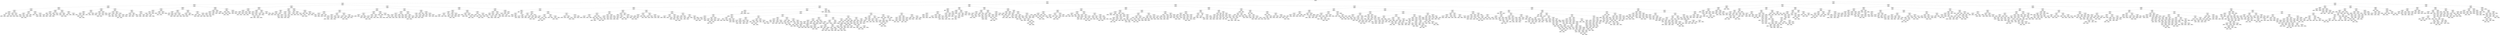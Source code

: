 digraph Tree {
0 [label="X[1] <= 0.7150\nmse = 518.550128609\nsamples = 2000", shape="box"] ;
1 [label="X[1] <= 0.1650\nmse = 303.952731041\nsamples = 1402", shape="box"] ;
0 -> 1 ;
2 [label="X[1] <= 0.0850\nmse = 3.0289939765\nsamples = 326", shape="box"] ;
1 -> 2 ;
3 [label="X[1] <= 0.0550\nmse = 0.102917651775\nsamples = 173", shape="box"] ;
2 -> 3 ;
4 [label="X[1] <= 0.0350\nmse = 0.0148632244427\nsamples = 129", shape="box"] ;
3 -> 4 ;
5 [label="X[1] <= 0.0250\nmse = 0.00214287315237\nsamples = 88", shape="box"] ;
4 -> 5 ;
6 [label="X[1] <= 0.0150\nmse = 0.000234906041485\nsamples = 65", shape="box"] ;
5 -> 6 ;
7 [label="X[0] <= 0.5150\nmse = 1.62419775146e-05\nsamples = 41", shape="box"] ;
6 -> 7 ;
8 [label="X[1] <= 0.0050\nmse = 3.77059004726e-06\nsamples = 28", shape="box"] ;
7 -> 8 ;
9 [label="mse = 0.0000\nsamples = 15\nvalue = [ 0.]", shape="box"] ;
8 -> 9 ;
10 [label="X[0] <= 0.2450\nmse = 6.58271782856e-07\nsamples = 13", shape="box"] ;
8 -> 10 ;
11 [label="X[0] <= 0.1000\nmse = 1.22157552985e-07\nsamples = 5", shape="box"] ;
10 -> 11 ;
12 [label="mse = 0.0000\nsamples = 1\nvalue = [ 0.00013595]", shape="box"] ;
11 -> 12 ;
13 [label="mse = 0.0000\nsamples = 4\nvalue = [ 0.00051819]", shape="box"] ;
11 -> 13 ;
14 [label="X[0] <= 0.2850\nmse = 1.18312240004e-07\nsamples = 8", shape="box"] ;
10 -> 14 ;
15 [label="mse = 0.0000\nsamples = 1\nvalue = [ 0.00058905]", shape="box"] ;
14 -> 15 ;
16 [label="mse = 0.0000\nsamples = 7\nvalue = [ 0.00084183]", shape="box"] ;
14 -> 16 ;
17 [label="X[0] <= 0.7100\nmse = 8.68378092157e-07\nsamples = 13", shape="box"] ;
7 -> 17 ;
18 [label="mse = 0.0000\nsamples = 5\nvalue = [ 0.00117902]", shape="box"] ;
17 -> 18 ;
19 [label="X[0] <= 0.7400\nmse = 2.04077349997e-07\nsamples = 8", shape="box"] ;
17 -> 19 ;
20 [label="mse = 0.0000\nsamples = 1\nvalue = [ 0.00139309]", shape="box"] ;
19 -> 20 ;
21 [label="X[0] <= 0.7750\nmse = 1.42507389485e-07\nsamples = 7", shape="box"] ;
19 -> 21 ;
22 [label="mse = 0.0000\nsamples = 1\nvalue = [ 0.00142837]", shape="box"] ;
21 -> 22 ;
23 [label="mse = 0.0000\nsamples = 6\nvalue = [ 0.00169668]", shape="box"] ;
21 -> 23 ;
24 [label="X[0] <= 0.4800\nmse = 6.83129384258e-05\nsamples = 24", shape="box"] ;
6 -> 24 ;
25 [label="X[0] <= 0.2600\nmse = 7.9985938973e-06\nsamples = 13", shape="box"] ;
24 -> 25 ;
26 [label="X[0] <= 0.0900\nmse = 1.46615462375e-06\nsamples = 6", shape="box"] ;
25 -> 26 ;
27 [label="mse = 0.0000\nsamples = 1\nvalue = [ 0.00078414]", shape="box"] ;
26 -> 27 ;
28 [label="X[0] <= 0.1600\nmse = 2.75125666544e-07\nsamples = 5", shape="box"] ;
26 -> 28 ;
29 [label="mse = 0.0000\nsamples = 1\nvalue = [ 0.00160805]", shape="box"] ;
28 -> 29 ;
30 [label="X[0] <= 0.1850\nmse = 1.02519511668e-07\nsamples = 4", shape="box"] ;
28 -> 30 ;
31 [label="mse = 0.0000\nsamples = 1\nvalue = [ 0.00188733]", shape="box"] ;
30 -> 31 ;
32 [label="mse = 0.0000\nsamples = 3\nvalue = [ 0.00213428]", shape="box"] ;
30 -> 32 ;
33 [label="X[0] <= 0.3750\nmse = 1.02377167716e-06\nsamples = 7", shape="box"] ;
25 -> 33 ;
34 [label="X[0] <= 0.2950\nmse = 1.0679006249e-07\nsamples = 4", shape="box"] ;
33 -> 34 ;
35 [label="mse = 0.0000\nsamples = 1\nvalue = [ 0.0025534]", shape="box"] ;
34 -> 35 ;
36 [label="mse = 0.0000\nsamples = 3\nvalue = [ 0.00285853]", shape="box"] ;
34 -> 36 ;
37 [label="mse = 0.0000\nsamples = 3\nvalue = [ 0.00349142]", shape="box"] ;
33 -> 37 ;
38 [label="X[0] <= 0.6650\nmse = 9.32269596173e-06\nsamples = 11", shape="box"] ;
24 -> 38 ;
39 [label="X[0] <= 0.5900\nmse = 3.61402000349e-07\nsamples = 4", shape="box"] ;
38 -> 39 ;
40 [label="mse = 0.0000\nsamples = 3\nvalue = [ 0.00422169]", shape="box"] ;
39 -> 40 ;
41 [label="mse = 0.0000\nsamples = 1\nvalue = [ 0.00487738]", shape="box"] ;
39 -> 41 ;
42 [label="X[0] <= 0.8300\nmse = 2.3791227769e-06\nsamples = 7", shape="box"] ;
38 -> 42 ;
43 [label="X[0] <= 0.7300\nmse = 2.73231824068e-07\nsamples = 5", shape="box"] ;
42 -> 43 ;
44 [label="mse = 0.0000\nsamples = 2\nvalue = [ 0.00539696]", shape="box"] ;
43 -> 44 ;
45 [label="mse = 0.0000\nsamples = 3\nvalue = [ 0.00583184]", shape="box"] ;
43 -> 45 ;
46 [label="X[0] <= 0.9050\nmse = 1.3274753645e-07\nsamples = 2", shape="box"] ;
42 -> 46 ;
47 [label="mse = 0.0000\nsamples = 1\nvalue = [ 0.0065755]", shape="box"] ;
46 -> 47 ;
48 [label="mse = 0.0000\nsamples = 1\nvalue = [ 0.00709076]", shape="box"] ;
46 -> 48 ;
49 [label="X[0] <= 0.5300\nmse = 0.000573836282409\nsamples = 23", shape="box"] ;
5 -> 49 ;
50 [label="X[0] <= 0.1950\nmse = 3.90259669262e-05\nsamples = 9", shape="box"] ;
49 -> 50 ;
51 [label="X[0] <= 0.0550\nmse = 6.11204759714e-06\nsamples = 4", shape="box"] ;
50 -> 51 ;
52 [label="mse = 0.0000\nsamples = 1\nvalue = [ 0.00085671]", shape="box"] ;
51 -> 52 ;
53 [label="X[0] <= 0.1200\nmse = 6.57538442736e-07\nsamples = 3", shape="box"] ;
51 -> 53 ;
54 [label="mse = 0.0000\nsamples = 1\nvalue = [ 0.00295056]", shape="box"] ;
53 -> 54 ;
55 [label="X[0] <= 0.1550\nmse = 1.12226568089e-07\nsamples = 2", shape="box"] ;
53 -> 55 ;
56 [label="mse = 0.0000\nsamples = 1\nvalue = [ 0.00361809]", shape="box"] ;
55 -> 56 ;
57 [label="mse = 0.0000\nsamples = 1\nvalue = [ 0.00409186]", shape="box"] ;
55 -> 57 ;
58 [label="X[0] <= 0.2650\nmse = 4.58872755009e-06\nsamples = 5", shape="box"] ;
50 -> 58 ;
59 [label="mse = 0.0000\nsamples = 1\nvalue = [ 0.00485378]", shape="box"] ;
58 -> 59 ;
60 [label="X[0] <= 0.3550\nmse = 1.40580715244e-06\nsamples = 4", shape="box"] ;
58 -> 60 ;
61 [label="mse = 0.0000\nsamples = 2\nvalue = [ 0.00626019]", shape="box"] ;
60 -> 61 ;
62 [label="mse = 0.0000\nsamples = 2\nvalue = [ 0.00743668]", shape="box"] ;
60 -> 62 ;
63 [label="X[0] <= 0.8300\nmse = 3.13139871473e-05\nsamples = 14", shape="box"] ;
49 -> 63 ;
64 [label="X[0] <= 0.7000\nmse = 3.45053292095e-06\nsamples = 6", shape="box"] ;
63 -> 64 ;
65 [label="mse = 0.0000\nsamples = 1\nvalue = [ 0.01143879]", shape="box"] ;
64 -> 65 ;
66 [label="X[0] <= 0.7650\nmse = 7.49356362232e-07\nsamples = 5", shape="box"] ;
64 -> 66 ;
67 [label="mse = 0.0000\nsamples = 2\nvalue = [ 0.01285504]", shape="box"] ;
66 -> 67 ;
68 [label="X[0] <= 0.7800\nmse = 2.06836602555e-07\nsamples = 3", shape="box"] ;
66 -> 68 ;
69 [label="mse = 0.0000\nsamples = 1\nvalue = [ 0.01317396]", shape="box"] ;
68 -> 69 ;
70 [label="mse = 0.0000\nsamples = 2\nvalue = [ 0.01365592]", shape="box"] ;
68 -> 70 ;
71 [label="X[0] <= 0.9200\nmse = 3.90635697883e-06\nsamples = 8", shape="box"] ;
63 -> 71 ;
72 [label="X[0] <= 0.8850\nmse = 6.16113005922e-07\nsamples = 4", shape="box"] ;
71 -> 72 ;
73 [label="mse = 0.0000\nsamples = 2\nvalue = [ 0.01463067]", shape="box"] ;
72 -> 73 ;
74 [label="mse = 0.0000\nsamples = 2\nvalue = [ 0.01537148]", shape="box"] ;
72 -> 74 ;
75 [label="X[0] <= 0.9700\nmse = 5.85780771306e-07\nsamples = 4", shape="box"] ;
71 -> 75 ;
76 [label="mse = 0.0000\nsamples = 3\nvalue = [ 0.01595378]", shape="box"] ;
75 -> 76 ;
77 [label="mse = 0.0000\nsamples = 1\nvalue = [ 0.01679437]", shape="box"] ;
75 -> 77 ;
78 [label="X[0] <= 0.4550\nmse = 0.00501144206105\nsamples = 41", shape="box"] ;
4 -> 78 ;
79 [label="X[0] <= 0.2050\nmse = 0.000353936624945\nsamples = 16", shape="box"] ;
78 -> 79 ;
80 [label="X[0] <= 0.1250\nmse = 8.51265303627e-05\nsamples = 10", shape="box"] ;
79 -> 80 ;
81 [label="X[0] <= 0.0250\nmse = 6.4853065582e-06\nsamples = 5", shape="box"] ;
80 -> 81 ;
82 [label="mse = 0.0000\nsamples = 1\nvalue = [ 0.00217523]", shape="box"] ;
81 -> 82 ;
83 [label="X[0] <= 0.0850\nmse = 1.6143916553e-06\nsamples = 4", shape="box"] ;
81 -> 83 ;
84 [label="X[1] <= 0.0450\nmse = 5.13502950785e-07\nsamples = 3", shape="box"] ;
83 -> 84 ;
85 [label="mse = 0.0000\nsamples = 1\nvalue = [ 0.00391533]", shape="box"] ;
84 -> 85 ;
86 [label="X[0] <= 0.0350\nmse = 2.43168477479e-07\nsamples = 2", shape="box"] ;
84 -> 86 ;
87 [label="mse = 0.0000\nsamples = 1\nvalue = [ 0.00420343]", shape="box"] ;
86 -> 87 ;
88 [label="mse = 0.0000\nsamples = 1\nvalue = [ 0.00490081]", shape="box"] ;
86 -> 88 ;
89 [label="mse = 0.0000\nsamples = 1\nvalue = [ 0.00555141]", shape="box"] ;
83 -> 89 ;
90 [label="X[1] <= 0.0450\nmse = 9.09874337219e-06\nsamples = 5", shape="box"] ;
80 -> 90 ;
91 [label="X[0] <= 0.1900\nmse = 1.47533403703e-07\nsamples = 2", shape="box"] ;
90 -> 91 ;
92 [label="mse = 0.0000\nsamples = 1\nvalue = [ 0.00754914]", shape="box"] ;
91 -> 92 ;
93 [label="mse = 0.0000\nsamples = 1\nvalue = [ 0.00809234]", shape="box"] ;
91 -> 93 ;
94 [label="X[0] <= 0.1450\nmse = 3.89225784835e-07\nsamples = 3", shape="box"] ;
90 -> 94 ;
95 [label="mse = 0.0000\nsamples = 1\nvalue = [ 0.0100498]", shape="box"] ;
94 -> 95 ;
96 [label="mse = 0.0000\nsamples = 2\nvalue = [ 0.01071292]", shape="box"] ;
94 -> 96 ;
97 [label="X[0] <= 0.3550\nmse = 3.15555643016e-05\nsamples = 6", shape="box"] ;
79 -> 97 ;
98 [label="X[1] <= 0.0450\nmse = 6.58617856706e-06\nsamples = 4", shape="box"] ;
97 -> 98 ;
99 [label="mse = 0.0000\nsamples = 1\nvalue = [ 0.01204303]", shape="box"] ;
98 -> 99 ;
100 [label="X[0] <= 0.2500\nmse = 3.1944229607e-06\nsamples = 3", shape="box"] ;
98 -> 100 ;
101 [label="X[0] <= 0.2200\nmse = 3.47629490017e-07\nsamples = 2", shape="box"] ;
100 -> 101 ;
102 [label="mse = 0.0000\nsamples = 1\nvalue = [ 0.01306389]", shape="box"] ;
101 -> 102 ;
103 [label="mse = 0.0000\nsamples = 1\nvalue = [ 0.01389771]", shape="box"] ;
101 -> 103 ;
104 [label="mse = 0.0000\nsamples = 1\nvalue = [ 0.01554724]", shape="box"] ;
100 -> 104 ;
105 [label="X[1] <= 0.0450\nmse = 1.03839121656e-05\nsamples = 2", shape="box"] ;
97 -> 105 ;
106 [label="mse = 0.0000\nsamples = 1\nvalue = [ 0.01466681]", shape="box"] ;
105 -> 106 ;
107 [label="mse = 0.0000\nsamples = 1\nvalue = [ 0.01922399]", shape="box"] ;
105 -> 107 ;
108 [label="X[1] <= 0.0450\nmse = 0.00149088671008\nsamples = 25", shape="box"] ;
78 -> 108 ;
109 [label="X[0] <= 0.6750\nmse = 0.000239181701477\nsamples = 11", shape="box"] ;
108 -> 109 ;
110 [label="X[0] <= 0.5300\nmse = 1.18117927849e-05\nsamples = 5", shape="box"] ;
109 -> 110 ;
111 [label="X[0] <= 0.4850\nmse = 3.17816665692e-07\nsamples = 2", shape="box"] ;
110 -> 111 ;
112 [label="mse = 0.0000\nsamples = 1\nvalue = [ 0.0151959]", shape="box"] ;
111 -> 112 ;
113 [label="mse = 0.0000\nsamples = 1\nvalue = [ 0.01599317]", shape="box"] ;
111 -> 113 ;
114 [label="X[0] <= 0.6050\nmse = 1.92800963809e-06\nsamples = 3", shape="box"] ;
110 -> 114 ;
115 [label="X[0] <= 0.5700\nmse = 1.46439833117e-07\nsamples = 2", shape="box"] ;
114 -> 115 ;
116 [label="mse = 0.0000\nsamples = 1\nvalue = [ 0.01760244]", shape="box"] ;
115 -> 116 ;
117 [label="mse = 0.0000\nsamples = 1\nvalue = [ 0.01814362]", shape="box"] ;
115 -> 117 ;
118 [label="mse = 0.0000\nsamples = 1\nvalue = [ 0.01950776]", shape="box"] ;
114 -> 118 ;
119 [label="X[0] <= 0.7750\nmse = 2.60049191879e-05\nsamples = 6", shape="box"] ;
109 -> 119 ;
120 [label="mse = 0.0000\nsamples = 1\nvalue = [ 0.02200586]", shape="box"] ;
119 -> 120 ;
121 [label="X[0] <= 0.8900\nmse = 7.98266120291e-06\nsamples = 5", shape="box"] ;
119 -> 121 ;
122 [label="X[0] <= 0.8400\nmse = 6.73945675052e-07\nsamples = 3", shape="box"] ;
121 -> 122 ;
123 [label="mse = 0.0000\nsamples = 1\nvalue = [ 0.02513776]", shape="box"] ;
122 -> 123 ;
124 [label="X[0] <= 0.8600\nmse = 1.69351665324e-07\nsamples = 2", shape="box"] ;
122 -> 124 ;
125 [label="mse = 0.0000\nsamples = 1\nvalue = [ 0.02571677]", shape="box"] ;
124 -> 125 ;
126 [label="mse = 0.0000\nsamples = 1\nvalue = [ 0.02629875]", shape="box"] ;
124 -> 126 ;
127 [label="X[0] <= 0.9300\nmse = 7.02039279552e-07\nsamples = 2", shape="box"] ;
121 -> 127 ;
128 [label="mse = 0.0000\nsamples = 1\nvalue = [ 0.02747168]", shape="box"] ;
127 -> 128 ;
129 [label="mse = 0.0000\nsamples = 1\nvalue = [ 0.02865662]", shape="box"] ;
127 -> 129 ;
130 [label="X[0] <= 0.6350\nmse = 0.0005887071016\nsamples = 14", shape="box"] ;
108 -> 130 ;
131 [label="X[0] <= 0.5450\nmse = 2.2724153637e-05\nsamples = 6", shape="box"] ;
130 -> 131 ;
132 [label="X[0] <= 0.4750\nmse = 4.32623531944e-06\nsamples = 4", shape="box"] ;
131 -> 132 ;
133 [label="mse = 0.0000\nsamples = 1\nvalue = [ 0.02332754]", shape="box"] ;
132 -> 133 ;
134 [label="X[0] <= 0.5150\nmse = 1.50925029529e-06\nsamples = 3", shape="box"] ;
132 -> 134 ;
135 [label="mse = 0.0000\nsamples = 2\nvalue = [ 0.02477862]", shape="box"] ;
134 -> 135 ;
136 [label="mse = 0.0000\nsamples = 1\nvalue = [ 0.02623949]", shape="box"] ;
134 -> 136 ;
137 [label="X[0] <= 0.5800\nmse = 1.43596433701e-06\nsamples = 2", shape="box"] ;
131 -> 137 ;
138 [label="mse = 0.0000\nsamples = 1\nvalue = [ 0.02750045]", shape="box"] ;
137 -> 138 ;
139 [label="mse = 0.0000\nsamples = 1\nvalue = [ 0.02919512]", shape="box"] ;
137 -> 139 ;
140 [label="X[0] <= 0.7850\nmse = 0.000138589817613\nsamples = 8", shape="box"] ;
130 -> 140 ;
141 [label="X[0] <= 0.7100\nmse = 9.02877651292e-06\nsamples = 5", shape="box"] ;
140 -> 141 ;
142 [label="X[0] <= 0.6800\nmse = 3.76853641361e-07\nsamples = 2", shape="box"] ;
141 -> 142 ;
143 [label="mse = 0.0000\nsamples = 1\nvalue = [ 0.03220011]", shape="box"] ;
142 -> 143 ;
144 [label="mse = 0.0000\nsamples = 1\nvalue = [ 0.03306827]", shape="box"] ;
142 -> 144 ;
145 [label="X[0] <= 0.7350\nmse = 3.88489302951e-07\nsamples = 3", shape="box"] ;
141 -> 145 ;
146 [label="mse = 0.0000\nsamples = 1\nvalue = [ 0.0348178]", shape="box"] ;
145 -> 146 ;
147 [label="mse = 0.0000\nsamples = 2\nvalue = [ 0.03547862]", shape="box"] ;
145 -> 147 ;
148 [label="X[0] <= 0.8700\nmse = 1.53884304113e-05\nsamples = 3", shape="box"] ;
140 -> 148 ;
149 [label="mse = 0.0000\nsamples = 1\nvalue = [ 0.03882019]", shape="box"] ;
148 -> 149 ;
150 [label="X[0] <= 0.9250\nmse = 1.06763739631e-07\nsamples = 2", shape="box"] ;
148 -> 150 ;
151 [label="mse = 0.0000\nsamples = 1\nvalue = [ 0.04337689]", shape="box"] ;
150 -> 151 ;
152 [label="mse = 0.0000\nsamples = 1\nvalue = [ 0.04383898]", shape="box"] ;
150 -> 152 ;
153 [label="X[0] <= 0.6700\nmse = 0.0336819980991\nsamples = 44", shape="box"] ;
3 -> 153 ;
154 [label="X[0] <= 0.2250\nmse = 0.00622803649588\nsamples = 29", shape="box"] ;
153 -> 154 ;
155 [label="X[0] <= 0.0800\nmse = 0.000261500341732\nsamples = 9", shape="box"] ;
154 -> 155 ;
156 [label="X[1] <= 0.0650\nmse = 1.82527390371e-05\nsamples = 3", shape="box"] ;
155 -> 156 ;
157 [label="mse = 0.0000\nsamples = 1\nvalue = [ 0.00705706]", shape="box"] ;
156 -> 157 ;
158 [label="X[1] <= 0.0750\nmse = 1.54154177555e-07\nsamples = 2", shape="box"] ;
156 -> 158 ;
159 [label="mse = 0.0000\nsamples = 1\nvalue = [ 0.01198979]", shape="box"] ;
158 -> 159 ;
160 [label="mse = 0.0000\nsamples = 1\nvalue = [ 0.01254505]", shape="box"] ;
158 -> 160 ;
161 [label="X[1] <= 0.0650\nmse = 6.49548435375e-05\nsamples = 6", shape="box"] ;
155 -> 161 ;
162 [label="X[0] <= 0.1750\nmse = 1.45360868307e-05\nsamples = 3", shape="box"] ;
161 -> 162 ;
163 [label="mse = 0.0000\nsamples = 1\nvalue = [ 0.01447091]", shape="box"] ;
162 -> 163 ;
164 [label="X[0] <= 0.2150\nmse = 1.8097707919e-07\nsamples = 2", shape="box"] ;
162 -> 164 ;
165 [label="mse = 0.0000\nsamples = 1\nvalue = [ 0.01881043]", shape="box"] ;
164 -> 165 ;
166 [label="mse = 0.0000\nsamples = 1\nvalue = [ 0.01941205]", shape="box"] ;
164 -> 166 ;
167 [label="X[0] <= 0.1800\nmse = 1.56307196115e-05\nsamples = 3", shape="box"] ;
161 -> 167 ;
168 [label="mse = 0.0000\nsamples = 2\nvalue = [ 0.02077063]", shape="box"] ;
167 -> 168 ;
169 [label="mse = 0.0000\nsamples = 1\nvalue = [ 0.02559956]", shape="box"] ;
167 -> 169 ;
170 [label="X[0] <= 0.3200\nmse = 0.00219130440294\nsamples = 20", shape="box"] ;
154 -> 170 ;
171 [label="X[1] <= 0.0650\nmse = 0.000408389212451\nsamples = 8", shape="box"] ;
170 -> 171 ;
172 [label="X[0] <= 0.2850\nmse = 1.73564083489e-07\nsamples = 2", shape="box"] ;
171 -> 172 ;
173 [label="mse = 0.0000\nsamples = 1\nvalue = [ 0.02297573]", shape="box"] ;
172 -> 173 ;
174 [label="mse = 0.0000\nsamples = 1\nvalue = [ 0.0235649]", shape="box"] ;
172 -> 174 ;
175 [label="X[1] <= 0.0750\nmse = 0.000111461328565\nsamples = 6", shape="box"] ;
171 -> 175 ;
176 [label="X[0] <= 0.2950\nmse = 2.88487955178e-06\nsamples = 2", shape="box"] ;
175 -> 176 ;
177 [label="mse = 0.0000\nsamples = 1\nvalue = [ 0.03126679]", shape="box"] ;
176 -> 177 ;
178 [label="mse = 0.0000\nsamples = 1\nvalue = [ 0.03366882]", shape="box"] ;
176 -> 178 ;
179 [label="X[0] <= 0.2700\nmse = 3.74860136199e-05\nsamples = 4", shape="box"] ;
175 -> 179 ;
180 [label="X[0] <= 0.2450\nmse = 5.01658006749e-06\nsamples = 2", shape="box"] ;
179 -> 180 ;
181 [label="mse = 0.0000\nsamples = 1\nvalue = [ 0.03556132]", shape="box"] ;
180 -> 181 ;
182 [label="mse = 0.0000\nsamples = 1\nvalue = [ 0.03872883]", shape="box"] ;
180 -> 182 ;
183 [label="X[0] <= 0.2950\nmse = 4.91455791339e-06\nsamples = 2", shape="box"] ;
179 -> 183 ;
184 [label="mse = 0.0000\nsamples = 1\nvalue = [ 0.04082678]", shape="box"] ;
183 -> 184 ;
185 [label="mse = 0.0000\nsamples = 1\nvalue = [ 0.04396192]", shape="box"] ;
183 -> 185 ;
186 [label="X[1] <= 0.0650\nmse = 0.000998919927946\nsamples = 12", shape="box"] ;
170 -> 186 ;
187 [label="X[0] <= 0.5650\nmse = 9.225370301e-05\nsamples = 5", shape="box"] ;
186 -> 187 ;
188 [label="X[0] <= 0.5150\nmse = 1.45871431228e-05\nsamples = 3", shape="box"] ;
187 -> 188 ;
189 [label="X[0] <= 0.4700\nmse = 2.84093362244e-06\nsamples = 2", shape="box"] ;
188 -> 189 ;
190 [label="mse = 0.0000\nsamples = 1\nvalue = [ 0.03299118]", shape="box"] ;
189 -> 190 ;
191 [label="mse = 0.0000\nsamples = 1\nvalue = [ 0.03537485]", shape="box"] ;
189 -> 191 ;
192 [label="mse = 0.0000\nsamples = 1\nvalue = [ 0.03838055]", shape="box"] ;
188 -> 192 ;
193 [label="X[0] <= 0.6200\nmse = 6.82106475457e-06\nsamples = 2", shape="box"] ;
187 -> 193 ;
194 [label="mse = 0.0000\nsamples = 1\nvalue = [ 0.04141905]", shape="box"] ;
193 -> 194 ;
195 [label="mse = 0.0000\nsamples = 1\nvalue = [ 0.04511257]", shape="box"] ;
193 -> 195 ;
196 [label="X[0] <= 0.4200\nmse = 0.000365761613378\nsamples = 7", shape="box"] ;
186 -> 196 ;
197 [label="X[1] <= 0.0750\nmse = 2.79959074798e-05\nsamples = 3", shape="box"] ;
196 -> 197 ;
198 [label="mse = 0.0000\nsamples = 1\nvalue = [ 0.04086751]", shape="box"] ;
197 -> 198 ;
199 [label="X[0] <= 0.3400\nmse = 2.17499937568e-06\nsamples = 2", shape="box"] ;
197 -> 199 ;
200 [label="mse = 0.0000\nsamples = 1\nvalue = [ 0.04604813]", shape="box"] ;
199 -> 200 ;
201 [label="mse = 0.0000\nsamples = 1\nvalue = [ 0.0481338]", shape="box"] ;
199 -> 201 ;
202 [label="X[0] <= 0.5850\nmse = 6.12587250935e-05\nsamples = 4", shape="box"] ;
196 -> 202 ;
203 [label="X[1] <= 0.0750\nmse = 1.89320589694e-05\nsamples = 2", shape="box"] ;
202 -> 203 ;
204 [label="mse = 0.0000\nsamples = 1\nvalue = [ 0.05140073]", shape="box"] ;
203 -> 204 ;
205 [label="mse = 0.0000\nsamples = 1\nvalue = [ 0.05755411]", shape="box"] ;
203 -> 205 ;
206 [label="X[0] <= 0.6450\nmse = 3.54659269469e-07\nsamples = 2", shape="box"] ;
202 -> 206 ;
207 [label="mse = 0.0000\nsamples = 1\nvalue = [ 0.06053489]", shape="box"] ;
206 -> 207 ;
208 [label="mse = 0.0000\nsamples = 1\nvalue = [ 0.0613771]", shape="box"] ;
206 -> 208 ;
209 [label="X[1] <= 0.0750\nmse = 0.0048397733658\nsamples = 15", shape="box"] ;
153 -> 209 ;
210 [label="X[0] <= 0.8950\nmse = 0.00108975803885\nsamples = 8", shape="box"] ;
209 -> 210 ;
211 [label="X[1] <= 0.0650\nmse = 0.00013213775488\nsamples = 5", shape="box"] ;
210 -> 211 ;
212 [label="X[0] <= 0.8150\nmse = 2.54000321964e-05\nsamples = 3", shape="box"] ;
211 -> 212 ;
213 [label="mse = 0.0000\nsamples = 1\nvalue = [ 0.05266664]", shape="box"] ;
212 -> 213 ;
214 [label="X[0] <= 0.8650\nmse = 2.14419243472e-07\nsamples = 2", shape="box"] ;
212 -> 214 ;
215 [label="mse = 0.0000\nsamples = 1\nvalue = [ 0.05848562]", shape="box"] ;
214 -> 215 ;
216 [label="mse = 0.0000\nsamples = 1\nvalue = [ 0.05914048]", shape="box"] ;
214 -> 216 ;
217 [label="X[0] <= 0.7050\nmse = 3.28846862545e-06\nsamples = 2", shape="box"] ;
211 -> 217 ;
218 [label="mse = 0.0000\nsamples = 1\nvalue = [ 0.06476678]", shape="box"] ;
217 -> 218 ;
219 [label="mse = 0.0000\nsamples = 1\nvalue = [ 0.06733133]", shape="box"] ;
217 -> 219 ;
220 [label="X[1] <= 0.0650\nmse = 0.00026614211539\nsamples = 3", shape="box"] ;
210 -> 220 ;
221 [label="mse = 0.0000\nsamples = 1\nvalue = [ 0.06645462]", shape="box"] ;
220 -> 221 ;
222 [label="X[0] <= 0.9350\nmse = 3.69533860672e-06\nsamples = 2", shape="box"] ;
220 -> 222 ;
223 [label="mse = 0.0000\nsamples = 1\nvalue = [ 0.08493645]", shape="box"] ;
222 -> 223 ;
224 [label="mse = 0.0000\nsamples = 1\nvalue = [ 0.08765503]", shape="box"] ;
222 -> 224 ;
225 [label="X[0] <= 0.8250\nmse = 0.000399166499824\nsamples = 7", shape="box"] ;
209 -> 225 ;
226 [label="X[0] <= 0.7250\nmse = 6.7326802084e-05\nsamples = 4", shape="box"] ;
225 -> 226 ;
227 [label="mse = 0.0000\nsamples = 1\nvalue = [ 0.08564685]", shape="box"] ;
226 -> 227 ;
228 [label="X[0] <= 0.7850\nmse = 1.631504977e-05\nsamples = 3", shape="box"] ;
226 -> 228 ;
229 [label="X[0] <= 0.7600\nmse = 2.55555116651e-06\nsamples = 2", shape="box"] ;
228 -> 229 ;
230 [label="mse = 0.0000\nsamples = 1\nvalue = [ 0.09124928]", shape="box"] ;
229 -> 230 ;
231 [label="mse = 0.0000\nsamples = 1\nvalue = [ 0.09351005]", shape="box"] ;
229 -> 231 ;
232 [label="mse = 0.0000\nsamples = 1\nvalue = [ 0.09692271]", shape="box"] ;
228 -> 232 ;
233 [label="X[0] <= 0.8850\nmse = 1.71606747268e-05\nsamples = 3", shape="box"] ;
225 -> 233 ;
234 [label="X[0] <= 0.8600\nmse = 2.6880752036e-06\nsamples = 2", shape="box"] ;
233 -> 234 ;
235 [label="mse = 0.0000\nsamples = 1\nvalue = [ 0.10266834]", shape="box"] ;
234 -> 235 ;
236 [label="mse = 0.0000\nsamples = 1\nvalue = [ 0.10498699]", shape="box"] ;
234 -> 236 ;
237 [label="mse = 0.0000\nsamples = 1\nvalue = [ 0.10848694]", shape="box"] ;
233 -> 237 ;
238 [label="X[0] <= 0.3450\nmse = 1.24686717449\nsamples = 153", shape="box"] ;
2 -> 238 ;
239 [label="X[0] <= 0.1350\nmse = 0.0672652039288\nsamples = 46", shape="box"] ;
238 -> 239 ;
240 [label="X[0] <= 0.0650\nmse = 0.00527775504938\nsamples = 20", shape="box"] ;
239 -> 240 ;
241 [label="X[0] <= 0.0350\nmse = 0.000759050422438\nsamples = 8", shape="box"] ;
240 -> 241 ;
242 [label="X[1] <= 0.1550\nmse = 7.48947448752e-05\nsamples = 4", shape="box"] ;
241 -> 242 ;
243 [label="X[0] <= 0.0200\nmse = 5.91222961054e-05\nsamples = 3", shape="box"] ;
242 -> 243 ;
244 [label="X[1] <= 0.1350\nmse = 2.96887037281e-05\nsamples = 2", shape="box"] ;
243 -> 244 ;
245 [label="mse = 0.0000\nsamples = 1\nvalue = [ 0.01370571]", shape="box"] ;
244 -> 245 ;
246 [label="mse = 0.0000\nsamples = 1\nvalue = [ 0.02141139]", shape="box"] ;
244 -> 246 ;
247 [label="mse = 0.0000\nsamples = 1\nvalue = [ 0.02420313]", shape="box"] ;
243 -> 247 ;
248 [label="mse = 0.0000\nsamples = 1\nvalue = [ 0.02435925]", shape="box"] ;
242 -> 248 ;
249 [label="X[1] <= 0.1050\nmse = 0.000322446466534\nsamples = 4", shape="box"] ;
241 -> 249 ;
250 [label="mse = 0.0000\nsamples = 1\nvalue = [ 0.01981693]", shape="box"] ;
249 -> 250 ;
251 [label="X[1] <= 0.1450\nmse = 4.01315257935e-05\nsamples = 3", shape="box"] ;
249 -> 251 ;
252 [label="X[1] <= 0.1300\nmse = 5.04229501489e-06\nsamples = 2", shape="box"] ;
251 -> 252 ;
253 [label="mse = 0.0000\nsamples = 1\nvalue = [ 0.03521236]", shape="box"] ;
252 -> 253 ;
254 [label="mse = 0.0000\nsamples = 1\nvalue = [ 0.03838798]", shape="box"] ;
252 -> 254 ;
255 [label="mse = 0.0000\nsamples = 1\nvalue = [ 0.04405509]", shape="box"] ;
251 -> 255 ;
256 [label="X[1] <= 0.1300\nmse = 0.00238734302579\nsamples = 12", shape="box"] ;
240 -> 256 ;
257 [label="X[1] <= 0.0950\nmse = 0.000255762495054\nsamples = 7", shape="box"] ;
256 -> 257 ;
258 [label="mse = 0.0000\nsamples = 1\nvalue = [ 0.02809246]", shape="box"] ;
257 -> 258 ;
259 [label="X[0] <= 0.0750\nmse = 0.000132639611679\nsamples = 6", shape="box"] ;
257 -> 259 ;
260 [label="mse = 0.0000\nsamples = 1\nvalue = [ 0.03226456]", shape="box"] ;
259 -> 260 ;
261 [label="X[1] <= 0.1050\nmse = 5.93872997306e-05\nsamples = 5", shape="box"] ;
259 -> 261 ;
262 [label="mse = 0.0000\nsamples = 1\nvalue = [ 0.03654022]", shape="box"] ;
261 -> 262 ;
263 [label="X[0] <= 0.1100\nmse = 2.6874962404e-05\nsamples = 4", shape="box"] ;
261 -> 263 ;
264 [label="X[1] <= 0.1150\nmse = 1.58827663327e-06\nsamples = 2", shape="box"] ;
263 -> 264 ;
265 [label="mse = 0.0000\nsamples = 1\nvalue = [ 0.03963443]", shape="box"] ;
264 -> 265 ;
266 [label="mse = 0.0000\nsamples = 1\nvalue = [ 0.04141672]", shape="box"] ;
264 -> 266 ;
267 [label="X[0] <= 0.1250\nmse = 2.44537479797e-06\nsamples = 2", shape="box"] ;
263 -> 267 ;
268 [label="mse = 0.0000\nsamples = 1\nvalue = [ 0.04419908]", shape="box"] ;
267 -> 268 ;
269 [label="mse = 0.0000\nsamples = 1\nvalue = [ 0.04641058]", shape="box"] ;
267 -> 269 ;
270 [label="X[0] <= 0.0950\nmse = 0.000331695940909\nsamples = 5", shape="box"] ;
256 -> 270 ;
271 [label="X[1] <= 0.1450\nmse = 7.99228956722e-05\nsamples = 3", shape="box"] ;
270 -> 271 ;
272 [label="X[0] <= 0.0750\nmse = 8.46161673178e-06\nsamples = 2", shape="box"] ;
271 -> 272 ;
273 [label="mse = 0.0000\nsamples = 1\nvalue = [ 0.05221174]", shape="box"] ;
272 -> 273 ;
274 [label="mse = 0.0000\nsamples = 1\nvalue = [ 0.05632553]", shape="box"] ;
272 -> 274 ;
275 [label="mse = 0.0000\nsamples = 1\nvalue = [ 0.06462199]", shape="box"] ;
271 -> 275 ;
276 [label="X[0] <= 0.1200\nmse = 2.59491733926e-05\nsamples = 2", shape="box"] ;
270 -> 276 ;
277 [label="mse = 0.0000\nsamples = 1\nvalue = [ 0.06783584]", shape="box"] ;
276 -> 277 ;
278 [label="mse = 0.0000\nsamples = 1\nvalue = [ 0.07503989]", shape="box"] ;
276 -> 278 ;
279 [label="X[1] <= 0.1350\nmse = 0.0277250923442\nsamples = 26", shape="box"] ;
239 -> 279 ;
280 [label="X[1] <= 0.1050\nmse = 0.00257942137061\nsamples = 16", shape="box"] ;
279 -> 280 ;
281 [label="X[0] <= 0.3100\nmse = 0.000302226315071\nsamples = 4", shape="box"] ;
280 -> 281 ;
282 [label="X[0] <= 0.2200\nmse = 5.03389834077e-05\nsamples = 3", shape="box"] ;
281 -> 282 ;
283 [label="mse = 0.0000\nsamples = 1\nvalue = [ 0.04883218]", shape="box"] ;
282 -> 283 ;
284 [label="X[1] <= 0.0950\nmse = 1.7079632475e-05\nsamples = 2", shape="box"] ;
282 -> 284 ;
285 [label="mse = 0.0000\nsamples = 1\nvalue = [ 0.0529731]", shape="box"] ;
284 -> 285 ;
286 [label="mse = 0.0000\nsamples = 1\nvalue = [ 0.0588177]", shape="box"] ;
284 -> 286 ;
287 [label="mse = 0.0000\nsamples = 1\nvalue = [ 0.0718672]", shape="box"] ;
281 -> 287 ;
288 [label="X[0] <= 0.2550\nmse = 0.000901844483641\nsamples = 12", shape="box"] ;
280 -> 288 ;
289 [label="X[1] <= 0.1150\nmse = 0.000522434029951\nsamples = 8", shape="box"] ;
288 -> 289 ;
290 [label="X[0] <= 0.2300\nmse = 3.20115003516e-05\nsamples = 2", shape="box"] ;
289 -> 290 ;
291 [label="mse = 0.0000\nsamples = 1\nvalue = [ 0.06311906]", shape="box"] ;
290 -> 291 ;
292 [label="mse = 0.0000\nsamples = 1\nvalue = [ 0.07112049]", shape="box"] ;
290 -> 292 ;
293 [label="X[0] <= 0.2000\nmse = 0.00026819489511\nsamples = 6", shape="box"] ;
289 -> 293 ;
294 [label="X[1] <= 0.1250\nmse = 9.38568756634e-05\nsamples = 3", shape="box"] ;
293 -> 294 ;
295 [label="mse = 0.0000\nsamples = 1\nvalue = [ 0.0702334]", shape="box"] ;
294 -> 295 ;
296 [label="X[0] <= 0.1700\nmse = 6.71902685347e-05\nsamples = 2", shape="box"] ;
294 -> 296 ;
297 [label="mse = 0.0000\nsamples = 1\nvalue = [ 0.07076181]", shape="box"] ;
296 -> 297 ;
298 [label="mse = 0.0000\nsamples = 1\nvalue = [ 0.08235407]", shape="box"] ;
296 -> 298 ;
299 [label="X[1] <= 0.1250\nmse = 3.36812777774e-05\nsamples = 3", shape="box"] ;
293 -> 299 ;
300 [label="X[0] <= 0.2400\nmse = 1.11918643223e-05\nsamples = 2", shape="box"] ;
299 -> 300 ;
301 [label="mse = 0.0000\nsamples = 1\nvalue = [ 0.0798317]", shape="box"] ;
300 -> 301 ;
302 [label="mse = 0.0000\nsamples = 1\nvalue = [ 0.08456285]", shape="box"] ;
300 -> 302 ;
303 [label="mse = 0.0000\nsamples = 1\nvalue = [ 0.08800538]", shape="box"] ;
299 -> 303 ;
304 [label="X[1] <= 0.1150\nmse = 0.000120358161585\nsamples = 4", shape="box"] ;
288 -> 304 ;
305 [label="X[0] <= 0.3100\nmse = 6.94914203345e-05\nsamples = 2", shape="box"] ;
304 -> 305 ;
306 [label="mse = 0.0000\nsamples = 1\nvalue = [ 0.0770532]", shape="box"] ;
305 -> 306 ;
307 [label="mse = 0.0000\nsamples = 1\nvalue = [ 0.0888423]", shape="box"] ;
305 -> 307 ;
308 [label="X[0] <= 0.2700\nmse = 1.09990064529e-05\nsamples = 2", shape="box"] ;
304 -> 308 ;
309 [label="mse = 0.0000\nsamples = 1\nvalue = [ 0.08691674]", shape="box"] ;
308 -> 309 ;
310 [label="mse = 0.0000\nsamples = 1\nvalue = [ 0.09160694]", shape="box"] ;
308 -> 310 ;
311 [label="X[0] <= 0.2350\nmse = 0.00651993341705\nsamples = 10", shape="box"] ;
279 -> 311 ;
312 [label="X[0] <= 0.1600\nmse = 0.000388529128296\nsamples = 5", shape="box"] ;
311 -> 312 ;
313 [label="mse = 0.0000\nsamples = 1\nvalue = [ 0.09007375]", shape="box"] ;
312 -> 313 ;
314 [label="X[0] <= 0.1850\nmse = 6.92509076853e-05\nsamples = 4", shape="box"] ;
312 -> 314 ;
315 [label="mse = 0.0000\nsamples = 1\nvalue = [ 0.10559074]", shape="box"] ;
314 -> 315 ;
316 [label="X[1] <= 0.1450\nmse = 4.2723548365e-05\nsamples = 3", shape="box"] ;
314 -> 316 ;
317 [label="mse = 0.0000\nsamples = 1\nvalue = [ 0.10839806]", shape="box"] ;
316 -> 317 ;
318 [label="X[0] <= 0.2000\nmse = 2.7934761909e-05\nsamples = 2", shape="box"] ;
316 -> 318 ;
319 [label="mse = 0.0000\nsamples = 1\nvalue = [ 0.10937066]", shape="box"] ;
318 -> 319 ;
320 [label="mse = 0.0000\nsamples = 1\nvalue = [ 0.11684525]", shape="box"] ;
318 -> 320 ;
321 [label="X[0] <= 0.2600\nmse = 0.000776469148449\nsamples = 5", shape="box"] ;
311 -> 321 ;
322 [label="X[1] <= 0.1550\nmse = 9.33189946816e-05\nsamples = 2", shape="box"] ;
321 -> 322 ;
323 [label="mse = 0.0000\nsamples = 1\nvalue = [ 0.13154485]", shape="box"] ;
322 -> 323 ;
324 [label="mse = 0.0000\nsamples = 1\nvalue = [ 0.1452064]", shape="box"] ;
322 -> 324 ;
325 [label="X[0] <= 0.2750\nmse = 3.34022590085e-05\nsamples = 3", shape="box"] ;
321 -> 325 ;
326 [label="mse = 0.0000\nsamples = 1\nvalue = [ 0.15755653]", shape="box"] ;
325 -> 326 ;
327 [label="X[0] <= 0.2850\nmse = 8.33079924992e-06\nsamples = 2", shape="box"] ;
325 -> 327 ;
328 [label="mse = 0.0000\nsamples = 1\nvalue = [ 0.16164807]", shape="box"] ;
327 -> 328 ;
329 [label="mse = 0.0000\nsamples = 1\nvalue = [ 0.16572993]", shape="box"] ;
327 -> 329 ;
330 [label="X[1] <= 0.1350\nmse = 0.620580017137\nsamples = 107", shape="box"] ;
238 -> 330 ;
331 [label="X[1] <= 0.1150\nmse = 0.143899941179\nsamples = 66", shape="box"] ;
330 -> 331 ;
332 [label="X[0] <= 0.7600\nmse = 0.0386253509527\nsamples = 38", shape="box"] ;
331 -> 332 ;
333 [label="X[0] <= 0.5100\nmse = 0.00775515842781\nsamples = 21", shape="box"] ;
332 -> 333 ;
334 [label="X[0] <= 0.4300\nmse = 0.000551338861973\nsamples = 6", shape="box"] ;
333 -> 334 ;
335 [label="X[1] <= 0.1050\nmse = 0.000134230816095\nsamples = 3", shape="box"] ;
334 -> 335 ;
336 [label="mse = 0.0000\nsamples = 1\nvalue = [ 0.08488427]", shape="box"] ;
335 -> 336 ;
337 [label="X[0] <= 0.3900\nmse = 7.73113301604e-06\nsamples = 2", shape="box"] ;
335 -> 337 ;
338 [label="mse = 0.0000\nsamples = 1\nvalue = [ 0.09669313]", shape="box"] ;
337 -> 338 ;
339 [label="mse = 0.0000\nsamples = 1\nvalue = [ 0.10062534]", shape="box"] ;
337 -> 339 ;
340 [label="X[1] <= 0.1050\nmse = 0.000117214015704\nsamples = 3", shape="box"] ;
334 -> 340 ;
341 [label="mse = 0.0000\nsamples = 1\nvalue = [ 0.09966914]", shape="box"] ;
340 -> 341 ;
342 [label="X[0] <= 0.4600\nmse = 7.8660455872e-06\nsamples = 2", shape="box"] ;
340 -> 342 ;
343 [label="mse = 0.0000\nsamples = 1\nvalue = [ 0.11049307]", shape="box"] ;
342 -> 343 ;
344 [label="mse = 0.0000\nsamples = 1\nvalue = [ 0.11445944]", shape="box"] ;
342 -> 344 ;
345 [label="X[1] <= 0.1050\nmse = 0.0040807094961\nsamples = 15", shape="box"] ;
333 -> 345 ;
346 [label="X[0] <= 0.6850\nmse = 0.00141256724109\nsamples = 8", shape="box"] ;
345 -> 346 ;
347 [label="X[1] <= 0.0950\nmse = 0.000143961548467\nsamples = 5", shape="box"] ;
346 -> 347 ;
348 [label="mse = 0.0000\nsamples = 1\nvalue = [ 0.10129767]", shape="box"] ;
347 -> 348 ;
349 [label="X[0] <= 0.5800\nmse = 4.16818194432e-05\nsamples = 4", shape="box"] ;
347 -> 349 ;
350 [label="X[0] <= 0.5600\nmse = 5.61504039322e-06\nsamples = 2", shape="box"] ;
349 -> 350 ;
351 [label="mse = 0.0000\nsamples = 1\nvalue = [ 0.10798633]", shape="box"] ;
350 -> 351 ;
352 [label="mse = 0.0000\nsamples = 1\nvalue = [ 0.11133746]", shape="box"] ;
350 -> 352 ;
353 [label="X[0] <= 0.5950\nmse = 1.42562949443e-06\nsamples = 2", shape="box"] ;
349 -> 353 ;
354 [label="mse = 0.0000\nsamples = 1\nvalue = [ 0.11470328]", shape="box"] ;
353 -> 354 ;
355 [label="mse = 0.0000\nsamples = 1\nvalue = [ 0.11639185]", shape="box"] ;
353 -> 355 ;
356 [label="X[1] <= 0.0950\nmse = 0.000502026780442\nsamples = 3", shape="box"] ;
346 -> 356 ;
357 [label="mse = 0.0000\nsamples = 1\nvalue = [ 0.11252039]", shape="box"] ;
356 -> 357 ;
358 [label="X[0] <= 0.7350\nmse = 1.37142898153e-05\nsamples = 2", shape="box"] ;
356 -> 358 ;
359 [label="mse = 0.0000\nsamples = 1\nvalue = [ 0.13696593]", shape="box"] ;
358 -> 359 ;
360 [label="mse = 0.0000\nsamples = 1\nvalue = [ 0.14220316]", shape="box"] ;
358 -> 360 ;
361 [label="X[0] <= 0.6300\nmse = 0.000882304833195\nsamples = 7", shape="box"] ;
345 -> 361 ;
362 [label="X[0] <= 0.5750\nmse = 0.00020141738993\nsamples = 5", shape="box"] ;
361 -> 362 ;
363 [label="X[0] <= 0.5350\nmse = 3.50802181224e-05\nsamples = 3", shape="box"] ;
362 -> 363 ;
364 [label="mse = 0.0000\nsamples = 1\nvalue = [ 0.12443484]", shape="box"] ;
363 -> 364 ;
365 [label="X[0] <= 0.5550\nmse = 2.03723758772e-06\nsamples = 2", shape="box"] ;
363 -> 365 ;
366 [label="mse = 0.0000\nsamples = 1\nvalue = [ 0.13046578]", shape="box"] ;
365 -> 366 ;
367 [label="mse = 0.0000\nsamples = 1\nvalue = [ 0.13248431]", shape="box"] ;
365 -> 367 ;
368 [label="X[0] <= 0.6000\nmse = 8.30880853767e-06\nsamples = 2", shape="box"] ;
362 -> 368 ;
369 [label="mse = 0.0000\nsamples = 1\nvalue = [ 0.13856572]", shape="box"] ;
368 -> 369 ;
370 [label="mse = 0.0000\nsamples = 1\nvalue = [ 0.14264219]", shape="box"] ;
368 -> 370 ;
371 [label="X[0] <= 0.6700\nmse = 3.43186372137e-05\nsamples = 2", shape="box"] ;
361 -> 371 ;
372 [label="mse = 0.0000\nsamples = 1\nvalue = [ 0.15085054]", shape="box"] ;
371 -> 372 ;
373 [label="mse = 0.0000\nsamples = 1\nvalue = [ 0.1591353]", shape="box"] ;
371 -> 373 ;
374 [label="X[1] <= 0.1050\nmse = 0.0108924575391\nsamples = 17", shape="box"] ;
332 -> 374 ;
375 [label="X[1] <= 0.0950\nmse = 0.00430685756617\nsamples = 13", shape="box"] ;
374 -> 375 ;
376 [label="X[0] <= 0.8850\nmse = 0.000161811388412\nsamples = 4", shape="box"] ;
375 -> 376 ;
377 [label="X[0] <= 0.8400\nmse = 4.24111293078e-06\nsamples = 2", shape="box"] ;
376 -> 377 ;
378 [label="mse = 0.0000\nsamples = 1\nvalue = [ 0.12686589]", shape="box"] ;
377 -> 378 ;
379 [label="mse = 0.0000\nsamples = 1\nvalue = [ 0.12977832]", shape="box"] ;
377 -> 379 ;
380 [label="X[0] <= 0.9250\nmse = 1.1061056813e-06\nsamples = 2", shape="box"] ;
376 -> 380 ;
381 [label="mse = 0.0000\nsamples = 1\nvalue = [ 0.14008699]", shape="box"] ;
380 -> 381 ;
382 [label="mse = 0.0000\nsamples = 1\nvalue = [ 0.14157434]", shape="box"] ;
380 -> 382 ;
383 [label="X[0] <= 0.9000\nmse = 0.00133062190068\nsamples = 9", shape="box"] ;
375 -> 383 ;
384 [label="X[0] <= 0.8300\nmse = 0.000245813536717\nsamples = 5", shape="box"] ;
383 -> 384 ;
385 [label="X[0] <= 0.7900\nmse = 2.50499167195e-05\nsamples = 2", shape="box"] ;
384 -> 385 ;
386 [label="mse = 0.0000\nsamples = 1\nvalue = [ 0.14571614]", shape="box"] ;
385 -> 386 ;
387 [label="mse = 0.0000\nsamples = 1\nvalue = [ 0.15279427]", shape="box"] ;
385 -> 387 ;
388 [label="X[0] <= 0.8700\nmse = 1.51681569174e-05\nsamples = 3", shape="box"] ;
384 -> 388 ;
389 [label="X[0] <= 0.8550\nmse = 1.61660925775e-06\nsamples = 2", shape="box"] ;
388 -> 389 ;
390 [label="mse = 0.0000\nsamples = 1\nvalue = [ 0.15994258]", shape="box"] ;
389 -> 390 ;
391 [label="mse = 0.0000\nsamples = 1\nvalue = [ 0.16174069]", shape="box"] ;
389 -> 391 ;
392 [label="mse = 0.0000\nsamples = 1\nvalue = [ 0.16535022]", shape="box"] ;
388 -> 392 ;
393 [label="X[0] <= 0.9450\nmse = 0.000101856666028\nsamples = 4", shape="box"] ;
383 -> 393 ;
394 [label="X[0] <= 0.9250\nmse = 1.673034115e-06\nsamples = 2", shape="box"] ;
393 -> 394 ;
395 [label="mse = 0.0000\nsamples = 1\nvalue = [ 0.17262259]", shape="box"] ;
394 -> 395 ;
396 [label="mse = 0.0000\nsamples = 1\nvalue = [ 0.17445182]", shape="box"] ;
394 -> 396 ;
397 [label="X[0] <= 0.9750\nmse = 1.54267804497e-05\nsamples = 2", shape="box"] ;
393 -> 397 ;
398 [label="mse = 0.0000\nsamples = 1\nvalue = [ 0.17996626]", shape="box"] ;
397 -> 398 ;
399 [label="mse = 0.0000\nsamples = 1\nvalue = [ 0.18552086]", shape="box"] ;
397 -> 399 ;
400 [label="X[0] <= 0.8650\nmse = 0.00118555361773\nsamples = 4", shape="box"] ;
374 -> 400 ;
401 [label="X[0] <= 0.8050\nmse = 5.72048751845e-05\nsamples = 2", shape="box"] ;
400 -> 401 ;
402 [label="mse = 0.0000\nsamples = 1\nvalue = [ 0.17806675]", shape="box"] ;
401 -> 402 ;
403 [label="mse = 0.0000\nsamples = 1\nvalue = [ 0.188763]", shape="box"] ;
401 -> 403 ;
404 [label="X[0] <= 0.9450\nmse = 0.000198247493235\nsamples = 2", shape="box"] ;
400 -> 404 ;
405 [label="mse = 0.0000\nsamples = 1\nvalue = [ 0.20395635]", shape="box"] ;
404 -> 405 ;
406 [label="mse = 0.0000\nsamples = 1\nvalue = [ 0.22386853]", shape="box"] ;
404 -> 406 ;
407 [label="X[0] <= 0.7800\nmse = 0.0568746469917\nsamples = 28", shape="box"] ;
331 -> 407 ;
408 [label="X[0] <= 0.5900\nmse = 0.0167199953114\nsamples = 21", shape="box"] ;
407 -> 408 ;
409 [label="X[0] <= 0.4950\nmse = 0.00167955176589\nsamples = 9", shape="box"] ;
408 -> 409 ;
410 [label="X[1] <= 0.1250\nmse = 0.000744611419969\nsamples = 7", shape="box"] ;
409 -> 410 ;
411 [label="X[0] <= 0.4700\nmse = 0.0001032742114\nsamples = 3", shape="box"] ;
410 -> 411 ;
412 [label="X[0] <= 0.4400\nmse = 1.09955778871e-05\nsamples = 2", shape="box"] ;
411 -> 412 ;
413 [label="mse = 0.0000\nsamples = 1\nvalue = [ 0.1265926]", shape="box"] ;
412 -> 413 ;
414 [label="mse = 0.0000\nsamples = 1\nvalue = [ 0.13128208]", shape="box"] ;
412 -> 414 ;
415 [label="mse = 0.0000\nsamples = 1\nvalue = [ 0.14070245]", shape="box"] ;
411 -> 415 ;
416 [label="X[0] <= 0.4250\nmse = 0.000334441345458\nsamples = 4", shape="box"] ;
410 -> 416 ;
417 [label="X[0] <= 0.3900\nmse = 1.4860490475e-05\nsamples = 2", shape="box"] ;
416 -> 417 ;
418 [label="mse = 0.0000\nsamples = 1\nvalue = [ 0.13462754]", shape="box"] ;
417 -> 418 ;
419 [label="mse = 0.0000\nsamples = 1\nvalue = [ 0.14007924]", shape="box"] ;
417 -> 419 ;
420 [label="X[0] <= 0.4550\nmse = 3.76613305033e-06\nsamples = 2", shape="box"] ;
416 -> 420 ;
421 [label="mse = 0.0000\nsamples = 1\nvalue = [ 0.15375232]", shape="box"] ;
420 -> 421 ;
422 [label="mse = 0.0000\nsamples = 1\nvalue = [ 0.15649681]", shape="box"] ;
420 -> 422 ;
423 [label="X[1] <= 0.1250\nmse = 1.44142444475e-05\nsamples = 2", shape="box"] ;
409 -> 423 ;
424 [label="mse = 0.0000\nsamples = 1\nvalue = [ 0.16214637]", shape="box"] ;
423 -> 424 ;
425 [label="mse = 0.0000\nsamples = 1\nvalue = [ 0.16751559]", shape="box"] ;
423 -> 425 ;
426 [label="X[1] <= 0.1250\nmse = 0.00175001394431\nsamples = 12", shape="box"] ;
408 -> 426 ;
427 [label="X[0] <= 0.6750\nmse = 0.000543356767748\nsamples = 7", shape="box"] ;
426 -> 427 ;
428 [label="X[0] <= 0.6450\nmse = 2.67560584887e-05\nsamples = 2", shape="box"] ;
427 -> 428 ;
429 [label="mse = 0.0000\nsamples = 1\nvalue = [ 0.17423146]", shape="box"] ;
428 -> 429 ;
430 [label="mse = 0.0000\nsamples = 1\nvalue = [ 0.18154666]", shape="box"] ;
428 -> 430 ;
431 [label="X[0] <= 0.7200\nmse = 0.000105620648792\nsamples = 5", shape="box"] ;
427 -> 431 ;
432 [label="X[0] <= 0.6950\nmse = 1.21935455739e-05\nsamples = 3", shape="box"] ;
431 -> 432 ;
433 [label="mse = 0.0000\nsamples = 1\nvalue = [ 0.18891174]", shape="box"] ;
432 -> 433 ;
434 [label="X[0] <= 0.7050\nmse = 3.05543267769e-06\nsamples = 2", shape="box"] ;
432 -> 434 ;
435 [label="mse = 0.0000\nsamples = 1\nvalue = [ 0.19137805]", shape="box"] ;
434 -> 435 ;
436 [label="mse = 0.0000\nsamples = 1\nvalue = [ 0.19385006]", shape="box"] ;
434 -> 436 ;
437 [label="X[0] <= 0.7350\nmse = 3.09836466197e-06\nsamples = 2", shape="box"] ;
431 -> 437 ;
438 [label="mse = 0.0000\nsamples = 1\nvalue = [ 0.19881134]", shape="box"] ;
437 -> 438 ;
439 [label="mse = 0.0000\nsamples = 1\nvalue = [ 0.20130067]", shape="box"] ;
437 -> 439 ;
440 [label="X[0] <= 0.6450\nmse = 0.000443067486074\nsamples = 5", shape="box"] ;
426 -> 440 ;
441 [label="X[0] <= 0.6200\nmse = 3.72627817677e-05\nsamples = 3", shape="box"] ;
440 -> 441 ;
442 [label="X[0] <= 0.6050\nmse = 3.9745257339e-06\nsamples = 2", shape="box"] ;
441 -> 442 ;
443 [label="mse = 0.0000\nsamples = 1\nvalue = [ 0.19540573]", shape="box"] ;
442 -> 443 ;
444 [label="mse = 0.0000\nsamples = 1\nvalue = [ 0.19822513]", shape="box"] ;
442 -> 444 ;
445 [label="mse = 0.0000\nsamples = 1\nvalue = [ 0.20388172]", shape="box"] ;
441 -> 445 ;
446 [label="X[0] <= 0.6750\nmse = 3.68620162733e-05\nsamples = 2", shape="box"] ;
440 -> 446 ;
447 [label="mse = 0.0000\nsamples = 1\nvalue = [ 0.21241204]", shape="box"] ;
446 -> 447 ;
448 [label="mse = 0.0000\nsamples = 1\nvalue = [ 0.22099831]", shape="box"] ;
446 -> 448 ;
449 [label="X[0] <= 0.8550\nmse = 0.00352325256445\nsamples = 7", shape="box"] ;
407 -> 449 ;
450 [label="X[0] <= 0.8350\nmse = 2.92261794387e-05\nsamples = 2", shape="box"] ;
449 -> 450 ;
451 [label="mse = 0.0000\nsamples = 1\nvalue = [ 0.22142678]", shape="box"] ;
450 -> 451 ;
452 [label="mse = 0.0000\nsamples = 1\nvalue = [ 0.2290722]", shape="box"] ;
450 -> 452 ;
453 [label="X[1] <= 0.1250\nmse = 0.000400159732818\nsamples = 5", shape="box"] ;
449 -> 453 ;
454 [label="X[0] <= 0.9800\nmse = 5.55858906881e-05\nsamples = 2", shape="box"] ;
453 -> 454 ;
455 [label="mse = 0.0000\nsamples = 1\nvalue = [ 0.25756903]", shape="box"] ;
454 -> 455 ;
456 [label="mse = 0.0000\nsamples = 1\nvalue = [ 0.26811283]", shape="box"] ;
454 -> 456 ;
457 [label="X[0] <= 0.8750\nmse = 7.78211620148e-05\nsamples = 3", shape="box"] ;
453 -> 457 ;
458 [label="mse = 0.0000\nsamples = 1\nvalue = [ 0.27076004]", shape="box"] ;
457 -> 458 ;
459 [label="X[0] <= 0.8950\nmse = 4.52247947377e-06\nsamples = 2", shape="box"] ;
457 -> 459 ;
460 [label="mse = 0.0000\nsamples = 1\nvalue = [ 0.27974191]", shape="box"] ;
459 -> 460 ;
461 [label="mse = 0.0000\nsamples = 1\nvalue = [ 0.2827494]", shape="box"] ;
459 -> 461 ;
462 [label="X[0] <= 0.6800\nmse = 0.215607553301\nsamples = 41", shape="box"] ;
330 -> 462 ;
463 [label="X[0] <= 0.4900\nmse = 0.0358996043311\nsamples = 26", shape="box"] ;
462 -> 463 ;
464 [label="X[1] <= 0.1450\nmse = 0.00616825248767\nsamples = 12", shape="box"] ;
463 -> 464 ;
465 [label="X[0] <= 0.4450\nmse = 0.000386571606175\nsamples = 5", shape="box"] ;
464 -> 465 ;
466 [label="X[0] <= 0.4050\nmse = 4.95479851478e-05\nsamples = 4", shape="box"] ;
465 -> 466 ;
467 [label="X[0] <= 0.3950\nmse = 4.94761336021e-06\nsamples = 2", shape="box"] ;
466 -> 467 ;
468 [label="mse = 0.0000\nsamples = 1\nvalue = [ 0.15893309]", shape="box"] ;
467 -> 468 ;
469 [label="mse = 0.0000\nsamples = 1\nvalue = [ 0.16207876]", shape="box"] ;
467 -> 469 ;
470 [label="X[0] <= 0.4150\nmse = 4.96247830402e-06\nsamples = 2", shape="box"] ;
466 -> 470 ;
471 [label="mse = 0.0000\nsamples = 1\nvalue = [ 0.16522659]", shape="box"] ;
470 -> 471 ;
472 [label="mse = 0.0000\nsamples = 1\nvalue = [ 0.16837698]", shape="box"] ;
470 -> 472 ;
473 [label="mse = 0.0000\nsamples = 1\nvalue = [ 0.18417895]", shape="box"] ;
465 -> 473 ;
474 [label="X[0] <= 0.4500\nmse = 0.00178352961972\nsamples = 7", shape="box"] ;
464 -> 474 ;
475 [label="X[0] <= 0.3950\nmse = 0.000488228449896\nsamples = 5", shape="box"] ;
474 -> 475 ;
476 [label="X[1] <= 0.1550\nmse = 0.000208753528055\nsamples = 3", shape="box"] ;
475 -> 476 ;
477 [label="mse = 0.0000\nsamples = 1\nvalue = [ 0.18193286]", shape="box"] ;
476 -> 477 ;
478 [label="X[0] <= 0.3650\nmse = 7.37380098508e-05\nsamples = 2", shape="box"] ;
476 -> 478 ;
479 [label="mse = 0.0000\nsamples = 1\nvalue = [ 0.19009194]", shape="box"] ;
478 -> 479 ;
480 [label="mse = 0.0000\nsamples = 1\nvalue = [ 0.20223591]", shape="box"] ;
478 -> 480 ;
481 [label="X[1] <= 0.1550\nmse = 5.44860436691e-05\nsamples = 2", shape="box"] ;
475 -> 481 ;
482 [label="mse = 0.0000\nsamples = 1\nvalue = [ 0.19989348]", shape="box"] ;
481 -> 482 ;
483 [label="mse = 0.0000\nsamples = 1\nvalue = [ 0.21033245]", shape="box"] ;
481 -> 483 ;
484 [label="X[1] <= 0.1550\nmse = 0.00020705148753\nsamples = 2", shape="box"] ;
474 -> 484 ;
485 [label="mse = 0.0000\nsamples = 1\nvalue = [ 0.21432284]", shape="box"] ;
484 -> 485 ;
486 [label="mse = 0.0000\nsamples = 1\nvalue = [ 0.23467236]", shape="box"] ;
484 -> 486 ;
487 [label="X[1] <= 0.1450\nmse = 0.0106460354021\nsamples = 14", shape="box"] ;
463 -> 487 ;
488 [label="X[0] <= 0.5900\nmse = 0.00185155934882\nsamples = 5", shape="box"] ;
487 -> 488 ;
489 [label="X[0] <= 0.5250\nmse = 2.04802009147e-05\nsamples = 3", shape="box"] ;
488 -> 489 ;
490 [label="mse = 0.0000\nsamples = 1\nvalue = [ 0.20008879]", shape="box"] ;
489 -> 490 ;
491 [label="X[0] <= 0.5350\nmse = 5.12884958855e-06\nsamples = 2", shape="box"] ;
489 -> 491 ;
492 [label="mse = 0.0000\nsamples = 1\nvalue = [ 0.20328606]", shape="box"] ;
491 -> 492 ;
493 [label="mse = 0.0000\nsamples = 1\nvalue = [ 0.20648882]", shape="box"] ;
491 -> 493 ;
494 [label="X[0] <= 0.6500\nmse = 2.14437713025e-05\nsamples = 2", shape="box"] ;
488 -> 494 ;
495 [label="mse = 0.0000\nsamples = 1\nvalue = [ 0.23884682]", shape="box"] ;
494 -> 495 ;
496 [label="mse = 0.0000\nsamples = 1\nvalue = [ 0.24539567]", shape="box"] ;
494 -> 496 ;
497 [label="X[0] <= 0.5850\nmse = 0.00397880241231\nsamples = 9", shape="box"] ;
487 -> 497 ;
498 [label="X[1] <= 0.1550\nmse = 0.0012880118345\nsamples = 6", shape="box"] ;
497 -> 498 ;
499 [label="X[0] <= 0.5400\nmse = 6.20255082566e-05\nsamples = 3", shape="box"] ;
498 -> 499 ;
500 [label="X[0] <= 0.5250\nmse = 6.62293050141e-06\nsamples = 2", shape="box"] ;
499 -> 500 ;
501 [label="mse = 0.0000\nsamples = 1\nvalue = [ 0.22882709]", shape="box"] ;
500 -> 501 ;
502 [label="mse = 0.0000\nsamples = 1\nvalue = [ 0.23246658]", shape="box"] ;
500 -> 502 ;
503 [label="mse = 0.0000\nsamples = 1\nvalue = [ 0.23976296]", shape="box"] ;
499 -> 503 ;
504 [label="X[0] <= 0.5150\nmse = 0.000145324864191\nsamples = 3", shape="box"] ;
498 -> 504 ;
505 [label="mse = 0.0000\nsamples = 1\nvalue = [ 0.2509731]", shape="box"] ;
504 -> 505 ;
506 [label="X[0] <= 0.5350\nmse = 8.42140993962e-06\nsamples = 2", shape="box"] ;
504 -> 506 ;
507 [label="mse = 0.0000\nsamples = 1\nvalue = [ 0.26325131]", shape="box"] ;
506 -> 507 ;
508 [label="mse = 0.0000\nsamples = 1\nvalue = [ 0.26735531]", shape="box"] ;
506 -> 508 ;
509 [label="X[1] <= 0.1550\nmse = 0.000735707967197\nsamples = 3", shape="box"] ;
497 -> 509 ;
510 [label="X[0] <= 0.6250\nmse = 6.8570986575e-06\nsamples = 2", shape="box"] ;
509 -> 510 ;
511 [label="mse = 0.0000\nsamples = 1\nvalue = [ 0.26549851]", shape="box"] ;
510 -> 511 ;
512 [label="mse = 0.0000\nsamples = 1\nvalue = [ 0.26920177]", shape="box"] ;
510 -> 512 ;
513 [label="mse = 0.0000\nsamples = 1\nvalue = [ 0.30041487]", shape="box"] ;
509 -> 513 ;
514 [label="X[0] <= 0.9550\nmse = 0.0208609935757\nsamples = 15", shape="box"] ;
462 -> 514 ;
515 [label="X[0] <= 0.8150\nmse = 0.00659678773161\nsamples = 12", shape="box"] ;
514 -> 515 ;
516 [label="X[0] <= 0.7350\nmse = 0.00145341782406\nsamples = 6", shape="box"] ;
515 -> 516 ;
517 [label="mse = 0.0000\nsamples = 1\nvalue = [ 0.29532435]", shape="box"] ;
516 -> 517 ;
518 [label="X[1] <= 0.1450\nmse = 0.000899222663284\nsamples = 5", shape="box"] ;
516 -> 518 ;
519 [label="mse = 0.0000\nsamples = 1\nvalue = [ 0.29540372]", shape="box"] ;
518 -> 519 ;
520 [label="X[0] <= 0.7850\nmse = 7.30392145673e-05\nsamples = 4", shape="box"] ;
518 -> 520 ;
521 [label="X[0] <= 0.7750\nmse = 7.27441466308e-06\nsamples = 2", shape="box"] ;
520 -> 521 ;
522 [label="mse = 0.0000\nsamples = 1\nvalue = [ 0.32181066]", shape="box"] ;
521 -> 522 ;
523 [label="mse = 0.0000\nsamples = 1\nvalue = [ 0.32562495]", shape="box"] ;
521 -> 523 ;
524 [label="X[0] <= 0.7950\nmse = 7.33350982329e-06\nsamples = 2", shape="box"] ;
520 -> 524 ;
525 [label="mse = 0.0000\nsamples = 1\nvalue = [ 0.32944696]", shape="box"] ;
524 -> 525 ;
526 [label="mse = 0.0000\nsamples = 1\nvalue = [ 0.33327672]", shape="box"] ;
524 -> 526 ;
527 [label="X[1] <= 0.1450\nmse = 0.00136519817358\nsamples = 6", shape="box"] ;
515 -> 527 ;
528 [label="X[0] <= 0.9400\nmse = 2.42732819956e-05\nsamples = 2", shape="box"] ;
527 -> 528 ;
529 [label="mse = 0.0000\nsamples = 1\nvalue = [ 0.33658797]", shape="box"] ;
528 -> 529 ;
530 [label="mse = 0.0000\nsamples = 1\nvalue = [ 0.34355551]", shape="box"] ;
528 -> 530 ;
531 [label="X[0] <= 0.8600\nmse = 0.000892153640586\nsamples = 4", shape="box"] ;
527 -> 531 ;
532 [label="X[0] <= 0.8300\nmse = 2.97528005312e-05\nsamples = 2", shape="box"] ;
531 -> 532 ;
533 [label="mse = 0.0000\nsamples = 1\nvalue = [ 0.34095953]", shape="box"] ;
532 -> 533 ;
534 [label="mse = 0.0000\nsamples = 1\nvalue = [ 0.34867352]", shape="box"] ;
532 -> 534 ;
535 [label="X[0] <= 0.9000\nmse = 0.000122420811113\nsamples = 2", shape="box"] ;
531 -> 535 ;
536 [label="mse = 0.0000\nsamples = 1\nvalue = [ 0.36419539]", shape="box"] ;
535 -> 536 ;
537 [label="mse = 0.0000\nsamples = 1\nvalue = [ 0.37984281]", shape="box"] ;
535 -> 537 ;
538 [label="X[1] <= 0.1550\nmse = 0.00367029948238\nsamples = 3", shape="box"] ;
514 -> 538 ;
539 [label="X[1] <= 0.1450\nmse = 0.000595541053397\nsamples = 2", shape="box"] ;
538 -> 539 ;
540 [label="mse = 0.0000\nsamples = 1\nvalue = [ 0.36110381]", shape="box"] ;
539 -> 540 ;
541 [label="mse = 0.0000\nsamples = 1\nvalue = [ 0.39561586]", shape="box"] ;
539 -> 541 ;
542 [label="mse = 0.0000\nsamples = 1\nvalue = [ 0.44627256]", shape="box"] ;
538 -> 542 ;
543 [label="X[0] <= 0.3250\nmse = 270.12530398\nsamples = 1076", shape="box"] ;
1 -> 543 ;
544 [label="X[1] <= 0.5950\nmse = 40.8891394152\nsamples = 367", shape="box"] ;
543 -> 544 ;
545 [label="X[1] <= 0.3050\nmse = 12.9804626713\nsamples = 284", shape="box"] ;
544 -> 545 ;
546 [label="X[0] <= 0.1150\nmse = 1.21696310929\nsamples = 97", shape="box"] ;
545 -> 546 ;
547 [label="X[0] <= 0.0150\nmse = 0.129829451722\nsamples = 36", shape="box"] ;
546 -> 547 ;
548 [label="X[0] <= 0.0050\nmse = 0.00436178507279\nsamples = 6", shape="box"] ;
547 -> 548 ;
549 [label="mse = 0.0000\nsamples = 2\nvalue = [ 0.]", shape="box"] ;
548 -> 549 ;
550 [label="X[1] <= 0.2450\nmse = 0.00167395984632\nsamples = 4", shape="box"] ;
548 -> 550 ;
551 [label="X[1] <= 0.1800\nmse = 5.72254397074e-05\nsamples = 3", shape="box"] ;
550 -> 551 ;
552 [label="mse = 0.0000\nsamples = 1\nvalue = [ 0.02749638]", shape="box"] ;
551 -> 552 ;
553 [label="X[1] <= 0.1950\nmse = 6.85561280884e-06\nsamples = 2", shape="box"] ;
551 -> 553 ;
554 [label="mse = 0.0000\nsamples = 1\nvalue = [ 0.03433717]", shape="box"] ;
553 -> 554 ;
555 [label="mse = 0.0000\nsamples = 1\nvalue = [ 0.03804004]", shape="box"] ;
553 -> 555 ;
556 [label="mse = 0.0000\nsamples = 1\nvalue = [ 0.07972013]", shape="box"] ;
550 -> 556 ;
557 [label="X[1] <= 0.2300\nmse = 0.0637702350481\nsamples = 30", shape="box"] ;
547 -> 557 ;
558 [label="X[0] <= 0.0950\nmse = 0.00421760400349\nsamples = 11", shape="box"] ;
557 -> 558 ;
559 [label="X[0] <= 0.0650\nmse = 0.00221471181796\nsamples = 8", shape="box"] ;
558 -> 559 ;
560 [label="X[1] <= 0.2150\nmse = 0.000609671245631\nsamples = 3", shape="box"] ;
559 -> 560 ;
561 [label="X[1] <= 0.1950\nmse = 1.29914517952e-05\nsamples = 2", shape="box"] ;
560 -> 561 ;
562 [label="mse = 0.0000\nsamples = 1\nvalue = [ 0.07899081]", shape="box"] ;
561 -> 562 ;
563 [label="mse = 0.0000\nsamples = 1\nvalue = [ 0.07389347]", shape="box"] ;
561 -> 563 ;
564 [label="mse = 0.0000\nsamples = 1\nvalue = [ 0.10635902]", shape="box"] ;
560 -> 564 ;
565 [label="X[1] <= 0.1850\nmse = 0.000872258993179\nsamples = 5", shape="box"] ;
559 -> 565 ;
566 [label="X[1] <= 0.1750\nmse = 8.59040569767e-06\nsamples = 2", shape="box"] ;
565 -> 566 ;
567 [label="mse = 0.0000\nsamples = 1\nvalue = [ 0.08867104]", shape="box"] ;
566 -> 567 ;
568 [label="mse = 0.0000\nsamples = 1\nvalue = [ 0.09281602]", shape="box"] ;
566 -> 568 ;
569 [label="X[1] <= 0.1950\nmse = 6.90243459897e-05\nsamples = 3", shape="box"] ;
565 -> 569 ;
570 [label="mse = 0.0000\nsamples = 1\nvalue = [ 0.11048554]", shape="box"] ;
569 -> 570 ;
571 [label="X[1] <= 0.2050\nmse = 1.51808109335e-05\nsamples = 2", shape="box"] ;
569 -> 571 ;
572 [label="mse = 0.0000\nsamples = 1\nvalue = [ 0.12222756]", shape="box"] ;
571 -> 572 ;
573 [label="mse = 0.0000\nsamples = 1\nvalue = [ 0.11671743]", shape="box"] ;
571 -> 573 ;
574 [label="X[1] <= 0.1900\nmse = 0.000349547535671\nsamples = 3", shape="box"] ;
558 -> 574 ;
575 [label="mse = 0.0000\nsamples = 1\nvalue = [ 0.11165075]", shape="box"] ;
574 -> 575 ;
576 [label="X[0] <= 0.1050\nmse = 2.77360662648e-05\nsamples = 2", shape="box"] ;
574 -> 576 ;
577 [label="mse = 0.0000\nsamples = 1\nvalue = [ 0.1298976]", shape="box"] ;
576 -> 577 ;
578 [label="mse = 0.0000\nsamples = 1\nvalue = [ 0.13734556]", shape="box"] ;
576 -> 578 ;
579 [label="X[0] <= 0.0650\nmse = 0.0385938794376\nsamples = 19", shape="box"] ;
557 -> 579 ;
580 [label="X[0] <= 0.0350\nmse = 0.00426269834522\nsamples = 11", shape="box"] ;
579 -> 580 ;
581 [label="X[1] <= 0.2600\nmse = 0.00129662283797\nsamples = 6", shape="box"] ;
580 -> 581 ;
582 [label="X[1] <= 0.2450\nmse = 3.26504999315e-05\nsamples = 2", shape="box"] ;
581 -> 582 ;
583 [label="mse = 0.0000\nsamples = 1\nvalue = [ 0.09627836]", shape="box"] ;
582 -> 583 ;
584 [label="mse = 0.0000\nsamples = 1\nvalue = [ 0.10435926]", shape="box"] ;
582 -> 584 ;
585 [label="X[1] <= 0.2950\nmse = 0.000230695287302\nsamples = 4", shape="box"] ;
581 -> 585 ;
586 [label="X[1] <= 0.2850\nmse = 0.000165915113597\nsamples = 3", shape="box"] ;
585 -> 586 ;
587 [label="X[1] <= 0.2750\nmse = 4.02026973413e-05\nsamples = 2", shape="box"] ;
586 -> 587 ;
588 [label="mse = 0.0000\nsamples = 1\nvalue = [ 0.12141951]", shape="box"] ;
587 -> 588 ;
589 [label="mse = 0.0000\nsamples = 1\nvalue = [ 0.13038642]", shape="box"] ;
587 -> 589 ;
590 [label="mse = 0.0000\nsamples = 1\nvalue = [ 0.13963499]", shape="box"] ;
586 -> 590 ;
591 [label="mse = 0.0000\nsamples = 1\nvalue = [ 0.12118657]", shape="box"] ;
585 -> 591 ;
592 [label="X[1] <= 0.2550\nmse = 0.00140379216627\nsamples = 5", shape="box"] ;
580 -> 592 ;
593 [label="X[0] <= 0.0450\nmse = 0.000117280891031\nsamples = 2", shape="box"] ;
592 -> 593 ;
594 [label="mse = 0.0000\nsamples = 1\nvalue = [ 0.12139159]", shape="box"] ;
593 -> 594 ;
595 [label="mse = 0.0000\nsamples = 1\nvalue = [ 0.136707]", shape="box"] ;
593 -> 595 ;
596 [label="X[0] <= 0.0500\nmse = 0.000655180385656\nsamples = 3", shape="box"] ;
592 -> 596 ;
597 [label="X[1] <= 0.2750\nmse = 0.000481350530901\nsamples = 2", shape="box"] ;
596 -> 597 ;
598 [label="mse = 0.0000\nsamples = 1\nvalue = [ 0.13109012]", shape="box"] ;
597 -> 598 ;
599 [label="mse = 0.0000\nsamples = 1\nvalue = [ 0.16211754]", shape="box"] ;
597 -> 599 ;
600 [label="mse = 0.0000\nsamples = 1\nvalue = [ 0.16275142]", shape="box"] ;
596 -> 600 ;
601 [label="X[1] <= 0.2800\nmse = 0.00862171481268\nsamples = 8", shape="box"] ;
579 -> 601 ;
602 [label="X[0] <= 0.0750\nmse = 0.0017895137839\nsamples = 5", shape="box"] ;
601 -> 602 ;
603 [label="X[1] <= 0.2500\nmse = 0.000322294796083\nsamples = 2", shape="box"] ;
602 -> 603 ;
604 [label="mse = 0.0000\nsamples = 1\nvalue = [ 0.15157832]", shape="box"] ;
603 -> 604 ;
605 [label="mse = 0.0000\nsamples = 1\nvalue = [ 0.17696709]", shape="box"] ;
603 -> 605 ;
606 [label="X[1] <= 0.2450\nmse = 0.000208590389621\nsamples = 3", shape="box"] ;
602 -> 606 ;
607 [label="mse = 0.0000\nsamples = 1\nvalue = [ 0.18514839]", shape="box"] ;
606 -> 607 ;
608 [label="X[1] <= 0.2600\nmse = 9.85712011342e-06\nsamples = 2", shape="box"] ;
606 -> 608 ;
609 [label="mse = 0.0000\nsamples = 1\nvalue = [ 0.20019392]", shape="box"] ;
608 -> 609 ;
610 [label="mse = 0.0000\nsamples = 1\nvalue = [ 0.20463399]", shape="box"] ;
608 -> 610 ;
611 [label="X[0] <= 0.0800\nmse = 0.00119783677355\nsamples = 3", shape="box"] ;
601 -> 611 ;
612 [label="X[1] <= 0.2950\nmse = 0.000101974541375\nsamples = 2", shape="box"] ;
611 -> 612 ;
613 [label="mse = 0.0000\nsamples = 1\nvalue = [ 0.21786706]", shape="box"] ;
612 -> 613 ;
614 [label="mse = 0.0000\nsamples = 1\nvalue = [ 0.23214813]", shape="box"] ;
612 -> 614 ;
615 [label="mse = 0.0000\nsamples = 1\nvalue = [ 0.26555132]", shape="box"] ;
611 -> 615 ;
616 [label="X[1] <= 0.2350\nmse = 0.521230078304\nsamples = 61", shape="box"] ;
546 -> 616 ;
617 [label="X[1] <= 0.2050\nmse = 0.0965723796556\nsamples = 31", shape="box"] ;
616 -> 617 ;
618 [label="X[0] <= 0.2150\nmse = 0.022028742426\nsamples = 18", shape="box"] ;
617 -> 618 ;
619 [label="X[1] <= 0.1900\nmse = 0.00243927887469\nsamples = 7", shape="box"] ;
618 -> 619 ;
620 [label="X[0] <= 0.1500\nmse = 0.00104046858014\nsamples = 4", shape="box"] ;
619 -> 620 ;
621 [label="X[1] <= 0.1750\nmse = 8.64461100837e-05\nsamples = 2", shape="box"] ;
620 -> 621 ;
622 [label="mse = 0.0000\nsamples = 1\nvalue = [ 0.1102613]", shape="box"] ;
621 -> 622 ;
623 [label="mse = 0.0000\nsamples = 1\nvalue = [ 0.12341015]", shape="box"] ;
621 -> 623 ;
624 [label="X[1] <= 0.1750\nmse = 6.88298765032e-06\nsamples = 2", shape="box"] ;
620 -> 624 ;
625 [label="mse = 0.0000\nsamples = 1\nvalue = [ 0.14946648]", shape="box"] ;
624 -> 625 ;
626 [label="mse = 0.0000\nsamples = 1\nvalue = [ 0.14575623]", shape="box"] ;
624 -> 626 ;
627 [label="X[0] <= 0.1450\nmse = 0.000413232242705\nsamples = 3", shape="box"] ;
619 -> 627 ;
628 [label="X[0] <= 0.1250\nmse = 2.5234234402e-05\nsamples = 2", shape="box"] ;
627 -> 628 ;
629 [label="mse = 0.0000\nsamples = 1\nvalue = [ 0.14460744]", shape="box"] ;
628 -> 629 ;
630 [label="mse = 0.0000\nsamples = 1\nvalue = [ 0.15171156]", shape="box"] ;
628 -> 630 ;
631 [label="mse = 0.0000\nsamples = 1\nvalue = [ 0.17228412]", shape="box"] ;
627 -> 631 ;
632 [label="X[1] <= 0.1950\nmse = 0.0063238774972\nsamples = 11", shape="box"] ;
618 -> 632 ;
633 [label="X[1] <= 0.1850\nmse = 0.00210752438334\nsamples = 9", shape="box"] ;
632 -> 633 ;
634 [label="X[0] <= 0.2650\nmse = 0.000886232581058\nsamples = 6", shape="box"] ;
633 -> 634 ;
635 [label="X[1] <= 0.1750\nmse = 0.000185189001189\nsamples = 3", shape="box"] ;
634 -> 635 ;
636 [label="X[0] <= 0.2500\nmse = 4.27756199427e-05\nsamples = 2", shape="box"] ;
635 -> 636 ;
637 [label="mse = 0.0000\nsamples = 1\nvalue = [ 0.16350417]", shape="box"] ;
636 -> 637 ;
638 [label="mse = 0.0000\nsamples = 1\nvalue = [ 0.17275356]", shape="box"] ;
636 -> 638 ;
639 [label="mse = 0.0000\nsamples = 1\nvalue = [ 0.18274461]", shape="box"] ;
635 -> 639 ;
640 [label="X[1] <= 0.1750\nmse = 7.49400903919e-05\nsamples = 3", shape="box"] ;
634 -> 640 ;
641 [label="X[0] <= 0.3000\nmse = 4.1580321214e-05\nsamples = 2", shape="box"] ;
640 -> 641 ;
642 [label="mse = 0.0000\nsamples = 1\nvalue = [ 0.18651362]", shape="box"] ;
641 -> 642 ;
643 [label="mse = 0.0000\nsamples = 1\nvalue = [ 0.19563287]", shape="box"] ;
641 -> 643 ;
644 [label="mse = 0.0000\nsamples = 1\nvalue = [ 0.19814712]", shape="box"] ;
640 -> 644 ;
645 [label="X[0] <= 0.2500\nmse = 0.000453288421315\nsamples = 3", shape="box"] ;
633 -> 645 ;
646 [label="X[0] <= 0.2250\nmse = 1.6546289633e-05\nsamples = 2", shape="box"] ;
645 -> 646 ;
647 [label="mse = 0.0000\nsamples = 1\nvalue = [ 0.19140392]", shape="box"] ;
646 -> 647 ;
648 [label="mse = 0.0000\nsamples = 1\nvalue = [ 0.19715653]", shape="box"] ;
646 -> 648 ;
649 [label="mse = 0.0000\nsamples = 1\nvalue = [ 0.2198754]", shape="box"] ;
645 -> 649 ;
650 [label="X[0] <= 0.2600\nmse = 0.000691399255962\nsamples = 2", shape="box"] ;
632 -> 650 ;
651 [label="mse = 0.0000\nsamples = 1\nvalue = [ 0.21756767]", shape="box"] ;
650 -> 651 ;
652 [label="mse = 0.0000\nsamples = 1\nvalue = [ 0.25475367]", shape="box"] ;
650 -> 652 ;
653 [label="X[0] <= 0.2350\nmse = 0.0261663914087\nsamples = 13", shape="box"] ;
617 -> 653 ;
654 [label="X[0] <= 0.1350\nmse = 0.00577094848944\nsamples = 7", shape="box"] ;
653 -> 654 ;
655 [label="mse = 0.0000\nsamples = 1\nvalue = [ 0.16681616]", shape="box"] ;
654 -> 655 ;
656 [label="X[0] <= 0.1950\nmse = 0.00236775862975\nsamples = 6", shape="box"] ;
654 -> 656 ;
657 [label="X[1] <= 0.2250\nmse = 0.000301488559249\nsamples = 3", shape="box"] ;
656 -> 657 ;
658 [label="X[1] <= 0.2150\nmse = 0.000190531809972\nsamples = 2", shape="box"] ;
657 -> 658 ;
659 [label="mse = 0.0000\nsamples = 1\nvalue = [ 0.21090575]", shape="box"] ;
658 -> 659 ;
660 [label="mse = 0.0000\nsamples = 1\nvalue = [ 0.2304266]", shape="box"] ;
658 -> 660 ;
661 [label="mse = 0.0000\nsamples = 1\nvalue = [ 0.2077652]", shape="box"] ;
657 -> 661 ;
662 [label="X[1] <= 0.2150\nmse = 0.000979026403619\nsamples = 3", shape="box"] ;
656 -> 662 ;
663 [label="mse = 0.0000\nsamples = 1\nvalue = [ 0.21794966]", shape="box"] ;
662 -> 663 ;
664 [label="X[1] <= 0.2250\nmse = 1.59407336244e-05\nsamples = 2", shape="box"] ;
662 -> 664 ;
665 [label="mse = 0.0000\nsamples = 1\nvalue = [ 0.25313474]", shape="box"] ;
664 -> 665 ;
666 [label="mse = 0.0000\nsamples = 1\nvalue = [ 0.25878111]", shape="box"] ;
664 -> 666 ;
667 [label="X[0] <= 0.2600\nmse = 0.000999670441887\nsamples = 6", shape="box"] ;
653 -> 667 ;
668 [label="mse = 0.0000\nsamples = 1\nvalue = [ 0.27531458]", shape="box"] ;
667 -> 668 ;
669 [label="X[1] <= 0.2150\nmse = 0.000365258040534\nsamples = 5", shape="box"] ;
667 -> 669 ;
670 [label="X[0] <= 0.3150\nmse = 2.17657522216e-05\nsamples = 2", shape="box"] ;
669 -> 670 ;
671 [label="mse = 0.0000\nsamples = 1\nvalue = [ 0.29244522]", shape="box"] ;
670 -> 671 ;
672 [label="mse = 0.0000\nsamples = 1\nvalue = [ 0.29904306]", shape="box"] ;
670 -> 672 ;
673 [label="X[1] <= 0.2250\nmse = 0.000172510950399\nsamples = 3", shape="box"] ;
669 -> 673 ;
674 [label="X[0] <= 0.2900\nmse = 0.000103008569943\nsamples = 2", shape="box"] ;
673 -> 674 ;
675 [label="mse = 0.0000\nsamples = 1\nvalue = [ 0.29710069]", shape="box"] ;
674 -> 675 ;
676 [label="mse = 0.0000\nsamples = 1\nvalue = [ 0.31145399]", shape="box"] ;
674 -> 676 ;
677 [label="mse = 0.0000\nsamples = 1\nvalue = [ 0.3144878]", shape="box"] ;
673 -> 677 ;
678 [label="X[0] <= 0.1950\nmse = 0.111343805057\nsamples = 30", shape="box"] ;
616 -> 678 ;
679 [label="X[1] <= 0.2650\nmse = 0.0115734156056\nsamples = 11", shape="box"] ;
678 -> 679 ;
680 [label="X[0] <= 0.1600\nmse = 0.000539447811231\nsamples = 4", shape="box"] ;
679 -> 680 ;
681 [label="X[0] <= 0.1450\nmse = 5.83870309004e-05\nsamples = 2", shape="box"] ;
680 -> 681 ;
682 [label="mse = 0.0000\nsamples = 1\nvalue = [ 0.26158134]", shape="box"] ;
681 -> 682 ;
683 [label="mse = 0.0000\nsamples = 1\nvalue = [ 0.27238754]", shape="box"] ;
681 -> 683 ;
684 [label="X[1] <= 0.2500\nmse = 0.000246543187603\nsamples = 2", shape="box"] ;
680 -> 684 ;
685 [label="mse = 0.0000\nsamples = 1\nvalue = [ 0.27119563]", shape="box"] ;
684 -> 685 ;
686 [label="mse = 0.0000\nsamples = 1\nvalue = [ 0.29340118]", shape="box"] ;
684 -> 686 ;
687 [label="X[0] <= 0.1550\nmse = 0.00613870079508\nsamples = 7", shape="box"] ;
679 -> 687 ;
688 [label="X[1] <= 0.2900\nmse = 0.00183858874059\nsamples = 4", shape="box"] ;
687 -> 688 ;
689 [label="X[1] <= 0.2750\nmse = 0.000169059719055\nsamples = 2", shape="box"] ;
688 -> 689 ;
690 [label="mse = 0.0000\nsamples = 1\nvalue = [ 0.26861687]", shape="box"] ;
689 -> 690 ;
691 [label="mse = 0.0000\nsamples = 1\nvalue = [ 0.28700489]", shape="box"] ;
689 -> 691 ;
692 [label="X[0] <= 0.1250\nmse = 9.75000367024e-05\nsamples = 2", shape="box"] ;
688 -> 692 ;
693 [label="mse = 0.0000\nsamples = 1\nvalue = [ 0.31047758]", shape="box"] ;
692 -> 693 ;
694 [label="mse = 0.0000\nsamples = 1\nvalue = [ 0.32444182]", shape="box"] ;
692 -> 694 ;
695 [label="X[1] <= 0.2750\nmse = 0.00023890367683\nsamples = 3", shape="box"] ;
687 -> 695 ;
696 [label="mse = 0.0000\nsamples = 1\nvalue = [ 0.33545654]", shape="box"] ;
695 -> 696 ;
697 [label="X[0] <= 0.1850\nmse = 6.22706815669e-05\nsamples = 2", shape="box"] ;
695 -> 697 ;
698 [label="mse = 0.0000\nsamples = 1\nvalue = [ 0.34615391]", shape="box"] ;
697 -> 698 ;
699 [label="mse = 0.0000\nsamples = 1\nvalue = [ 0.35731372]", shape="box"] ;
697 -> 699 ;
700 [label="X[1] <= 0.2650\nmse = 0.0547556918439\nsamples = 19", shape="box"] ;
678 -> 700 ;
701 [label="X[0] <= 0.2450\nmse = 0.00500619586505\nsamples = 9", shape="box"] ;
700 -> 701 ;
702 [label="X[1] <= 0.2450\nmse = 0.00137283126937\nsamples = 5", shape="box"] ;
701 -> 702 ;
703 [label="X[0] <= 0.2300\nmse = 0.000145433015202\nsamples = 2", shape="box"] ;
702 -> 703 ;
704 [label="mse = 0.0000\nsamples = 1\nvalue = [ 0.2973912]", shape="box"] ;
703 -> 704 ;
705 [label="mse = 0.0000\nsamples = 1\nvalue = [ 0.31444599]", shape="box"] ;
703 -> 705 ;
706 [label="X[0] <= 0.2100\nmse = 0.000206574353853\nsamples = 3", shape="box"] ;
702 -> 706 ;
707 [label="mse = 0.0000\nsamples = 1\nvalue = [ 0.32370496]", shape="box"] ;
706 -> 707 ;
708 [label="X[1] <= 0.2550\nmse = 1.23118941832e-05\nsamples = 2", shape="box"] ;
706 -> 708 ;
709 [label="mse = 0.0000\nsamples = 1\nvalue = [ 0.33829409]", shape="box"] ;
708 -> 709 ;
710 [label="mse = 0.0000\nsamples = 1\nvalue = [ 0.34325633]", shape="box"] ;
708 -> 710 ;
711 [label="X[1] <= 0.2550\nmse = 0.000640840120332\nsamples = 4", shape="box"] ;
701 -> 711 ;
712 [label="X[0] <= 0.2550\nmse = 5.18241439711e-05\nsamples = 3", shape="box"] ;
711 -> 712 ;
713 [label="mse = 0.0000\nsamples = 1\nvalue = [ 0.3472314]", shape="box"] ;
712 -> 713 ;
714 [label="mse = 0.0000\nsamples = 2\nvalue = [ 0.35604782]", shape="box"] ;
712 -> 714 ;
715 [label="mse = 0.0000\nsamples = 1\nvalue = [ 0.38113319]", shape="box"] ;
711 -> 715 ;
716 [label="X[0] <= 0.2550\nmse = 0.0178319619675\nsamples = 10", shape="box"] ;
700 -> 716 ;
717 [label="X[1] <= 0.2750\nmse = 0.00452651868866\nsamples = 6", shape="box"] ;
716 -> 717 ;
718 [label="mse = 0.0000\nsamples = 1\nvalue = [ 0.34594513]", shape="box"] ;
717 -> 718 ;
719 [label="X[1] <= 0.2950\nmse = 0.00156489354187\nsamples = 5", shape="box"] ;
717 -> 719 ;
720 [label="X[0] <= 0.2300\nmse = 0.000933098111513\nsamples = 3", shape="box"] ;
719 -> 720 ;
721 [label="X[1] <= 0.2850\nmse = 6.62554279411e-05\nsamples = 2", shape="box"] ;
720 -> 721 ;
722 [label="mse = 0.0000\nsamples = 1\nvalue = [ 0.37910835]", shape="box"] ;
721 -> 722 ;
723 [label="mse = 0.0000\nsamples = 1\nvalue = [ 0.39061968]", shape="box"] ;
721 -> 723 ;
724 [label="mse = 0.0000\nsamples = 1\nvalue = [ 0.42092319]", shape="box"] ;
720 -> 724 ;
725 [label="X[0] <= 0.2050\nmse = 6.71948905004e-05\nsamples = 2", shape="box"] ;
719 -> 725 ;
726 [label="mse = 0.0000\nsamples = 1\nvalue = [ 0.41277843]", shape="box"] ;
725 -> 726 ;
727 [label="mse = 0.0000\nsamples = 1\nvalue = [ 0.42437109]", shape="box"] ;
725 -> 727 ;
728 [label="X[1] <= 0.2800\nmse = 0.00301671380791\nsamples = 4", shape="box"] ;
716 -> 728 ;
729 [label="X[0] <= 0.2950\nmse = 0.00110738754226\nsamples = 2", shape="box"] ;
728 -> 729 ;
730 [label="mse = 0.0000\nsamples = 1\nvalue = [ 0.41584709]", shape="box"] ;
729 -> 730 ;
731 [label="mse = 0.0000\nsamples = 1\nvalue = [ 0.46290849]", shape="box"] ;
729 -> 731 ;
732 [label="X[1] <= 0.2950\nmse = 2.20340588536e-05\nsamples = 2", shape="box"] ;
728 -> 732 ;
733 [label="mse = 0.0000\nsamples = 1\nvalue = [ 0.48613995]", shape="box"] ;
732 -> 733 ;
734 [label="mse = 0.0000\nsamples = 1\nvalue = [ 0.47950157]", shape="box"] ;
732 -> 734 ;
735 [label="X[0] <= 0.3050\nmse = 8.16137441952\nsamples = 187", shape="box"] ;
545 -> 735 ;
736 [label="X[0] <= 0.0150\nmse = 4.67627744585\nsamples = 174", shape="box"] ;
735 -> 736 ;
737 [label="X[0] <= 0.0050\nmse = 0.0697514162629\nsamples = 8", shape="box"] ;
736 -> 737 ;
738 [label="mse = 0.0000\nsamples = 6\nvalue = [ 0.]", shape="box"] ;
737 -> 738 ;
739 [label="X[1] <= 0.4550\nmse = 0.0113184473988\nsamples = 2", shape="box"] ;
737 -> 739 ;
740 [label="mse = 0.0000\nsamples = 1\nvalue = [ 0.12214319]", shape="box"] ;
739 -> 740 ;
741 [label="mse = 0.0000\nsamples = 1\nvalue = [ 0.27259881]", shape="box"] ;
739 -> 741 ;
742 [label="X[1] <= 0.5350\nmse = 3.43245439938\nsamples = 166", shape="box"] ;
736 -> 742 ;
743 [label="X[0] <= 0.0550\nmse = 1.61858470662\nsamples = 129", shape="box"] ;
742 -> 743 ;
744 [label="X[1] <= 0.4750\nmse = 0.153402740723\nsamples = 21", shape="box"] ;
743 -> 744 ;
745 [label="X[1] <= 0.3850\nmse = 0.0365006682791\nsamples = 14", shape="box"] ;
744 -> 745 ;
746 [label="X[0] <= 0.0350\nmse = 0.00720147166572\nsamples = 5", shape="box"] ;
745 -> 746 ;
747 [label="X[1] <= 0.3450\nmse = 6.65251901358e-05\nsamples = 3", shape="box"] ;
746 -> 747 ;
748 [label="mse = 0.0000\nsamples = 1\nvalue = [ 0.18978727]", shape="box"] ;
747 -> 748 ;
749 [label="X[1] <= 0.3650\nmse = 4.06853458404e-05\nsamples = 2", shape="box"] ;
747 -> 749 ;
750 [label="mse = 0.0000\nsamples = 1\nvalue = [ 0.20052329]", shape="box"] ;
749 -> 750 ;
751 [label="mse = 0.0000\nsamples = 1\nvalue = [ 0.19150272]", shape="box"] ;
749 -> 751 ;
752 [label="X[1] <= 0.3700\nmse = 5.88506994273e-06\nsamples = 2", shape="box"] ;
746 -> 752 ;
753 [label="mse = 0.0000\nsamples = 1\nvalue = [ 0.27273028]", shape="box"] ;
752 -> 753 ;
754 [label="mse = 0.0000\nsamples = 1\nvalue = [ 0.26929952]", shape="box"] ;
752 -> 754 ;
755 [label="X[0] <= 0.0250\nmse = 0.013890631701\nsamples = 9", shape="box"] ;
745 -> 755 ;
756 [label="X[1] <= 0.4550\nmse = 0.00138161199295\nsamples = 3", shape="box"] ;
755 -> 756 ;
757 [label="X[1] <= 0.4300\nmse = 0.000212089281508\nsamples = 2", shape="box"] ;
756 -> 757 ;
758 [label="mse = 0.0000\nsamples = 1\nvalue = [ 0.23107873]", shape="box"] ;
757 -> 758 ;
759 [label="mse = 0.0000\nsamples = 1\nvalue = [ 0.25167433]", shape="box"] ;
757 -> 759 ;
760 [label="mse = 0.0000\nsamples = 1\nvalue = [ 0.2832607]", shape="box"] ;
756 -> 760 ;
761 [label="X[0] <= 0.0450\nmse = 0.00578062686954\nsamples = 6", shape="box"] ;
755 -> 761 ;
762 [label="X[1] <= 0.4450\nmse = 0.00189338573156\nsamples = 4", shape="box"] ;
761 -> 762 ;
763 [label="X[0] <= 0.0350\nmse = 0.00078131988266\nsamples = 3", shape="box"] ;
762 -> 763 ;
764 [label="X[1] <= 0.4200\nmse = 0.000280439646631\nsamples = 2", shape="box"] ;
763 -> 764 ;
765 [label="mse = 0.0000\nsamples = 1\nvalue = [ 0.2686654]", shape="box"] ;
764 -> 765 ;
766 [label="mse = 0.0000\nsamples = 1\nvalue = [ 0.29234829]", shape="box"] ;
764 -> 766 ;
767 [label="mse = 0.0000\nsamples = 1\nvalue = [ 0.30791707]", shape="box"] ;
763 -> 767 ;
768 [label="mse = 0.0000\nsamples = 1\nvalue = [ 0.32815014]", shape="box"] ;
762 -> 768 ;
769 [label="X[1] <= 0.4100\nmse = 0.00151186780777\nsamples = 2", shape="box"] ;
761 -> 769 ;
770 [label="mse = 0.0000\nsamples = 1\nvalue = [ 0.31398414]", shape="box"] ;
769 -> 770 ;
771 [label="mse = 0.0000\nsamples = 1\nvalue = [ 0.36897265]", shape="box"] ;
769 -> 771 ;
772 [label="X[0] <= 0.0250\nmse = 0.0128544551854\nsamples = 7", shape="box"] ;
744 -> 772 ;
773 [label="mse = 0.0000\nsamples = 1\nvalue = [ 0.33659792]", shape="box"] ;
772 -> 773 ;
774 [label="X[0] <= 0.0450\nmse = 0.00501008711396\nsamples = 6", shape="box"] ;
772 -> 774 ;
775 [label="X[1] <= 0.4950\nmse = 0.000798700786256\nsamples = 3", shape="box"] ;
774 -> 775 ;
776 [label="mse = 0.0000\nsamples = 1\nvalue = [ 0.39697704]", shape="box"] ;
775 -> 776 ;
777 [label="X[1] <= 0.5150\nmse = 0.000583698883519\nsamples = 2", shape="box"] ;
775 -> 777 ;
778 [label="mse = 0.0000\nsamples = 1\nvalue = [ 0.432019]", shape="box"] ;
777 -> 778 ;
779 [label="mse = 0.0000\nsamples = 1\nvalue = [ 0.3978518]", shape="box"] ;
777 -> 779 ;
780 [label="X[1] <= 0.4900\nmse = 0.000950275350932\nsamples = 3", shape="box"] ;
774 -> 780 ;
781 [label="mse = 0.0000\nsamples = 1\nvalue = [ 0.43339428]", shape="box"] ;
780 -> 781 ;
782 [label="X[1] <= 0.5100\nmse = 0.000212215566605\nsamples = 2", shape="box"] ;
780 -> 782 ;
783 [label="mse = 0.0000\nsamples = 1\nvalue = [ 0.45636637]", shape="box"] ;
782 -> 783 ;
784 [label="mse = 0.0000\nsamples = 1\nvalue = [ 0.4769681]", shape="box"] ;
782 -> 784 ;
785 [label="X[0] <= 0.1250\nmse = 0.875828262651\nsamples = 108", shape="box"] ;
743 -> 785 ;
786 [label="X[1] <= 0.4350\nmse = 0.244852830336\nsamples = 37", shape="box"] ;
785 -> 786 ;
787 [label="X[1] <= 0.3550\nmse = 0.058650071786\nsamples = 19", shape="box"] ;
786 -> 787 ;
788 [label="X[0] <= 0.0950\nmse = 0.0106460253545\nsamples = 9", shape="box"] ;
787 -> 788 ;
789 [label="X[1] <= 0.3250\nmse = 0.000153192054151\nsamples = 3", shape="box"] ;
788 -> 789 ;
790 [label="X[1] <= 0.3150\nmse = 1.01773719796e-06\nsamples = 2", shape="box"] ;
789 -> 790 ;
791 [label="mse = 0.0000\nsamples = 1\nvalue = [ 0.28180708]", shape="box"] ;
790 -> 791 ;
792 [label="mse = 0.0000\nsamples = 1\nvalue = [ 0.28038038]", shape="box"] ;
790 -> 792 ;
793 [label="mse = 0.0000\nsamples = 1\nvalue = [ 0.29620205]", shape="box"] ;
789 -> 793 ;
794 [label="X[1] <= 0.3350\nmse = 0.000964263578335\nsamples = 6", shape="box"] ;
788 -> 794 ;
795 [label="X[0] <= 0.1050\nmse = 0.000545125098049\nsamples = 3", shape="box"] ;
794 -> 795 ;
796 [label="mse = 0.0000\nsamples = 1\nvalue = [ 0.33246972]", shape="box"] ;
795 -> 796 ;
797 [label="X[0] <= 0.1150\nmse = 0.000130524072616\nsamples = 2", shape="box"] ;
795 -> 797 ;
798 [label="mse = 0.0000\nsamples = 1\nvalue = [ 0.34932918]", shape="box"] ;
797 -> 798 ;
799 [label="mse = 0.0000\nsamples = 1\nvalue = [ 0.36548616]", shape="box"] ;
797 -> 799 ;
800 [label="X[0] <= 0.1050\nmse = 0.000198897422091\nsamples = 3", shape="box"] ;
794 -> 800 ;
801 [label="X[1] <= 0.3450\nmse = 0.000147219542582\nsamples = 2", shape="box"] ;
800 -> 801 ;
802 [label="mse = 0.0000\nsamples = 1\nvalue = [ 0.34969785]", shape="box"] ;
801 -> 802 ;
803 [label="mse = 0.0000\nsamples = 1\nvalue = [ 0.36685708]", shape="box"] ;
801 -> 803 ;
804 [label="mse = 0.0000\nsamples = 1\nvalue = [ 0.36708183]", shape="box"] ;
800 -> 804 ;
805 [label="X[0] <= 0.1050\nmse = 0.00754626517299\nsamples = 10", shape="box"] ;
787 -> 805 ;
806 [label="X[1] <= 0.4150\nmse = 0.00153675756832\nsamples = 5", shape="box"] ;
805 -> 806 ;
807 [label="X[1] <= 0.3650\nmse = 0.000168268719277\nsamples = 4", shape="box"] ;
806 -> 807 ;
808 [label="mse = 0.0000\nsamples = 1\nvalue = [ 0.38386566]", shape="box"] ;
807 -> 808 ;
809 [label="X[1] <= 0.3750\nmse = 6.76969641977e-06\nsamples = 3", shape="box"] ;
807 -> 809 ;
810 [label="mse = 0.0000\nsamples = 1\nvalue = [ 0.40063631]", shape="box"] ;
809 -> 810 ;
811 [label="X[1] <= 0.3950\nmse = 1.77019585157e-07\nsamples = 2", shape="box"] ;
809 -> 811 ;
812 [label="mse = 0.0000\nsamples = 1\nvalue = [ 0.39719412]", shape="box"] ;
811 -> 812 ;
813 [label="mse = 0.0000\nsamples = 1\nvalue = [ 0.39778914]", shape="box"] ;
811 -> 813 ;
814 [label="mse = 0.0000\nsamples = 1\nvalue = [ 0.43623084]", shape="box"] ;
806 -> 814 ;
815 [label="X[1] <= 0.3750\nmse = 0.00142113316536\nsamples = 5", shape="box"] ;
805 -> 815 ;
816 [label="X[1] <= 0.3650\nmse = 0.000148080183305\nsamples = 2", shape="box"] ;
815 -> 816 ;
817 [label="mse = 0.0000\nsamples = 1\nvalue = [ 0.41932671]", shape="box"] ;
816 -> 817 ;
818 [label="mse = 0.0000\nsamples = 1\nvalue = [ 0.43653602]", shape="box"] ;
816 -> 818 ;
819 [label="X[0] <= 0.1150\nmse = 0.000186703617208\nsamples = 3", shape="box"] ;
815 -> 819 ;
820 [label="mse = 0.0000\nsamples = 1\nvalue = [ 0.45173021]", shape="box"] ;
819 -> 820 ;
821 [label="X[1] <= 0.3850\nmse = 0.000127372310881\nsamples = 2", shape="box"] ;
819 -> 821 ;
822 [label="mse = 0.0000\nsamples = 1\nvalue = [ 0.45318367]", shape="box"] ;
821 -> 822 ;
823 [label="mse = 0.0000\nsamples = 1\nvalue = [ 0.46914439]", shape="box"] ;
821 -> 823 ;
824 [label="X[0] <= 0.0850\nmse = 0.0121536341421\nsamples = 18", shape="box"] ;
786 -> 824 ;
825 [label="X[1] <= 0.4800\nmse = 0.0029932345171\nsamples = 8", shape="box"] ;
824 -> 825 ;
826 [label="X[0] <= 0.0700\nmse = 0.00122303309682\nsamples = 3", shape="box"] ;
825 -> 826 ;
827 [label="mse = 0.0000\nsamples = 1\nvalue = [ 0.4515992]", shape="box"] ;
826 -> 827 ;
828 [label="X[1] <= 0.4650\nmse = 5.90172010209e-05\nsamples = 2", shape="box"] ;
826 -> 828 ;
829 [label="mse = 0.0000\nsamples = 1\nvalue = [ 0.48795247]", shape="box"] ;
828 -> 829 ;
830 [label="mse = 0.0000\nsamples = 1\nvalue = [ 0.49881683]", shape="box"] ;
828 -> 830 ;
831 [label="X[1] <= 0.4950\nmse = 0.000600698526171\nsamples = 5", shape="box"] ;
825 -> 831 ;
832 [label="mse = 0.0000\nsamples = 1\nvalue = [ 0.51734148]", shape="box"] ;
831 -> 832 ;
833 [label="X[1] <= 0.5100\nmse = 0.000392343122221\nsamples = 4", shape="box"] ;
831 -> 833 ;
834 [label="X[0] <= 0.0650\nmse = 0.000252469372896\nsamples = 2", shape="box"] ;
833 -> 834 ;
835 [label="mse = 0.0000\nsamples = 1\nvalue = [ 0.48469025]", shape="box"] ;
834 -> 835 ;
836 [label="mse = 0.0000\nsamples = 1\nvalue = [ 0.50716109]", shape="box"] ;
834 -> 836 ;
837 [label="X[1] <= 0.5250\nmse = 2.84647654124e-05\nsamples = 2", shape="box"] ;
833 -> 837 ;
838 [label="mse = 0.0000\nsamples = 1\nvalue = [ 0.50270813]", shape="box"] ;
837 -> 838 ;
839 [label="mse = 0.0000\nsamples = 1\nvalue = [ 0.5102533]", shape="box"] ;
837 -> 839 ;
840 [label="X[1] <= 0.4950\nmse = 0.0015802399003\nsamples = 10", shape="box"] ;
824 -> 840 ;
841 [label="X[1] <= 0.4850\nmse = 0.000200630348773\nsamples = 5", shape="box"] ;
840 -> 841 ;
842 [label="X[0] <= 0.1050\nmse = 0.000128986001583\nsamples = 4", shape="box"] ;
841 -> 842 ;
843 [label="X[1] <= 0.4550\nmse = 7.77237246852e-05\nsamples = 3", shape="box"] ;
842 -> 843 ;
844 [label="mse = 0.0000\nsamples = 1\nvalue = [ 0.51401427]", shape="box"] ;
843 -> 844 ;
845 [label="X[1] <= 0.4700\nmse = 1.42799191127e-06\nsamples = 2", shape="box"] ;
843 -> 845 ;
846 [label="mse = 0.0000\nsamples = 1\nvalue = [ 0.52386712]", shape="box"] ;
845 -> 846 ;
847 [label="mse = 0.0000\nsamples = 1\nvalue = [ 0.52555709]", shape="box"] ;
845 -> 847 ;
848 [label="mse = 0.0000\nsamples = 1\nvalue = [ 0.52941355]", shape="box"] ;
842 -> 848 ;
849 [label="mse = 0.0000\nsamples = 1\nvalue = [ 0.53267638]", shape="box"] ;
841 -> 849 ;
850 [label="X[1] <= 0.5200\nmse = 0.000112229417656\nsamples = 5", shape="box"] ;
840 -> 850 ;
851 [label="X[1] <= 0.5050\nmse = 1.29911657931e-05\nsamples = 2", shape="box"] ;
850 -> 851 ;
852 [label="mse = 0.0000\nsamples = 1\nvalue = [ 0.5549828]", shape="box"] ;
851 -> 852 ;
853 [label="mse = 0.0000\nsamples = 1\nvalue = [ 0.54988551]", shape="box"] ;
851 -> 853 ;
854 [label="X[0] <= 0.1150\nmse = 2.20256940777e-05\nsamples = 3", shape="box"] ;
850 -> 854 ;
855 [label="X[0] <= 0.1050\nmse = 1.20691650196e-06\nsamples = 2", shape="box"] ;
854 -> 855 ;
856 [label="mse = 0.0000\nsamples = 1\nvalue = [ 0.54705226]", shape="box"] ;
855 -> 856 ;
857 [label="mse = 0.0000\nsamples = 1\nvalue = [ 0.54549861]", shape="box"] ;
855 -> 857 ;
858 [label="mse = 0.0000\nsamples = 1\nvalue = [ 0.54068722]", shape="box"] ;
854 -> 858 ;
859 [label="X[1] <= 0.5000\nmse = 0.463214575115\nsamples = 71", shape="box"] ;
785 -> 859 ;
860 [label="X[1] <= 0.3450\nmse = 0.200622378099\nsamples = 61", shape="box"] ;
859 -> 860 ;
861 [label="X[0] <= 0.2350\nmse = 0.0330683777089\nsamples = 11", shape="box"] ;
860 -> 861 ;
862 [label="X[0] <= 0.1800\nmse = 0.00377954843978\nsamples = 6", shape="box"] ;
861 -> 862 ;
863 [label="X[0] <= 0.1600\nmse = 0.000439608526284\nsamples = 3", shape="box"] ;
862 -> 863 ;
864 [label="X[1] <= 0.3350\nmse = 9.89151343189e-06\nsamples = 2", shape="box"] ;
863 -> 864 ;
865 [label="mse = 0.0000\nsamples = 1\nvalue = [ 0.4104771]", shape="box"] ;
864 -> 865 ;
866 [label="mse = 0.0000\nsamples = 1\nvalue = [ 0.41492492]", shape="box"] ;
864 -> 866 ;
867 [label="mse = 0.0000\nsamples = 1\nvalue = [ 0.4380895]", shape="box"] ;
863 -> 867 ;
868 [label="X[1] <= 0.3250\nmse = 0.000733555324742\nsamples = 3", shape="box"] ;
862 -> 868 ;
869 [label="X[0] <= 0.2150\nmse = 6.77979582637e-05\nsamples = 2", shape="box"] ;
868 -> 869 ;
870 [label="mse = 0.0000\nsamples = 1\nvalue = [ 0.44649223]", shape="box"] ;
869 -> 870 ;
871 [label="mse = 0.0000\nsamples = 1\nvalue = [ 0.45813679]", shape="box"] ;
869 -> 871 ;
872 [label="mse = 0.0000\nsamples = 1\nvalue = [ 0.48391572]", shape="box"] ;
868 -> 872 ;
873 [label="X[0] <= 0.2550\nmse = 0.000231146334348\nsamples = 5", shape="box"] ;
861 -> 873 ;
874 [label="mse = 0.0000\nsamples = 1\nvalue = [ 0.53463656]", shape="box"] ;
873 -> 874 ;
875 [label="X[0] <= 0.2850\nmse = 9.09602147274e-05\nsamples = 4", shape="box"] ;
873 -> 875 ;
876 [label="mse = 0.0000\nsamples = 2\nvalue = [ 0.54561969]", shape="box"] ;
875 -> 876 ;
877 [label="X[1] <= 0.3150\nmse = 7.05617889648e-05\nsamples = 2", shape="box"] ;
875 -> 877 ;
878 [label="mse = 0.0000\nsamples = 1\nvalue = [ 0.54418876]", shape="box"] ;
877 -> 878 ;
879 [label="mse = 0.0000\nsamples = 1\nvalue = [ 0.5560683]", shape="box"] ;
877 -> 879 ;
880 [label="X[1] <= 0.4850\nmse = 0.115896789\nsamples = 50", shape="box"] ;
860 -> 880 ;
881 [label="X[0] <= 0.2350\nmse = 0.0709387267808\nsamples = 44", shape="box"] ;
880 -> 881 ;
882 [label="X[1] <= 0.3800\nmse = 0.0363453092324\nsamples = 31", shape="box"] ;
881 -> 882 ;
883 [label="X[0] <= 0.1900\nmse = 0.013664880985\nsamples = 8", shape="box"] ;
882 -> 883 ;
884 [label="X[0] <= 0.1450\nmse = 0.001143460223\nsamples = 3", shape="box"] ;
883 -> 884 ;
885 [label="mse = 0.0000\nsamples = 1\nvalue = [ 0.45305507]", shape="box"] ;
884 -> 885 ;
886 [label="X[1] <= 0.3600\nmse = 3.20748881155e-05\nsamples = 2", shape="box"] ;
884 -> 886 ;
887 [label="mse = 0.0000\nsamples = 1\nvalue = [ 0.48988026]", shape="box"] ;
886 -> 887 ;
888 [label="mse = 0.0000\nsamples = 1\nvalue = [ 0.49788962]", shape="box"] ;
886 -> 888 ;
889 [label="X[1] <= 0.3600\nmse = 0.00121607709388\nsamples = 5", shape="box"] ;
883 -> 889 ;
890 [label="X[0] <= 0.2250\nmse = 6.35148313031e-05\nsamples = 2", shape="box"] ;
889 -> 890 ;
891 [label="mse = 0.0000\nsamples = 1\nvalue = [ 0.5388687]", shape="box"] ;
890 -> 891 ;
892 [label="mse = 0.0000\nsamples = 1\nvalue = [ 0.55013944]", shape="box"] ;
890 -> 892 ;
893 [label="X[0] <= 0.2100\nmse = 0.000552162294258\nsamples = 3", shape="box"] ;
889 -> 893 ;
894 [label="mse = 0.0000\nsamples = 1\nvalue = [ 0.54864323]", shape="box"] ;
893 -> 894 ;
895 [label="X[0] <= 0.2250\nmse = 5.37192997515e-05\nsamples = 2", shape="box"] ;
893 -> 895 ;
896 [label="mse = 0.0000\nsamples = 1\nvalue = [ 0.57080406]", shape="box"] ;
895 -> 896 ;
897 [label="mse = 0.0000\nsamples = 1\nvalue = [ 0.58116932]", shape="box"] ;
895 -> 897 ;
898 [label="X[0] <= 0.1650\nmse = 0.0133486130252\nsamples = 23", shape="box"] ;
882 -> 898 ;
899 [label="X[1] <= 0.4350\nmse = 0.00331192052049\nsamples = 11", shape="box"] ;
898 -> 899 ;
900 [label="X[0] <= 0.1500\nmse = 0.00117746272236\nsamples = 5", shape="box"] ;
899 -> 900 ;
901 [label="X[1] <= 0.4150\nmse = 1.72971228085e-06\nsamples = 2", shape="box"] ;
900 -> 901 ;
902 [label="mse = 0.0000\nsamples = 1\nvalue = [ 0.52822995]", shape="box"] ;
901 -> 902 ;
903 [label="mse = 0.0000\nsamples = 1\nvalue = [ 0.52637]", shape="box"] ;
901 -> 903 ;
904 [label="X[1] <= 0.4000\nmse = 0.000637575911114\nsamples = 3", shape="box"] ;
900 -> 904 ;
905 [label="mse = 0.0000\nsamples = 1\nvalue = [ 0.52864389]", shape="box"] ;
904 -> 905 ;
906 [label="X[1] <= 0.4150\nmse = 4.75506516742e-05\nsamples = 2", shape="box"] ;
904 -> 906 ;
907 [label="mse = 0.0000\nsamples = 1\nvalue = [ 0.55351748]", shape="box"] ;
906 -> 907 ;
908 [label="mse = 0.0000\nsamples = 1\nvalue = [ 0.56326947]", shape="box"] ;
906 -> 908 ;
909 [label="X[1] <= 0.4650\nmse = 0.000296233532038\nsamples = 6", shape="box"] ;
899 -> 909 ;
910 [label="X[1] <= 0.4550\nmse = 1.6194176814e-05\nsamples = 2", shape="box"] ;
909 -> 910 ;
911 [label="mse = 0.0000\nsamples = 1\nvalue = [ 0.55434171]", shape="box"] ;
910 -> 911 ;
912 [label="mse = 0.0000\nsamples = 1\nvalue = [ 0.56003279]", shape="box"] ;
910 -> 912 ;
913 [label="X[0] <= 0.1350\nmse = 4.87365478901e-05\nsamples = 4", shape="box"] ;
909 -> 913 ;
914 [label="mse = 0.0000\nsamples = 1\nvalue = [ 0.56499314]", shape="box"] ;
913 -> 914 ;
915 [label="X[0] <= 0.1450\nmse = 1.03562804492e-05\nsamples = 3", shape="box"] ;
913 -> 915 ;
916 [label="mse = 0.0000\nsamples = 1\nvalue = [ 0.56995316]", shape="box"] ;
915 -> 916 ;
917 [label="X[1] <= 0.4750\nmse = 3.13873314939e-06\nsamples = 2", shape="box"] ;
915 -> 917 ;
918 [label="mse = 0.0000\nsamples = 1\nvalue = [ 0.57449624]", shape="box"] ;
917 -> 918 ;
919 [label="mse = 0.0000\nsamples = 1\nvalue = [ 0.57199075]", shape="box"] ;
917 -> 919 ;
920 [label="X[1] <= 0.4650\nmse = 0.00573130138741\nsamples = 12", shape="box"] ;
898 -> 920 ;
921 [label="X[0] <= 0.2100\nmse = 0.00134025817015\nsamples = 9", shape="box"] ;
920 -> 921 ;
922 [label="X[1] <= 0.3950\nmse = 0.00019637317682\nsamples = 5", shape="box"] ;
921 -> 922 ;
923 [label="mse = 0.0000\nsamples = 1\nvalue = [ 0.57518133]", shape="box"] ;
922 -> 923 ;
924 [label="X[1] <= 0.4250\nmse = 8.51095679051e-05\nsamples = 4", shape="box"] ;
922 -> 924 ;
925 [label="X[1] <= 0.4050\nmse = 4.39241763295e-07\nsamples = 2", shape="box"] ;
924 -> 925 ;
926 [label="mse = 0.0000\nsamples = 1\nvalue = [ 0.58527121]", shape="box"] ;
925 -> 926 ;
927 [label="mse = 0.0000\nsamples = 1\nvalue = [ 0.58433393]", shape="box"] ;
925 -> 927 ;
928 [label="X[1] <= 0.4500\nmse = 6.58008134472e-05\nsamples = 2", shape="box"] ;
924 -> 928 ;
929 [label="mse = 0.0000\nsamples = 1\nvalue = [ 0.59488236]", shape="box"] ;
928 -> 929 ;
930 [label="mse = 0.0000\nsamples = 1\nvalue = [ 0.58341059]", shape="box"] ;
928 -> 930 ;
931 [label="X[1] <= 0.4500\nmse = 0.000493559557693\nsamples = 4", shape="box"] ;
921 -> 931 ;
932 [label="X[1] <= 0.4350\nmse = 1.38059701975e-05\nsamples = 3", shape="box"] ;
931 -> 932 ;
933 [label="X[1] <= 0.4150\nmse = 1.11547578507e-06\nsamples = 2", shape="box"] ;
932 -> 933 ;
934 [label="mse = 0.0000\nsamples = 1\nvalue = [ 0.61024688]", shape="box"] ;
933 -> 934 ;
935 [label="mse = 0.0000\nsamples = 1\nvalue = [ 0.60875324]", shape="box"] ;
933 -> 935 ;
936 [label="mse = 0.0000\nsamples = 1\nvalue = [ 0.60513706]", shape="box"] ;
932 -> 936 ;
937 [label="mse = 0.0000\nsamples = 1\nvalue = [ 0.582754]", shape="box"] ;
931 -> 937 ;
938 [label="X[1] <= 0.4750\nmse = 0.000298345669468\nsamples = 3", shape="box"] ;
920 -> 938 ;
939 [label="mse = 0.0000\nsamples = 1\nvalue = [ 0.56000342]", shape="box"] ;
938 -> 939 ;
940 [label="X[0] <= 0.2200\nmse = 0.000135045334347\nsamples = 2", shape="box"] ;
938 -> 940 ;
941 [label="mse = 0.0000\nsamples = 1\nvalue = [ 0.55256975]", shape="box"] ;
940 -> 941 ;
942 [label="mse = 0.0000\nsamples = 1\nvalue = [ 0.53613531]", shape="box"] ;
940 -> 942 ;
943 [label="X[1] <= 0.4400\nmse = 0.01160108481\nsamples = 13", shape="box"] ;
881 -> 943 ;
944 [label="X[1] <= 0.3750\nmse = 0.00238454610317\nsamples = 11", shape="box"] ;
943 -> 944 ;
945 [label="X[1] <= 0.3650\nmse = 0.000333632851923\nsamples = 4", shape="box"] ;
944 -> 945 ;
946 [label="X[0] <= 0.2750\nmse = 4.08201311581e-05\nsamples = 3", shape="box"] ;
945 -> 946 ;
947 [label="mse = 0.0000\nsamples = 1\nvalue = [ 0.60637027]", shape="box"] ;
946 -> 947 ;
948 [label="X[1] <= 0.3550\nmse = 1.0811192973e-05\nsamples = 2", shape="box"] ;
946 -> 948 ;
949 [label="mse = 0.0000\nsamples = 1\nvalue = [ 0.61075448]", shape="box"] ;
948 -> 949 ;
950 [label="mse = 0.0000\nsamples = 1\nvalue = [ 0.61540447]", shape="box"] ;
948 -> 950 ;
951 [label="mse = 0.0000\nsamples = 1\nvalue = [ 0.5910841]", shape="box"] ;
945 -> 951 ;
952 [label="X[0] <= 0.2950\nmse = 0.000915123883189\nsamples = 7", shape="box"] ;
944 -> 952 ;
953 [label="X[1] <= 0.4150\nmse = 0.000408582779225\nsamples = 6", shape="box"] ;
952 -> 953 ;
954 [label="X[1] <= 0.3950\nmse = 0.000271453372958\nsamples = 4", shape="box"] ;
953 -> 954 ;
955 [label="mse = 0.0000\nsamples = 2\nvalue = [ 0.61930518]", shape="box"] ;
954 -> 955 ;
956 [label="X[1] <= 0.4050\nmse = 4.44213154251e-05\nsamples = 2", shape="box"] ;
954 -> 956 ;
957 [label="mse = 0.0000\nsamples = 1\nvalue = [ 0.62965766]", shape="box"] ;
956 -> 957 ;
958 [label="mse = 0.0000\nsamples = 1\nvalue = [ 0.63908329]", shape="box"] ;
956 -> 958 ;
959 [label="X[1] <= 0.4250\nmse = 7.72899560919e-06\nsamples = 2", shape="box"] ;
953 -> 959 ;
960 [label="mse = 0.0000\nsamples = 1\nvalue = [ 0.61895225]", shape="box"] ;
959 -> 960 ;
961 [label="mse = 0.0000\nsamples = 1\nvalue = [ 0.61502059]", shape="box"] ;
959 -> 961 ;
962 [label="mse = 0.0000\nsamples = 1\nvalue = [ 0.64786379]", shape="box"] ;
952 -> 962 ;
963 [label="X[1] <= 0.4550\nmse = 0.000537283033426\nsamples = 2", shape="box"] ;
943 -> 963 ;
964 [label="mse = 0.0000\nsamples = 1\nvalue = [ 0.56412126]", shape="box"] ;
963 -> 964 ;
965 [label="mse = 0.0000\nsamples = 1\nvalue = [ 0.53134068]", shape="box"] ;
963 -> 965 ;
966 [label="X[0] <= 0.2200\nmse = 0.0190142443698\nsamples = 6", shape="box"] ;
880 -> 966 ;
967 [label="X[0] <= 0.1600\nmse = 0.00016805307139\nsamples = 3", shape="box"] ;
966 -> 967 ;
968 [label="mse = 0.0000\nsamples = 1\nvalue = [ 0.56572195]", shape="box"] ;
967 -> 968 ;
969 [label="X[0] <= 0.1850\nmse = 2.30242752775e-05\nsamples = 2", shape="box"] ;
967 -> 969 ;
970 [label="mse = 0.0000\nsamples = 1\nvalue = [ 0.55436556]", shape="box"] ;
969 -> 970 ;
971 [label="mse = 0.0000\nsamples = 1\nvalue = [ 0.54757965]", shape="box"] ;
969 -> 971 ;
972 [label="X[0] <= 0.2800\nmse = 0.00201878017856\nsamples = 3", shape="box"] ;
966 -> 972 ;
973 [label="X[0] <= 0.2600\nmse = 0.000454583439175\nsamples = 2", shape="box"] ;
972 -> 973 ;
974 [label="mse = 0.0000\nsamples = 1\nvalue = [ 0.48119509]", shape="box"] ;
973 -> 974 ;
975 [label="mse = 0.0000\nsamples = 1\nvalue = [ 0.45104269]", shape="box"] ;
973 -> 975 ;
976 [label="mse = 0.0000\nsamples = 1\nvalue = [ 0.41768032]", shape="box"] ;
972 -> 976 ;
977 [label="X[0] <= 0.1900\nmse = 0.082778009344\nsamples = 10", shape="box"] ;
859 -> 977 ;
978 [label="X[1] <= 0.5150\nmse = 0.000199291784715\nsamples = 3", shape="box"] ;
977 -> 978 ;
979 [label="mse = 0.0000\nsamples = 1\nvalue = [ 0.53637855]", shape="box"] ;
978 -> 979 ;
980 [label="X[1] <= 0.5250\nmse = 0.000117616592119\nsamples = 2", shape="box"] ;
978 -> 980 ;
981 [label="mse = 0.0000\nsamples = 1\nvalue = [ 0.51764134]", shape="box"] ;
980 -> 981 ;
982 [label="mse = 0.0000\nsamples = 1\nvalue = [ 0.53297865]", shape="box"] ;
980 -> 982 ;
983 [label="X[0] <= 0.2300\nmse = 0.0180541577065\nsamples = 7", shape="box"] ;
977 -> 983 ;
984 [label="X[1] <= 0.5200\nmse = 0.00335874146569\nsamples = 2", shape="box"] ;
983 -> 984 ;
985 [label="mse = 0.0000\nsamples = 1\nvalue = [ 0.45504161]", shape="box"] ;
984 -> 985 ;
986 [label="mse = 0.0000\nsamples = 1\nvalue = [ 0.37308135]", shape="box"] ;
984 -> 986 ;
987 [label="X[1] <= 0.5250\nmse = 0.00449739045\nsamples = 5", shape="box"] ;
983 -> 987 ;
988 [label="X[0] <= 0.2550\nmse = 0.00282426516681\nsamples = 3", shape="box"] ;
987 -> 988 ;
989 [label="mse = 0.0000\nsamples = 1\nvalue = [ 0.37255575]", shape="box"] ;
988 -> 989 ;
990 [label="X[1] <= 0.5150\nmse = 0.00150171885417\nsamples = 2", shape="box"] ;
988 -> 990 ;
991 [label="mse = 0.0000\nsamples = 1\nvalue = [ 0.35541747]", shape="box"] ;
990 -> 991 ;
992 [label="mse = 0.0000\nsamples = 1\nvalue = [ 0.30061385]", shape="box"] ;
990 -> 992 ;
993 [label="X[0] <= 0.2450\nmse = 0.00034820132646\nsamples = 2", shape="box"] ;
987 -> 993 ;
994 [label="mse = 0.0000\nsamples = 1\nvalue = [ 0.32282903]", shape="box"] ;
993 -> 994 ;
995 [label="mse = 0.0000\nsamples = 1\nvalue = [ 0.29643959]", shape="box"] ;
993 -> 995 ;
996 [label="X[0] <= 0.1850\nmse = 1.26562781354\nsamples = 37", shape="box"] ;
742 -> 996 ;
997 [label="X[0] <= 0.1550\nmse = 0.0834282767221\nsamples = 21", shape="box"] ;
996 -> 997 ;
998 [label="X[0] <= 0.0350\nmse = 0.0391115597489\nsamples = 17", shape="box"] ;
997 -> 998 ;
999 [label="X[0] <= 0.0250\nmse = 0.0043782870259\nsamples = 3", shape="box"] ;
998 -> 999 ;
1000 [label="mse = 0.0000\nsamples = 1\nvalue = [ 0.35770201]", shape="box"] ;
999 -> 1000 ;
1001 [label="X[1] <= 0.5550\nmse = 0.000448065747327\nsamples = 2", shape="box"] ;
999 -> 1001 ;
1002 [label="mse = 0.0000\nsamples = 1\nvalue = [ 0.41951535]", shape="box"] ;
1001 -> 1002 ;
1003 [label="mse = 0.0000\nsamples = 1\nvalue = [ 0.4494508]", shape="box"] ;
1001 -> 1003 ;
1004 [label="X[0] <= 0.1150\nmse = 0.0162237706145\nsamples = 14", shape="box"] ;
998 -> 1004 ;
1005 [label="X[0] <= 0.0450\nmse = 0.00320786332627\nsamples = 10", shape="box"] ;
1004 -> 1005 ;
1006 [label="X[1] <= 0.5600\nmse = 0.000456041624059\nsamples = 3", shape="box"] ;
1005 -> 1006 ;
1007 [label="mse = 0.0000\nsamples = 1\nvalue = [ 0.47257583]", shape="box"] ;
1006 -> 1007 ;
1008 [label="X[1] <= 0.5800\nmse = 9.15640407217e-05\nsamples = 2", shape="box"] ;
1006 -> 1008 ;
1009 [label="mse = 0.0000\nsamples = 1\nvalue = [ 0.48919156]", shape="box"] ;
1008 -> 1009 ;
1010 [label="mse = 0.0000\nsamples = 1\nvalue = [ 0.50272404]", shape="box"] ;
1008 -> 1010 ;
1011 [label="X[0] <= 0.0550\nmse = 0.000298652276636\nsamples = 7", shape="box"] ;
1005 -> 1011 ;
1012 [label="X[1] <= 0.5800\nmse = 3.03796888353e-05\nsamples = 2", shape="box"] ;
1011 -> 1012 ;
1013 [label="mse = 0.0000\nsamples = 1\nvalue = [ 0.51439064]", shape="box"] ;
1012 -> 1013 ;
1014 [label="mse = 0.0000\nsamples = 1\nvalue = [ 0.52218547]", shape="box"] ;
1012 -> 1014 ;
1015 [label="X[1] <= 0.5850\nmse = 0.000222246929101\nsamples = 5", shape="box"] ;
1011 -> 1015 ;
1016 [label="X[1] <= 0.5650\nmse = 0.000181862985793\nsamples = 4", shape="box"] ;
1015 -> 1016 ;
1017 [label="X[0] <= 0.0650\nmse = 0.000112440915174\nsamples = 3", shape="box"] ;
1016 -> 1017 ;
1018 [label="mse = 0.0000\nsamples = 1\nvalue = [ 0.51670857]", shape="box"] ;
1017 -> 1018 ;
1019 [label="X[1] <= 0.5450\nmse = 1.05988235873e-05\nsamples = 2", shape="box"] ;
1017 -> 1019 ;
1020 [label="mse = 0.0000\nsamples = 1\nvalue = [ 0.53137035]", shape="box"] ;
1019 -> 1020 ;
1021 [label="mse = 0.0000\nsamples = 1\nvalue = [ 0.52676626]", shape="box"] ;
1019 -> 1021 ;
1022 [label="mse = 0.0000\nsamples = 1\nvalue = [ 0.51532744]", shape="box"] ;
1016 -> 1022 ;
1023 [label="mse = 0.0000\nsamples = 1\nvalue = [ 0.52964808]", shape="box"] ;
1015 -> 1023 ;
1024 [label="X[1] <= 0.5650\nmse = 0.00332076950062\nsamples = 4", shape="box"] ;
1004 -> 1024 ;
1025 [label="X[1] <= 0.5550\nmse = 0.000629320435153\nsamples = 2", shape="box"] ;
1024 -> 1025 ;
1026 [label="mse = 0.0000\nsamples = 1\nvalue = [ 0.46203636]", shape="box"] ;
1025 -> 1026 ;
1027 [label="mse = 0.0000\nsamples = 1\nvalue = [ 0.49751369]", shape="box"] ;
1025 -> 1027 ;
1028 [label="X[1] <= 0.5800\nmse = 2.82828373721e-07\nsamples = 2", shape="box"] ;
1024 -> 1028 ;
1029 [label="mse = 0.0000\nsamples = 1\nvalue = [ 0.42827463]", shape="box"] ;
1028 -> 1029 ;
1030 [label="mse = 0.0000\nsamples = 1\nvalue = [ 0.42752252]", shape="box"] ;
1028 -> 1030 ;
1031 [label="X[1] <= 0.5600\nmse = 0.00935076248457\nsamples = 4", shape="box"] ;
997 -> 1031 ;
1032 [label="X[0] <= 0.1700\nmse = 0.00123656296691\nsamples = 2", shape="box"] ;
1031 -> 1032 ;
1033 [label="mse = 0.0000\nsamples = 1\nvalue = [ 0.43984991]", shape="box"] ;
1032 -> 1033 ;
1034 [label="mse = 0.0000\nsamples = 1\nvalue = [ 0.39011938]", shape="box"] ;
1032 -> 1034 ;
1035 [label="X[0] <= 0.1700\nmse = 0.00211453279938\nsamples = 2", shape="box"] ;
1031 -> 1035 ;
1036 [label="mse = 0.0000\nsamples = 1\nvalue = [ 0.37004276]", shape="box"] ;
1035 -> 1036 ;
1037 [label="mse = 0.0000\nsamples = 1\nvalue = [ 0.3050115]", shape="box"] ;
1035 -> 1037 ;
1038 [label="X[0] <= 0.2550\nmse = 0.409661079055\nsamples = 16", shape="box"] ;
996 -> 1038 ;
1039 [label="X[1] <= 0.5550\nmse = 0.103044347069\nsamples = 11", shape="box"] ;
1038 -> 1039 ;
1040 [label="X[0] <= 0.2250\nmse = 0.0104010991121\nsamples = 5", shape="box"] ;
1039 -> 1040 ;
1041 [label="X[0] <= 0.2150\nmse = 0.00164927388701\nsamples = 4", shape="box"] ;
1040 -> 1041 ;
1042 [label="X[1] <= 0.5450\nmse = 0.000990563069224\nsamples = 3", shape="box"] ;
1041 -> 1042 ;
1043 [label="X[0] <= 0.2050\nmse = 0.000338138838154\nsamples = 2", shape="box"] ;
1042 -> 1043 ;
1044 [label="mse = 0.0000\nsamples = 1\nvalue = [ 0.37889221]", shape="box"] ;
1043 -> 1044 ;
1045 [label="mse = 0.0000\nsamples = 1\nvalue = [ 0.35288687]", shape="box"] ;
1043 -> 1045 ;
1046 [label="mse = 0.0000\nsamples = 1\nvalue = [ 0.33460637]", shape="box"] ;
1042 -> 1046 ;
1047 [label="mse = 0.0000\nsamples = 1\nvalue = [ 0.32582601]", shape="box"] ;
1041 -> 1047 ;
1048 [label="mse = 0.0000\nsamples = 1\nvalue = [ 0.24345945]", shape="box"] ;
1040 -> 1048 ;
1049 [label="X[0] <= 0.2150\nmse = 0.0360833762541\nsamples = 6", shape="box"] ;
1039 -> 1049 ;
1050 [label="X[1] <= 0.5850\nmse = 0.00647979567949\nsamples = 4", shape="box"] ;
1049 -> 1050 ;
1051 [label="X[1] <= 0.5750\nmse = 0.00136161999856\nsamples = 3", shape="box"] ;
1050 -> 1051 ;
1052 [label="X[1] <= 0.5650\nmse = 0.000142409593388\nsamples = 2", shape="box"] ;
1051 -> 1052 ;
1053 [label="mse = 0.0000\nsamples = 1\nvalue = [ 0.25370774]", shape="box"] ;
1052 -> 1053 ;
1054 [label="mse = 0.0000\nsamples = 1\nvalue = [ 0.27058433]", shape="box"] ;
1052 -> 1054 ;
1055 [label="mse = 0.0000\nsamples = 1\nvalue = [ 0.21938138]", shape="box"] ;
1051 -> 1055 ;
1056 [label="mse = 0.0000\nsamples = 1\nvalue = [ 0.16528222]", shape="box"] ;
1050 -> 1056 ;
1057 [label="X[1] <= 0.5750\nmse = 0.00625121789331\nsamples = 2", shape="box"] ;
1049 -> 1057 ;
1058 [label="mse = 0.0000\nsamples = 1\nvalue = [ 0.15080457]", shape="box"] ;
1057 -> 1058 ;
1059 [label="mse = 0.0000\nsamples = 1\nvalue = [ 0.03899027]", shape="box"] ;
1057 -> 1059 ;
1060 [label="X[1] <= 0.5550\nmse = 0.0820348081408\nsamples = 5", shape="box"] ;
1038 -> 1060 ;
1061 [label="X[1] <= 0.5450\nmse = 0.000610203876768\nsamples = 2", shape="box"] ;
1060 -> 1061 ;
1062 [label="mse = 0.0000\nsamples = 1\nvalue = [ 0.14783797]", shape="box"] ;
1061 -> 1062 ;
1063 [label="mse = 0.0000\nsamples = 1\nvalue = [ 0.11290363]", shape="box"] ;
1061 -> 1063 ;
1064 [label="X[1] <= 0.5800\nmse = 0.0185044767399\nsamples = 3", shape="box"] ;
1060 -> 1064 ;
1065 [label="X[1] <= 0.5650\nmse = 0.000668919150818\nsamples = 2", shape="box"] ;
1064 -> 1065 ;
1066 [label="mse = 0.0000\nsamples = 1\nvalue = [-0.06237944]", shape="box"] ;
1065 -> 1066 ;
1067 [label="mse = 0.0000\nsamples = 1\nvalue = [-0.02580296]", shape="box"] ;
1065 -> 1067 ;
1068 [label="mse = 0.0000\nsamples = 1\nvalue = [-0.20765567]", shape="box"] ;
1064 -> 1068 ;
1069 [label="X[1] <= 0.4000\nmse = 0.261757494751\nsamples = 13", shape="box"] ;
735 -> 1069 ;
1070 [label="X[1] <= 0.3400\nmse = 0.00207935114754\nsamples = 2", shape="box"] ;
1069 -> 1070 ;
1071 [label="mse = 0.0000\nsamples = 1\nvalue = [ 0.57603393]", shape="box"] ;
1070 -> 1071 ;
1072 [label="mse = 0.0000\nsamples = 1\nvalue = [ 0.64052194]", shape="box"] ;
1070 -> 1072 ;
1073 [label="mse = 0.0000\nsamples = 11\nvalue = [ 1.]", shape="box"] ;
1069 -> 1073 ;
1074 [label="X[0] <= 0.1450\nmse = 12.3590348353\nsamples = 83", shape="box"] ;
544 -> 1074 ;
1075 [label="X[0] <= 0.1050\nmse = 1.28554482877\nsamples = 32", shape="box"] ;
1074 -> 1075 ;
1076 [label="X[0] <= 0.0050\nmse = 0.389822035238\nsamples = 24", shape="box"] ;
1075 -> 1076 ;
1077 [label="mse = 0.0000\nsamples = 1\nvalue = [ 0.]", shape="box"] ;
1076 -> 1077 ;
1078 [label="X[0] <= 0.0750\nmse = 0.250665239613\nsamples = 23", shape="box"] ;
1076 -> 1078 ;
1079 [label="X[1] <= 0.6500\nmse = 0.0520814562139\nsamples = 14", shape="box"] ;
1078 -> 1079 ;
1080 [label="X[0] <= 0.0300\nmse = 0.0036985575657\nsamples = 5", shape="box"] ;
1079 -> 1080 ;
1081 [label="mse = 0.0000\nsamples = 1\nvalue = [ 0.45262304]", shape="box"] ;
1080 -> 1081 ;
1082 [label="X[1] <= 0.6100\nmse = 2.01545664114e-05\nsamples = 4", shape="box"] ;
1080 -> 1082 ;
1083 [label="mse = 0.0000\nsamples = 1\nvalue = [ 0.52425062]", shape="box"] ;
1082 -> 1083 ;
1084 [label="X[0] <= 0.0450\nmse = 7.08210284417e-07\nsamples = 3", shape="box"] ;
1082 -> 1084 ;
1085 [label="mse = 0.0000\nsamples = 1\nvalue = [ 0.51981548]", shape="box"] ;
1084 -> 1085 ;
1086 [label="mse = 0.0000\nsamples = 2\nvalue = [ 0.51883019]", shape="box"] ;
1084 -> 1086 ;
1087 [label="X[0] <= 0.0550\nmse = 0.0134553111628\nsamples = 9", shape="box"] ;
1079 -> 1087 ;
1088 [label="X[0] <= 0.0300\nmse = 0.00660460902382\nsamples = 4", shape="box"] ;
1087 -> 1088 ;
1089 [label="X[1] <= 0.6800\nmse = 0.000553892007039\nsamples = 2", shape="box"] ;
1088 -> 1089 ;
1090 [label="mse = 0.0000\nsamples = 1\nvalue = [ 0.3696028]", shape="box"] ;
1089 -> 1090 ;
1091 [label="mse = 0.0000\nsamples = 1\nvalue = [ 0.40288619]", shape="box"] ;
1089 -> 1091 ;
1092 [label="X[1] <= 0.7000\nmse = 0.00043250414341\nsamples = 2", shape="box"] ;
1088 -> 1092 ;
1093 [label="mse = 0.0000\nsamples = 1\nvalue = [ 0.47590475]", shape="box"] ;
1092 -> 1093 ;
1094 [label="mse = 0.0000\nsamples = 1\nvalue = [ 0.44649372]", shape="box"] ;
1092 -> 1094 ;
1095 [label="X[1] <= 0.6800\nmse = 0.00364707486253\nsamples = 5", shape="box"] ;
1087 -> 1095 ;
1096 [label="mse = 0.0000\nsamples = 1\nvalue = [ 0.42003355]", shape="box"] ;
1095 -> 1096 ;
1097 [label="X[0] <= 0.0650\nmse = 0.00217813244298\nsamples = 4", shape="box"] ;
1095 -> 1097 ;
1098 [label="X[1] <= 0.7050\nmse = 0.000261187734368\nsamples = 2", shape="box"] ;
1097 -> 1098 ;
1099 [label="mse = 0.0000\nsamples = 1\nvalue = [ 0.40821279]", shape="box"] ;
1098 -> 1099 ;
1100 [label="mse = 0.0000\nsamples = 1\nvalue = [ 0.38535725]", shape="box"] ;
1098 -> 1100 ;
1101 [label="X[1] <= 0.6950\nmse = 0.000379972658867\nsamples = 2", shape="box"] ;
1097 -> 1101 ;
1102 [label="mse = 0.0000\nsamples = 1\nvalue = [ 0.37136434]", shape="box"] ;
1101 -> 1102 ;
1103 [label="mse = 0.0000\nsamples = 1\nvalue = [ 0.34379723]", shape="box"] ;
1101 -> 1103 ;
1104 [label="X[1] <= 0.6550\nmse = 0.0748976603022\nsamples = 9", shape="box"] ;
1078 -> 1104 ;
1105 [label="X[1] <= 0.6450\nmse = 0.000872761071299\nsamples = 3", shape="box"] ;
1104 -> 1105 ;
1106 [label="X[1] <= 0.6300\nmse = 8.24867225698e-05\nsamples = 2", shape="box"] ;
1105 -> 1106 ;
1107 [label="mse = 0.0000\nsamples = 1\nvalue = [ 0.41330556]", shape="box"] ;
1106 -> 1107 ;
1108 [label="mse = 0.0000\nsamples = 1\nvalue = [ 0.40046136]", shape="box"] ;
1106 -> 1108 ;
1109 [label="mse = 0.0000\nsamples = 1\nvalue = [ 0.37245365]", shape="box"] ;
1105 -> 1109 ;
1110 [label="X[1] <= 0.6950\nmse = 0.0236458161138\nsamples = 6", shape="box"] ;
1104 -> 1110 ;
1111 [label="X[0] <= 0.0850\nmse = 0.00255273756135\nsamples = 4", shape="box"] ;
1110 -> 1111 ;
1112 [label="mse = 0.0000\nsamples = 1\nvalue = [ 0.30636925]", shape="box"] ;
1111 -> 1112 ;
1113 [label="X[1] <= 0.6850\nmse = 0.00128753307427\nsamples = 3", shape="box"] ;
1111 -> 1113 ;
1114 [label="X[1] <= 0.6700\nmse = 6.23898261616e-05\nsamples = 2", shape="box"] ;
1113 -> 1114 ;
1115 [label="mse = 0.0000\nsamples = 1\nvalue = [ 0.28517165]", shape="box"] ;
1114 -> 1115 ;
1116 [label="mse = 0.0000\nsamples = 1\nvalue = [ 0.27400117]", shape="box"] ;
1114 -> 1116 ;
1117 [label="mse = 0.0000\nsamples = 1\nvalue = [ 0.23671783]", shape="box"] ;
1113 -> 1117 ;
1118 [label="X[0] <= 0.0950\nmse = 0.00296232171434\nsamples = 2", shape="box"] ;
1110 -> 1118 ;
1119 [label="mse = 0.0000\nsamples = 1\nvalue = [ 0.19744007]", shape="box"] ;
1118 -> 1119 ;
1120 [label="mse = 0.0000\nsamples = 1\nvalue = [ 0.12046837]", shape="box"] ;
1118 -> 1120 ;
1121 [label="X[1] <= 0.6750\nmse = 0.233039194577\nsamples = 8", shape="box"] ;
1075 -> 1121 ;
1122 [label="X[1] <= 0.6200\nmse = 0.0292134958364\nsamples = 3", shape="box"] ;
1121 -> 1122 ;
1123 [label="mse = 0.0000\nsamples = 1\nvalue = [ 0.36178444]", shape="box"] ;
1122 -> 1123 ;
1124 [label="X[1] <= 0.6500\nmse = 0.000230984098789\nsamples = 2", shape="box"] ;
1122 -> 1124 ;
1125 [label="mse = 0.0000\nsamples = 1\nvalue = [ 0.14253408]", shape="box"] ;
1124 -> 1125 ;
1126 [label="mse = 0.0000\nsamples = 1\nvalue = [ 0.16402753]", shape="box"] ;
1124 -> 1126 ;
1127 [label="X[0] <= 0.1250\nmse = 0.0306639997414\nsamples = 5", shape="box"] ;
1121 -> 1127 ;
1128 [label="X[1] <= 0.7000\nmse = 0.00570121539078\nsamples = 3", shape="box"] ;
1127 -> 1128 ;
1129 [label="mse = 0.0000\nsamples = 1\nvalue = [ 0.01837204]", shape="box"] ;
1128 -> 1129 ;
1130 [label="X[0] <= 0.1150\nmse = 0.00305835877597\nsamples = 2", shape="box"] ;
1128 -> 1130 ;
1131 [label="mse = 0.0000\nsamples = 1\nvalue = [-0.00548581]", shape="box"] ;
1130 -> 1131 ;
1132 [label="mse = 0.0000\nsamples = 1\nvalue = [-0.08369525]", shape="box"] ;
1130 -> 1132 ;
1133 [label="X[1] <= 0.7050\nmse = 0.000156263883885\nsamples = 2", shape="box"] ;
1127 -> 1133 ;
1134 [label="mse = 0.0000\nsamples = 1\nvalue = [-0.17622019]", shape="box"] ;
1133 -> 1134 ;
1135 [label="mse = 0.0000\nsamples = 1\nvalue = [-0.15854174]", shape="box"] ;
1133 -> 1135 ;
1136 [label="X[0] <= 0.2300\nmse = 2.91357240795\nsamples = 51", shape="box"] ;
1074 -> 1136 ;
1137 [label="X[1] <= 0.6350\nmse = 1.01582000019\nsamples = 24", shape="box"] ;
1136 -> 1137 ;
1138 [label="X[0] <= 0.2050\nmse = 0.0844812541636\nsamples = 8", shape="box"] ;
1137 -> 1138 ;
1139 [label="X[0] <= 0.1650\nmse = 0.0171332584437\nsamples = 6", shape="box"] ;
1138 -> 1139 ;
1140 [label="X[0] <= 0.1550\nmse = 0.00122500949268\nsamples = 2", shape="box"] ;
1139 -> 1140 ;
1141 [label="mse = 0.0000\nsamples = 1\nvalue = [ 0.1892151]", shape="box"] ;
1140 -> 1141 ;
1142 [label="mse = 0.0000\nsamples = 1\nvalue = [ 0.13971743]", shape="box"] ;
1140 -> 1142 ;
1143 [label="X[1] <= 0.6200\nmse = 0.00789917245067\nsamples = 4", shape="box"] ;
1139 -> 1143 ;
1144 [label="X[0] <= 0.1900\nmse = 0.00405819147283\nsamples = 3", shape="box"] ;
1143 -> 1144 ;
1145 [label="X[1] <= 0.6050\nmse = 0.0015548773524\nsamples = 2", shape="box"] ;
1144 -> 1145 ;
1146 [label="mse = 0.0000\nsamples = 1\nvalue = [ 0.15316202]", shape="box"] ;
1145 -> 1146 ;
1147 [label="mse = 0.0000\nsamples = 1\nvalue = [ 0.09739685]", shape="box"] ;
1145 -> 1147 ;
1148 [label="mse = 0.0000\nsamples = 1\nvalue = [ 0.06400162]", shape="box"] ;
1144 -> 1148 ;
1149 [label="mse = 0.0000\nsamples = 1\nvalue = [ 0.03329018]", shape="box"] ;
1143 -> 1149 ;
1150 [label="X[1] <= 0.6150\nmse = 0.000153686082795\nsamples = 2", shape="box"] ;
1138 -> 1150 ;
1151 [label="mse = 0.0000\nsamples = 1\nvalue = [-0.09008793]", shape="box"] ;
1150 -> 1151 ;
1152 [label="mse = 0.0000\nsamples = 1\nvalue = [-0.10761996]", shape="box"] ;
1150 -> 1152 ;
1153 [label="X[1] <= 0.6950\nmse = 0.201976239168\nsamples = 16", shape="box"] ;
1137 -> 1153 ;
1154 [label="X[0] <= 0.1650\nmse = 0.0953633014711\nsamples = 12", shape="box"] ;
1153 -> 1154 ;
1155 [label="X[1] <= 0.6800\nmse = 0.0154807436155\nsamples = 3", shape="box"] ;
1154 -> 1155 ;
1156 [label="X[0] <= 0.1550\nmse = 0.00191387484201\nsamples = 2", shape="box"] ;
1155 -> 1156 ;
1157 [label="mse = 0.0000\nsamples = 1\nvalue = [-0.07770714]", shape="box"] ;
1156 -> 1157 ;
1158 [label="mse = 0.0000\nsamples = 1\nvalue = [-0.13957595]", shape="box"] ;
1156 -> 1158 ;
1159 [label="mse = 0.0000\nsamples = 1\nvalue = [-0.25129603]", shape="box"] ;
1155 -> 1159 ;
1160 [label="X[1] <= 0.6650\nmse = 0.0248497690546\nsamples = 9", shape="box"] ;
1154 -> 1160 ;
1161 [label="X[0] <= 0.2150\nmse = 0.00228005560253\nsamples = 4", shape="box"] ;
1160 -> 1161 ;
1162 [label="X[1] <= 0.6450\nmse = 0.00193100891295\nsamples = 3", shape="box"] ;
1161 -> 1162 ;
1163 [label="mse = 0.0000\nsamples = 1\nvalue = [-0.23365321]", shape="box"] ;
1162 -> 1163 ;
1164 [label="X[1] <= 0.6550\nmse = 0.000890601411628\nsamples = 2", shape="box"] ;
1162 -> 1164 ;
1165 [label="mse = 0.0000\nsamples = 1\nvalue = [-0.29425993]", shape="box"] ;
1164 -> 1165 ;
1166 [label="mse = 0.0000\nsamples = 1\nvalue = [-0.25205563]", shape="box"] ;
1164 -> 1166 ;
1167 [label="mse = 0.0000\nsamples = 1\nvalue = [-0.28156262]", shape="box"] ;
1161 -> 1167 ;
1168 [label="X[0] <= 0.2050\nmse = 0.00652655835709\nsamples = 5", shape="box"] ;
1160 -> 1168 ;
1169 [label="X[0] <= 0.1750\nmse = 0.00263498534211\nsamples = 4", shape="box"] ;
1168 -> 1169 ;
1170 [label="mse = 0.0000\nsamples = 1\nvalue = [-0.3100473]", shape="box"] ;
1169 -> 1170 ;
1171 [label="X[1] <= 0.6850\nmse = 0.00170897152641\nsamples = 3", shape="box"] ;
1169 -> 1171 ;
1172 [label="X[1] <= 0.6750\nmse = 0.00115122632556\nsamples = 2", shape="box"] ;
1171 -> 1172 ;
1173 [label="mse = 0.0000\nsamples = 1\nvalue = [-0.35953588]", shape="box"] ;
1172 -> 1173 ;
1174 [label="mse = 0.0000\nsamples = 1\nvalue = [-0.311552]", shape="box"] ;
1172 -> 1174 ;
1175 [label="mse = 0.0000\nsamples = 1\nvalue = [-0.36446829]", shape="box"] ;
1171 -> 1175 ;
1176 [label="mse = 0.0000\nsamples = 1\nvalue = [-0.4061466]", shape="box"] ;
1168 -> 1176 ;
1177 [label="X[1] <= 0.7050\nmse = 0.0429035358512\nsamples = 4", shape="box"] ;
1153 -> 1177 ;
1178 [label="X[0] <= 0.2050\nmse = 0.00563772548724\nsamples = 2", shape="box"] ;
1177 -> 1178 ;
1179 [label="mse = 0.0000\nsamples = 1\nvalue = [-0.46025683]", shape="box"] ;
1178 -> 1179 ;
1180 [label="mse = 0.0000\nsamples = 1\nvalue = [-0.56644276]", shape="box"] ;
1178 -> 1180 ;
1181 [label="X[0] <= 0.1550\nmse = 0.00182093745452\nsamples = 2", shape="box"] ;
1177 -> 1181 ;
1182 [label="mse = 0.0000\nsamples = 1\nvalue = [-0.29490774]", shape="box"] ;
1181 -> 1182 ;
1183 [label="mse = 0.0000\nsamples = 1\nvalue = [-0.35525568]", shape="box"] ;
1181 -> 1183 ;
1184 [label="X[1] <= 0.6300\nmse = 0.502258306683\nsamples = 27", shape="box"] ;
1136 -> 1184 ;
1185 [label="X[1] <= 0.6050\nmse = 0.0580196983715\nsamples = 7", shape="box"] ;
1184 -> 1185 ;
1186 [label="X[0] <= 0.2650\nmse = 0.00749687831451\nsamples = 2", shape="box"] ;
1185 -> 1186 ;
1187 [label="mse = 0.0000\nsamples = 1\nvalue = [-0.15543118]", shape="box"] ;
1186 -> 1187 ;
1188 [label="mse = 0.0000\nsamples = 1\nvalue = [-0.27788018]", shape="box"] ;
1186 -> 1188 ;
1189 [label="X[0] <= 0.2600\nmse = 0.0154346534567\nsamples = 5", shape="box"] ;
1185 -> 1189 ;
1190 [label="mse = 0.0000\nsamples = 1\nvalue = [-0.28932799]", shape="box"] ;
1189 -> 1190 ;
1191 [label="X[0] <= 0.2950\nmse = 0.00660426181697\nsamples = 4", shape="box"] ;
1189 -> 1191 ;
1192 [label="X[1] <= 0.6150\nmse = 0.00203245102844\nsamples = 3", shape="box"] ;
1191 -> 1192 ;
1193 [label="mse = 0.0000\nsamples = 1\nvalue = [-0.34527012]", shape="box"] ;
1192 -> 1193 ;
1194 [label="X[0] <= 0.2750\nmse = 0.000718132055172\nsamples = 2", shape="box"] ;
1192 -> 1194 ;
1195 [label="mse = 0.0000\nsamples = 1\nvalue = [-0.37072242]", shape="box"] ;
1194 -> 1195 ;
1196 [label="mse = 0.0000\nsamples = 1\nvalue = [-0.40862049]", shape="box"] ;
1194 -> 1196 ;
1197 [label="mse = 0.0000\nsamples = 1\nvalue = [-0.45294628]", shape="box"] ;
1191 -> 1197 ;
1198 [label="X[0] <= 0.2450\nmse = 0.10503308452\nsamples = 20", shape="box"] ;
1184 -> 1198 ;
1199 [label="mse = 0.0000\nsamples = 1\nvalue = [-0.37065924]", shape="box"] ;
1198 -> 1199 ;
1200 [label="X[0] <= 0.2850\nmse = 0.0569571538604\nsamples = 19", shape="box"] ;
1198 -> 1200 ;
1201 [label="X[1] <= 0.6750\nmse = 0.0203001919609\nsamples = 7", shape="box"] ;
1200 -> 1201 ;
1202 [label="X[1] <= 0.6500\nmse = 0.00441836388004\nsamples = 5", shape="box"] ;
1201 -> 1202 ;
1203 [label="X[0] <= 0.2750\nmse = 0.000539309281401\nsamples = 2", shape="box"] ;
1202 -> 1203 ;
1204 [label="mse = 0.0000\nsamples = 1\nvalue = [-0.48544768]", shape="box"] ;
1203 -> 1204 ;
1205 [label="mse = 0.0000\nsamples = 1\nvalue = [-0.51829001]", shape="box"] ;
1203 -> 1205 ;
1206 [label="X[0] <= 0.2550\nmse = 0.00177495796424\nsamples = 3", shape="box"] ;
1202 -> 1206 ;
1207 [label="mse = 0.0000\nsamples = 1\nvalue = [-0.51336762]", shape="box"] ;
1206 -> 1207 ;
1208 [label="X[0] <= 0.2650\nmse = 0.000390996652777\nsamples = 2", shape="box"] ;
1206 -> 1208 ;
1209 [label="mse = 0.0000\nsamples = 1\nvalue = [-0.54494806]", shape="box"] ;
1208 -> 1209 ;
1210 [label="mse = 0.0000\nsamples = 1\nvalue = [-0.5729122]", shape="box"] ;
1208 -> 1210 ;
1211 [label="X[1] <= 0.7000\nmse = 0.000113157601637\nsamples = 2", shape="box"] ;
1201 -> 1211 ;
1212 [label="mse = 0.0000\nsamples = 1\nvalue = [-0.63957722]", shape="box"] ;
1211 -> 1212 ;
1213 [label="mse = 0.0000\nsamples = 1\nvalue = [-0.62453344]", shape="box"] ;
1211 -> 1213 ;
1214 [label="X[1] <= 0.7050\nmse = 0.0201375332893\nsamples = 12", shape="box"] ;
1200 -> 1214 ;
1215 [label="X[1] <= 0.6900\nmse = 0.00291171053503\nsamples = 10", shape="box"] ;
1214 -> 1215 ;
1216 [label="X[1] <= 0.6450\nmse = 0.000877850815291\nsamples = 8", shape="box"] ;
1215 -> 1216 ;
1217 [label="mse = 0.0000\nsamples = 1\nvalue = [-0.62114164]", shape="box"] ;
1216 -> 1217 ;
1218 [label="X[1] <= 0.6550\nmse = 0.000413213639073\nsamples = 7", shape="box"] ;
1216 -> 1218 ;
1219 [label="X[0] <= 0.3150\nmse = 0.000129006267566\nsamples = 2", shape="box"] ;
1218 -> 1219 ;
1220 [label="mse = 0.0000\nsamples = 1\nvalue = [-0.62980599]", shape="box"] ;
1219 -> 1220 ;
1221 [label="mse = 0.0000\nsamples = 1\nvalue = [-0.64586875]", shape="box"] ;
1219 -> 1221 ;
1222 [label="X[0] <= 0.3000\nmse = 0.000171375285887\nsamples = 5", shape="box"] ;
1218 -> 1222 ;
1223 [label="mse = 0.0000\nsamples = 1\nvalue = [-0.63719794]", shape="box"] ;
1222 -> 1223 ;
1224 [label="X[0] <= 0.3150\nmse = 5.79291688816e-05\nsamples = 4", shape="box"] ;
1222 -> 1224 ;
1225 [label="X[1] <= 0.6650\nmse = 2.7873429802e-05\nsamples = 3", shape="box"] ;
1224 -> 1225 ;
1226 [label="mse = 0.0000\nsamples = 1\nvalue = [-0.64852073]", shape="box"] ;
1225 -> 1226 ;
1227 [label="X[1] <= 0.6750\nmse = 2.08223248757e-05\nsamples = 2", shape="box"] ;
1225 -> 1227 ;
1228 [label="mse = 0.0000\nsamples = 1\nvalue = [-0.65499954]", shape="box"] ;
1227 -> 1228 ;
1229 [label="mse = 0.0000\nsamples = 1\nvalue = [-0.64854627]", shape="box"] ;
1227 -> 1229 ;
1230 [label="mse = 0.0000\nsamples = 1\nvalue = [-0.64435842]", shape="box"] ;
1224 -> 1230 ;
1231 [label="X[0] <= 0.3000\nmse = 0.000384802869745\nsamples = 2", shape="box"] ;
1215 -> 1231 ;
1232 [label="mse = 0.0000\nsamples = 1\nvalue = [-0.62307189]", shape="box"] ;
1231 -> 1232 ;
1233 [label="mse = 0.0000\nsamples = 1\nvalue = [-0.59533012]", shape="box"] ;
1231 -> 1233 ;
1234 [label="X[0] <= 0.3150\nmse = 0.000400081879849\nsamples = 2", shape="box"] ;
1214 -> 1234 ;
1235 [label="mse = 0.0000\nsamples = 1\nvalue = [-0.54855162]", shape="box"] ;
1234 -> 1235 ;
1236 [label="mse = 0.0000\nsamples = 1\nvalue = [-0.52026446]", shape="box"] ;
1234 -> 1236 ;
1237 [label="X[0] <= 0.6850\nmse = 212.929212612\nsamples = 709", shape="box"] ;
543 -> 1237 ;
1238 [label="X[1] <= 0.2850\nmse = 44.7761674384\nsamples = 375", shape="box"] ;
1237 -> 1238 ;
1239 [label="X[1] <= 0.2250\nmse = 1.34083762393\nsamples = 91", shape="box"] ;
1238 -> 1239 ;
1240 [label="X[1] <= 0.1850\nmse = 0.274249552381\nsamples = 42", shape="box"] ;
1239 -> 1240 ;
1241 [label="X[0] <= 0.4950\nmse = 0.0395862280137\nsamples = 17", shape="box"] ;
1240 -> 1241 ;
1242 [label="X[0] <= 0.3600\nmse = 0.00392160732665\nsamples = 7", shape="box"] ;
1241 -> 1242 ;
1243 [label="X[1] <= 0.1750\nmse = 0.000295825454627\nsamples = 2", shape="box"] ;
1242 -> 1243 ;
1244 [label="mse = 0.0000\nsamples = 1\nvalue = [ 0.20925959]", shape="box"] ;
1243 -> 1244 ;
1245 [label="mse = 0.0000\nsamples = 1\nvalue = [ 0.23358346]", shape="box"] ;
1243 -> 1245 ;
1246 [label="X[0] <= 0.4050\nmse = 0.000607634620488\nsamples = 5", shape="box"] ;
1242 -> 1246 ;
1247 [label="mse = 0.0000\nsamples = 1\nvalue = [ 0.25367579]", shape="box"] ;
1246 -> 1247 ;
1248 [label="X[1] <= 0.1750\nmse = 0.000372683469117\nsamples = 4", shape="box"] ;
1246 -> 1248 ;
1249 [label="X[0] <= 0.4600\nmse = 0.000288693918928\nsamples = 3", shape="box"] ;
1248 -> 1249 ;
1250 [label="mse = 0.0000\nsamples = 1\nvalue = [ 0.25454536]", shape="box"] ;
1249 -> 1250 ;
1251 [label="X[0] <= 0.4850\nmse = 1.03476924486e-05\nsamples = 2", shape="box"] ;
1249 -> 1251 ;
1252 [label="mse = 0.0000\nsamples = 1\nvalue = [ 0.27270405]", shape="box"] ;
1251 -> 1252 ;
1253 [label="mse = 0.0000\nsamples = 1\nvalue = [ 0.27725326]", shape="box"] ;
1251 -> 1253 ;
1254 [label="mse = 0.0000\nsamples = 1\nvalue = [ 0.2787499]", shape="box"] ;
1248 -> 1254 ;
1255 [label="X[0] <= 0.6200\nmse = 0.00846552023927\nsamples = 10", shape="box"] ;
1241 -> 1255 ;
1256 [label="X[0] <= 0.5150\nmse = 0.00197178785208\nsamples = 7", shape="box"] ;
1255 -> 1256 ;
1257 [label="X[1] <= 0.1750\nmse = 0.000615297996889\nsamples = 3", shape="box"] ;
1256 -> 1257 ;
1258 [label="mse = 0.0000\nsamples = 1\nvalue = [ 0.28636536]", shape="box"] ;
1257 -> 1258 ;
1259 [label="X[0] <= 0.5050\nmse = 1.26820996773e-05\nsamples = 2", shape="box"] ;
1257 -> 1259 ;
1260 [label="mse = 0.0000\nsamples = 1\nvalue = [ 0.31391254]", shape="box"] ;
1259 -> 1260 ;
1261 [label="mse = 0.0000\nsamples = 1\nvalue = [ 0.31894883]", shape="box"] ;
1259 -> 1261 ;
1262 [label="X[1] <= 0.1750\nmse = 0.000388234359803\nsamples = 4", shape="box"] ;
1256 -> 1262 ;
1263 [label="mse = 0.0000\nsamples = 1\nvalue = [ 0.3184267]", shape="box"] ;
1262 -> 1263 ;
1264 [label="X[0] <= 0.5500\nmse = 0.000204211745098\nsamples = 3", shape="box"] ;
1262 -> 1264 ;
1265 [label="X[0] <= 0.5300\nmse = 5.09524868986e-05\nsamples = 2", shape="box"] ;
1264 -> 1265 ;
1266 [label="mse = 0.0000\nsamples = 1\nvalue = [ 0.32398936]", shape="box"] ;
1265 -> 1266 ;
1267 [label="mse = 0.0000\nsamples = 1\nvalue = [ 0.33408416]", shape="box"] ;
1265 -> 1267 ;
1268 [label="mse = 0.0000\nsamples = 1\nvalue = [ 0.34419884]", shape="box"] ;
1264 -> 1268 ;
1269 [label="X[1] <= 0.1750\nmse = 0.000860479753051\nsamples = 3", shape="box"] ;
1255 -> 1269 ;
1270 [label="X[0] <= 0.6700\nmse = 4.34914101799e-05\nsamples = 2", shape="box"] ;
1269 -> 1270 ;
1271 [label="mse = 0.0000\nsamples = 1\nvalue = [ 0.35545008]", shape="box"] ;
1270 -> 1271 ;
1272 [label="mse = 0.0000\nsamples = 1\nvalue = [ 0.36477653]", shape="box"] ;
1270 -> 1272 ;
1273 [label="mse = 0.0000\nsamples = 1\nvalue = [ 0.3951202]", shape="box"] ;
1269 -> 1273 ;
1274 [label="X[0] <= 0.4400\nmse = 0.090852276274\nsamples = 25", shape="box"] ;
1240 -> 1274 ;
1275 [label="X[0] <= 0.4050\nmse = 0.00755209139575\nsamples = 6", shape="box"] ;
1274 -> 1275 ;
1276 [label="X[0] <= 0.3750\nmse = 0.000452920756132\nsamples = 3", shape="box"] ;
1275 -> 1276 ;
1277 [label="X[1] <= 0.2050\nmse = 0.000103922272011\nsamples = 2", shape="box"] ;
1276 -> 1277 ;
1278 [label="mse = 0.0000\nsamples = 1\nvalue = [ 0.29120588]", shape="box"] ;
1277 -> 1278 ;
1279 [label="mse = 0.0000\nsamples = 1\nvalue = [ 0.3056227]", shape="box"] ;
1277 -> 1279 ;
1280 [label="mse = 0.0000\nsamples = 1\nvalue = [ 0.32129436]", shape="box"] ;
1276 -> 1280 ;
1281 [label="X[1] <= 0.2150\nmse = 0.000485866968796\nsamples = 3", shape="box"] ;
1275 -> 1281 ;
1282 [label="X[0] <= 0.4200\nmse = 8.3821908006e-05\nsamples = 2", shape="box"] ;
1281 -> 1282 ;
1283 [label="mse = 0.0000\nsamples = 1\nvalue = [ 0.35778062]", shape="box"] ;
1282 -> 1283 ;
1284 [label="mse = 0.0000\nsamples = 1\nvalue = [ 0.37072835]", shape="box"] ;
1282 -> 1284 ;
1285 [label="mse = 0.0000\nsamples = 1\nvalue = [ 0.38881192]", shape="box"] ;
1281 -> 1285 ;
1286 [label="X[0] <= 0.5600\nmse = 0.0301712834338\nsamples = 19", shape="box"] ;
1274 -> 1286 ;
1287 [label="X[1] <= 0.2050\nmse = 0.0044049607567\nsamples = 9", shape="box"] ;
1286 -> 1287 ;
1288 [label="X[0] <= 0.5250\nmse = 0.000448174506402\nsamples = 2", shape="box"] ;
1287 -> 1288 ;
1289 [label="mse = 0.0000\nsamples = 1\nvalue = [ 0.38118389]", shape="box"] ;
1288 -> 1289 ;
1290 [label="mse = 0.0000\nsamples = 1\nvalue = [ 0.41112298]", shape="box"] ;
1288 -> 1290 ;
1291 [label="X[0] <= 0.4750\nmse = 0.00216873239122\nsamples = 7", shape="box"] ;
1287 -> 1291 ;
1292 [label="X[1] <= 0.2150\nmse = 0.000389180465682\nsamples = 3", shape="box"] ;
1291 -> 1292 ;
1293 [label="mse = 0.0000\nsamples = 1\nvalue = [ 0.39655954]", shape="box"] ;
1292 -> 1293 ;
1294 [label="X[0] <= 0.4550\nmse = 2.38300808171e-05\nsamples = 2", shape="box"] ;
1292 -> 1294 ;
1295 [label="mse = 0.0000\nsamples = 1\nvalue = [ 0.41651767]", shape="box"] ;
1294 -> 1295 ;
1296 [label="mse = 0.0000\nsamples = 1\nvalue = [ 0.4234213]", shape="box"] ;
1294 -> 1296 ;
1297 [label="X[0] <= 0.4850\nmse = 9.90913730946e-05\nsamples = 4", shape="box"] ;
1291 -> 1297 ;
1298 [label="mse = 0.0000\nsamples = 1\nvalue = [ 0.4372056]", shape="box"] ;
1297 -> 1298 ;
1299 [label="X[1] <= 0.2150\nmse = 4.66772094084e-05\nsamples = 3", shape="box"] ;
1297 -> 1299 ;
1300 [label="mse = 0.0000\nsamples = 1\nvalue = [ 0.44164603]", shape="box"] ;
1299 -> 1300 ;
1301 [label="X[0] <= 0.4950\nmse = 2.36355815419e-05\nsamples = 2", shape="box"] ;
1299 -> 1301 ;
1302 [label="mse = 0.0000\nsamples = 1\nvalue = [ 0.44408731]", shape="box"] ;
1301 -> 1302 ;
1303 [label="mse = 0.0000\nsamples = 1\nvalue = [ 0.45096272]", shape="box"] ;
1301 -> 1303 ;
1304 [label="X[1] <= 0.2050\nmse = 0.0153694167059\nsamples = 10", shape="box"] ;
1286 -> 1304 ;
1305 [label="X[0] <= 0.6000\nmse = 0.00140015210814\nsamples = 4", shape="box"] ;
1304 -> 1305 ;
1306 [label="mse = 0.0000\nsamples = 1\nvalue = [ 0.39686598]", shape="box"] ;
1305 -> 1306 ;
1307 [label="X[1] <= 0.1950\nmse = 0.000147924398583\nsamples = 3", shape="box"] ;
1305 -> 1307 ;
1308 [label="X[0] <= 0.6550\nmse = 1.5573385055e-05\nsamples = 2", shape="box"] ;
1307 -> 1308 ;
1309 [label="mse = 0.0000\nsamples = 1\nvalue = [ 0.43024006]", shape="box"] ;
1308 -> 1309 ;
1310 [label="mse = 0.0000\nsamples = 1\nvalue = [ 0.43582099]", shape="box"] ;
1308 -> 1310 ;
1311 [label="mse = 0.0000\nsamples = 1\nvalue = [ 0.44712047]", shape="box"] ;
1307 -> 1311 ;
1312 [label="X[0] <= 0.6500\nmse = 0.00228702155491\nsamples = 6", shape="box"] ;
1304 -> 1312 ;
1313 [label="X[1] <= 0.2150\nmse = 0.000860640984224\nsamples = 5", shape="box"] ;
1312 -> 1313 ;
1314 [label="X[0] <= 0.5950\nmse = 0.000358848762629\nsamples = 3", shape="box"] ;
1313 -> 1314 ;
1315 [label="mse = 0.0000\nsamples = 1\nvalue = [ 0.46738371]", shape="box"] ;
1314 -> 1315 ;
1316 [label="X[0] <= 0.6150\nmse = 2.07082874978e-05\nsamples = 2", shape="box"] ;
1314 -> 1316 ;
1317 [label="mse = 0.0000\nsamples = 1\nvalue = [ 0.48668726]", shape="box"] ;
1316 -> 1317 ;
1318 [label="mse = 0.0000\nsamples = 1\nvalue = [ 0.49312283]", shape="box"] ;
1316 -> 1318 ;
1319 [label="X[0] <= 0.5750\nmse = 2.33780259984e-05\nsamples = 2", shape="box"] ;
1313 -> 1319 ;
1320 [label="mse = 0.0000\nsamples = 1\nvalue = [ 0.49894595]", shape="box"] ;
1319 -> 1320 ;
1321 [label="mse = 0.0000\nsamples = 1\nvalue = [ 0.50578379]", shape="box"] ;
1319 -> 1321 ;
1322 [label="mse = 0.0000\nsamples = 1\nvalue = [ 0.53175688]", shape="box"] ;
1312 -> 1322 ;
1323 [label="X[0] <= 0.3850\nmse = 0.353781684992\nsamples = 49", shape="box"] ;
1239 -> 1323 ;
1324 [label="X[1] <= 0.2450\nmse = 0.0213873685034\nsamples = 10", shape="box"] ;
1323 -> 1324 ;
1325 [label="X[1] <= 0.2350\nmse = 0.000714370063459\nsamples = 4", shape="box"] ;
1324 -> 1325 ;
1326 [label="X[0] <= 0.3450\nmse = 0.000254573967584\nsamples = 2", shape="box"] ;
1325 -> 1326 ;
1327 [label="mse = 0.0000\nsamples = 1\nvalue = [ 0.36042945]", shape="box"] ;
1326 -> 1327 ;
1328 [label="mse = 0.0000\nsamples = 1\nvalue = [ 0.38299376]", shape="box"] ;
1326 -> 1328 ;
1329 [label="X[0] <= 0.3350\nmse = 3.20324305049e-05\nsamples = 2", shape="box"] ;
1325 -> 1329 ;
1330 [label="mse = 0.0000\nsamples = 1\nvalue = [ 0.38839203]", shape="box"] ;
1329 -> 1330 ;
1331 [label="mse = 0.0000\nsamples = 1\nvalue = [ 0.39639608]", shape="box"] ;
1329 -> 1331 ;
1332 [label="X[1] <= 0.2550\nmse = 0.00235123629615\nsamples = 6", shape="box"] ;
1324 -> 1332 ;
1333 [label="mse = 0.0000\nsamples = 1\nvalue = [ 0.43328155]", shape="box"] ;
1332 -> 1333 ;
1334 [label="X[1] <= 0.2750\nmse = 0.000783532234853\nsamples = 5", shape="box"] ;
1332 -> 1334 ;
1335 [label="X[0] <= 0.3650\nmse = 0.000151919564411\nsamples = 4", shape="box"] ;
1334 -> 1335 ;
1336 [label="X[1] <= 0.2650\nmse = 5.98151412897e-05\nsamples = 3", shape="box"] ;
1335 -> 1336 ;
1337 [label="X[0] <= 0.3550\nmse = 3.78179914391e-05\nsamples = 2", shape="box"] ;
1336 -> 1337 ;
1338 [label="mse = 0.0000\nsamples = 1\nvalue = [ 0.46200158]", shape="box"] ;
1337 -> 1338 ;
1339 [label="mse = 0.0000\nsamples = 1\nvalue = [ 0.47069847]", shape="box"] ;
1337 -> 1339 ;
1340 [label="mse = 0.0000\nsamples = 1\nvalue = [ 0.47209422]", shape="box"] ;
1336 -> 1340 ;
1341 [label="mse = 0.0000\nsamples = 1\nvalue = [ 0.47934654]", shape="box"] ;
1335 -> 1341 ;
1342 [label="mse = 0.0000\nsamples = 1\nvalue = [ 0.49913353]", shape="box"] ;
1334 -> 1342 ;
1343 [label="X[0] <= 0.5800\nmse = 0.163097964934\nsamples = 39", shape="box"] ;
1323 -> 1343 ;
1344 [label="X[1] <= 0.2650\nmse = 0.0681662698194\nsamples = 31", shape="box"] ;
1343 -> 1344 ;
1345 [label="X[1] <= 0.2450\nmse = 0.0223639964632\nsamples = 21", shape="box"] ;
1344 -> 1345 ;
1346 [label="X[0] <= 0.4850\nmse = 0.00210494015908\nsamples = 8", shape="box"] ;
1345 -> 1346 ;
1347 [label="mse = 0.0000\nsamples = 1\nvalue = [ 0.49027597]", shape="box"] ;
1346 -> 1347 ;
1348 [label="X[0] <= 0.5550\nmse = 0.00116404428372\nsamples = 7", shape="box"] ;
1346 -> 1348 ;
1349 [label="X[1] <= 0.2350\nmse = 0.000856045308966\nsamples = 5", shape="box"] ;
1348 -> 1349 ;
1350 [label="X[0] <= 0.5400\nmse = 0.000244077834499\nsamples = 3", shape="box"] ;
1349 -> 1350 ;
1351 [label="X[0] <= 0.5250\nmse = 2.62245108701e-05\nsamples = 2", shape="box"] ;
1350 -> 1351 ;
1352 [label="mse = 0.0000\nsamples = 1\nvalue = [ 0.50058873]", shape="box"] ;
1351 -> 1352 ;
1353 [label="mse = 0.0000\nsamples = 1\nvalue = [ 0.5078309]", shape="box"] ;
1351 -> 1353 ;
1354 [label="mse = 0.0000\nsamples = 1\nvalue = [ 0.52228687]", shape="box"] ;
1350 -> 1354 ;
1355 [label="X[0] <= 0.5150\nmse = 2.88079534847e-05\nsamples = 2", shape="box"] ;
1349 -> 1355 ;
1356 [label="mse = 0.0000\nsamples = 1\nvalue = [ 0.52848489]", shape="box"] ;
1355 -> 1356 ;
1357 [label="mse = 0.0000\nsamples = 1\nvalue = [ 0.5360754]", shape="box"] ;
1355 -> 1357 ;
1358 [label="X[0] <= 0.5650\nmse = 2.59616435468e-05\nsamples = 2", shape="box"] ;
1348 -> 1358 ;
1359 [label="mse = 0.0000\nsamples = 1\nvalue = [ 0.52950131]", shape="box"] ;
1358 -> 1359 ;
1360 [label="mse = 0.0000\nsamples = 1\nvalue = [ 0.53670709]", shape="box"] ;
1358 -> 1360 ;
1361 [label="X[0] <= 0.4900\nmse = 0.0145228608655\nsamples = 13", shape="box"] ;
1345 -> 1361 ;
1362 [label="X[0] <= 0.4700\nmse = 0.000957874058068\nsamples = 7", shape="box"] ;
1361 -> 1362 ;
1363 [label="X[1] <= 0.2550\nmse = 0.000685717375036\nsamples = 6", shape="box"] ;
1362 -> 1363 ;
1364 [label="X[0] <= 0.4450\nmse = 0.000129040684952\nsamples = 3", shape="box"] ;
1363 -> 1364 ;
1365 [label="mse = 0.0000\nsamples = 1\nvalue = [ 0.50710862]", shape="box"] ;
1364 -> 1365 ;
1366 [label="X[0] <= 0.4550\nmse = 3.21489327807e-05\nsamples = 2", shape="box"] ;
1364 -> 1366 ;
1367 [label="mse = 0.0000\nsamples = 1\nvalue = [ 0.51515493]", shape="box"] ;
1366 -> 1367 ;
1368 [label="mse = 0.0000\nsamples = 1\nvalue = [ 0.52317352]", shape="box"] ;
1366 -> 1368 ;
1369 [label="X[0] <= 0.4200\nmse = 0.000328570022018\nsamples = 3", shape="box"] ;
1363 -> 1369 ;
1370 [label="mse = 0.0000\nsamples = 1\nvalue = [ 0.51348408]", shape="box"] ;
1369 -> 1370 ;
1371 [label="X[0] <= 0.4350\nmse = 3.48502239956e-05\nsamples = 2", shape="box"] ;
1369 -> 1371 ;
1372 [label="mse = 0.0000\nsamples = 1\nvalue = [ 0.53029973]", shape="box"] ;
1371 -> 1372 ;
1373 [label="mse = 0.0000\nsamples = 1\nvalue = [ 0.53864841]", shape="box"] ;
1371 -> 1373 ;
1374 [label="mse = 0.0000\nsamples = 1\nvalue = [ 0.53913053]", shape="box"] ;
1362 -> 1374 ;
1375 [label="X[1] <= 0.2550\nmse = 0.000681819264861\nsamples = 6", shape="box"] ;
1361 -> 1375 ;
1376 [label="X[0] <= 0.5350\nmse = 0.00030572871695\nsamples = 4", shape="box"] ;
1375 -> 1376 ;
1377 [label="X[0] <= 0.5250\nmse = 3.07532172221e-05\nsamples = 2", shape="box"] ;
1376 -> 1377 ;
1378 [label="mse = 0.0000\nsamples = 1\nvalue = [ 0.57074132]", shape="box"] ;
1377 -> 1378 ;
1379 [label="mse = 0.0000\nsamples = 1\nvalue = [ 0.57858392]", shape="box"] ;
1377 -> 1379 ;
1380 [label="X[0] <= 0.5450\nmse = 3.03941353355e-05\nsamples = 2", shape="box"] ;
1376 -> 1380 ;
1381 [label="mse = 0.0000\nsamples = 1\nvalue = [ 0.58640337]", shape="box"] ;
1380 -> 1381 ;
1382 [label="mse = 0.0000\nsamples = 1\nvalue = [ 0.59420006]", shape="box"] ;
1380 -> 1382 ;
1383 [label="X[0] <= 0.5100\nmse = 0.000130625229374\nsamples = 2", shape="box"] ;
1375 -> 1383 ;
1384 [label="mse = 0.0000\nsamples = 1\nvalue = [ 0.58796885]", shape="box"] ;
1383 -> 1384 ;
1385 [label="mse = 0.0000\nsamples = 1\nvalue = [ 0.6041321]", shape="box"] ;
1383 -> 1385 ;
1386 [label="X[0] <= 0.4300\nmse = 0.0215914973271\nsamples = 10", shape="box"] ;
1344 -> 1386 ;
1387 [label="X[1] <= 0.2750\nmse = 0.000764906425723\nsamples = 4", shape="box"] ;
1386 -> 1387 ;
1388 [label="X[0] <= 0.4050\nmse = 0.0001504821335\nsamples = 3", shape="box"] ;
1387 -> 1388 ;
1389 [label="mse = 0.0000\nsamples = 1\nvalue = [ 0.53461376]", shape="box"] ;
1388 -> 1389 ;
1390 [label="X[0] <= 0.4150\nmse = 3.73910098896e-05\nsamples = 2", shape="box"] ;
1388 -> 1390 ;
1391 [label="mse = 0.0000\nsamples = 1\nvalue = [ 0.54331439]", shape="box"] ;
1390 -> 1391 ;
1392 [label="mse = 0.0000\nsamples = 1\nvalue = [ 0.55196205]", shape="box"] ;
1390 -> 1392 ;
1393 [label="mse = 0.0000\nsamples = 1\nvalue = [ 0.57191897]", shape="box"] ;
1387 -> 1393 ;
1394 [label="X[1] <= 0.2750\nmse = 0.00457887072619\nsamples = 6", shape="box"] ;
1386 -> 1394 ;
1395 [label="X[0] <= 0.5600\nmse = 0.000127342164308\nsamples = 2", shape="box"] ;
1394 -> 1395 ;
1396 [label="mse = 0.0000\nsamples = 1\nvalue = [ 0.66001191]", shape="box"] ;
1395 -> 1396 ;
1397 [label="mse = 0.0000\nsamples = 1\nvalue = [ 0.67597075]", shape="box"] ;
1395 -> 1397 ;
1398 [label="X[0] <= 0.4600\nmse = 0.000721781697193\nsamples = 4", shape="box"] ;
1394 -> 1398 ;
1399 [label="X[0] <= 0.4450\nmse = 3.68741946105e-05\nsamples = 2", shape="box"] ;
1398 -> 1399 ;
1400 [label="mse = 0.0000\nsamples = 1\nvalue = [ 0.59806439]", shape="box"] ;
1399 -> 1400 ;
1401 [label="mse = 0.0000\nsamples = 1\nvalue = [ 0.60665208]", shape="box"] ;
1399 -> 1401 ;
1402 [label="X[0] <= 0.4750\nmse = 3.53210308324e-05\nsamples = 2", shape="box"] ;
1398 -> 1402 ;
1403 [label="mse = 0.0000\nsamples = 1\nvalue = [ 0.62364278]", shape="box"] ;
1402 -> 1403 ;
1404 [label="mse = 0.0000\nsamples = 1\nvalue = [ 0.63204766]", shape="box"] ;
1402 -> 1404 ;
1405 [label="X[1] <= 0.2650\nmse = 0.0282910884689\nsamples = 8", shape="box"] ;
1343 -> 1405 ;
1406 [label="X[1] <= 0.2400\nmse = 0.0059534386388\nsamples = 5", shape="box"] ;
1405 -> 1406 ;
1407 [label="X[0] <= 0.6400\nmse = 0.000919633137804\nsamples = 2", shape="box"] ;
1406 -> 1407 ;
1408 [label="mse = 0.0000\nsamples = 1\nvalue = [ 0.56544844]", shape="box"] ;
1407 -> 1408 ;
1409 [label="mse = 0.0000\nsamples = 1\nvalue = [ 0.6083351]", shape="box"] ;
1407 -> 1409 ;
1410 [label="X[1] <= 0.2550\nmse = 0.000715081556347\nsamples = 3", shape="box"] ;
1406 -> 1410 ;
1411 [label="X[0] <= 0.6100\nmse = 0.000468918408685\nsamples = 2", shape="box"] ;
1410 -> 1411 ;
1412 [label="mse = 0.0000\nsamples = 1\nvalue = [ 0.6251656]", shape="box"] ;
1411 -> 1412 ;
1413 [label="mse = 0.0000\nsamples = 1\nvalue = [ 0.65578972]", shape="box"] ;
1411 -> 1413 ;
1414 [label="mse = 0.0000\nsamples = 1\nvalue = [ 0.6596934]", shape="box"] ;
1410 -> 1414 ;
1415 [label="X[1] <= 0.2750\nmse = 0.00225867712705\nsamples = 3", shape="box"] ;
1405 -> 1415 ;
1416 [label="mse = 0.0000\nsamples = 1\nvalue = [ 0.69176324]", shape="box"] ;
1415 -> 1416 ;
1417 [label="X[0] <= 0.6200\nmse = 0.000462265386714\nsamples = 2", shape="box"] ;
1415 -> 1417 ;
1418 [label="mse = 0.0000\nsamples = 1\nvalue = [ 0.7284699]", shape="box"] ;
1417 -> 1418 ;
1419 [label="mse = 0.0000\nsamples = 1\nvalue = [ 0.758876]", shape="box"] ;
1417 -> 1419 ;
1420 [label="X[1] <= 0.6650\nmse = 33.1164042242\nsamples = 284", shape="box"] ;
1238 -> 1420 ;
1421 [label="X[1] <= 0.3250\nmse = 6.69930988637\nsamples = 239", shape="box"] ;
1420 -> 1421 ;
1422 [label="X[0] <= 0.4150\nmse = 0.558442634719\nsamples = 29", shape="box"] ;
1421 -> 1422 ;
1423 [label="X[1] <= 0.3050\nmse = 0.00805984914071\nsamples = 8", shape="box"] ;
1422 -> 1423 ;
1424 [label="X[1] <= 0.2950\nmse = 2.24901397142e-05\nsamples = 2", shape="box"] ;
1423 -> 1424 ;
1425 [label="mse = 0.0000\nsamples = 1\nvalue = [ 0.57196951]", shape="box"] ;
1424 -> 1425 ;
1426 [label="mse = 0.0000\nsamples = 1\nvalue = [ 0.57867625]", shape="box"] ;
1424 -> 1426 ;
1427 [label="X[0] <= 0.3500\nmse = 0.00273354051042\nsamples = 6", shape="box"] ;
1423 -> 1427 ;
1428 [label="mse = 0.0000\nsamples = 1\nvalue = [ 0.59528801]", shape="box"] ;
1427 -> 1428 ;
1429 [label="X[0] <= 0.4000\nmse = 0.000861418364583\nsamples = 5", shape="box"] ;
1427 -> 1429 ;
1430 [label="X[1] <= 0.3150\nmse = 7.30324359099e-05\nsamples = 3", shape="box"] ;
1429 -> 1430 ;
1431 [label="mse = 0.0000\nsamples = 1\nvalue = [ 0.62893527]", shape="box"] ;
1430 -> 1431 ;
1432 [label="X[0] <= 0.3750\nmse = 3.81434257146e-05\nsamples = 2", shape="box"] ;
1430 -> 1432 ;
1433 [label="mse = 0.0000\nsamples = 1\nvalue = [ 0.63180235]", shape="box"] ;
1432 -> 1433 ;
1434 [label="mse = 0.0000\nsamples = 1\nvalue = [ 0.64053658]", shape="box"] ;
1432 -> 1434 ;
1435 [label="X[1] <= 0.3150\nmse = 0.000190607540387\nsamples = 2", shape="box"] ;
1429 -> 1435 ;
1436 [label="mse = 0.0000\nsamples = 1\nvalue = [ 0.64631494]", shape="box"] ;
1435 -> 1436 ;
1437 [label="mse = 0.0000\nsamples = 1\nvalue = [ 0.66583967]", shape="box"] ;
1435 -> 1437 ;
1438 [label="X[1] <= 0.3050\nmse = 0.322618964816\nsamples = 21", shape="box"] ;
1422 -> 1438 ;
1439 [label="X[0] <= 0.5500\nmse = 0.0181714515655\nsamples = 10", shape="box"] ;
1438 -> 1439 ;
1440 [label="X[0] <= 0.4550\nmse = 0.00379864471299\nsamples = 6", shape="box"] ;
1439 -> 1440 ;
1441 [label="mse = 0.0000\nsamples = 1\nvalue = [ 0.64119943]", shape="box"] ;
1440 -> 1441 ;
1442 [label="X[0] <= 0.5200\nmse = 0.0011653688171\nsamples = 5", shape="box"] ;
1440 -> 1442 ;
1443 [label="X[0] <= 0.4850\nmse = 4.023791111e-05\nsamples = 3", shape="box"] ;
1442 -> 1443 ;
1444 [label="mse = 0.0000\nsamples = 1\nvalue = [ 0.68288801]", shape="box"] ;
1443 -> 1444 ;
1445 [label="X[1] <= 0.2950\nmse = 2.76963928341e-05\nsamples = 2", shape="box"] ;
1443 -> 1445 ;
1446 [label="mse = 0.0000\nsamples = 1\nvalue = [ 0.68350401]", shape="box"] ;
1445 -> 1446 ;
1447 [label="mse = 0.0000\nsamples = 1\nvalue = [ 0.69094664]", shape="box"] ;
1445 -> 1447 ;
1448 [label="X[1] <= 0.2950\nmse = 0.00011015525748\nsamples = 2", shape="box"] ;
1442 -> 1448 ;
1449 [label="mse = 0.0000\nsamples = 1\nvalue = [ 0.70744099]", shape="box"] ;
1448 -> 1449 ;
1450 [label="mse = 0.0000\nsamples = 1\nvalue = [ 0.72228385]", shape="box"] ;
1448 -> 1450 ;
1451 [label="X[0] <= 0.5800\nmse = 0.00266108398784\nsamples = 4", shape="box"] ;
1439 -> 1451 ;
1452 [label="X[1] <= 0.2950\nmse = 0.000238031183603\nsamples = 2", shape="box"] ;
1451 -> 1452 ;
1453 [label="mse = 0.0000\nsamples = 1\nvalue = [ 0.72304751]", shape="box"] ;
1452 -> 1453 ;
1454 [label="mse = 0.0000\nsamples = 1\nvalue = [ 0.74486637]", shape="box"] ;
1452 -> 1454 ;
1455 [label="X[1] <= 0.2950\nmse = 0.000129974234665\nsamples = 2", shape="box"] ;
1451 -> 1455 ;
1456 [label="mse = 0.0000\nsamples = 1\nvalue = [ 0.7899045]", shape="box"] ;
1455 -> 1456 ;
1457 [label="mse = 0.0000\nsamples = 1\nvalue = [ 0.77378158]", shape="box"] ;
1455 -> 1457 ;
1458 [label="X[0] <= 0.5600\nmse = 0.104977321407\nsamples = 11", shape="box"] ;
1438 -> 1458 ;
1459 [label="mse = 0.0000\nsamples = 6\nvalue = [ 1.]", shape="box"] ;
1458 -> 1459 ;
1460 [label="X[0] <= 0.6450\nmse = 0.000722971542319\nsamples = 5", shape="box"] ;
1458 -> 1460 ;
1461 [label="X[0] <= 0.6150\nmse = 0.000148493340379\nsamples = 4", shape="box"] ;
1460 -> 1461 ;
1462 [label="X[1] <= 0.3150\nmse = 5.48475473083e-06\nsamples = 2", shape="box"] ;
1461 -> 1462 ;
1463 [label="mse = 0.0000\nsamples = 1\nvalue = [ 0.79522278]", shape="box"] ;
1462 -> 1463 ;
1464 [label="mse = 0.0000\nsamples = 1\nvalue = [ 0.79191075]", shape="box"] ;
1462 -> 1464 ;
1465 [label="X[0] <= 0.6250\nmse = 1.94636043294e-05\nsamples = 2", shape="box"] ;
1461 -> 1465 ;
1466 [label="mse = 0.0000\nsamples = 1\nvalue = [ 0.80156226]", shape="box"] ;
1465 -> 1466 ;
1467 [label="mse = 0.0000\nsamples = 1\nvalue = [ 0.80780143]", shape="box"] ;
1465 -> 1467 ;
1468 [label="mse = 0.0000\nsamples = 1\nvalue = [ 0.82592165]", shape="box"] ;
1460 -> 1468 ;
1469 [label="X[1] <= 0.6350\nmse = 5.05413501365\nsamples = 210", shape="box"] ;
1421 -> 1469 ;
1470 [label="X[1] <= 0.6150\nmse = 2.19541197182\nsamples = 198", shape="box"] ;
1469 -> 1470 ;
1471 [label="X[0] <= 0.3450\nmse = 0.47967781035\nsamples = 184", shape="box"] ;
1470 -> 1471 ;
1472 [label="X[1] <= 0.3950\nmse = 0.268679527104\nsamples = 14", shape="box"] ;
1471 -> 1472 ;
1473 [label="X[1] <= 0.3650\nmse = 8.30156129472e-05\nsamples = 3", shape="box"] ;
1472 -> 1473 ;
1474 [label="mse = 0.0000\nsamples = 1\nvalue = [ 0.655698]", shape="box"] ;
1473 -> 1474 ;
1475 [label="X[1] <= 0.3800\nmse = 1.493197626e-05\nsamples = 2", shape="box"] ;
1473 -> 1475 ;
1476 [label="mse = 0.0000\nsamples = 1\nvalue = [ 0.66853611]", shape="box"] ;
1475 -> 1476 ;
1477 [label="mse = 0.0000\nsamples = 1\nvalue = [ 0.66307131]", shape="box"] ;
1475 -> 1477 ;
1478 [label="mse = 0.0000\nsamples = 11\nvalue = [ 1.]", shape="box"] ;
1472 -> 1478 ;
1479 [label="X[1] <= 0.3450\nmse = 0.149034635755\nsamples = 170", shape="box"] ;
1471 -> 1479 ;
1480 [label="X[0] <= 0.3800\nmse = 0.129021883759\nsamples = 13", shape="box"] ;
1479 -> 1480 ;
1481 [label="mse = 0.0000\nsamples = 1\nvalue = [ 0.66448469]", shape="box"] ;
1480 -> 1481 ;
1482 [label="X[0] <= 0.6100\nmse = 0.0349444526305\nsamples = 12", shape="box"] ;
1480 -> 1482 ;
1483 [label="mse = 0.0000\nsamples = 11\nvalue = [ 1.]", shape="box"] ;
1482 -> 1483 ;
1484 [label="mse = 0.0000\nsamples = 1\nvalue = [ 0.80475344]", shape="box"] ;
1482 -> 1484 ;
1485 [label="mse = 0.0000\nsamples = 157\nvalue = [ 1.]", shape="box"] ;
1479 -> 1485 ;
1486 [label="X[0] <= 0.6300\nmse = 1.6196310449\nsamples = 14", shape="box"] ;
1470 -> 1486 ;
1487 [label="mse = 0.0000\nsamples = 13\nvalue = [ 1.]", shape="box"] ;
1486 -> 1487 ;
1488 [label="mse = 0.0000\nsamples = 1\nvalue = [-0.32068848]", shape="box"] ;
1486 -> 1488 ;
1489 [label="X[0] <= 0.6150\nmse = 2.02468190912\nsamples = 12", shape="box"] ;
1469 -> 1489 ;
1490 [label="mse = 0.0000\nsamples = 8\nvalue = [ 1.]", shape="box"] ;
1489 -> 1490 ;
1491 [label="X[1] <= 0.6450\nmse = 0.0619645209956\nsamples = 4", shape="box"] ;
1489 -> 1491 ;
1492 [label="mse = 0.0000\nsamples = 1\nvalue = [-0.04823086]", shape="box"] ;
1491 -> 1492 ;
1493 [label="X[1] <= 0.6550\nmse = 0.0136712790346\nsamples = 3", shape="box"] ;
1491 -> 1493 ;
1494 [label="mse = 0.0000\nsamples = 1\nvalue = [ 0.11311821]", shape="box"] ;
1493 -> 1494 ;
1495 [label="X[0] <= 0.6450\nmse = 0.000863327251553\nsamples = 2", shape="box"] ;
1493 -> 1495 ;
1496 [label="mse = 0.0000\nsamples = 1\nvalue = [ 0.23094879]", shape="box"] ;
1495 -> 1496 ;
1497 [label="mse = 0.0000\nsamples = 1\nvalue = [ 0.27250182]", shape="box"] ;
1495 -> 1497 ;
1498 [label="X[0] <= 0.4450\nmse = 14.3629592141\nsamples = 45", shape="box"] ;
1420 -> 1498 ;
1499 [label="X[0] <= 0.4200\nmse = 0.196064287038\nsamples = 11", shape="box"] ;
1498 -> 1499 ;
1500 [label="X[0] <= 0.3950\nmse = 0.072937156657\nsamples = 10", shape="box"] ;
1499 -> 1500 ;
1501 [label="X[1] <= 0.7050\nmse = 0.0262577159275\nsamples = 7", shape="box"] ;
1500 -> 1501 ;
1502 [label="X[0] <= 0.3850\nmse = 0.0105845121822\nsamples = 6", shape="box"] ;
1501 -> 1502 ;
1503 [label="X[1] <= 0.6950\nmse = 0.00458068795498\nsamples = 5", shape="box"] ;
1502 -> 1503 ;
1504 [label="X[1] <= 0.6750\nmse = 0.00131382224798\nsamples = 4", shape="box"] ;
1503 -> 1504 ;
1505 [label="X[0] <= 0.3650\nmse = 0.000874181104571\nsamples = 2", shape="box"] ;
1504 -> 1505 ;
1506 [label="mse = 0.0000\nsamples = 1\nvalue = [-0.64612713]", shape="box"] ;
1505 -> 1506 ;
1507 [label="mse = 0.0000\nsamples = 1\nvalue = [-0.60431371]", shape="box"] ;
1505 -> 1507 ;
1508 [label="X[1] <= 0.6850\nmse = 3.78663074185e-05\nsamples = 2", shape="box"] ;
1504 -> 1508 ;
1509 [label="mse = 0.0000\nsamples = 1\nvalue = [-0.60952732]", shape="box"] ;
1508 -> 1509 ;
1510 [label="mse = 0.0000\nsamples = 1\nvalue = [-0.60082487]", shape="box"] ;
1508 -> 1510 ;
1511 [label="mse = 0.0000\nsamples = 1\nvalue = [-0.55129535]", shape="box"] ;
1503 -> 1511 ;
1512 [label="mse = 0.0000\nsamples = 1\nvalue = [-0.51753783]", shape="box"] ;
1502 -> 1512 ;
1513 [label="mse = 0.0000\nsamples = 1\nvalue = [-0.4530475]", shape="box"] ;
1501 -> 1513 ;
1514 [label="X[1] <= 0.6850\nmse = 0.00872614104373\nsamples = 3", shape="box"] ;
1500 -> 1514 ;
1515 [label="X[0] <= 0.4050\nmse = 0.000520938236947\nsamples = 2", shape="box"] ;
1514 -> 1515 ;
1516 [label="mse = 0.0000\nsamples = 1\nvalue = [-0.48763677]", shape="box"] ;
1515 -> 1516 ;
1517 [label="mse = 0.0000\nsamples = 1\nvalue = [-0.45535866]", shape="box"] ;
1515 -> 1517 ;
1518 [label="mse = 0.0000\nsamples = 1\nvalue = [-0.36055717]", shape="box"] ;
1514 -> 1518 ;
1519 [label="mse = 0.0000\nsamples = 1\nvalue = [-0.1606011]", shape="box"] ;
1499 -> 1519 ;
1520 [label="X[1] <= 0.6950\nmse = 2.99627742551\nsamples = 34", shape="box"] ;
1498 -> 1520 ;
1521 [label="X[0] <= 0.5750\nmse = 1.46969161067\nsamples = 21", shape="box"] ;
1520 -> 1521 ;
1522 [label="mse = 0.0000\nsamples = 12\nvalue = [ 1.]", shape="box"] ;
1521 -> 1522 ;
1523 [label="X[1] <= 0.6750\nmse = 0.263097461914\nsamples = 9", shape="box"] ;
1521 -> 1523 ;
1524 [label="X[0] <= 0.6150\nmse = 0.00357188587076\nsamples = 3", shape="box"] ;
1523 -> 1524 ;
1525 [label="mse = 0.0000\nsamples = 1\nvalue = [ 0.25743163]", shape="box"] ;
1524 -> 1525 ;
1526 [label="X[0] <= 0.6250\nmse = 0.000878373813979\nsamples = 2", shape="box"] ;
1524 -> 1526 ;
1527 [label="mse = 0.0000\nsamples = 1\nvalue = [ 0.30003795]", shape="box"] ;
1526 -> 1527 ;
1528 [label="mse = 0.0000\nsamples = 1\nvalue = [ 0.34195152]", shape="box"] ;
1526 -> 1528 ;
1529 [label="X[0] <= 0.6350\nmse = 0.0499200570952\nsamples = 6", shape="box"] ;
1523 -> 1529 ;
1530 [label="X[0] <= 0.6050\nmse = 0.000748802626591\nsamples = 2", shape="box"] ;
1529 -> 1530 ;
1531 [label="mse = 0.0000\nsamples = 1\nvalue = [ 0.49569515]", shape="box"] ;
1530 -> 1531 ;
1532 [label="mse = 0.0000\nsamples = 1\nvalue = [ 0.53439405]", shape="box"] ;
1530 -> 1532 ;
1533 [label="X[1] <= 0.6850\nmse = 0.0138577735412\nsamples = 4", shape="box"] ;
1529 -> 1533 ;
1534 [label="X[0] <= 0.6700\nmse = 0.00218443585078\nsamples = 2", shape="box"] ;
1533 -> 1534 ;
1535 [label="mse = 0.0000\nsamples = 1\nvalue = [ 0.59410569]", shape="box"] ;
1534 -> 1535 ;
1536 [label="mse = 0.0000\nsamples = 1\nvalue = [ 0.66020313]", shape="box"] ;
1534 -> 1536 ;
1537 [label="X[0] <= 0.6700\nmse = 0.00141867360843\nsamples = 2", shape="box"] ;
1533 -> 1537 ;
1538 [label="mse = 0.0000\nsamples = 1\nvalue = [ 0.70178635]", shape="box"] ;
1537 -> 1538 ;
1539 [label="mse = 0.0000\nsamples = 1\nvalue = [ 0.7550531]", shape="box"] ;
1537 -> 1539 ;
1540 [label="X[0] <= 0.5350\nmse = 0.62330374688\nsamples = 13", shape="box"] ;
1520 -> 1540 ;
1541 [label="X[0] <= 0.4750\nmse = 0.0948812633645\nsamples = 6", shape="box"] ;
1540 -> 1541 ;
1542 [label="mse = 0.0000\nsamples = 1\nvalue = [ 0.03592049]", shape="box"] ;
1541 -> 1542 ;
1543 [label="X[0] <= 0.5250\nmse = 0.0358030230765\nsamples = 5", shape="box"] ;
1541 -> 1543 ;
1544 [label="X[0] <= 0.5150\nmse = 0.00206475339476\nsamples = 3", shape="box"] ;
1543 -> 1544 ;
1545 [label="X[1] <= 0.7050\nmse = 9.31593028207e-05\nsamples = 2", shape="box"] ;
1544 -> 1545 ;
1546 [label="mse = 0.0000\nsamples = 1\nvalue = [ 0.23236009]", shape="box"] ;
1545 -> 1546 ;
1547 [label="mse = 0.0000\nsamples = 1\nvalue = [ 0.21871023]", shape="box"] ;
1545 -> 1547 ;
1548 [label="mse = 0.0000\nsamples = 1\nvalue = [ 0.27991706]", shape="box"] ;
1544 -> 1548 ;
1549 [label="X[1] <= 0.7050\nmse = 0.00805639894359\nsamples = 2", shape="box"] ;
1543 -> 1549 ;
1550 [label="mse = 0.0000\nsamples = 1\nvalue = [ 0.32648708]", shape="box"] ;
1549 -> 1550 ;
1551 [label="mse = 0.0000\nsamples = 1\nvalue = [ 0.45342328]", shape="box"] ;
1549 -> 1551 ;
1552 [label="X[0] <= 0.5750\nmse = 0.0862488303652\nsamples = 7", shape="box"] ;
1540 -> 1552 ;
1553 [label="X[1] <= 0.7050\nmse = 0.00697111767513\nsamples = 3", shape="box"] ;
1552 -> 1553 ;
1554 [label="mse = 0.0000\nsamples = 1\nvalue = [ 0.4586599]", shape="box"] ;
1553 -> 1554 ;
1555 [label="X[0] <= 0.5500\nmse = 0.00308838399181\nsamples = 2", shape="box"] ;
1553 -> 1555 ;
1556 [label="mse = 0.0000\nsamples = 1\nvalue = [ 0.49567949]", shape="box"] ;
1555 -> 1556 ;
1557 [label="mse = 0.0000\nsamples = 1\nvalue = [ 0.57427191]", shape="box"] ;
1555 -> 1557 ;
1558 [label="X[0] <= 0.6450\nmse = 0.00590846491603\nsamples = 4", shape="box"] ;
1552 -> 1558 ;
1559 [label="X[0] <= 0.5950\nmse = 0.000590802965926\nsamples = 3", shape="box"] ;
1558 -> 1559 ;
1560 [label="mse = 0.0000\nsamples = 1\nvalue = [ 0.67554096]", shape="box"] ;
1559 -> 1560 ;
1561 [label="X[1] <= 0.7050\nmse = 1.32722479673e-06\nsamples = 2", shape="box"] ;
1559 -> 1561 ;
1562 [label="mse = 0.0000\nsamples = 1\nvalue = [ 0.70609131]", shape="box"] ;
1561 -> 1562 ;
1563 [label="mse = 0.0000\nsamples = 1\nvalue = [ 0.70446207]", shape="box"] ;
1561 -> 1563 ;
1564 [label="mse = 0.0000\nsamples = 1\nvalue = [ 0.7795682]", shape="box"] ;
1558 -> 1564 ;
1565 [label="X[1] <= 0.3950\nmse = 124.204390485\nsamples = 334", shape="box"] ;
1237 -> 1565 ;
1566 [label="X[1] <= 0.2150\nmse = 3.83566573123\nsamples = 132", shape="box"] ;
1565 -> 1566 ;
1567 [label="X[1] <= 0.1850\nmse = 0.2289366339\nsamples = 31", shape="box"] ;
1566 -> 1567 ;
1568 [label="X[0] <= 0.9050\nmse = 0.0369335091054\nsamples = 11", shape="box"] ;
1567 -> 1568 ;
1569 [label="X[0] <= 0.7450\nmse = 0.00446579316664\nsamples = 7", shape="box"] ;
1568 -> 1569 ;
1570 [label="X[1] <= 0.1750\nmse = 0.00184248720191\nsamples = 4", shape="box"] ;
1569 -> 1570 ;
1571 [label="X[0] <= 0.7250\nmse = 9.95943014548e-05\nsamples = 2", shape="box"] ;
1570 -> 1571 ;
1572 [label="mse = 0.0000\nsamples = 1\nvalue = [ 0.37882184]", shape="box"] ;
1571 -> 1572 ;
1573 [label="mse = 0.0000\nsamples = 1\nvalue = [ 0.39293526]", shape="box"] ;
1571 -> 1573 ;
1574 [label="X[0] <= 0.7150\nmse = 0.000333045135973\nsamples = 2", shape="box"] ;
1570 -> 1574 ;
1575 [label="mse = 0.0000\nsamples = 1\nvalue = [ 0.41052212]", shape="box"] ;
1574 -> 1575 ;
1576 [label="mse = 0.0000\nsamples = 1\nvalue = [ 0.43633085]", shape="box"] ;
1574 -> 1576 ;
1577 [label="X[0] <= 0.8350\nmse = 0.000569817972301\nsamples = 3", shape="box"] ;
1569 -> 1577 ;
1578 [label="X[1] <= 0.1750\nmse = 0.000202870386625\nsamples = 2", shape="box"] ;
1577 -> 1578 ;
1579 [label="mse = 0.0000\nsamples = 1\nvalue = [ 0.42137089]", shape="box"] ;
1578 -> 1579 ;
1580 [label="mse = 0.0000\nsamples = 1\nvalue = [ 0.4415139]", shape="box"] ;
1578 -> 1580 ;
1581 [label="mse = 0.0000\nsamples = 1\nvalue = [ 0.45490345]", shape="box"] ;
1577 -> 1581 ;
1582 [label="X[1] <= 0.1750\nmse = 0.00200050568778\nsamples = 4", shape="box"] ;
1568 -> 1582 ;
1583 [label="X[0] <= 0.9800\nmse = 0.00019246382667\nsamples = 2", shape="box"] ;
1582 -> 1583 ;
1584 [label="mse = 0.0000\nsamples = 1\nvalue = [ 0.49858657]", shape="box"] ;
1583 -> 1584 ;
1585 [label="mse = 0.0000\nsamples = 1\nvalue = [ 0.51820615]", shape="box"] ;
1583 -> 1585 ;
1586 [label="X[0] <= 0.9550\nmse = 0.000128151609624\nsamples = 2", shape="box"] ;
1582 -> 1586 ;
1587 [label="mse = 0.0000\nsamples = 1\nvalue = [ 0.54137809]", shape="box"] ;
1586 -> 1587 ;
1588 [label="mse = 0.0000\nsamples = 1\nvalue = [ 0.55738756]", shape="box"] ;
1586 -> 1588 ;
1589 [label="X[0] <= 0.9150\nmse = 0.0835051002296\nsamples = 20", shape="box"] ;
1567 -> 1589 ;
1590 [label="X[0] <= 0.7900\nmse = 0.0237720534825\nsamples = 14", shape="box"] ;
1589 -> 1590 ;
1591 [label="X[1] <= 0.2050\nmse = 0.00417468139652\nsamples = 6", shape="box"] ;
1590 -> 1591 ;
1592 [label="X[1] <= 0.1950\nmse = 0.000375532622077\nsamples = 4", shape="box"] ;
1591 -> 1592 ;
1593 [label="X[0] <= 0.7650\nmse = 0.000143441952764\nsamples = 2", shape="box"] ;
1592 -> 1593 ;
1594 [label="mse = 0.0000\nsamples = 1\nvalue = [ 0.48630931]", shape="box"] ;
1593 -> 1594 ;
1595 [label="mse = 0.0000\nsamples = 1\nvalue = [ 0.50324696]", shape="box"] ;
1593 -> 1595 ;
1596 [label="X[0] <= 0.7100\nmse = 7.31109205632e-05\nsamples = 2", shape="box"] ;
1592 -> 1596 ;
1597 [label="mse = 0.0000\nsamples = 1\nvalue = [ 0.50134074]", shape="box"] ;
1596 -> 1597 ;
1598 [label="mse = 0.0000\nsamples = 1\nvalue = [ 0.51343296]", shape="box"] ;
1596 -> 1598 ;
1599 [label="X[0] <= 0.7150\nmse = 2.07885925027e-05\nsamples = 2", shape="box"] ;
1591 -> 1599 ;
1600 [label="mse = 0.0000\nsamples = 1\nvalue = [ 0.55109164]", shape="box"] ;
1599 -> 1600 ;
1601 [label="mse = 0.0000\nsamples = 1\nvalue = [ 0.55753968]", shape="box"] ;
1599 -> 1601 ;
1602 [label="X[1] <= 0.2050\nmse = 0.00917941415447\nsamples = 8", shape="box"] ;
1590 -> 1602 ;
1603 [label="X[1] <= 0.1950\nmse = 0.00161018938838\nsamples = 6", shape="box"] ;
1602 -> 1603 ;
1604 [label="X[0] <= 0.8600\nmse = 0.000951254558525\nsamples = 5", shape="box"] ;
1603 -> 1604 ;
1605 [label="X[0] <= 0.8400\nmse = 6.48066744249e-05\nsamples = 2", shape="box"] ;
1604 -> 1605 ;
1606 [label="mse = 0.0000\nsamples = 1\nvalue = [ 0.53160006]", shape="box"] ;
1605 -> 1606 ;
1607 [label="mse = 0.0000\nsamples = 1\nvalue = [ 0.54298484]", shape="box"] ;
1605 -> 1607 ;
1608 [label="X[0] <= 0.8900\nmse = 0.000152728901446\nsamples = 3", shape="box"] ;
1604 -> 1608 ;
1609 [label="X[0] <= 0.8750\nmse = 1.63258370358e-05\nsamples = 2", shape="box"] ;
1608 -> 1609 ;
1610 [label="mse = 0.0000\nsamples = 1\nvalue = [ 0.55439453]", shape="box"] ;
1609 -> 1610 ;
1611 [label="mse = 0.0000\nsamples = 1\nvalue = [ 0.56010869]", shape="box"] ;
1609 -> 1611 ;
1612 [label="mse = 0.0000\nsamples = 1\nvalue = [ 0.57155561]", shape="box"] ;
1608 -> 1612 ;
1613 [label="mse = 0.0000\nsamples = 1\nvalue = [ 0.58024852]", shape="box"] ;
1603 -> 1613 ;
1614 [label="X[0] <= 0.8250\nmse = 0.000522842211602\nsamples = 2", shape="box"] ;
1602 -> 1614 ;
1615 [label="mse = 0.0000\nsamples = 1\nvalue = [ 0.60918581]", shape="box"] ;
1614 -> 1615 ;
1616 [label="mse = 0.0000\nsamples = 1\nvalue = [ 0.64152285]", shape="box"] ;
1614 -> 1616 ;
1617 [label="X[1] <= 0.2050\nmse = 0.0101709923728\nsamples = 6", shape="box"] ;
1589 -> 1617 ;
1618 [label="X[1] <= 0.1950\nmse = 0.0037174649223\nsamples = 5", shape="box"] ;
1617 -> 1618 ;
1619 [label="X[0] <= 0.9750\nmse = 1.66776915353e-05\nsamples = 2", shape="box"] ;
1618 -> 1619 ;
1620 [label="mse = 0.0000\nsamples = 1\nvalue = [ 0.61181341]", shape="box"] ;
1619 -> 1620 ;
1621 [label="mse = 0.0000\nsamples = 1\nvalue = [ 0.61758882]", shape="box"] ;
1619 -> 1621 ;
1622 [label="X[0] <= 0.9550\nmse = 0.000782636380314\nsamples = 3", shape="box"] ;
1618 -> 1622 ;
1623 [label="mse = 0.0000\nsamples = 1\nvalue = [ 0.64145132]", shape="box"] ;
1622 -> 1623 ;
1624 [label="X[0] <= 0.9850\nmse = 1.90025030742e-05\nsamples = 2", shape="box"] ;
1622 -> 1624 ;
1625 [label="mse = 0.0000\nsamples = 1\nvalue = [ 0.67221342]", shape="box"] ;
1624 -> 1625 ;
1626 [label="mse = 0.0000\nsamples = 1\nvalue = [ 0.67837824]", shape="box"] ;
1624 -> 1626 ;
1627 [label="mse = 0.0000\nsamples = 1\nvalue = [ 0.73229036]", shape="box"] ;
1617 -> 1627 ;
1628 [label="X[1] <= 0.3650\nmse = 2.32969233562\nsamples = 101", shape="box"] ;
1566 -> 1628 ;
1629 [label="X[1] <= 0.2450\nmse = 0.710394801769\nsamples = 80", shape="box"] ;
1628 -> 1629 ;
1630 [label="X[0] <= 0.8700\nmse = 0.0810329727819\nsamples = 19", shape="box"] ;
1629 -> 1630 ;
1631 [label="X[0] <= 0.7500\nmse = 0.0296208858417\nsamples = 14", shape="box"] ;
1630 -> 1631 ;
1632 [label="X[1] <= 0.2250\nmse = 0.00378164338346\nsamples = 4", shape="box"] ;
1631 -> 1632 ;
1633 [label="mse = 0.0000\nsamples = 1\nvalue = [ 0.5944176]", shape="box"] ;
1632 -> 1633 ;
1634 [label="X[1] <= 0.2350\nmse = 0.000571975888277\nsamples = 3", shape="box"] ;
1632 -> 1634 ;
1635 [label="X[0] <= 0.7300\nmse = 0.000100443603867\nsamples = 2", shape="box"] ;
1634 -> 1635 ;
1636 [label="mse = 0.0000\nsamples = 1\nvalue = [ 0.64388415]", shape="box"] ;
1635 -> 1636 ;
1637 [label="mse = 0.0000\nsamples = 1\nvalue = [ 0.65805762]", shape="box"] ;
1635 -> 1637 ;
1638 [label="mse = 0.0000\nsamples = 1\nvalue = [ 0.67756597]", shape="box"] ;
1634 -> 1638 ;
1639 [label="X[1] <= 0.2350\nmse = 0.00934034257096\nsamples = 10", shape="box"] ;
1631 -> 1639 ;
1640 [label="X[1] <= 0.2250\nmse = 0.0016650690274\nsamples = 5", shape="box"] ;
1639 -> 1640 ;
1641 [label="X[0] <= 0.8450\nmse = 0.000206784160408\nsamples = 2", shape="box"] ;
1640 -> 1641 ;
1642 [label="mse = 0.0000\nsamples = 1\nvalue = [ 0.67592412]", shape="box"] ;
1641 -> 1642 ;
1643 [label="mse = 0.0000\nsamples = 1\nvalue = [ 0.6962605]", shape="box"] ;
1641 -> 1643 ;
1644 [label="X[0] <= 0.7950\nmse = 0.00102502483558\nsamples = 3", shape="box"] ;
1640 -> 1644 ;
1645 [label="mse = 0.0000\nsamples = 1\nvalue = [ 0.67926926]", shape="box"] ;
1644 -> 1645 ;
1646 [label="X[0] <= 0.8250\nmse = 2.46780186666e-05\nsamples = 2", shape="box"] ;
1644 -> 1646 ;
1647 [label="mse = 0.0000\nsamples = 1\nvalue = [ 0.71449312]", shape="box"] ;
1646 -> 1647 ;
1648 [label="mse = 0.0000\nsamples = 1\nvalue = [ 0.7215185]", shape="box"] ;
1646 -> 1648 ;
1649 [label="X[0] <= 0.8050\nmse = 0.00284445523362\nsamples = 5", shape="box"] ;
1639 -> 1649 ;
1650 [label="X[0] <= 0.7800\nmse = 0.000244652162182\nsamples = 3", shape="box"] ;
1649 -> 1650 ;
1651 [label="X[0] <= 0.7650\nmse = 2.63086910763e-05\nsamples = 2", shape="box"] ;
1650 -> 1651 ;
1652 [label="mse = 0.0000\nsamples = 1\nvalue = [ 0.71402065]", shape="box"] ;
1651 -> 1652 ;
1653 [label="mse = 0.0000\nsamples = 1\nvalue = [ 0.72127443]", shape="box"] ;
1651 -> 1653 ;
1654 [label="mse = 0.0000\nsamples = 1\nvalue = [ 0.73574492]", shape="box"] ;
1650 -> 1654 ;
1655 [label="X[0] <= 0.8350\nmse = 0.000231147686959\nsamples = 2", shape="box"] ;
1649 -> 1655 ;
1656 [label="mse = 0.0000\nsamples = 1\nvalue = [ 0.75735784]", shape="box"] ;
1655 -> 1656 ;
1657 [label="mse = 0.0000\nsamples = 1\nvalue = [ 0.77885889]", shape="box"] ;
1655 -> 1657 ;
1658 [label="X[1] <= 0.2350\nmse = 0.0107672528611\nsamples = 5", shape="box"] ;
1630 -> 1658 ;
1659 [label="X[1] <= 0.2250\nmse = 8.32340316643e-05\nsamples = 2", shape="box"] ;
1658 -> 1659 ;
1660 [label="mse = 0.0000\nsamples = 1\nvalue = [ 0.74364502]", shape="box"] ;
1659 -> 1660 ;
1661 [label="mse = 0.0000\nsamples = 1\nvalue = [ 0.75654727]", shape="box"] ;
1659 -> 1661 ;
1662 [label="X[0] <= 0.9200\nmse = 0.0014269013534\nsamples = 3", shape="box"] ;
1658 -> 1662 ;
1663 [label="mse = 0.0000\nsamples = 1\nvalue = [ 0.80735141]", shape="box"] ;
1662 -> 1663 ;
1664 [label="X[0] <= 0.9550\nmse = 2.45984653726e-05\nsamples = 2", shape="box"] ;
1662 -> 1664 ;
1665 [label="mse = 0.0000\nsamples = 1\nvalue = [ 0.84970781]", shape="box"] ;
1664 -> 1665 ;
1666 [label="mse = 0.0000\nsamples = 1\nvalue = [ 0.85672187]", shape="box"] ;
1664 -> 1666 ;
1667 [label="X[1] <= 0.3450\nmse = 0.352864368316\nsamples = 61", shape="box"] ;
1629 -> 1667 ;
1668 [label="X[0] <= 0.8700\nmse = 0.189624786298\nsamples = 53", shape="box"] ;
1667 -> 1668 ;
1669 [label="X[1] <= 0.2850\nmse = 0.0422984694036\nsamples = 28", shape="box"] ;
1668 -> 1669 ;
1670 [label="X[0] <= 0.8450\nmse = 0.0129806657955\nsamples = 13", shape="box"] ;
1669 -> 1670 ;
1671 [label="X[0] <= 0.7950\nmse = 0.00373598351134\nsamples = 11", shape="box"] ;
1670 -> 1671 ;
1672 [label="X[1] <= 0.2700\nmse = 0.000861114691856\nsamples = 5", shape="box"] ;
1671 -> 1672 ;
1673 [label="X[1] <= 0.2550\nmse = 9.12367633839e-05\nsamples = 3", shape="box"] ;
1672 -> 1673 ;
1674 [label="mse = 0.0000\nsamples = 1\nvalue = [ 0.77505612]", shape="box"] ;
1673 -> 1674 ;
1675 [label="X[0] <= 0.7550\nmse = 2.70071364838e-05\nsamples = 2", shape="box"] ;
1673 -> 1675 ;
1676 [label="mse = 0.0000\nsamples = 1\nvalue = [ 0.78119692]", shape="box"] ;
1675 -> 1676 ;
1677 [label="mse = 0.0000\nsamples = 1\nvalue = [ 0.78854636]", shape="box"] ;
1675 -> 1677 ;
1678 [label="X[0] <= 0.7050\nmse = 2.56404379424e-05\nsamples = 2", shape="box"] ;
1672 -> 1678 ;
1679 [label="mse = 0.0000\nsamples = 1\nvalue = [ 0.80292304]", shape="box"] ;
1678 -> 1679 ;
1680 [label="mse = 0.0000\nsamples = 1\nvalue = [ 0.81008411]", shape="box"] ;
1678 -> 1680 ;
1681 [label="X[1] <= 0.2550\nmse = 0.00173056721402\nsamples = 6", shape="box"] ;
1671 -> 1681 ;
1682 [label="X[0] <= 0.8150\nmse = 0.000104747241436\nsamples = 3", shape="box"] ;
1681 -> 1682 ;
1683 [label="mse = 0.0000\nsamples = 1\nvalue = [ 0.78960889]", shape="box"] ;
1682 -> 1683 ;
1684 [label="X[0] <= 0.8250\nmse = 2.61154284593e-05\nsamples = 2", shape="box"] ;
1682 -> 1684 ;
1685 [label="mse = 0.0000\nsamples = 1\nvalue = [ 0.79685571]", shape="box"] ;
1684 -> 1685 ;
1686 [label="mse = 0.0000\nsamples = 1\nvalue = [ 0.80408281]", shape="box"] ;
1684 -> 1686 ;
1687 [label="X[0] <= 0.8200\nmse = 0.000240353202345\nsamples = 3", shape="box"] ;
1681 -> 1687 ;
1688 [label="X[0] <= 0.8050\nmse = 2.59716118682e-05\nsamples = 2", shape="box"] ;
1687 -> 1688 ;
1689 [label="mse = 0.0000\nsamples = 1\nvalue = [ 0.81765959]", shape="box"] ;
1688 -> 1689 ;
1690 [label="mse = 0.0000\nsamples = 1\nvalue = [ 0.82486676]", shape="box"] ;
1688 -> 1690 ;
1691 [label="mse = 0.0000\nsamples = 1\nvalue = [ 0.83919562]", shape="box"] ;
1687 -> 1691 ;
1692 [label="X[1] <= 0.2650\nmse = 0.00041906681606\nsamples = 2", shape="box"] ;
1670 -> 1692 ;
1693 [label="mse = 0.0000\nsamples = 1\nvalue = [ 0.86047481]", shape="box"] ;
1692 -> 1693 ;
1694 [label="mse = 0.0000\nsamples = 1\nvalue = [ 0.88942535]", shape="box"] ;
1692 -> 1694 ;
1695 [label="X[0] <= 0.7750\nmse = 0.0119570279354\nsamples = 15", shape="box"] ;
1669 -> 1695 ;
1696 [label="X[0] <= 0.7050\nmse = 0.00121546858883\nsamples = 8", shape="box"] ;
1695 -> 1696 ;
1697 [label="X[1] <= 0.2950\nmse = 0.000136834483093\nsamples = 3", shape="box"] ;
1696 -> 1697 ;
1698 [label="mse = 0.0000\nsamples = 1\nvalue = [ 0.82472321]", shape="box"] ;
1697 -> 1698 ;
1699 [label="X[1] <= 0.3150\nmse = 4.15632983275e-06\nsamples = 2", shape="box"] ;
1697 -> 1699 ;
1700 [label="mse = 0.0000\nsamples = 1\nvalue = [ 0.84027214]", shape="box"] ;
1699 -> 1700 ;
1701 [label="mse = 0.0000\nsamples = 1\nvalue = [ 0.83738897]", shape="box"] ;
1699 -> 1701 ;
1702 [label="X[1] <= 0.3350\nmse = 0.000540626460189\nsamples = 5", shape="box"] ;
1696 -> 1702 ;
1703 [label="X[1] <= 0.3100\nmse = 0.000125939566305\nsamples = 4", shape="box"] ;
1702 -> 1703 ;
1704 [label="mse = 0.0000\nsamples = 1\nvalue = [ 0.8464748]", shape="box"] ;
1703 -> 1704 ;
1705 [label="X[0] <= 0.7600\nmse = 1.44063628147e-05\nsamples = 3", shape="box"] ;
1703 -> 1705 ;
1706 [label="X[1] <= 0.3250\nmse = 1.4998558564e-06\nsamples = 2", shape="box"] ;
1705 -> 1706 ;
1707 [label="mse = 0.0000\nsamples = 1\nvalue = [ 0.85806884]", shape="box"] ;
1706 -> 1707 ;
1708 [label="mse = 0.0000\nsamples = 1\nvalue = [ 0.85633687]", shape="box"] ;
1706 -> 1708 ;
1709 [label="mse = 0.0000\nsamples = 1\nvalue = [ 0.86160283]", shape="box"] ;
1705 -> 1709 ;
1710 [label="mse = 0.0000\nsamples = 1\nvalue = [ 0.83285334]", shape="box"] ;
1702 -> 1710 ;
1711 [label="X[1] <= 0.3250\nmse = 0.00451551960132\nsamples = 7", shape="box"] ;
1695 -> 1711 ;
1712 [label="X[0] <= 0.7950\nmse = 0.000948278592448\nsamples = 5", shape="box"] ;
1711 -> 1712 ;
1713 [label="mse = 0.0000\nsamples = 1\nvalue = [ 0.87705825]", shape="box"] ;
1712 -> 1713 ;
1714 [label="X[0] <= 0.8350\nmse = 0.00034765219817\nsamples = 4", shape="box"] ;
1712 -> 1714 ;
1715 [label="X[1] <= 0.3000\nmse = 3.04488428933e-05\nsamples = 3", shape="box"] ;
1714 -> 1715 ;
1716 [label="mse = 0.0000\nsamples = 1\nvalue = [ 0.89562362]", shape="box"] ;
1715 -> 1716 ;
1717 [label="X[1] <= 0.3150\nmse = 9.98390995144e-06\nsamples = 2", shape="box"] ;
1715 -> 1717 ;
1718 [label="mse = 0.0000\nsamples = 1\nvalue = [ 0.90339841]", shape="box"] ;
1717 -> 1718 ;
1719 [label="mse = 0.0000\nsamples = 1\nvalue = [ 0.89892988]", shape="box"] ;
1717 -> 1719 ;
1720 [label="mse = 0.0000\nsamples = 1\nvalue = [ 0.91988276]", shape="box"] ;
1714 -> 1720 ;
1721 [label="X[1] <= 0.3350\nmse = 0.000412684522013\nsamples = 2", shape="box"] ;
1711 -> 1721 ;
1722 [label="mse = 0.0000\nsamples = 1\nvalue = [ 0.86635183]", shape="box"] ;
1721 -> 1722 ;
1723 [label="mse = 0.0000\nsamples = 1\nvalue = [ 0.83762259]", shape="box"] ;
1721 -> 1723 ;
1724 [label="X[1] <= 0.3250\nmse = 0.041317050278\nsamples = 25", shape="box"] ;
1668 -> 1724 ;
1725 [label="X[1] <= 0.2550\nmse = 0.0267436738761\nsamples = 22", shape="box"] ;
1724 -> 1725 ;
1726 [label="X[0] <= 0.9600\nmse = 0.00364906369557\nsamples = 3", shape="box"] ;
1725 -> 1726 ;
1727 [label="X[0] <= 0.9000\nmse = 0.000400758923845\nsamples = 2", shape="box"] ;
1726 -> 1727 ;
1728 [label="mse = 0.0000\nsamples = 1\nvalue = [ 0.839921]", shape="box"] ;
1727 -> 1728 ;
1729 [label="mse = 0.0000\nsamples = 1\nvalue = [ 0.86823209]", shape="box"] ;
1727 -> 1729 ;
1730 [label="mse = 0.0000\nsamples = 1\nvalue = [ 0.92387953]", shape="box"] ;
1726 -> 1730 ;
1731 [label="X[0] <= 0.9550\nmse = 0.0100721739802\nsamples = 19", shape="box"] ;
1725 -> 1731 ;
1732 [label="X[0] <= 0.9150\nmse = 0.00313945847805\nsamples = 14", shape="box"] ;
1731 -> 1732 ;
1733 [label="X[1] <= 0.2850\nmse = 0.000886655557438\nsamples = 7", shape="box"] ;
1732 -> 1733 ;
1734 [label="X[1] <= 0.2750\nmse = 3.50789008574e-05\nsamples = 3", shape="box"] ;
1733 -> 1734 ;
1735 [label="X[0] <= 0.9050\nmse = 2.19090890861e-05\nsamples = 2", shape="box"] ;
1734 -> 1735 ;
1736 [label="mse = 0.0000\nsamples = 1\nvalue = [ 0.91629337]", shape="box"] ;
1735 -> 1736 ;
1737 [label="mse = 0.0000\nsamples = 1\nvalue = [ 0.9229129]", shape="box"] ;
1735 -> 1737 ;
1738 [label="mse = 0.0000\nsamples = 1\nvalue = [ 0.92404776]", shape="box"] ;
1734 -> 1738 ;
1739 [label="X[0] <= 0.8850\nmse = 6.29746916578e-05\nsamples = 4", shape="box"] ;
1733 -> 1739 ;
1740 [label="mse = 0.0000\nsamples = 1\nvalue = [ 0.93670907]", shape="box"] ;
1739 -> 1740 ;
1741 [label="X[0] <= 0.8950\nmse = 1.77551359211e-05\nsamples = 3", shape="box"] ;
1739 -> 1741 ;
1742 [label="mse = 0.0000\nsamples = 1\nvalue = [ 0.94232381]", shape="box"] ;
1741 -> 1742 ;
1743 [label="X[1] <= 0.3000\nmse = 1.08206881617e-05\nsamples = 2", shape="box"] ;
1741 -> 1743 ;
1744 [label="mse = 0.0000\nsamples = 1\nvalue = [ 0.94787498]", shape="box"] ;
1743 -> 1744 ;
1745 [label="mse = 0.0000\nsamples = 1\nvalue = [ 0.94322295]", shape="box"] ;
1743 -> 1745 ;
1746 [label="X[1] <= 0.3150\nmse = 0.00159509640152\nsamples = 7", shape="box"] ;
1732 -> 1746 ;
1747 [label="X[0] <= 0.9450\nmse = 0.000516414188739\nsamples = 5", shape="box"] ;
1746 -> 1747 ;
1748 [label="X[1] <= 0.2750\nmse = 0.000164730442912\nsamples = 4", shape="box"] ;
1747 -> 1748 ;
1749 [label="mse = 0.0000\nsamples = 1\nvalue = [ 0.94253683]", shape="box"] ;
1748 -> 1749 ;
1750 [label="X[1] <= 0.3000\nmse = 7.58737272033e-05\nsamples = 3", shape="box"] ;
1748 -> 1750 ;
1751 [label="X[1] <= 0.2850\nmse = 8.01909427395e-06\nsamples = 2", shape="box"] ;
1750 -> 1751 ;
1752 [label="mse = 0.0000\nsamples = 1\nvalue = [ 0.954782]", shape="box"] ;
1751 -> 1752 ;
1753 [label="mse = 0.0000\nsamples = 1\nvalue = [ 0.95878677]", shape="box"] ;
1751 -> 1753 ;
1754 [label="mse = 0.0000\nsamples = 1\nvalue = [ 0.94669568]", shape="box"] ;
1750 -> 1754 ;
1755 [label="mse = 0.0000\nsamples = 1\nvalue = [ 0.97166707]", shape="box"] ;
1747 -> 1755 ;
1756 [label="X[0] <= 0.9450\nmse = 1.73704672624e-06\nsamples = 2", shape="box"] ;
1746 -> 1756 ;
1757 [label="mse = 0.0000\nsamples = 1\nvalue = [ 0.92650518]", shape="box"] ;
1756 -> 1757 ;
1758 [label="mse = 0.0000\nsamples = 1\nvalue = [ 0.92836908]", shape="box"] ;
1756 -> 1758 ;
1759 [label="X[1] <= 0.3050\nmse = 0.00348940860803\nsamples = 5", shape="box"] ;
1731 -> 1759 ;
1760 [label="X[1] <= 0.2750\nmse = 0.00198797312549\nsamples = 4", shape="box"] ;
1759 -> 1760 ;
1761 [label="mse = 0.0000\nsamples = 1\nvalue = [ 0.94299941]", shape="box"] ;
1760 -> 1761 ;
1762 [label="X[0] <= 0.9750\nmse = 0.000218327039555\nsamples = 3", shape="box"] ;
1760 -> 1762 ;
1763 [label="mse = 0.0000\nsamples = 1\nvalue = [ 0.97984861]", shape="box"] ;
1762 -> 1763 ;
1764 [label="X[0] <= 0.9950\nmse = 1.20866457849e-05\nsamples = 2", shape="box"] ;
1762 -> 1764 ;
1765 [label="mse = 0.0000\nsamples = 1\nvalue = [ 0.99497895]", shape="box"] ;
1764 -> 1765 ;
1766 [label="mse = 0.0000\nsamples = 1\nvalue = [ 0.99989558]", shape="box"] ;
1764 -> 1766 ;
1767 [label="mse = 0.0000\nsamples = 1\nvalue = [ 0.93610865]", shape="box"] ;
1759 -> 1767 ;
1768 [label="X[1] <= 0.3350\nmse = 0.00166668843604\nsamples = 3", shape="box"] ;
1724 -> 1768 ;
1769 [label="X[0] <= 0.9500\nmse = 2.2781080331e-06\nsamples = 2", shape="box"] ;
1768 -> 1769 ;
1770 [label="mse = 0.0000\nsamples = 1\nvalue = [ 0.8842398]", shape="box"] ;
1769 -> 1770 ;
1771 [label="mse = 0.0000\nsamples = 1\nvalue = [ 0.88637433]", shape="box"] ;
1769 -> 1771 ;
1772 [label="mse = 0.0000\nsamples = 1\nvalue = [ 0.83534092]", shape="box"] ;
1768 -> 1772 ;
1773 [label="X[1] <= 0.3550\nmse = 0.0126962614377\nsamples = 8", shape="box"] ;
1667 -> 1773 ;
1774 [label="X[0] <= 0.9700\nmse = 0.00122209155771\nsamples = 4", shape="box"] ;
1773 -> 1774 ;
1775 [label="X[0] <= 0.8700\nmse = 0.000365530779547\nsamples = 3", shape="box"] ;
1774 -> 1775 ;
1776 [label="mse = 0.0000\nsamples = 1\nvalue = [ 0.78813901]", shape="box"] ;
1775 -> 1776 ;
1777 [label="X[0] <= 0.9250\nmse = 4.0812313735e-05\nsamples = 2", shape="box"] ;
1775 -> 1777 ;
1778 [label="mse = 0.0000\nsamples = 1\nvalue = [ 0.77058649]", shape="box"] ;
1777 -> 1778 ;
1779 [label="mse = 0.0000\nsamples = 1\nvalue = [ 0.76155185]", shape="box"] ;
1777 -> 1779 ;
1780 [label="mse = 0.0000\nsamples = 1\nvalue = [ 0.73963109]", shape="box"] ;
1774 -> 1780 ;
1781 [label="X[0] <= 0.7900\nmse = 0.00460918211533\nsamples = 4", shape="box"] ;
1773 -> 1781 ;
1782 [label="mse = 0.0000\nsamples = 1\nvalue = [ 0.75664283]", shape="box"] ;
1781 -> 1782 ;
1783 [label="X[0] <= 0.9300\nmse = 0.0012420026409\nsamples = 3", shape="box"] ;
1781 -> 1783 ;
1784 [label="X[0] <= 0.8850\nmse = 9.68767875575e-06\nsamples = 2", shape="box"] ;
1783 -> 1784 ;
1785 [label="mse = 0.0000\nsamples = 1\nvalue = [ 0.70617072]", shape="box"] ;
1784 -> 1785 ;
1786 [label="mse = 0.0000\nsamples = 1\nvalue = [ 0.70176897]", shape="box"] ;
1784 -> 1786 ;
1787 [label="mse = 0.0000\nsamples = 1\nvalue = [ 0.66097598]", shape="box"] ;
1783 -> 1787 ;
1788 [label="X[1] <= 0.3850\nmse = 0.249444869779\nsamples = 21", shape="box"] ;
1628 -> 1788 ;
1789 [label="X[0] <= 0.7750\nmse = 0.0657010008613\nsamples = 12", shape="box"] ;
1788 -> 1789 ;
1790 [label="X[1] <= 0.3750\nmse = 0.00226607967919\nsamples = 5", shape="box"] ;
1789 -> 1790 ;
1791 [label="X[0] <= 0.7450\nmse = 0.000530635204014\nsamples = 4", shape="box"] ;
1790 -> 1791 ;
1792 [label="X[0] <= 0.7100\nmse = 8.78071061386e-05\nsamples = 2", shape="box"] ;
1791 -> 1792 ;
1793 [label="mse = 0.0000\nsamples = 1\nvalue = [ 0.71015816]", shape="box"] ;
1792 -> 1793 ;
1794 [label="mse = 0.0000\nsamples = 1\nvalue = [ 0.69690621]", shape="box"] ;
1792 -> 1794 ;
1795 [label="X[0] <= 0.7650\nmse = 9.59405914003e-06\nsamples = 2", shape="box"] ;
1791 -> 1795 ;
1796 [label="mse = 0.0000\nsamples = 1\nvalue = [ 0.68490812]", shape="box"] ;
1795 -> 1796 ;
1797 [label="mse = 0.0000\nsamples = 1\nvalue = [ 0.6805277]", shape="box"] ;
1795 -> 1797 ;
1798 [label="mse = 0.0000\nsamples = 1\nvalue = [ 0.64654924]", shape="box"] ;
1790 -> 1798 ;
1799 [label="X[0] <= 0.8600\nmse = 0.0124990512662\nsamples = 7", shape="box"] ;
1789 -> 1799 ;
1800 [label="X[0] <= 0.7950\nmse = 0.000663905997762\nsamples = 3", shape="box"] ;
1799 -> 1800 ;
1801 [label="mse = 0.0000\nsamples = 1\nvalue = [ 0.59860101]", shape="box"] ;
1800 -> 1801 ;
1802 [label="X[0] <= 0.8200\nmse = 0.000113389498281\nsamples = 2", shape="box"] ;
1800 -> 1802 ;
1803 [label="mse = 0.0000\nsamples = 1\nvalue = [ 0.57739431]", shape="box"] ;
1802 -> 1803 ;
1804 [label="mse = 0.0000\nsamples = 1\nvalue = [ 0.56233513]", shape="box"] ;
1802 -> 1804 ;
1805 [label="X[1] <= 0.3750\nmse = 0.00778240609558\nsamples = 4", shape="box"] ;
1799 -> 1805 ;
1806 [label="X[0] <= 0.9500\nmse = 0.000113237112058\nsamples = 2", shape="box"] ;
1805 -> 1806 ;
1807 [label="mse = 0.0000\nsamples = 1\nvalue = [ 0.57904692]", shape="box"] ;
1806 -> 1807 ;
1808 [label="mse = 0.0000\nsamples = 1\nvalue = [ 0.56399786]", shape="box"] ;
1806 -> 1808 ;
1809 [label="X[0] <= 0.9150\nmse = 0.00104291681317\nsamples = 2", shape="box"] ;
1805 -> 1809 ;
1810 [label="mse = 0.0000\nsamples = 1\nvalue = [ 0.51295606]", shape="box"] ;
1809 -> 1810 ;
1811 [label="mse = 0.0000\nsamples = 1\nvalue = [ 0.46728513]", shape="box"] ;
1809 -> 1811 ;
1812 [label="X[0] <= 0.9000\nmse = 0.0727654559607\nsamples = 9", shape="box"] ;
1788 -> 1812 ;
1813 [label="X[0] <= 0.8200\nmse = 0.0158997693353\nsamples = 7", shape="box"] ;
1812 -> 1813 ;
1814 [label="X[0] <= 0.7250\nmse = 0.00413091871283\nsamples = 5", shape="box"] ;
1813 -> 1814 ;
1815 [label="mse = 0.0000\nsamples = 1\nvalue = [ 0.58218094]", shape="box"] ;
1814 -> 1815 ;
1816 [label="X[0] <= 0.7750\nmse = 0.00039475328475\nsamples = 4", shape="box"] ;
1814 -> 1816 ;
1817 [label="X[0] <= 0.7650\nmse = 3.77695141028e-05\nsamples = 2", shape="box"] ;
1816 -> 1817 ;
1818 [label="mse = 0.0000\nsamples = 1\nvalue = [ 0.52707285]", shape="box"] ;
1817 -> 1818 ;
1819 [label="mse = 0.0000\nsamples = 1\nvalue = [ 0.51838153]", shape="box"] ;
1817 -> 1819 ;
1820 [label="X[0] <= 0.7850\nmse = 4.11993216967e-05\nsamples = 2", shape="box"] ;
1816 -> 1820 ;
1821 [label="mse = 0.0000\nsamples = 1\nvalue = [ 0.50949555]", shape="box"] ;
1820 -> 1821 ;
1822 [label="mse = 0.0000\nsamples = 1\nvalue = [ 0.50041818]", shape="box"] ;
1820 -> 1822 ;
1823 [label="X[0] <= 0.8550\nmse = 5.33286579597e-05\nsamples = 2", shape="box"] ;
1813 -> 1823 ;
1824 [label="mse = 0.0000\nsamples = 1\nvalue = [ 0.44211493]", shape="box"] ;
1823 -> 1824 ;
1825 [label="mse = 0.0000\nsamples = 1\nvalue = [ 0.43178743]", shape="box"] ;
1823 -> 1825 ;
1826 [label="X[0] <= 0.9650\nmse = 0.0017956343471\nsamples = 2", shape="box"] ;
1812 -> 1826 ;
1827 [label="mse = 0.0000\nsamples = 1\nvalue = [ 0.34344485]", shape="box"] ;
1826 -> 1827 ;
1828 [label="mse = 0.0000\nsamples = 1\nvalue = [ 0.28351766]", shape="box"] ;
1826 -> 1828 ;
1829 [label="X[1] <= 0.6150\nmse = 75.4436089439\nsamples = 202", shape="box"] ;
1565 -> 1829 ;
1830 [label="X[1] <= 0.4450\nmse = 28.9877842746\nsamples = 139", shape="box"] ;
1829 -> 1830 ;
1831 [label="X[0] <= 0.7300\nmse = 2.2078911248\nsamples = 34", shape="box"] ;
1830 -> 1831 ;
1832 [label="X[1] <= 0.4200\nmse = 0.133644934338\nsamples = 2", shape="box"] ;
1831 -> 1832 ;
1833 [label="mse = 0.0000\nsamples = 1\nvalue = [ 0.48299916]", shape="box"] ;
1832 -> 1833 ;
1834 [label="mse = 0.0000\nsamples = 1\nvalue = [ 1.]", shape="box"] ;
1832 -> 1834 ;
1835 [label="X[1] <= 0.4150\nmse = 1.13421292622\nsamples = 32", shape="box"] ;
1831 -> 1835 ;
1836 [label="X[0] <= 0.9050\nmse = 0.176830612688\nsamples = 14", shape="box"] ;
1835 -> 1836 ;
1837 [label="X[1] <= 0.4050\nmse = 0.0369781690847\nsamples = 7", shape="box"] ;
1836 -> 1837 ;
1838 [label="X[0] <= 0.8300\nmse = 0.00500506818867\nsamples = 4", shape="box"] ;
1837 -> 1838 ;
1839 [label="mse = 0.0000\nsamples = 1\nvalue = [ 0.3750099]", shape="box"] ;
1838 -> 1839 ;
1840 [label="X[0] <= 0.8750\nmse = 0.00139997235029\nsamples = 3", shape="box"] ;
1838 -> 1840 ;
1841 [label="X[0] <= 0.8550\nmse = 7.76973941619e-05\nsamples = 2", shape="box"] ;
1840 -> 1841 ;
1842 [label="mse = 0.0000\nsamples = 1\nvalue = [ 0.3267569]", shape="box"] ;
1841 -> 1842 ;
1843 [label="mse = 0.0000\nsamples = 1\nvalue = [ 0.31429115]", shape="box"] ;
1841 -> 1843 ;
1844 [label="mse = 0.0000\nsamples = 1\nvalue = [ 0.27598851]", shape="box"] ;
1840 -> 1844 ;
1845 [label="X[0] <= 0.8200\nmse = 0.0102749401496\nsamples = 3", shape="box"] ;
1837 -> 1845 ;
1846 [label="mse = 0.0000\nsamples = 1\nvalue = [ 0.2860105]", shape="box"] ;
1845 -> 1846 ;
1847 [label="X[0] <= 0.8700\nmse = 0.00172380073218\nsamples = 2", shape="box"] ;
1845 -> 1847 ;
1848 [label="mse = 0.0000\nsamples = 1\nvalue = [ 0.20211358]", shape="box"] ;
1847 -> 1848 ;
1849 [label="mse = 0.0000\nsamples = 1\nvalue = [ 0.1433973]", shape="box"] ;
1847 -> 1849 ;
1850 [label="X[1] <= 0.4050\nmse = 0.0343648323963\nsamples = 7", shape="box"] ;
1836 -> 1850 ;
1851 [label="X[0] <= 0.9550\nmse = 0.0050399546996\nsamples = 3", shape="box"] ;
1850 -> 1851 ;
1852 [label="mse = 0.0000\nsamples = 1\nvalue = [ 0.22294387]", shape="box"] ;
1851 -> 1852 ;
1853 [label="X[0] <= 0.9900\nmse = 0.000404899917632\nsamples = 2", shape="box"] ;
1851 -> 1853 ;
1854 [label="mse = 0.0000\nsamples = 1\nvalue = [ 0.15379022]", shape="box"] ;
1853 -> 1854 ;
1855 [label="mse = 0.0000\nsamples = 1\nvalue = [ 0.12533323]", shape="box"] ;
1853 -> 1855 ;
1856 [label="X[0] <= 0.9700\nmse = 0.00633988927318\nsamples = 4", shape="box"] ;
1850 -> 1856 ;
1857 [label="X[0] <= 0.9300\nmse = 0.00110783256329\nsamples = 3", shape="box"] ;
1856 -> 1857 ;
1858 [label="mse = 0.0000\nsamples = 1\nvalue = [ 0.09810209]", shape="box"] ;
1857 -> 1858 ;
1859 [label="X[0] <= 0.9450\nmse = 0.00012032398717\nsamples = 2", shape="box"] ;
1857 -> 1859 ;
1860 [label="mse = 0.0000\nsamples = 1\nvalue = [ 0.06737133]", shape="box"] ;
1859 -> 1860 ;
1861 [label="mse = 0.0000\nsamples = 1\nvalue = [ 0.05185849]", shape="box"] ;
1859 -> 1861 ;
1862 [label="mse = 0.0000\nsamples = 1\nvalue = [-0.01107894]", shape="box"] ;
1856 -> 1862 ;
1863 [label="X[0] <= 0.8700\nmse = 0.373465672195\nsamples = 18", shape="box"] ;
1835 -> 1863 ;
1864 [label="X[1] <= 0.4250\nmse = 0.0852570703528\nsamples = 12", shape="box"] ;
1863 -> 1864 ;
1865 [label="X[0] <= 0.8150\nmse = 0.000125646733539\nsamples = 2", shape="box"] ;
1864 -> 1865 ;
1866 [label="mse = 0.0000\nsamples = 1\nvalue = [ 0.13437986]", shape="box"] ;
1865 -> 1866 ;
1867 [label="mse = 0.0000\nsamples = 1\nvalue = [ 0.11852762]", shape="box"] ;
1865 -> 1867 ;
1868 [label="X[0] <= 0.7600\nmse = 0.0451249094978\nsamples = 10", shape="box"] ;
1864 -> 1868 ;
1869 [label="X[1] <= 0.4350\nmse = 0.00768727373621\nsamples = 2", shape="box"] ;
1868 -> 1869 ;
1870 [label="mse = 0.0000\nsamples = 1\nvalue = [ 0.10757017]", shape="box"] ;
1869 -> 1870 ;
1871 [label="mse = 0.0000\nsamples = 1\nvalue = [-0.01642397]", shape="box"] ;
1869 -> 1871 ;
1872 [label="X[1] <= 0.4350\nmse = 0.0237286456967\nsamples = 8", shape="box"] ;
1868 -> 1872 ;
1873 [label="X[0] <= 0.8350\nmse = 0.0115435926246\nsamples = 5", shape="box"] ;
1872 -> 1873 ;
1874 [label="X[0] <= 0.8100\nmse = 0.00142241992941\nsamples = 3", shape="box"] ;
1873 -> 1874 ;
1875 [label="X[0] <= 0.7950\nmse = 0.000150697130898\nsamples = 2", shape="box"] ;
1874 -> 1875 ;
1876 [label="mse = 0.0000\nsamples = 1\nvalue = [ 0.03919335]", shape="box"] ;
1875 -> 1876 ;
1877 [label="mse = 0.0000\nsamples = 1\nvalue = [ 0.02183264]", shape="box"] ;
1875 -> 1877 ;
1878 [label="mse = 0.0000\nsamples = 1\nvalue = [-0.0131629]", shape="box"] ;
1874 -> 1878 ;
1879 [label="X[0] <= 0.8550\nmse = 0.000158906467517\nsamples = 2", shape="box"] ;
1873 -> 1879 ;
1880 [label="mse = 0.0000\nsamples = 1\nvalue = [-0.06624668]", shape="box"] ;
1879 -> 1880 ;
1881 [label="mse = 0.0000\nsamples = 1\nvalue = [-0.08407399]", shape="box"] ;
1879 -> 1881 ;
1882 [label="X[0] <= 0.8000\nmse = 0.00282206032445\nsamples = 3", shape="box"] ;
1872 -> 1882 ;
1883 [label="X[0] <= 0.7800\nmse = 0.000701747987715\nsamples = 2", shape="box"] ;
1882 -> 1883 ;
1884 [label="mse = 0.0000\nsamples = 1\nvalue = [-0.05362672]", shape="box"] ;
1883 -> 1884 ;
1885 [label="mse = 0.0000\nsamples = 1\nvalue = [-0.09108998]", shape="box"] ;
1883 -> 1885 ;
1886 [label="mse = 0.0000\nsamples = 1\nvalue = [-0.12875399]", shape="box"] ;
1882 -> 1886 ;
1887 [label="X[1] <= 0.4350\nmse = 0.0481869365656\nsamples = 6", shape="box"] ;
1863 -> 1887 ;
1888 [label="X[0] <= 0.9100\nmse = 0.000703653387701\nsamples = 3", shape="box"] ;
1887 -> 1888 ;
1889 [label="mse = 0.0000\nsamples = 1\nvalue = [-0.15588698]", shape="box"] ;
1888 -> 1889 ;
1890 [label="X[1] <= 0.4250\nmse = 0.000359523508801\nsamples = 2", shape="box"] ;
1888 -> 1890 ;
1891 [label="mse = 0.0000\nsamples = 1\nvalue = [-0.16519937]", shape="box"] ;
1890 -> 1891 ;
1892 [label="mse = 0.0000\nsamples = 1\nvalue = [-0.19201442]", shape="box"] ;
1890 -> 1892 ;
1893 [label="X[0] <= 0.9300\nmse = 0.0122938635887\nsamples = 3", shape="box"] ;
1887 -> 1893 ;
1894 [label="X[0] <= 0.8900\nmse = 0.000717208768355\nsamples = 2", shape="box"] ;
1893 -> 1894 ;
1895 [label="mse = 0.0000\nsamples = 1\nvalue = [-0.26133663]", shape="box"] ;
1894 -> 1895 ;
1896 [label="mse = 0.0000\nsamples = 1\nvalue = [-0.29921034]", shape="box"] ;
1894 -> 1896 ;
1897 [label="mse = 0.0000\nsamples = 1\nvalue = [-0.41204974]", shape="box"] ;
1893 -> 1897 ;
1898 [label="X[1] <= 0.5950\nmse = 19.1098959701\nsamples = 105", shape="box"] ;
1830 -> 1898 ;
1899 [label="X[0] <= 0.6950\nmse = 10.7583161785\nsamples = 88", shape="box"] ;
1898 -> 1899 ;
1900 [label="X[1] <= 0.5350\nmse = 2.79886329504\nsamples = 4", shape="box"] ;
1899 -> 1900 ;
1901 [label="mse = 0.0000\nsamples = 2\nvalue = [ 1.]", shape="box"] ;
1900 -> 1901 ;
1902 [label="X[1] <= 0.5850\nmse = 0.004334872112\nsamples = 2", shape="box"] ;
1900 -> 1902 ;
1903 [label="mse = 0.0000\nsamples = 1\nvalue = [-0.71824004]", shape="box"] ;
1902 -> 1903 ;
1904 [label="mse = 0.0000\nsamples = 1\nvalue = [-0.62512858]", shape="box"] ;
1902 -> 1904 ;
1905 [label="X[1] <= 0.4650\nmse = 5.63651169999\nsamples = 84", shape="box"] ;
1899 -> 1905 ;
1906 [label="X[0] <= 0.8450\nmse = 0.296986886443\nsamples = 18", shape="box"] ;
1905 -> 1906 ;
1907 [label="X[0] <= 0.7350\nmse = 0.0747742996993\nsamples = 10", shape="box"] ;
1906 -> 1907 ;
1908 [label="X[1] <= 0.4550\nmse = 0.00332791142522\nsamples = 2", shape="box"] ;
1907 -> 1908 ;
1909 [label="mse = 0.0000\nsamples = 1\nvalue = [-0.0835195]", shape="box"] ;
1908 -> 1909 ;
1910 [label="mse = 0.0000\nsamples = 1\nvalue = [-0.16510273]", shape="box"] ;
1908 -> 1910 ;
1911 [label="X[1] <= 0.4550\nmse = 0.0286647515312\nsamples = 8", shape="box"] ;
1907 -> 1911 ;
1912 [label="X[0] <= 0.8000\nmse = 0.00894594923757\nsamples = 5", shape="box"] ;
1911 -> 1912 ;
1913 [label="X[0] <= 0.7850\nmse = 0.000197256890017\nsamples = 2", shape="box"] ;
1912 -> 1913 ;
1914 [label="mse = 0.0000\nsamples = 1\nvalue = [-0.20248528]", shape="box"] ;
1913 -> 1914 ;
1915 [label="mse = 0.0000\nsamples = 1\nvalue = [-0.22234765]", shape="box"] ;
1913 -> 1915 ;
1916 [label="X[0] <= 0.8300\nmse = 0.00182217194786\nsamples = 3", shape="box"] ;
1912 -> 1916 ;
1917 [label="X[0] <= 0.8150\nmse = 0.00019604878133\nsamples = 2", shape="box"] ;
1916 -> 1917 ;
1918 [label="mse = 0.0000\nsamples = 1\nvalue = [-0.26202737]", shape="box"] ;
1917 -> 1918 ;
1919 [label="mse = 0.0000\nsamples = 1\nvalue = [-0.28182883]", shape="box"] ;
1917 -> 1919 ;
1920 [label="mse = 0.0000\nsamples = 1\nvalue = [-0.3213162]", shape="box"] ;
1916 -> 1920 ;
1921 [label="X[0] <= 0.7700\nmse = 0.00785502746488\nsamples = 3", shape="box"] ;
1911 -> 1921 ;
1922 [label="mse = 0.0000\nsamples = 1\nvalue = [-0.26909767]", shape="box"] ;
1921 -> 1922 ;
1923 [label="X[0] <= 0.8000\nmse = 0.000827331198365\nsamples = 2", shape="box"] ;
1921 -> 1923 ;
1924 [label="mse = 0.0000\nsamples = 1\nvalue = [-0.35143092]", shape="box"] ;
1923 -> 1924 ;
1925 [label="mse = 0.0000\nsamples = 1\nvalue = [-0.39210846]", shape="box"] ;
1923 -> 1925 ;
1926 [label="X[1] <= 0.4550\nmse = 0.0476491241759\nsamples = 8", shape="box"] ;
1906 -> 1926 ;
1927 [label="X[0] <= 0.8750\nmse = 0.0124878446787\nsamples = 5", shape="box"] ;
1926 -> 1927 ;
1928 [label="X[0] <= 0.8550\nmse = 0.000192324384239\nsamples = 2", shape="box"] ;
1927 -> 1928 ;
1929 [label="mse = 0.0000\nsamples = 1\nvalue = [-0.34098705]", shape="box"] ;
1928 -> 1929 ;
1930 [label="mse = 0.0000\nsamples = 1\nvalue = [-0.36059952]", shape="box"] ;
1928 -> 1930 ;
1931 [label="X[0] <= 0.9100\nmse = 0.00172142003627\nsamples = 3", shape="box"] ;
1927 -> 1931 ;
1932 [label="X[0] <= 0.8950\nmse = 0.000186403318412\nsamples = 2", shape="box"] ;
1931 -> 1932 ;
1933 [label="mse = 0.0000\nsamples = 1\nvalue = [-0.41901523]", shape="box"] ;
1932 -> 1933 ;
1934 [label="mse = 0.0000\nsamples = 1\nvalue = [-0.43832343]", shape="box"] ;
1932 -> 1934 ;
1935 [label="mse = 0.0000\nsamples = 1\nvalue = [-0.47665396]", shape="box"] ;
1931 -> 1935 ;
1936 [label="X[0] <= 0.8650\nmse = 0.00670907324676\nsamples = 3", shape="box"] ;
1926 -> 1936 ;
1937 [label="mse = 0.0000\nsamples = 1\nvalue = [-0.47214677]", shape="box"] ;
1936 -> 1937 ;
1938 [label="X[0] <= 0.8950\nmse = 0.0016362542401\nsamples = 2", shape="box"] ;
1936 -> 1938 ;
1939 [label="mse = 0.0000\nsamples = 1\nvalue = [-0.53077474]", shape="box"] ;
1938 -> 1939 ;
1940 [label="mse = 0.0000\nsamples = 1\nvalue = [-0.58798058]", shape="box"] ;
1938 -> 1940 ;
1941 [label="X[1] <= 0.5650\nmse = 3.63679278455\nsamples = 66", shape="box"] ;
1905 -> 1941 ;
1942 [label="X[1] <= 0.4750\nmse = 1.0193292992\nsamples = 49", shape="box"] ;
1941 -> 1942 ;
1943 [label="X[0] <= 0.9350\nmse = 0.154911131913\nsamples = 7", shape="box"] ;
1942 -> 1943 ;
1944 [label="X[0] <= 0.8250\nmse = 0.0479892045251\nsamples = 6", shape="box"] ;
1943 -> 1944 ;
1945 [label="X[0] <= 0.7550\nmse = 0.00904344233754\nsamples = 4", shape="box"] ;
1944 -> 1945 ;
1946 [label="mse = 0.0000\nsamples = 1\nvalue = [-0.37080432]", shape="box"] ;
1945 -> 1946 ;
1947 [label="X[0] <= 0.7800\nmse = 0.00196452689277\nsamples = 3", shape="box"] ;
1945 -> 1947 ;
1948 [label="mse = 0.0000\nsamples = 1\nvalue = [-0.43372404]", shape="box"] ;
1947 -> 1948 ;
1949 [label="X[0] <= 0.7950\nmse = 0.000206730728579\nsamples = 2", shape="box"] ;
1947 -> 1949 ;
1950 [label="mse = 0.0000\nsamples = 1\nvalue = [-0.47490591]", shape="box"] ;
1949 -> 1950 ;
1951 [label="mse = 0.0000\nsamples = 1\nvalue = [-0.49523967]", shape="box"] ;
1949 -> 1951 ;
1952 [label="X[0] <= 0.8600\nmse = 0.000721553844538\nsamples = 2", shape="box"] ;
1944 -> 1952 ;
1953 [label="mse = 0.0000\nsamples = 1\nvalue = [-0.59399109]", shape="box"] ;
1952 -> 1953 ;
1954 [label="mse = 0.0000\nsamples = 1\nvalue = [-0.63197935]", shape="box"] ;
1952 -> 1954 ;
1955 [label="mse = 0.0000\nsamples = 1\nvalue = [-0.85329608]", shape="box"] ;
1943 -> 1955 ;
1956 [label="X[1] <= 0.5450\nmse = 0.397441409197\nsamples = 42", shape="box"] ;
1942 -> 1956 ;
1957 [label="X[0] <= 0.7300\nmse = 0.229882439705\nsamples = 36", shape="box"] ;
1956 -> 1957 ;
1958 [label="X[1] <= 0.5150\nmse = 0.0269255357242\nsamples = 3", shape="box"] ;
1957 -> 1958 ;
1959 [label="X[0] <= 0.7100\nmse = 0.000786880733906\nsamples = 2", shape="box"] ;
1958 -> 1959 ;
1960 [label="mse = 0.0000\nsamples = 1\nvalue = [-0.61038884]", shape="box"] ;
1959 -> 1960 ;
1961 [label="mse = 0.0000\nsamples = 1\nvalue = [-0.65005951]", shape="box"] ;
1959 -> 1961 ;
1962 [label="mse = 0.0000\nsamples = 1\nvalue = [-0.82823423]", shape="box"] ;
1958 -> 1962 ;
1963 [label="X[0] <= 0.7800\nmse = 0.126120235974\nsamples = 33", shape="box"] ;
1957 -> 1963 ;
1964 [label="X[1] <= 0.5050\nmse = 0.0221665370119\nsamples = 6", shape="box"] ;
1963 -> 1964 ;
1965 [label="mse = 0.0000\nsamples = 1\nvalue = [-0.70633245]", shape="box"] ;
1964 -> 1965 ;
1966 [label="X[1] <= 0.5250\nmse = 0.00593260407263\nsamples = 5", shape="box"] ;
1964 -> 1966 ;
1967 [label="X[0] <= 0.7650\nmse = 0.000108593580165\nsamples = 2", shape="box"] ;
1966 -> 1967 ;
1968 [label="mse = 0.0000\nsamples = 1\nvalue = [-0.79683484]", shape="box"] ;
1967 -> 1968 ;
1969 [label="mse = 0.0000\nsamples = 1\nvalue = [-0.81157211]", shape="box"] ;
1967 -> 1969 ;
1970 [label="X[0] <= 0.7450\nmse = 2.70637074462e-05\nsamples = 3", shape="box"] ;
1966 -> 1970 ;
1971 [label="mse = 0.0000\nsamples = 1\nvalue = [-0.86988996]", shape="box"] ;
1970 -> 1971 ;
1972 [label="X[0] <= 0.7550\nmse = 5.20496221634e-06\nsamples = 2", shape="box"] ;
1970 -> 1972 ;
1973 [label="mse = 0.0000\nsamples = 1\nvalue = [-0.87400283]", shape="box"] ;
1972 -> 1973 ;
1974 [label="mse = 0.0000\nsamples = 1\nvalue = [-0.87722927]", shape="box"] ;
1972 -> 1974 ;
1975 [label="X[1] <= 0.5350\nmse = 0.0917831774749\nsamples = 27", shape="box"] ;
1963 -> 1975 ;
1976 [label="X[0] <= 0.8550\nmse = 0.0568836376026\nsamples = 21", shape="box"] ;
1975 -> 1976 ;
1977 [label="X[1] <= 0.4950\nmse = 0.0128743958442\nsamples = 7", shape="box"] ;
1976 -> 1977 ;
1978 [label="mse = 0.0000\nsamples = 1\nvalue = [-0.76071334]", shape="box"] ;
1977 -> 1978 ;
1979 [label="X[1] <= 0.5150\nmse = 0.00218335493884\nsamples = 6", shape="box"] ;
1977 -> 1979 ;
1980 [label="X[0] <= 0.8100\nmse = 0.000442925840296\nsamples = 4", shape="box"] ;
1979 -> 1980 ;
1981 [label="mse = 0.0000\nsamples = 1\nvalue = [-0.85224597]", shape="box"] ;
1980 -> 1981 ;
1982 [label="X[1] <= 0.5050\nmse = 0.000354985523742\nsamples = 3", shape="box"] ;
1980 -> 1982 ;
1983 [label="X[0] <= 0.8450\nmse = 9.01200703673e-05\nsamples = 2", shape="box"] ;
1982 -> 1983 ;
1984 [label="mse = 0.0000\nsamples = 1\nvalue = [-0.84971756]", shape="box"] ;
1983 -> 1984 ;
1985 [label="mse = 0.0000\nsamples = 1\nvalue = [-0.86314291]", shape="box"] ;
1983 -> 1985 ;
1986 [label="mse = 0.0000\nsamples = 1\nvalue = [-0.87636257]", shape="box"] ;
1982 -> 1986 ;
1987 [label="X[1] <= 0.5250\nmse = 4.31617362806e-06\nsamples = 2", shape="box"] ;
1979 -> 1987 ;
1988 [label="mse = 0.0000\nsamples = 1\nvalue = [-0.89792071]", shape="box"] ;
1987 -> 1988 ;
1989 [label="mse = 0.0000\nsamples = 1\nvalue = [-0.89498262]", shape="box"] ;
1987 -> 1989 ;
1990 [label="X[1] <= 0.4850\nmse = 0.0336269827667\nsamples = 14", shape="box"] ;
1976 -> 1990 ;
1991 [label="X[0] <= 0.9200\nmse = 0.00558224283601\nsamples = 3", shape="box"] ;
1990 -> 1991 ;
1992 [label="mse = 0.0000\nsamples = 1\nvalue = [-0.78816714]", shape="box"] ;
1991 -> 1992 ;
1993 [label="X[0] <= 0.9550\nmse = 0.000915546287089\nsamples = 2", shape="box"] ;
1991 -> 1993 ;
1994 [label="mse = 0.0000\nsamples = 1\nvalue = [-0.85043778]", shape="box"] ;
1993 -> 1994 ;
1995 [label="mse = 0.0000\nsamples = 1\nvalue = [-0.89322904]", shape="box"] ;
1993 -> 1995 ;
1996 [label="X[1] <= 0.5250\nmse = 0.0144529757973\nsamples = 11", shape="box"] ;
1990 -> 1996 ;
1997 [label="X[0] <= 0.9150\nmse = 0.00588572235457\nsamples = 8", shape="box"] ;
1996 -> 1997 ;
1998 [label="X[1] <= 0.4950\nmse = 0.00175311629245\nsamples = 3", shape="box"] ;
1997 -> 1998 ;
1999 [label="mse = 0.0000\nsamples = 1\nvalue = [-0.88143542]", shape="box"] ;
1998 -> 1999 ;
2000 [label="X[1] <= 0.5100\nmse = 0.000422320652028\nsamples = 2", shape="box"] ;
1998 -> 2000 ;
2001 [label="mse = 0.0000\nsamples = 1\nvalue = [-0.91158284]", shape="box"] ;
2000 -> 2001 ;
2002 [label="mse = 0.0000\nsamples = 1\nvalue = [-0.94064555]", shape="box"] ;
2000 -> 2002 ;
2003 [label="X[1] <= 0.5150\nmse = 0.00152004133937\nsamples = 5", shape="box"] ;
1997 -> 2003 ;
2004 [label="X[0] <= 0.9700\nmse = 0.000938210948427\nsamples = 4", shape="box"] ;
2003 -> 2004 ;
2005 [label="X[1] <= 0.4950\nmse = 0.000439305949805\nsamples = 3", shape="box"] ;
2004 -> 2005 ;
2006 [label="mse = 0.0000\nsamples = 1\nvalue = [-0.93110495]", shape="box"] ;
2005 -> 2006 ;
2007 [label="X[1] <= 0.5050\nmse = 3.63618254071e-05\nsamples = 2", shape="box"] ;
2005 -> 2007 ;
2008 [label="mse = 0.0000\nsamples = 1\nvalue = [-0.95142592]", shape="box"] ;
2007 -> 2008 ;
2009 [label="mse = 0.0000\nsamples = 1\nvalue = [-0.95995373]", shape="box"] ;
2007 -> 2009 ;
2010 [label="mse = 0.0000\nsamples = 1\nvalue = [-0.97328647]", shape="box"] ;
2004 -> 2010 ;
2011 [label="mse = 0.0000\nsamples = 1\nvalue = [-0.92697449]", shape="box"] ;
2003 -> 2011 ;
2012 [label="X[0] <= 0.9650\nmse = 0.0022535992919\nsamples = 3", shape="box"] ;
1996 -> 2012 ;
2013 [label="X[0] <= 0.9000\nmse = 0.000354232029282\nsamples = 2", shape="box"] ;
2012 -> 2013 ;
2014 [label="mse = 0.0000\nsamples = 1\nvalue = [-0.91185817]", shape="box"] ;
2013 -> 2014 ;
2015 [label="mse = 0.0000\nsamples = 1\nvalue = [-0.88524118]", shape="box"] ;
2013 -> 2015 ;
2016 [label="mse = 0.0000\nsamples = 1\nvalue = [-0.84517317]", shape="box"] ;
2012 -> 2016 ;
2017 [label="X[0] <= 0.9300\nmse = 0.0123396865985\nsamples = 6", shape="box"] ;
1975 -> 2017 ;
2018 [label="X[0] <= 0.8850\nmse = 0.00236421942144\nsamples = 4", shape="box"] ;
2017 -> 2018 ;
2019 [label="X[0] <= 0.8450\nmse = 0.000250955425612\nsamples = 2", shape="box"] ;
2018 -> 2019 ;
2020 [label="mse = 0.0000\nsamples = 1\nvalue = [-0.8782506]", shape="box"] ;
2019 -> 2020 ;
2021 [label="mse = 0.0000\nsamples = 1\nvalue = [-0.85584723]", shape="box"] ;
2019 -> 2021 ;
2022 [label="X[0] <= 0.9100\nmse = 0.000185019516798\nsamples = 2", shape="box"] ;
2018 -> 2022 ;
2023 [label="mse = 0.0000\nsamples = 1\nvalue = [-0.83275533]", shape="box"] ;
2022 -> 2023 ;
2024 [label="mse = 0.0000\nsamples = 1\nvalue = [-0.81351894]", shape="box"] ;
2022 -> 2024 ;
2025 [label="X[0] <= 0.9600\nmse = 0.00139767740573\nsamples = 2", shape="box"] ;
2017 -> 2025 ;
2026 [label="mse = 0.0000\nsamples = 1\nvalue = [-0.79132046]", shape="box"] ;
2025 -> 2026 ;
2027 [label="mse = 0.0000\nsamples = 1\nvalue = [-0.73844935]", shape="box"] ;
2025 -> 2027 ;
2028 [label="X[0] <= 0.8150\nmse = 0.0676622208142\nsamples = 6", shape="box"] ;
1956 -> 2028 ;
2029 [label="X[0] <= 0.7850\nmse = 1.17676133566e-05\nsamples = 2", shape="box"] ;
2028 -> 2029 ;
2030 [label="mse = 0.0000\nsamples = 1\nvalue = [-0.84384216]", shape="box"] ;
2029 -> 2030 ;
2031 [label="mse = 0.0000\nsamples = 1\nvalue = [-0.83899085]", shape="box"] ;
2029 -> 2031 ;
2032 [label="X[0] <= 0.8750\nmse = 0.0159034844367\nsamples = 4", shape="box"] ;
2028 -> 2032 ;
2033 [label="mse = 0.0000\nsamples = 1\nvalue = [-0.70048327]", shape="box"] ;
2032 -> 2033 ;
2034 [label="X[1] <= 0.5550\nmse = 0.0117117094284\nsamples = 3", shape="box"] ;
2032 -> 2034 ;
2035 [label="X[0] <= 0.9450\nmse = 0.00763086929068\nsamples = 2", shape="box"] ;
2034 -> 2035 ;
2036 [label="mse = 0.0000\nsamples = 1\nvalue = [-0.71357213]", shape="box"] ;
2035 -> 2036 ;
2037 [label="mse = 0.0000\nsamples = 1\nvalue = [-0.59003372]", shape="box"] ;
2035 -> 2037 ;
2038 [label="mse = 0.0000\nsamples = 1\nvalue = [-0.57356445]", shape="box"] ;
2034 -> 2038 ;
2039 [label="X[0] <= 0.8400\nmse = 0.734092579181\nsamples = 17", shape="box"] ;
1941 -> 2039 ;
2040 [label="X[1] <= 0.5800\nmse = 0.147109737632\nsamples = 7", shape="box"] ;
2039 -> 2040 ;
2041 [label="X[0] <= 0.7400\nmse = 0.0177324421716\nsamples = 4", shape="box"] ;
2040 -> 2041 ;
2042 [label="mse = 0.0000\nsamples = 1\nvalue = [-0.77904302]", shape="box"] ;
2041 -> 2042 ;
2043 [label="X[0] <= 0.8100\nmse = 0.00467154394285\nsamples = 3", shape="box"] ;
2041 -> 2043 ;
2044 [label="X[0] <= 0.7850\nmse = 0.000134667922611\nsamples = 2", shape="box"] ;
2043 -> 2044 ;
2045 [label="mse = 0.0000\nsamples = 1\nvalue = [-0.68278273]", shape="box"] ;
2044 -> 2045 ;
2046 [label="mse = 0.0000\nsamples = 1\nvalue = [-0.66637128]", shape="box"] ;
2044 -> 2046 ;
2047 [label="mse = 0.0000\nsamples = 1\nvalue = [-0.59208268]", shape="box"] ;
2043 -> 2047 ;
2048 [label="X[0] <= 0.7900\nmse = 0.0295550062879\nsamples = 3", shape="box"] ;
2040 -> 2048 ;
2049 [label="X[0] <= 0.7450\nmse = 0.00260879524375\nsamples = 2", shape="box"] ;
2048 -> 2049 ;
2050 [label="mse = 0.0000\nsamples = 1\nvalue = [-0.54189331]", shape="box"] ;
2049 -> 2050 ;
2051 [label="mse = 0.0000\nsamples = 1\nvalue = [-0.46966042]", shape="box"] ;
2049 -> 2051 ;
2052 [label="mse = 0.0000\nsamples = 1\nvalue = [-0.30473131]", shape="box"] ;
2048 -> 2052 ;
2053 [label="X[1] <= 0.5750\nmse = 0.22976650978\nsamples = 10", shape="box"] ;
2039 -> 2053 ;
2054 [label="X[0] <= 0.8900\nmse = 0.0128258481935\nsamples = 4", shape="box"] ;
2053 -> 2054 ;
2055 [label="mse = 0.0000\nsamples = 1\nvalue = [-0.50525832]", shape="box"] ;
2054 -> 2055 ;
2056 [label="X[0] <= 0.9250\nmse = 0.00136517656523\nsamples = 3", shape="box"] ;
2054 -> 2056 ;
2057 [label="X[0] <= 0.9150\nmse = 0.000334404173135\nsamples = 2", shape="box"] ;
2056 -> 2057 ;
2058 [label="mse = 0.0000\nsamples = 1\nvalue = [-0.40768014]", shape="box"] ;
2057 -> 2058 ;
2059 [label="mse = 0.0000\nsamples = 1\nvalue = [-0.38181881]", shape="box"] ;
2057 -> 2059 ;
2060 [label="mse = 0.0000\nsamples = 1\nvalue = [-0.35542825]", shape="box"] ;
2056 -> 2060 ;
2061 [label="X[0] <= 0.9600\nmse = 0.103523753942\nsamples = 6", shape="box"] ;
2053 -> 2061 ;
2062 [label="X[0] <= 0.8550\nmse = 0.0448895201654\nsamples = 5", shape="box"] ;
2061 -> 2062 ;
2063 [label="mse = 0.0000\nsamples = 1\nvalue = [-0.39154928]", shape="box"] ;
2062 -> 2063 ;
2064 [label="X[1] <= 0.5850\nmse = 0.0159409587496\nsamples = 4", shape="box"] ;
2062 -> 2064 ;
2065 [label="X[0] <= 0.9050\nmse = 0.0108585157286\nsamples = 2", shape="box"] ;
2064 -> 2065 ;
2066 [label="mse = 0.0000\nsamples = 1\nvalue = [-0.30887332]", shape="box"] ;
2065 -> 2066 ;
2067 [label="mse = 0.0000\nsamples = 1\nvalue = [-0.16150632]", shape="box"] ;
2065 -> 2067 ;
2068 [label="X[0] <= 0.8650\nmse = 0.000494836887809\nsamples = 2", shape="box"] ;
2064 -> 2068 ;
2069 [label="mse = 0.0000\nsamples = 1\nvalue = [-0.18318749]", shape="box"] ;
2068 -> 2069 ;
2070 [label="mse = 0.0000\nsamples = 1\nvalue = [-0.15172841]", shape="box"] ;
2068 -> 2070 ;
2071 [label="mse = 0.0000\nsamples = 1\nvalue = [ 0.02588767]", shape="box"] ;
2061 -> 2071 ;
2072 [label="X[0] <= 0.8200\nmse = 1.73931541391\nsamples = 17", shape="box"] ;
1898 -> 2072 ;
2073 [label="X[0] <= 0.7500\nmse = 0.109613646551\nsamples = 5", shape="box"] ;
2072 -> 2073 ;
2074 [label="X[1] <= 0.6050\nmse = 0.0279666145367\nsamples = 4", shape="box"] ;
2073 -> 2074 ;
2075 [label="X[0] <= 0.7050\nmse = 0.00302547874866\nsamples = 2", shape="box"] ;
2074 -> 2075 ;
2076 [label="mse = 0.0000\nsamples = 1\nvalue = [-0.50898662]", shape="box"] ;
2075 -> 2076 ;
2077 [label="mse = 0.0000\nsamples = 1\nvalue = [-0.43119872]", shape="box"] ;
2075 -> 2077 ;
2078 [label="X[0] <= 0.7050\nmse = 0.00430696866014\nsamples = 2", shape="box"] ;
2074 -> 2078 ;
2079 [label="mse = 0.0000\nsamples = 1\nvalue = [-0.37285234]", shape="box"] ;
2078 -> 2079 ;
2080 [label="mse = 0.0000\nsamples = 1\nvalue = [-0.28004104]", shape="box"] ;
2078 -> 2080 ;
2081 [label="mse = 0.0000\nsamples = 1\nvalue = [-0.07880327]", shape="box"] ;
2073 -> 2081 ;
2082 [label="X[0] <= 0.9050\nmse = 0.287870641253\nsamples = 12", shape="box"] ;
2072 -> 2082 ;
2083 [label="X[1] <= 0.6050\nmse = 0.0290481930319\nsamples = 4", shape="box"] ;
2082 -> 2083 ;
2084 [label="X[0] <= 0.8900\nmse = 0.00939305612906\nsamples = 3", shape="box"] ;
2083 -> 2084 ;
2085 [label="X[0] <= 0.8700\nmse = 0.00233910990496\nsamples = 2", shape="box"] ;
2084 -> 2085 ;
2086 [label="mse = 0.0000\nsamples = 1\nvalue = [ 0.00906173]", shape="box"] ;
2085 -> 2086 ;
2087 [label="mse = 0.0000\nsamples = 1\nvalue = [ 0.07745924]", shape="box"] ;
2085 -> 2087 ;
2088 [label="mse = 0.0000\nsamples = 1\nvalue = [ 0.14612408]", shape="box"] ;
2084 -> 2088 ;
2089 [label="mse = 0.0000\nsamples = 1\nvalue = [ 0.23943365]", shape="box"] ;
2083 -> 2089 ;
2090 [label="X[1] <= 0.6050\nmse = 0.0970609707682\nsamples = 8", shape="box"] ;
2082 -> 2090 ;
2091 [label="X[0] <= 0.9500\nmse = 0.0262976088107\nsamples = 5", shape="box"] ;
2090 -> 2091 ;
2092 [label="X[0] <= 0.9250\nmse = 0.00232368936632\nsamples = 3", shape="box"] ;
2091 -> 2092 ;
2093 [label="mse = 0.0000\nsamples = 1\nvalue = [ 0.21470977]", shape="box"] ;
2092 -> 2093 ;
2094 [label="X[0] <= 0.9350\nmse = 0.000578462674696\nsamples = 2", shape="box"] ;
2092 -> 2094 ;
2095 [label="mse = 0.0000\nsamples = 1\nvalue = [ 0.2488678]", shape="box"] ;
2094 -> 2095 ;
2096 [label="mse = 0.0000\nsamples = 1\nvalue = [ 0.2828814]", shape="box"] ;
2094 -> 2096 ;
2097 [label="X[0] <= 0.9700\nmse = 0.00220376669645\nsamples = 2", shape="box"] ;
2091 -> 2097 ;
2098 [label="mse = 0.0000\nsamples = 1\nvalue = [ 0.35031651]", shape="box"] ;
2097 -> 2098 ;
2099 [label="mse = 0.0000\nsamples = 1\nvalue = [ 0.41670576]", shape="box"] ;
2097 -> 2099 ;
2100 [label="X[0] <= 0.9500\nmse = 0.0201411999417\nsamples = 3", shape="box"] ;
2090 -> 2100 ;
2101 [label="X[0] <= 0.9200\nmse = 0.00228949366919\nsamples = 2", shape="box"] ;
2100 -> 2101 ;
2102 [label="mse = 0.0000\nsamples = 1\nvalue = [ 0.37862813]", shape="box"] ;
2101 -> 2102 ;
2103 [label="mse = 0.0000\nsamples = 1\nvalue = [ 0.44629635]", shape="box"] ;
2101 -> 2103 ;
2104 [label="mse = 0.0000\nsamples = 1\nvalue = [ 0.57610074]", shape="box"] ;
2100 -> 2104 ;
2105 [label="X[1] <= 0.6350\nmse = 5.58368576848\nsamples = 63", shape="box"] ;
1829 -> 2105 ;
2106 [label="X[0] <= 0.8300\nmse = 0.963636547413\nsamples = 11", shape="box"] ;
2105 -> 2106 ;
2107 [label="X[0] <= 0.7800\nmse = 0.0768477535828\nsamples = 5", shape="box"] ;
2106 -> 2107 ;
2108 [label="X[1] <= 0.6250\nmse = 0.010930564577\nsamples = 4", shape="box"] ;
2107 -> 2108 ;
2109 [label="X[0] <= 0.7550\nmse = 0.00603598212427\nsamples = 2", shape="box"] ;
2108 -> 2109 ;
2110 [label="mse = 0.0000\nsamples = 1\nvalue = [-0.04360255]", shape="box"] ;
2109 -> 2110 ;
2111 [label="mse = 0.0000\nsamples = 1\nvalue = [ 0.06626994]", shape="box"] ;
2109 -> 2111 ;
2112 [label="X[0] <= 0.7200\nmse = 0.00291012760592\nsamples = 2", shape="box"] ;
2108 -> 2112 ;
2113 [label="mse = 0.0000\nsamples = 1\nvalue = [ 0.01773562]", shape="box"] ;
2112 -> 2113 ;
2114 [label="mse = 0.0000\nsamples = 1\nvalue = [ 0.09402622]", shape="box"] ;
2112 -> 2114 ;
2115 [label="mse = 0.0000\nsamples = 1\nvalue = [ 0.32065519]", shape="box"] ;
2107 -> 2115 ;
2116 [label="X[0] <= 0.9350\nmse = 0.0929152508696\nsamples = 6", shape="box"] ;
2106 -> 2116 ;
2117 [label="X[0] <= 0.8800\nmse = 0.0288235255504\nsamples = 4", shape="box"] ;
2116 -> 2117 ;
2118 [label="mse = 0.0000\nsamples = 1\nvalue = [ 0.42779301]", shape="box"] ;
2117 -> 2118 ;
2119 [label="X[1] <= 0.6250\nmse = 0.00514191384114\nsamples = 3", shape="box"] ;
2117 -> 2119 ;
2120 [label="X[0] <= 0.9150\nmse = 0.000509868232765\nsamples = 2", shape="box"] ;
2119 -> 2120 ;
2121 [label="mse = 0.0000\nsamples = 1\nvalue = [ 0.56173624]", shape="box"] ;
2120 -> 2121 ;
2122 [label="mse = 0.0000\nsamples = 1\nvalue = [ 0.59366955]", shape="box"] ;
2120 -> 2122 ;
2123 [label="mse = 0.0000\nsamples = 1\nvalue = [ 0.66105797]", shape="box"] ;
2119 -> 2123 ;
2124 [label="X[1] <= 0.6250\nmse = 0.00616633634107\nsamples = 2", shape="box"] ;
2116 -> 2124 ;
2125 [label="mse = 0.0000\nsamples = 1\nvalue = [ 0.71397025]", shape="box"] ;
2124 -> 2125 ;
2126 [label="mse = 0.0000\nsamples = 1\nvalue = [ 0.82502282]", shape="box"] ;
2124 -> 2126 ;
2127 [label="X[1] <= 0.7050\nmse = 3.79199877552\nsamples = 52", shape="box"] ;
2105 -> 2127 ;
2128 [label="X[0] <= 0.7550\nmse = 1.36742306245\nsamples = 41", shape="box"] ;
2127 -> 2128 ;
2129 [label="X[1] <= 0.6700\nmse = 0.288143212133\nsamples = 10", shape="box"] ;
2128 -> 2129 ;
2130 [label="X[1] <= 0.6450\nmse = 0.0288796589933\nsamples = 4", shape="box"] ;
2129 -> 2130 ;
2131 [label="mse = 0.0000\nsamples = 1\nvalue = [ 0.34332203]", shape="box"] ;
2130 -> 2131 ;
2132 [label="X[1] <= 0.6550\nmse = 0.00634529554824\nsamples = 3", shape="box"] ;
2130 -> 2132 ;
2133 [label="X[0] <= 0.7450\nmse = 0.000655654332768\nsamples = 2", shape="box"] ;
2132 -> 2133 ;
2134 [label="mse = 0.0000\nsamples = 1\nvalue = [ 0.46775928]", shape="box"] ;
2133 -> 2134 ;
2135 [label="mse = 0.0000\nsamples = 1\nvalue = [ 0.50397127]", shape="box"] ;
2133 -> 2135 ;
2136 [label="mse = 0.0000\nsamples = 1\nvalue = [ 0.57824743]", shape="box"] ;
2132 -> 2136 ;
2137 [label="X[1] <= 0.6850\nmse = 0.027443409635\nsamples = 6", shape="box"] ;
2129 -> 2137 ;
2138 [label="X[0] <= 0.6950\nmse = 0.00154644573152\nsamples = 3", shape="box"] ;
2137 -> 2138 ;
2139 [label="mse = 0.0000\nsamples = 1\nvalue = [ 0.69070968]", shape="box"] ;
2138 -> 2139 ;
2140 [label="X[0] <= 0.7050\nmse = 0.000361282218542\nsamples = 2", shape="box"] ;
2138 -> 2140 ;
2141 [label="mse = 0.0000\nsamples = 1\nvalue = [ 0.71943272]", shape="box"] ;
2140 -> 2141 ;
2142 [label="mse = 0.0000\nsamples = 1\nvalue = [ 0.74631327]", shape="box"] ;
2140 -> 2142 ;
2143 [label="X[1] <= 0.6950\nmse = 0.000313568008779\nsamples = 3", shape="box"] ;
2137 -> 2143 ;
2144 [label="mse = 0.0000\nsamples = 1\nvalue = [ 0.83554286]", shape="box"] ;
2143 -> 2144 ;
2145 [label="X[0] <= 0.7150\nmse = 2.48870110371e-05\nsamples = 2", shape="box"] ;
2143 -> 2145 ;
2146 [label="mse = 0.0000\nsamples = 1\nvalue = [ 0.85282449]", shape="box"] ;
2145 -> 2146 ;
2147 [label="mse = 0.0000\nsamples = 1\nvalue = [ 0.85987956]", shape="box"] ;
2145 -> 2147 ;
2148 [label="X[1] <= 0.6950\nmse = 0.932917520588\nsamples = 31", shape="box"] ;
2128 -> 2148 ;
2149 [label="X[1] <= 0.6850\nmse = 0.535806770931\nsamples = 28", shape="box"] ;
2148 -> 2149 ;
2150 [label="X[0] <= 0.8350\nmse = 0.279967817884\nsamples = 21", shape="box"] ;
2149 -> 2150 ;
2151 [label="X[1] <= 0.6500\nmse = 0.116062884635\nsamples = 5", shape="box"] ;
2150 -> 2151 ;
2152 [label="X[0] <= 0.8100\nmse = 0.00902411443356\nsamples = 2", shape="box"] ;
2151 -> 2152 ;
2153 [label="mse = 0.0000\nsamples = 1\nvalue = [ 0.48987665]", shape="box"] ;
2152 -> 2153 ;
2154 [label="mse = 0.0000\nsamples = 1\nvalue = [ 0.62422035]", shape="box"] ;
2152 -> 2154 ;
2155 [label="X[1] <= 0.6650\nmse = 0.011522745114\nsamples = 3", shape="box"] ;
2151 -> 2155 ;
2156 [label="mse = 0.0000\nsamples = 1\nvalue = [ 0.7601871]", shape="box"] ;
2155 -> 2156 ;
2157 [label="X[1] <= 0.6750\nmse = 0.00216355698151\nsamples = 2", shape="box"] ;
2155 -> 2157 ;
2158 [label="mse = 0.0000\nsamples = 1\nvalue = [ 0.84578207]", shape="box"] ;
2157 -> 2158 ;
2159 [label="mse = 0.0000\nsamples = 1\nvalue = [ 0.91156287]", shape="box"] ;
2157 -> 2159 ;
2160 [label="X[0] <= 0.8850\nmse = 0.0423638325377\nsamples = 16", shape="box"] ;
2150 -> 2160 ;
2161 [label="X[1] <= 0.6450\nmse = 0.0148472920923\nsamples = 6", shape="box"] ;
2160 -> 2161 ;
2162 [label="mse = 0.0000\nsamples = 1\nvalue = [ 0.76979554]", shape="box"] ;
2161 -> 2162 ;
2163 [label="X[1] <= 0.6550\nmse = 0.0029257395278\nsamples = 5", shape="box"] ;
2161 -> 2163 ;
2164 [label="mse = 0.0000\nsamples = 1\nvalue = [ 0.85154521]", shape="box"] ;
2163 -> 2164 ;
2165 [label="X[1] <= 0.6650\nmse = 0.00113425650187\nsamples = 4", shape="box"] ;
2163 -> 2165 ;
2166 [label="X[0] <= 0.8500\nmse = 0.000533680593479\nsamples = 2", shape="box"] ;
2165 -> 2166 ;
2167 [label="mse = 0.0000\nsamples = 1\nvalue = [ 0.87077603]", shape="box"] ;
2166 -> 2167 ;
2168 [label="mse = 0.0000\nsamples = 1\nvalue = [ 0.90344652]", shape="box"] ;
2166 -> 2168 ;
2169 [label="X[1] <= 0.6750\nmse = 4.77855839318e-05\nsamples = 2", shape="box"] ;
2165 -> 2169 ;
2170 [label="mse = 0.0000\nsamples = 1\nvalue = [ 0.91551079]", shape="box"] ;
2169 -> 2170 ;
2171 [label="mse = 0.0000\nsamples = 1\nvalue = [ 0.90573474]", shape="box"] ;
2169 -> 2171 ;
2172 [label="X[1] <= 0.6650\nmse = 0.01543443365\nsamples = 10", shape="box"] ;
2160 -> 2172 ;
2173 [label="X[1] <= 0.6450\nmse = 0.00120729363267\nsamples = 6", shape="box"] ;
2172 -> 2173 ;
2174 [label="X[0] <= 0.9800\nmse = 0.000336199771564\nsamples = 2", shape="box"] ;
2173 -> 2174 ;
2175 [label="mse = 0.0000\nsamples = 1\nvalue = [ 0.95440381]", shape="box"] ;
2174 -> 2175 ;
2176 [label="mse = 0.0000\nsamples = 1\nvalue = [ 0.98033448]", shape="box"] ;
2174 -> 2176 ;
2177 [label="X[0] <= 0.9650\nmse = 0.00012695161336\nsamples = 4", shape="box"] ;
2173 -> 2177 ;
2178 [label="X[0] <= 0.8950\nmse = 6.61075208255e-05\nsamples = 3", shape="box"] ;
2177 -> 2178 ;
2179 [label="mse = 0.0000\nsamples = 1\nvalue = [ 0.9395078]", shape="box"] ;
2178 -> 2179 ;
2180 [label="X[1] <= 0.6550\nmse = 2.95046876375e-06\nsamples = 2", shape="box"] ;
2178 -> 2180 ;
2181 [label="mse = 0.0000\nsamples = 1\nvalue = [ 0.95045561]", shape="box"] ;
2180 -> 2181 ;
2182 [label="mse = 0.0000\nsamples = 1\nvalue = [ 0.94802642]", shape="box"] ;
2180 -> 2182 ;
2183 [label="mse = 0.0000\nsamples = 1\nvalue = [ 0.93698964]", shape="box"] ;
2177 -> 2183 ;
2184 [label="X[0] <= 0.9550\nmse = 0.00455754933184\nsamples = 4", shape="box"] ;
2172 -> 2184 ;
2185 [label="X[0] <= 0.9300\nmse = 0.000127484734653\nsamples = 2", shape="box"] ;
2184 -> 2185 ;
2186 [label="mse = 0.0000\nsamples = 1\nvalue = [ 0.92722226]", shape="box"] ;
2185 -> 2186 ;
2187 [label="mse = 0.0000\nsamples = 1\nvalue = [ 0.9112545]", shape="box"] ;
2185 -> 2187 ;
2188 [label="X[0] <= 0.9800\nmse = 0.000562934744679\nsamples = 2", shape="box"] ;
2184 -> 2188 ;
2189 [label="mse = 0.0000\nsamples = 1\nvalue = [ 0.87382912]", shape="box"] ;
2188 -> 2189 ;
2190 [label="mse = 0.0000\nsamples = 1\nvalue = [ 0.84027514]", shape="box"] ;
2188 -> 2190 ;
2191 [label="X[0] <= 0.9350\nmse = 0.167855323085\nsamples = 7", shape="box"] ;
2149 -> 2191 ;
2192 [label="X[0] <= 0.8900\nmse = 0.0147543621045\nsamples = 5", shape="box"] ;
2191 -> 2192 ;
2193 [label="X[0] <= 0.8450\nmse = 0.00295515357354\nsamples = 4", shape="box"] ;
2192 -> 2193 ;
2194 [label="X[0] <= 0.7950\nmse = 6.74208364633e-05\nsamples = 2", shape="box"] ;
2193 -> 2194 ;
2195 [label="mse = 0.0000\nsamples = 1\nvalue = [ 0.87959363]", shape="box"] ;
2194 -> 2195 ;
2196 [label="mse = 0.0000\nsamples = 1\nvalue = [ 0.8679815]", shape="box"] ;
2194 -> 2196 ;
2197 [label="X[0] <= 0.8650\nmse = 0.000142257642785\nsamples = 2", shape="box"] ;
2193 -> 2197 ;
2198 [label="mse = 0.0000\nsamples = 1\nvalue = [ 0.82982407]", shape="box"] ;
2197 -> 2198 ;
2199 [label="mse = 0.0000\nsamples = 1\nvalue = [ 0.81295649]", shape="box"] ;
2197 -> 2199 ;
2200 [label="mse = 0.0000\nsamples = 1\nvalue = [ 0.72614342]", shape="box"] ;
2192 -> 2200 ;
2201 [label="X[0] <= 0.9800\nmse = 0.010279437539\nsamples = 2", shape="box"] ;
2191 -> 2201 ;
2202 [label="mse = 0.0000\nsamples = 1\nvalue = [ 0.57880332]", shape="box"] ;
2201 -> 2202 ;
2203 [label="mse = 0.0000\nsamples = 1\nvalue = [ 0.43541965]", shape="box"] ;
2201 -> 2203 ;
2204 [label="X[0] <= 0.9400\nmse = 0.116900050123\nsamples = 3", shape="box"] ;
2148 -> 2204 ;
2205 [label="X[0] <= 0.8800\nmse = 0.0018084773749\nsamples = 2", shape="box"] ;
2204 -> 2205 ;
2206 [label="mse = 0.0000\nsamples = 1\nvalue = [ 0.67704555]", shape="box"] ;
2205 -> 2206 ;
2207 [label="mse = 0.0000\nsamples = 1\nvalue = [ 0.61690443]", shape="box"] ;
2205 -> 2207 ;
2208 [label="mse = 0.0000\nsamples = 1\nvalue = [ 0.23147847]", shape="box"] ;
2204 -> 2208 ;
2209 [label="X[0] <= 0.9050\nmse = 1.25448230932\nsamples = 11", shape="box"] ;
2127 -> 2209 ;
2210 [label="X[0] <= 0.8000\nmse = 0.0666886892843\nsamples = 6", shape="box"] ;
2209 -> 2210 ;
2211 [label="X[0] <= 0.7750\nmse = 0.000639002587297\nsamples = 3", shape="box"] ;
2210 -> 2211 ;
2212 [label="X[0] <= 0.7650\nmse = 0.000138771367475\nsamples = 2", shape="box"] ;
2211 -> 2212 ;
2213 [label="mse = 0.0000\nsamples = 1\nvalue = [ 0.79999137]", shape="box"] ;
2212 -> 2213 ;
2214 [label="mse = 0.0000\nsamples = 1\nvalue = [ 0.78333175]", shape="box"] ;
2212 -> 2214 ;
2215 [label="mse = 0.0000\nsamples = 1\nvalue = [ 0.7642691]", shape="box"] ;
2211 -> 2215 ;
2216 [label="X[0] <= 0.8500\nmse = 0.0159433065593\nsamples = 3", shape="box"] ;
2210 -> 2216 ;
2217 [label="X[0] <= 0.8250\nmse = 0.000446563755448\nsamples = 2", shape="box"] ;
2216 -> 2217 ;
2218 [label="mse = 0.0000\nsamples = 1\nvalue = [ 0.66552621]", shape="box"] ;
2217 -> 2218 ;
2219 [label="mse = 0.0000\nsamples = 1\nvalue = [ 0.63564098]", shape="box"] ;
2217 -> 2219 ;
2220 [label="mse = 0.0000\nsamples = 1\nvalue = [ 0.49812011]", shape="box"] ;
2216 -> 2220 ;
2221 [label="X[0] <= 0.9700\nmse = 0.0510909869893\nsamples = 5", shape="box"] ;
2209 -> 2221 ;
2222 [label="X[0] <= 0.9500\nmse = 0.00424341923011\nsamples = 2", shape="box"] ;
2221 -> 2222 ;
2223 [label="mse = 0.0000\nsamples = 1\nvalue = [ 0.20428124]", shape="box"] ;
2222 -> 2223 ;
2224 [label="mse = 0.0000\nsamples = 1\nvalue = [ 0.1121572]", shape="box"] ;
2222 -> 2224 ;
2225 [label="X[0] <= 0.9950\nmse = 0.00453537613559\nsamples = 3", shape="box"] ;
2221 -> 2225 ;
2226 [label="X[0] <= 0.9850\nmse = 0.00112979211399\nsamples = 2", shape="box"] ;
2225 -> 2226 ;
2227 [label="mse = 0.0000\nsamples = 1\nvalue = [ 0.01803418]", shape="box"] ;
2226 -> 2227 ;
2228 [label="mse = 0.0000\nsamples = 1\nvalue = [-0.02950091]", shape="box"] ;
2226 -> 2228 ;
2229 [label="mse = 0.0000\nsamples = 1\nvalue = [-0.07720627]", shape="box"] ;
2225 -> 2229 ;
2230 [label="X[0] <= 0.8150\nmse = 162.529384927\nsamples = 598", shape="box"] ;
0 -> 2230 ;
2231 [label="X[0] <= 0.2250\nmse = 106.321030811\nsamples = 468", shape="box"] ;
2230 -> 2231 ;
2232 [label="X[0] <= 0.0350\nmse = 15.9224785077\nsamples = 111", shape="box"] ;
2231 -> 2232 ;
2233 [label="X[1] <= 0.9250\nmse = 0.269945253495\nsamples = 14", shape="box"] ;
2232 -> 2233 ;
2234 [label="X[1] <= 0.7950\nmse = 0.0623663292579\nsamples = 12", shape="box"] ;
2233 -> 2234 ;
2235 [label="X[0] <= 0.0150\nmse = 0.00624774824439\nsamples = 5", shape="box"] ;
2234 -> 2235 ;
2236 [label="X[1] <= 0.7450\nmse = 0.000627228609079\nsamples = 2", shape="box"] ;
2235 -> 2236 ;
2237 [label="mse = 0.0000\nsamples = 1\nvalue = [ 0.41860088]", shape="box"] ;
2236 -> 2237 ;
2238 [label="mse = 0.0000\nsamples = 1\nvalue = [ 0.45401919]", shape="box"] ;
2236 -> 2238 ;
2239 [label="X[1] <= 0.7400\nmse = 0.000101695249307\nsamples = 3", shape="box"] ;
2235 -> 2239 ;
2240 [label="X[1] <= 0.7250\nmse = 2.4049565573e-05\nsamples = 2", shape="box"] ;
2239 -> 2240 ;
2241 [label="mse = 0.0000\nsamples = 1\nvalue = [ 0.51119114]", shape="box"] ;
2240 -> 2241 ;
2242 [label="mse = 0.0000\nsamples = 1\nvalue = [ 0.50425579]", shape="box"] ;
2240 -> 2242 ;
2243 [label="mse = 0.0000\nsamples = 1\nvalue = [ 0.49693141]", shape="box"] ;
2239 -> 2243 ;
2244 [label="X[0] <= 0.0250\nmse = 0.0384082578677\nsamples = 7", shape="box"] ;
2234 -> 2244 ;
2245 [label="X[0] <= 0.0150\nmse = 0.00371386756751\nsamples = 3", shape="box"] ;
2244 -> 2245 ;
2246 [label="mse = 0.0000\nsamples = 1\nvalue = [ 0.50451163]", shape="box"] ;
2245 -> 2246 ;
2247 [label="X[1] <= 0.8950\nmse = 8.47582207162e-05\nsamples = 2", shape="box"] ;
2245 -> 2247 ;
2248 [label="mse = 0.0000\nsamples = 1\nvalue = [ 0.43724037]", shape="box"] ;
2247 -> 2248 ;
2249 [label="mse = 0.0000\nsamples = 1\nvalue = [ 0.42422052]", shape="box"] ;
2247 -> 2249 ;
2250 [label="X[1] <= 0.8750\nmse = 0.0180841016116\nsamples = 4", shape="box"] ;
2244 -> 2250 ;
2251 [label="X[1] <= 0.8400\nmse = 0.00156437798745\nsamples = 3", shape="box"] ;
2250 -> 2251 ;
2252 [label="X[1] <= 0.8250\nmse = 0.000141437618121\nsamples = 2", shape="box"] ;
2251 -> 2252 ;
2253 [label="mse = 0.0000\nsamples = 1\nvalue = [ 0.41780224]", shape="box"] ;
2252 -> 2253 ;
2254 [label="mse = 0.0000\nsamples = 1\nvalue = [ 0.40098335]", shape="box"] ;
2252 -> 2254 ;
2255 [label="mse = 0.0000\nsamples = 1\nvalue = [ 0.36319311]", shape="box"] ;
2251 -> 2255 ;
2256 [label="mse = 0.0000\nsamples = 1\nvalue = [ 0.24558031]", shape="box"] ;
2250 -> 2256 ;
2257 [label="X[1] <= 0.9550\nmse = 0.000501782287685\nsamples = 2", shape="box"] ;
2233 -> 2257 ;
2258 [label="mse = 0.0000\nsamples = 1\nvalue = [ 0.09982795]", shape="box"] ;
2257 -> 2258 ;
2259 [label="mse = 0.0000\nsamples = 1\nvalue = [ 0.06814887]", shape="box"] ;
2257 -> 2259 ;
2260 [label="X[1] <= 0.8950\nmse = 11.925588048\nsamples = 97", shape="box"] ;
2232 -> 2260 ;
2261 [label="X[0] <= 0.0850\nmse = 4.10685209811\nsamples = 59", shape="box"] ;
2260 -> 2261 ;
2262 [label="X[1] <= 0.8550\nmse = 0.564804717279\nsamples = 16", shape="box"] ;
2261 -> 2262 ;
2263 [label="X[0] <= 0.0750\nmse = 0.266561853719\nsamples = 11", shape="box"] ;
2262 -> 2263 ;
2264 [label="X[1] <= 0.7700\nmse = 0.0718213270468\nsamples = 9", shape="box"] ;
2263 -> 2264 ;
2265 [label="X[1] <= 0.7500\nmse = 0.000411294800957\nsamples = 2", shape="box"] ;
2264 -> 2265 ;
2266 [label="mse = 0.0000\nsamples = 1\nvalue = [ 0.21357178]", shape="box"] ;
2265 -> 2266 ;
2267 [label="mse = 0.0000\nsamples = 1\nvalue = [ 0.24225261]", shape="box"] ;
2265 -> 2267 ;
2268 [label="X[0] <= 0.0450\nmse = 0.0535911294778\nsamples = 7", shape="box"] ;
2264 -> 2268 ;
2269 [label="mse = 0.0000\nsamples = 1\nvalue = [ 0.26935541]", shape="box"] ;
2268 -> 2269 ;
2270 [label="X[1] <= 0.8100\nmse = 0.0278734502582\nsamples = 6", shape="box"] ;
2268 -> 2270 ;
2271 [label="X[1] <= 0.7950\nmse = 0.0141609155198\nsamples = 3", shape="box"] ;
2270 -> 2271 ;
2272 [label="X[1] <= 0.7850\nmse = 0.00311225685874\nsamples = 2", shape="box"] ;
2271 -> 2272 ;
2273 [label="mse = 0.0000\nsamples = 1\nvalue = [ 0.05736274]", shape="box"] ;
2272 -> 2273 ;
2274 [label="mse = 0.0000\nsamples = 1\nvalue = [ 0.13625833]", shape="box"] ;
2272 -> 2274 ;
2275 [label="mse = 0.0000\nsamples = 1\nvalue = [ 0.22554665]", shape="box"] ;
2271 -> 2275 ;
2276 [label="X[1] <= 0.8300\nmse = 0.00231531879977\nsamples = 3", shape="box"] ;
2270 -> 2276 ;
2277 [label="mse = 0.0000\nsamples = 1\nvalue = [ 0.01960618]", shape="box"] ;
2276 -> 2277 ;
2278 [label="X[1] <= 0.8450\nmse = 0.000686858099715\nsamples = 2", shape="box"] ;
2276 -> 2278 ;
2279 [label="mse = 0.0000\nsamples = 1\nvalue = [ 0.08756161]", shape="box"] ;
2278 -> 2279 ;
2280 [label="mse = 0.0000\nsamples = 1\nvalue = [ 0.05049793]", shape="box"] ;
2278 -> 2280 ;
2281 [label="X[1] <= 0.8100\nmse = 0.0151083717264\nsamples = 2", shape="box"] ;
2263 -> 2281 ;
2282 [label="mse = 0.0000\nsamples = 1\nvalue = [-0.09974046]", shape="box"] ;
2281 -> 2282 ;
2283 [label="mse = 0.0000\nsamples = 1\nvalue = [-0.2735701]", shape="box"] ;
2281 -> 2283 ;
2284 [label="X[0] <= 0.0550\nmse = 0.0319295511598\nsamples = 5", shape="box"] ;
2262 -> 2284 ;
2285 [label="mse = 0.0000\nsamples = 1\nvalue = [-0.06410866]", shape="box"] ;
2284 -> 2285 ;
2286 [label="X[0] <= 0.0650\nmse = 0.0108683722271\nsamples = 4", shape="box"] ;
2284 -> 2286 ;
2287 [label="X[1] <= 0.8700\nmse = 0.00728351589183\nsamples = 3", shape="box"] ;
2286 -> 2287 ;
2288 [label="mse = 0.0000\nsamples = 1\nvalue = [-0.14303886]", shape="box"] ;
2287 -> 2288 ;
2289 [label="X[1] <= 0.8850\nmse = 0.000741571424736\nsamples = 2", shape="box"] ;
2287 -> 2289 ;
2290 [label="mse = 0.0000\nsamples = 1\nvalue = [-0.22284323]", shape="box"] ;
2289 -> 2290 ;
2291 [label="mse = 0.0000\nsamples = 1\nvalue = [-0.26135482]", shape="box"] ;
2289 -> 2291 ;
2292 [label="mse = 0.0000\nsamples = 1\nvalue = [-0.27821513]", shape="box"] ;
2286 -> 2292 ;
2293 [label="X[1] <= 0.8750\nmse = 1.58250120737\nsamples = 43", shape="box"] ;
2261 -> 2293 ;
2294 [label="X[0] <= 0.1050\nmse = 0.825907077157\nsamples = 37", shape="box"] ;
2293 -> 2294 ;
2295 [label="X[1] <= 0.7650\nmse = 0.163332931409\nsamples = 5", shape="box"] ;
2294 -> 2295 ;
2296 [label="X[1] <= 0.7500\nmse = 0.00425715147498\nsamples = 2", shape="box"] ;
2295 -> 2296 ;
2297 [label="mse = 0.0000\nsamples = 1\nvalue = [ 0.02450998]", shape="box"] ;
2296 -> 2297 ;
2298 [label="mse = 0.0000\nsamples = 1\nvalue = [-0.067763]", shape="box"] ;
2296 -> 2298 ;
2299 [label="X[1] <= 0.8400\nmse = 0.0428024943369\nsamples = 3", shape="box"] ;
2295 -> 2299 ;
2300 [label="X[1] <= 0.7900\nmse = 0.003448403383\nsamples = 2", shape="box"] ;
2299 -> 2300 ;
2301 [label="mse = 0.0000\nsamples = 1\nvalue = [-0.21039392]", shape="box"] ;
2300 -> 2301 ;
2302 [label="mse = 0.0000\nsamples = 1\nvalue = [-0.29344094]", shape="box"] ;
2300 -> 2302 ;
2303 [label="mse = 0.0000\nsamples = 1\nvalue = [-0.49488067]", shape="box"] ;
2299 -> 2303 ;
2304 [label="X[1] <= 0.7450\nmse = 0.345819530387\nsamples = 32", shape="box"] ;
2294 -> 2304 ;
2305 [label="X[0] <= 0.1550\nmse = 0.0879706363889\nsamples = 5", shape="box"] ;
2304 -> 2305 ;
2306 [label="X[1] <= 0.7250\nmse = 0.0164347159558\nsamples = 3", shape="box"] ;
2305 -> 2306 ;
2307 [label="mse = 0.0000\nsamples = 1\nvalue = [-0.21041527]", shape="box"] ;
2306 -> 2307 ;
2308 [label="X[1] <= 0.7350\nmse = 0.00334316637765\nsamples = 2", shape="box"] ;
2306 -> 2308 ;
2309 [label="mse = 0.0000\nsamples = 1\nvalue = [-0.3914335]", shape="box"] ;
2308 -> 2309 ;
2310 [label="mse = 0.0000\nsamples = 1\nvalue = [-0.3096635]", shape="box"] ;
2308 -> 2310 ;
2311 [label="X[1] <= 0.7250\nmse = 0.0126781289761\nsamples = 2", shape="box"] ;
2305 -> 2311 ;
2312 [label="mse = 0.0000\nsamples = 1\nvalue = [-0.60492386]", shape="box"] ;
2311 -> 2312 ;
2313 [label="mse = 0.0000\nsamples = 1\nvalue = [-0.44568737]", shape="box"] ;
2311 -> 2313 ;
2314 [label="X[1] <= 0.8550\nmse = 0.213391181227\nsamples = 27", shape="box"] ;
2304 -> 2314 ;
2315 [label="X[1] <= 0.7650\nmse = 0.173184415419\nsamples = 26", shape="box"] ;
2314 -> 2315 ;
2316 [label="X[0] <= 0.1700\nmse = 0.00332220676415\nsamples = 4", shape="box"] ;
2315 -> 2316 ;
2317 [label="mse = 0.0000\nsamples = 1\nvalue = [-0.51678378]", shape="box"] ;
2316 -> 2317 ;
2318 [label="X[0] <= 0.2050\nmse = 0.000499206295894\nsamples = 3", shape="box"] ;
2316 -> 2318 ;
2319 [label="X[1] <= 0.7550\nmse = 0.000164229790288\nsamples = 2", shape="box"] ;
2318 -> 2319 ;
2320 [label="mse = 0.0000\nsamples = 1\nvalue = [-0.57654542]", shape="box"] ;
2319 -> 2320 ;
2321 [label="mse = 0.0000\nsamples = 1\nvalue = [-0.59466887]", shape="box"] ;
2319 -> 2321 ;
2322 [label="mse = 0.0000\nsamples = 1\nvalue = [-0.56319142]", shape="box"] ;
2318 -> 2322 ;
2323 [label="X[0] <= 0.1750\nmse = 0.152759224402\nsamples = 22", shape="box"] ;
2315 -> 2323 ;
2324 [label="X[1] <= 0.7750\nmse = 0.0745077090774\nsamples = 14", shape="box"] ;
2323 -> 2324 ;
2325 [label="mse = 0.0000\nsamples = 1\nvalue = [-0.37338576]", shape="box"] ;
2324 -> 2325 ;
2326 [label="X[0] <= 0.1150\nmse = 0.0558238087867\nsamples = 13", shape="box"] ;
2324 -> 2326 ;
2327 [label="X[1] <= 0.8000\nmse = 0.0218368240081\nsamples = 3", shape="box"] ;
2326 -> 2327 ;
2328 [label="mse = 0.0000\nsamples = 1\nvalue = [-0.34112796]", shape="box"] ;
2327 -> 2328 ;
2329 [label="X[1] <= 0.8350\nmse = 0.00178277064741\nsamples = 2", shape="box"] ;
2327 -> 2329 ;
2330 [label="mse = 0.0000\nsamples = 1\nvalue = [-0.48471087]", shape="box"] ;
2329 -> 2330 ;
2331 [label="mse = 0.0000\nsamples = 1\nvalue = [-0.54442302]", shape="box"] ;
2329 -> 2331 ;
2332 [label="X[0] <= 0.1550\nmse = 0.0206489909293\nsamples = 10", shape="box"] ;
2326 -> 2332 ;
2333 [label="X[1] <= 0.7850\nmse = 0.00142200540249\nsamples = 7", shape="box"] ;
2332 -> 2333 ;
2334 [label="mse = 0.0000\nsamples = 1\nvalue = [-0.52012776]", shape="box"] ;
2333 -> 2334 ;
2335 [label="X[1] <= 0.8150\nmse = 0.000439756902491\nsamples = 6", shape="box"] ;
2333 -> 2335 ;
2336 [label="X[1] <= 0.8000\nmse = 9.06622335839e-06\nsamples = 2", shape="box"] ;
2335 -> 2336 ;
2337 [label="mse = 0.0000\nsamples = 1\nvalue = [-0.54270823]", shape="box"] ;
2336 -> 2337 ;
2338 [label="mse = 0.0000\nsamples = 1\nvalue = [-0.54696645]", shape="box"] ;
2336 -> 2338 ;
2339 [label="X[0] <= 0.1250\nmse = 0.000179940369226\nsamples = 4", shape="box"] ;
2335 -> 2339 ;
2340 [label="X[1] <= 0.8400\nmse = 8.16300282847e-05\nsamples = 2", shape="box"] ;
2339 -> 2340 ;
2341 [label="mse = 0.0000\nsamples = 1\nvalue = [-0.5472148]", shape="box"] ;
2340 -> 2341 ;
2342 [label="mse = 0.0000\nsamples = 1\nvalue = [-0.55999213]", shape="box"] ;
2340 -> 2342 ;
2343 [label="X[1] <= 0.8300\nmse = 4.00224148822e-07\nsamples = 2", shape="box"] ;
2339 -> 2343 ;
2344 [label="mse = 0.0000\nsamples = 1\nvalue = [-0.56394576]", shape="box"] ;
2343 -> 2344 ;
2345 [label="mse = 0.0000\nsamples = 1\nvalue = [-0.56305108]", shape="box"] ;
2343 -> 2345 ;
2346 [label="X[1] <= 0.8050\nmse = 0.0129781522612\nsamples = 3", shape="box"] ;
2332 -> 2346 ;
2347 [label="mse = 0.0000\nsamples = 1\nvalue = [-0.58492496]", shape="box"] ;
2346 -> 2347 ;
2348 [label="X[1] <= 0.8400\nmse = 0.000738727388097\nsamples = 2", shape="box"] ;
2346 -> 2348 ;
2349 [label="mse = 0.0000\nsamples = 1\nvalue = [-0.4686479]", shape="box"] ;
2348 -> 2349 ;
2350 [label="mse = 0.0000\nsamples = 1\nvalue = [-0.43021023]", shape="box"] ;
2348 -> 2350 ;
2351 [label="X[1] <= 0.8350\nmse = 0.0713479380797\nsamples = 8", shape="box"] ;
2323 -> 2351 ;
2352 [label="X[1] <= 0.7900\nmse = 0.0331918342214\nsamples = 7", shape="box"] ;
2351 -> 2352 ;
2353 [label="X[0] <= 0.2000\nmse = 0.00287557652456\nsamples = 3", shape="box"] ;
2352 -> 2353 ;
2354 [label="mse = 0.0000\nsamples = 1\nvalue = [-0.5874878]", shape="box"] ;
2353 -> 2354 ;
2355 [label="X[1] <= 0.7750\nmse = 3.56759567052e-05\nsamples = 2", shape="box"] ;
2353 -> 2355 ;
2356 [label="mse = 0.0000\nsamples = 1\nvalue = [-0.52644377]", shape="box"] ;
2355 -> 2356 ;
2357 [label="mse = 0.0000\nsamples = 1\nvalue = [-0.51799676]", shape="box"] ;
2355 -> 2357 ;
2358 [label="X[0] <= 0.2100\nmse = 0.0174028473944\nsamples = 4", shape="box"] ;
2352 -> 2358 ;
2359 [label="X[1] <= 0.8100\nmse = 0.00396976417431\nsamples = 3", shape="box"] ;
2358 -> 2359 ;
2360 [label="X[0] <= 0.1900\nmse = 0.00292966864711\nsamples = 2", shape="box"] ;
2359 -> 2360 ;
2361 [label="mse = 0.0000\nsamples = 1\nvalue = [-0.54208143]", shape="box"] ;
2360 -> 2361 ;
2362 [label="mse = 0.0000\nsamples = 1\nvalue = [-0.46553512]", shape="box"] ;
2360 -> 2362 ;
2363 [label="mse = 0.0000\nsamples = 1\nvalue = [-0.46430963]", shape="box"] ;
2359 -> 2363 ;
2364 [label="mse = 0.0000\nsamples = 1\nvalue = [-0.35681091]", shape="box"] ;
2358 -> 2364 ;
2365 [label="mse = 0.0000\nsamples = 1\nvalue = [-0.28555794]", shape="box"] ;
2351 -> 2365 ;
2366 [label="mse = 0.0000\nsamples = 1\nvalue = [-0.29831212]", shape="box"] ;
2314 -> 2366 ;
2367 [label="X[0] <= 0.1700\nmse = 0.518216888199\nsamples = 6", shape="box"] ;
2293 -> 2367 ;
2368 [label="X[0] <= 0.1200\nmse = 0.0563856861226\nsamples = 4", shape="box"] ;
2367 -> 2368 ;
2369 [label="X[1] <= 0.8850\nmse = 0.00011608605126\nsamples = 2", shape="box"] ;
2368 -> 2369 ;
2370 [label="mse = 0.0000\nsamples = 1\nvalue = [-0.51501458]", shape="box"] ;
2369 -> 2370 ;
2371 [label="mse = 0.0000\nsamples = 1\nvalue = [-0.53025178]", shape="box"] ;
2369 -> 2371 ;
2372 [label="X[0] <= 0.1550\nmse = 0.00398907366026\nsamples = 2", shape="box"] ;
2368 -> 2372 ;
2373 [label="mse = 0.0000\nsamples = 1\nvalue = [-0.33864407]", shape="box"] ;
2372 -> 2373 ;
2374 [label="mse = 0.0000\nsamples = 1\nvalue = [-0.24932359]", shape="box"] ;
2372 -> 2374 ;
2375 [label="X[1] <= 0.8850\nmse = 0.0699176845745\nsamples = 2", shape="box"] ;
2367 -> 2375 ;
2376 [label="mse = 0.0000\nsamples = 1\nvalue = [-0.05312349]", shape="box"] ;
2375 -> 2376 ;
2377 [label="mse = 0.0000\nsamples = 1\nvalue = [ 0.32082219]", shape="box"] ;
2375 -> 2377 ;
2378 [label="X[0] <= 0.1300\nmse = 5.22336916005\nsamples = 38", shape="box"] ;
2260 -> 2378 ;
2379 [label="X[0] <= 0.0950\nmse = 0.49363116554\nsamples = 18", shape="box"] ;
2378 -> 2379 ;
2380 [label="X[0] <= 0.0450\nmse = 0.145763620331\nsamples = 12", shape="box"] ;
2379 -> 2380 ;
2381 [label="X[1] <= 0.9700\nmse = 0.00556459658208\nsamples = 3", shape="box"] ;
2380 -> 2381 ;
2382 [label="mse = 0.0000\nsamples = 1\nvalue = [-0.16985826]", shape="box"] ;
2381 -> 2382 ;
2383 [label="X[1] <= 0.9850\nmse = 0.000563805949629\nsamples = 2", shape="box"] ;
2381 -> 2383 ;
2384 [label="mse = 0.0000\nsamples = 1\nvalue = [-0.23967768]", shape="box"] ;
2383 -> 2384 ;
2385 [label="mse = 0.0000\nsamples = 1\nvalue = [-0.27325761]", shape="box"] ;
2383 -> 2385 ;
2386 [label="X[0] <= 0.0650\nmse = 0.0516174201907\nsamples = 9", shape="box"] ;
2380 -> 2386 ;
2387 [label="X[1] <= 0.9800\nmse = 0.0107758748441\nsamples = 4", shape="box"] ;
2386 -> 2387 ;
2388 [label="X[1] <= 0.9400\nmse = 0.00290622086807\nsamples = 3", shape="box"] ;
2387 -> 2388 ;
2389 [label="mse = 0.0000\nsamples = 1\nvalue = [-0.39880962]", shape="box"] ;
2388 -> 2389 ;
2390 [label="X[1] <= 0.9550\nmse = 0.000519914495247\nsamples = 2", shape="box"] ;
2388 -> 2390 ;
2391 [label="mse = 0.0000\nsamples = 1\nvalue = [-0.32285784]", shape="box"] ;
2390 -> 2391 ;
2392 [label="mse = 0.0000\nsamples = 1\nvalue = [-0.35510422]", shape="box"] ;
2390 -> 2392 ;
2393 [label="mse = 0.0000\nsamples = 1\nvalue = [-0.46135862]", shape="box"] ;
2387 -> 2393 ;
2394 [label="X[1] <= 0.9950\nmse = 0.0284514896596\nsamples = 5", shape="box"] ;
2386 -> 2394 ;
2395 [label="X[1] <= 0.9800\nmse = 0.00434919468878\nsamples = 4", shape="box"] ;
2394 -> 2395 ;
2396 [label="X[1] <= 0.9500\nmse = 0.00290895183419\nsamples = 3", shape="box"] ;
2395 -> 2396 ;
2397 [label="mse = 0.0000\nsamples = 1\nvalue = [-0.52313018]", shape="box"] ;
2396 -> 2397 ;
2398 [label="X[1] <= 0.9650\nmse = 0.000488655938035\nsamples = 2", shape="box"] ;
2396 -> 2398 ;
2399 [label="mse = 0.0000\nsamples = 1\nvalue = [-0.47850801]", shape="box"] ;
2398 -> 2399 ;
2400 [label="mse = 0.0000\nsamples = 1\nvalue = [-0.44724602]", shape="box"] ;
2398 -> 2400 ;
2401 [label="mse = 0.0000\nsamples = 1\nvalue = [-0.5267829]", shape="box"] ;
2395 -> 2401 ;
2402 [label="mse = 0.0000\nsamples = 1\nvalue = [-0.32034296]", shape="box"] ;
2394 -> 2402 ;
2403 [label="X[1] <= 0.9450\nmse = 0.152884656487\nsamples = 6", shape="box"] ;
2379 -> 2403 ;
2404 [label="mse = 0.0000\nsamples = 1\nvalue = [-0.43016847]", shape="box"] ;
2403 -> 2404 ;
2405 [label="X[0] <= 0.1150\nmse = 0.0624369163684\nsamples = 5", shape="box"] ;
2403 -> 2405 ;
2406 [label="X[1] <= 0.9850\nmse = 0.00360971905485\nsamples = 3", shape="box"] ;
2405 -> 2406 ;
2407 [label="mse = 0.0000\nsamples = 1\nvalue = [-0.1528769]", shape="box"] ;
2406 -> 2407 ;
2408 [label="X[1] <= 0.9950\nmse = 0.00183065494657\nsamples = 2", shape="box"] ;
2406 -> 2408 ;
2409 [label="mse = 0.0000\nsamples = 1\nvalue = [-0.23478973]", shape="box"] ;
2408 -> 2409 ;
2410 [label="mse = 0.0000\nsamples = 1\nvalue = [-0.17428097]", shape="box"] ;
2408 -> 2410 ;
2411 [label="X[1] <= 0.9850\nmse = 0.0025839111878\nsamples = 2", shape="box"] ;
2405 -> 2411 ;
2412 [label="mse = 0.0000\nsamples = 1\nvalue = [-0.00676622]", shape="box"] ;
2411 -> 2412 ;
2413 [label="mse = 0.0000\nsamples = 1\nvalue = [ 0.06512135]", shape="box"] ;
2411 -> 2413 ;
2414 [label="X[0] <= 0.1650\nmse = 0.855009764343\nsamples = 20", shape="box"] ;
2378 -> 2414 ;
2415 [label="X[1] <= 0.9650\nmse = 0.363036899669\nsamples = 10", shape="box"] ;
2414 -> 2415 ;
2416 [label="X[1] <= 0.9150\nmse = 0.062494946047\nsamples = 5", shape="box"] ;
2415 -> 2416 ;
2417 [label="mse = 0.0000\nsamples = 1\nvalue = [-0.10151337]", shape="box"] ;
2416 -> 2417 ;
2418 [label="X[0] <= 0.1550\nmse = 0.0357193803584\nsamples = 4", shape="box"] ;
2416 -> 2418 ;
2419 [label="X[1] <= 0.9500\nmse = 0.0120762529475\nsamples = 3", shape="box"] ;
2418 -> 2419 ;
2420 [label="X[1] <= 0.9350\nmse = 0.001104493633\nsamples = 2", shape="box"] ;
2419 -> 2420 ;
2421 [label="mse = 0.0000\nsamples = 1\nvalue = [ 0.01778309]", shape="box"] ;
2420 -> 2421 ;
2422 [label="mse = 0.0000\nsamples = 1\nvalue = [-0.02921677]", shape="box"] ;
2420 -> 2422 ;
2423 [label="mse = 0.0000\nsamples = 1\nvalue = [ 0.12257049]", shape="box"] ;
2419 -> 2423 ;
2424 [label="mse = 0.0000\nsamples = 1\nvalue = [ 0.21459608]", shape="box"] ;
2418 -> 2424 ;
2425 [label="X[0] <= 0.1550\nmse = 0.0270510820692\nsamples = 5", shape="box"] ;
2415 -> 2425 ;
2426 [label="X[1] <= 0.9900\nmse = 0.00836318516744\nsamples = 3", shape="box"] ;
2425 -> 2426 ;
2427 [label="X[1] <= 0.9750\nmse = 0.00122178624984\nsamples = 2", shape="box"] ;
2426 -> 2427 ;
2428 [label="mse = 0.0000\nsamples = 1\nvalue = [ 0.31788012]", shape="box"] ;
2427 -> 2428 ;
2429 [label="mse = 0.0000\nsamples = 1\nvalue = [ 0.26844761]", shape="box"] ;
2427 -> 2429 ;
2430 [label="mse = 0.0000\nsamples = 1\nvalue = [ 0.39666313]", shape="box"] ;
2426 -> 2430 ;
2431 [label="X[1] <= 0.9750\nmse = 0.00145720396655\nsamples = 2", shape="box"] ;
2425 -> 2431 ;
2432 [label="mse = 0.0000\nsamples = 1\nvalue = [ 0.42049967]", shape="box"] ;
2431 -> 2432 ;
2433 [label="mse = 0.0000\nsamples = 1\nvalue = [ 0.47448492]", shape="box"] ;
2431 -> 2433 ;
2434 [label="X[1] <= 0.9050\nmse = 0.171955751464\nsamples = 10", shape="box"] ;
2414 -> 2434 ;
2435 [label="mse = 0.0000\nsamples = 1\nvalue = [ 0.11405484]", shape="box"] ;
2434 -> 2435 ;
2436 [label="X[1] <= 0.9700\nmse = 0.0365021281086\nsamples = 9", shape="box"] ;
2434 -> 2436 ;
2437 [label="X[0] <= 0.2000\nmse = 0.0127295496093\nsamples = 6", shape="box"] ;
2436 -> 2437 ;
2438 [label="X[1] <= 0.9450\nmse = 0.00180097678934\nsamples = 4", shape="box"] ;
2437 -> 2438 ;
2439 [label="X[1] <= 0.9350\nmse = 0.00020099530825\nsamples = 2", shape="box"] ;
2438 -> 2439 ;
2440 [label="mse = 0.0000\nsamples = 1\nvalue = [ 0.43629585]", shape="box"] ;
2439 -> 2440 ;
2441 [label="mse = 0.0000\nsamples = 1\nvalue = [ 0.41624615]", shape="box"] ;
2439 -> 2441 ;
2442 [label="X[1] <= 0.9550\nmse = 0.000283521782041\nsamples = 2", shape="box"] ;
2438 -> 2442 ;
2443 [label="mse = 0.0000\nsamples = 1\nvalue = [ 0.47446039]", shape="box"] ;
2442 -> 2443 ;
2444 [label="mse = 0.0000\nsamples = 1\nvalue = [ 0.45064771]", shape="box"] ;
2442 -> 2444 ;
2445 [label="X[1] <= 0.9200\nmse = 0.00487889254083\nsamples = 2", shape="box"] ;
2437 -> 2445 ;
2446 [label="mse = 0.0000\nsamples = 1\nvalue = [ 0.46238096]", shape="box"] ;
2445 -> 2446 ;
2447 [label="mse = 0.0000\nsamples = 1\nvalue = [ 0.56116246]", shape="box"] ;
2445 -> 2447 ;
2448 [label="X[0] <= 0.1750\nmse = 0.00154868897965\nsamples = 3", shape="box"] ;
2436 -> 2448 ;
2449 [label="mse = 0.0000\nsamples = 1\nvalue = [ 0.54109921]", shape="box"] ;
2448 -> 2449 ;
2450 [label="X[0] <= 0.1850\nmse = 9.04395617646e-05\nsamples = 2", shape="box"] ;
2448 -> 2450 ;
2451 [label="mse = 0.0000\nsamples = 1\nvalue = [ 0.58114402]", shape="box"] ;
2450 -> 2451 ;
2452 [label="mse = 0.0000\nsamples = 1\nvalue = [ 0.59459315]", shape="box"] ;
2450 -> 2452 ;
2453 [label="X[1] <= 0.7950\nmse = 86.6313005963\nsamples = 357", shape="box"] ;
2231 -> 2453 ;
2454 [label="X[0] <= 0.3350\nmse = 13.2381542181\nsamples = 81", shape="box"] ;
2453 -> 2454 ;
2455 [label="X[1] <= 0.7650\nmse = 0.352108078689\nsamples = 14", shape="box"] ;
2454 -> 2455 ;
2456 [label="X[1] <= 0.7350\nmse = 0.0650909770078\nsamples = 10", shape="box"] ;
2455 -> 2456 ;
2457 [label="X[0] <= 0.3100\nmse = 0.00951221097994\nsamples = 3", shape="box"] ;
2456 -> 2457 ;
2458 [label="X[1] <= 0.7250\nmse = 0.00153299464086\nsamples = 2", shape="box"] ;
2457 -> 2458 ;
2459 [label="mse = 0.0000\nsamples = 1\nvalue = [-0.54995115]", shape="box"] ;
2458 -> 2459 ;
2460 [label="mse = 0.0000\nsamples = 1\nvalue = [-0.49457977]", shape="box"] ;
2458 -> 2460 ;
2461 [label="mse = 0.0000\nsamples = 1\nvalue = [-0.41286334]", shape="box"] ;
2457 -> 2461 ;
2462 [label="X[0] <= 0.2800\nmse = 0.0277545310931\nsamples = 7", shape="box"] ;
2456 -> 2462 ;
2463 [label="X[0] <= 0.2600\nmse = 0.00476409392109\nsamples = 3", shape="box"] ;
2462 -> 2463 ;
2464 [label="mse = 0.0000\nsamples = 1\nvalue = [-0.46516558]", shape="box"] ;
2463 -> 2464 ;
2465 [label="X[1] <= 0.7550\nmse = 0.00257584713321\nsamples = 2", shape="box"] ;
2463 -> 2465 ;
2466 [label="mse = 0.0000\nsamples = 1\nvalue = [-0.44376125]", shape="box"] ;
2465 -> 2466 ;
2467 [label="mse = 0.0000\nsamples = 1\nvalue = [-0.37198595]", shape="box"] ;
2465 -> 2467 ;
2468 [label="X[0] <= 0.3100\nmse = 0.00636144216764\nsamples = 4", shape="box"] ;
2462 -> 2468 ;
2469 [label="X[1] <= 0.7450\nmse = 0.00367666736164\nsamples = 3", shape="box"] ;
2468 -> 2469 ;
2470 [label="mse = 0.0000\nsamples = 1\nvalue = [-0.38272549]", shape="box"] ;
2469 -> 2470 ;
2471 [label="X[0] <= 0.2950\nmse = 0.00136149427343\nsamples = 2", shape="box"] ;
2469 -> 2471 ;
2472 [label="mse = 0.0000\nsamples = 1\nvalue = [-0.3498865]", shape="box"] ;
2471 -> 2472 ;
2473 [label="mse = 0.0000\nsamples = 1\nvalue = [-0.29770424]", shape="box"] ;
2471 -> 2473 ;
2474 [label="mse = 0.0000\nsamples = 1\nvalue = [-0.28360815]", shape="box"] ;
2468 -> 2474 ;
2475 [label="X[0] <= 0.2950\nmse = 0.128649065464\nsamples = 4", shape="box"] ;
2455 -> 2475 ;
2476 [label="X[1] <= 0.7750\nmse = 0.0205732205175\nsamples = 2", shape="box"] ;
2475 -> 2476 ;
2477 [label="mse = 0.0000\nsamples = 1\nvalue = [-0.23110804]", shape="box"] ;
2476 -> 2477 ;
2478 [label="mse = 0.0000\nsamples = 1\nvalue = [-0.4339539]", shape="box"] ;
2476 -> 2478 ;
2479 [label="X[0] <= 0.3150\nmse = 0.00213721612176\nsamples = 2", shape="box"] ;
2475 -> 2479 ;
2480 [label="mse = 0.0000\nsamples = 1\nvalue = [-0.03973839]", shape="box"] ;
2479 -> 2480 ;
2481 [label="mse = 0.0000\nsamples = 1\nvalue = [ 0.02564075]", shape="box"] ;
2479 -> 2481 ;
2482 [label="X[0] <= 0.7000\nmse = 7.96917764831\nsamples = 67", shape="box"] ;
2454 -> 2482 ;
2483 [label="X[0] <= 0.4100\nmse = 4.23468906452\nsamples = 47", shape="box"] ;
2482 -> 2483 ;
2484 [label="X[1] <= 0.7450\nmse = 0.895009134163\nsamples = 14", shape="box"] ;
2483 -> 2484 ;
2485 [label="X[1] <= 0.7350\nmse = 0.0570465084336\nsamples = 6", shape="box"] ;
2484 -> 2485 ;
2486 [label="X[0] <= 0.3900\nmse = 0.0229653201917\nsamples = 4", shape="box"] ;
2485 -> 2486 ;
2487 [label="X[0] <= 0.3700\nmse = 0.00503433259508\nsamples = 3", shape="box"] ;
2486 -> 2487 ;
2488 [label="X[1] <= 0.7250\nmse = 0.00135070814628\nsamples = 2", shape="box"] ;
2487 -> 2488 ;
2489 [label="mse = 0.0000\nsamples = 1\nvalue = [-0.27741335]", shape="box"] ;
2488 -> 2489 ;
2490 [label="mse = 0.0000\nsamples = 1\nvalue = [-0.2254382]", shape="box"] ;
2488 -> 2490 ;
2491 [label="mse = 0.0000\nsamples = 1\nvalue = [-0.17709249]", shape="box"] ;
2487 -> 2491 ;
2492 [label="mse = 0.0000\nsamples = 1\nvalue = [-0.07202595]", shape="box"] ;
2486 -> 2492 ;
2493 [label="X[0] <= 0.3650\nmse = 0.00168116131304\nsamples = 2", shape="box"] ;
2485 -> 2493 ;
2494 [label="mse = 0.0000\nsamples = 1\nvalue = [-0.06110063]", shape="box"] ;
2493 -> 2494 ;
2495 [label="mse = 0.0000\nsamples = 1\nvalue = [-0.00311509]", shape="box"] ;
2493 -> 2495 ;
2496 [label="X[1] <= 0.7750\nmse = 0.199460435677\nsamples = 8", shape="box"] ;
2484 -> 2496 ;
2497 [label="X[0] <= 0.3650\nmse = 0.0414616433903\nsamples = 4", shape="box"] ;
2496 -> 2497 ;
2498 [label="X[1] <= 0.7600\nmse = 0.00516421912382\nsamples = 2", shape="box"] ;
2497 -> 2498 ;
2499 [label="mse = 0.0000\nsamples = 1\nvalue = [ 0.05335219]", shape="box"] ;
2498 -> 2499 ;
2500 [label="mse = 0.0000\nsamples = 1\nvalue = [ 0.15498111]", shape="box"] ;
2498 -> 2500 ;
2501 [label="X[1] <= 0.7600\nmse = 0.0135586120227\nsamples = 2", shape="box"] ;
2497 -> 2501 ;
2502 [label="mse = 0.0000\nsamples = 1\nvalue = [ 0.17262405]", shape="box"] ;
2501 -> 2502 ;
2503 [label="mse = 0.0000\nsamples = 1\nvalue = [ 0.33729713]", shape="box"] ;
2501 -> 2503 ;
2504 [label="X[0] <= 0.3800\nmse = 0.0504455229478\nsamples = 4", shape="box"] ;
2496 -> 2504 ;
2505 [label="X[0] <= 0.3450\nmse = 0.013747273941\nsamples = 3", shape="box"] ;
2504 -> 2505 ;
2506 [label="mse = 0.0000\nsamples = 1\nvalue = [ 0.2632479]", shape="box"] ;
2505 -> 2506 ;
2507 [label="X[1] <= 0.7850\nmse = 0.000798109987218\nsamples = 2", shape="box"] ;
2505 -> 2507 ;
2508 [label="mse = 0.0000\nsamples = 1\nvalue = [ 0.38264064]", shape="box"] ;
2507 -> 2508 ;
2509 [label="mse = 0.0000\nsamples = 1\nvalue = [ 0.42259336]", shape="box"] ;
2507 -> 2509 ;
2510 [label="mse = 0.0000\nsamples = 1\nvalue = [ 0.57736416]", shape="box"] ;
2504 -> 2510 ;
2511 [label="X[0] <= 0.5750\nmse = 1.80774544443\nsamples = 33", shape="box"] ;
2483 -> 2511 ;
2512 [label="X[0] <= 0.4550\nmse = 0.654374249014\nsamples = 21", shape="box"] ;
2511 -> 2512 ;
2513 [label="X[1] <= 0.7550\nmse = 0.389755291162\nsamples = 10", shape="box"] ;
2512 -> 2513 ;
2514 [label="X[1] <= 0.7400\nmse = 0.0322071087669\nsamples = 4", shape="box"] ;
2513 -> 2514 ;
2515 [label="X[0] <= 0.4300\nmse = 0.00599975118092\nsamples = 3", shape="box"] ;
2514 -> 2515 ;
2516 [label="mse = 0.0000\nsamples = 1\nvalue = [ 0.15956269]", shape="box"] ;
2515 -> 2516 ;
2517 [label="X[1] <= 0.7250\nmse = 0.0026157299864\nsamples = 2", shape="box"] ;
2515 -> 2517 ;
2518 [label="mse = 0.0000\nsamples = 1\nvalue = [ 0.19464455]", shape="box"] ;
2517 -> 2518 ;
2519 [label="mse = 0.0000\nsamples = 1\nvalue = [ 0.26697339]", shape="box"] ;
2517 -> 2519 ;
2520 [label="mse = 0.0000\nsamples = 1\nvalue = [ 0.39399106]", shape="box"] ;
2514 -> 2520 ;
2521 [label="X[1] <= 0.7750\nmse = 0.0305726305188\nsamples = 6", shape="box"] ;
2513 -> 2521 ;
2522 [label="X[0] <= 0.4350\nmse = 0.00788242536918\nsamples = 3", shape="box"] ;
2521 -> 2522 ;
2523 [label="X[1] <= 0.7650\nmse = 0.00368353686166\nsamples = 2", shape="box"] ;
2522 -> 2523 ;
2524 [label="mse = 0.0000\nsamples = 1\nvalue = [ 0.49564235]", shape="box"] ;
2523 -> 2524 ;
2525 [label="mse = 0.0000\nsamples = 1\nvalue = [ 0.581474]", shape="box"] ;
2523 -> 2525 ;
2526 [label="mse = 0.0000\nsamples = 1\nvalue = [ 0.61792021]", shape="box"] ;
2522 -> 2526 ;
2527 [label="X[1] <= 0.7850\nmse = 0.00258441918252\nsamples = 3", shape="box"] ;
2521 -> 2527 ;
2528 [label="X[0] <= 0.4250\nmse = 0.000385179747432\nsamples = 2", shape="box"] ;
2527 -> 2528 ;
2529 [label="mse = 0.0000\nsamples = 1\nvalue = [ 0.64776431]", shape="box"] ;
2528 -> 2529 ;
2530 [label="mse = 0.0000\nsamples = 1\nvalue = [ 0.67551966]", shape="box"] ;
2528 -> 2530 ;
2531 [label="mse = 0.0000\nsamples = 1\nvalue = [ 0.71907768]", shape="box"] ;
2527 -> 2531 ;
2532 [label="X[0] <= 0.5350\nmse = 0.0852803775465\nsamples = 11", shape="box"] ;
2512 -> 2532 ;
2533 [label="X[1] <= 0.7550\nmse = 0.0537881286313\nsamples = 8", shape="box"] ;
2532 -> 2533 ;
2534 [label="X[1] <= 0.7250\nmse = 0.0115363644061\nsamples = 5", shape="box"] ;
2533 -> 2534 ;
2535 [label="mse = 0.0000\nsamples = 1\nvalue = [ 0.48357212]", shape="box"] ;
2534 -> 2535 ;
2536 [label="X[0] <= 0.5150\nmse = 0.00126035207449\nsamples = 4", shape="box"] ;
2534 -> 2536 ;
2537 [label="X[1] <= 0.7450\nmse = 0.000371791251905\nsamples = 3", shape="box"] ;
2536 -> 2537 ;
2538 [label="X[1] <= 0.7350\nmse = 0.000124226609915\nsamples = 2", shape="box"] ;
2537 -> 2538 ;
2539 [label="mse = 0.0000\nsamples = 1\nvalue = [ 0.58684519]", shape="box"] ;
2538 -> 2539 ;
2540 [label="mse = 0.0000\nsamples = 1\nvalue = [ 0.60260759]", shape="box"] ;
2538 -> 2540 ;
2541 [label="mse = 0.0000\nsamples = 1\nvalue = [ 0.57545602]", shape="box"] ;
2537 -> 2541 ;
2542 [label="mse = 0.0000\nsamples = 1\nvalue = [ 0.6227231]", shape="box"] ;
2536 -> 2542 ;
2543 [label="X[1] <= 0.7750\nmse = 0.00187043033056\nsamples = 3", shape="box"] ;
2533 -> 2543 ;
2544 [label="mse = 0.0000\nsamples = 1\nvalue = [ 0.75266018]", shape="box"] ;
2543 -> 2544 ;
2545 [label="X[0] <= 0.4800\nmse = 0.000366377647177\nsamples = 2", shape="box"] ;
2543 -> 2545 ;
2546 [label="mse = 0.0000\nsamples = 1\nvalue = [ 0.71869671]", shape="box"] ;
2545 -> 2546 ;
2547 [label="mse = 0.0000\nsamples = 1\nvalue = [ 0.69162726]", shape="box"] ;
2545 -> 2547 ;
2548 [label="X[1] <= 0.7250\nmse = 0.00327219502839\nsamples = 3", shape="box"] ;
2532 -> 2548 ;
2549 [label="mse = 0.0000\nsamples = 1\nvalue = [ 0.69752739]", shape="box"] ;
2548 -> 2549 ;
2550 [label="X[1] <= 0.7400\nmse = 0.000170270210308\nsamples = 2", shape="box"] ;
2548 -> 2550 ;
2551 [label="mse = 0.0000\nsamples = 1\nvalue = [ 0.7565126]", shape="box"] ;
2550 -> 2551 ;
2552 [label="mse = 0.0000\nsamples = 1\nvalue = [ 0.77496633]", shape="box"] ;
2550 -> 2552 ;
2553 [label="X[1] <= 0.7700\nmse = 0.895365271448\nsamples = 12", shape="box"] ;
2511 -> 2553 ;
2554 [label="X[1] <= 0.7400\nmse = 0.192286680776\nsamples = 7", shape="box"] ;
2553 -> 2554 ;
2555 [label="X[0] <= 0.6700\nmse = 0.00150576316101\nsamples = 2", shape="box"] ;
2554 -> 2555 ;
2556 [label="mse = 0.0000\nsamples = 1\nvalue = [ 0.80046355]", shape="box"] ;
2555 -> 2556 ;
2557 [label="mse = 0.0000\nsamples = 1\nvalue = [ 0.74558617]", shape="box"] ;
2555 -> 2557 ;
2558 [label="X[0] <= 0.6750\nmse = 0.0606687724471\nsamples = 5", shape="box"] ;
2554 -> 2558 ;
2559 [label="X[0] <= 0.6350\nmse = 0.000776035813424\nsamples = 3", shape="box"] ;
2558 -> 2559 ;
2560 [label="mse = 0.0000\nsamples = 1\nvalue = [ 0.5749603]", shape="box"] ;
2559 -> 2560 ;
2561 [label="X[1] <= 0.7550\nmse = 0.000426980422193\nsamples = 2", shape="box"] ;
2559 -> 2561 ;
2562 [label="mse = 0.0000\nsamples = 1\nvalue = [ 0.56668966]", shape="box"] ;
2561 -> 2562 ;
2563 [label="mse = 0.0000\nsamples = 1\nvalue = [ 0.53746705]", shape="box"] ;
2561 -> 2563 ;
2564 [label="X[0] <= 0.6850\nmse = 0.00118674953481\nsamples = 2", shape="box"] ;
2558 -> 2564 ;
2565 [label="mse = 0.0000\nsamples = 1\nvalue = [ 0.36288255]", shape="box"] ;
2564 -> 2565 ;
2566 [label="mse = 0.0000\nsamples = 1\nvalue = [ 0.31416398]", shape="box"] ;
2564 -> 2566 ;
2567 [label="X[0] <= 0.6150\nmse = 0.222738067301\nsamples = 5", shape="box"] ;
2553 -> 2567 ;
2568 [label="X[1] <= 0.7850\nmse = 0.00166919939325\nsamples = 2", shape="box"] ;
2567 -> 2568 ;
2569 [label="mse = 0.0000\nsamples = 1\nvalue = [ 0.41243991]", shape="box"] ;
2568 -> 2569 ;
2570 [label="mse = 0.0000\nsamples = 1\nvalue = [ 0.35466103]", shape="box"] ;
2568 -> 2570 ;
2571 [label="X[0] <= 0.6650\nmse = 0.041795714349\nsamples = 3", shape="box"] ;
2567 -> 2571 ;
2572 [label="X[1] <= 0.7850\nmse = 0.00016923863918\nsamples = 2", shape="box"] ;
2571 -> 2572 ;
2573 [label="mse = 0.0000\nsamples = 1\nvalue = [ 0.0895269]", shape="box"] ;
2572 -> 2573 ;
2574 [label="mse = 0.0000\nsamples = 1\nvalue = [ 0.07112915]", shape="box"] ;
2572 -> 2574 ;
2575 [label="mse = 0.0000\nsamples = 1\nvalue = [-0.16955138]", shape="box"] ;
2571 -> 2575 ;
2576 [label="X[1] <= 0.7450\nmse = 2.87003523077\nsamples = 20", shape="box"] ;
2482 -> 2576 ;
2577 [label="X[1] <= 0.7300\nmse = 0.171538814376\nsamples = 6", shape="box"] ;
2576 -> 2577 ;
2578 [label="X[0] <= 0.7850\nmse = 0.0328853380081\nsamples = 4", shape="box"] ;
2577 -> 2578 ;
2579 [label="X[0] <= 0.7350\nmse = 0.00394137401819\nsamples = 3", shape="box"] ;
2578 -> 2579 ;
2580 [label="mse = 0.0000\nsamples = 1\nvalue = [ 0.77899823]", shape="box"] ;
2579 -> 2580 ;
2581 [label="X[0] <= 0.7550\nmse = 0.000320265130772\nsamples = 2", shape="box"] ;
2579 -> 2581 ;
2582 [label="mse = 0.0000\nsamples = 1\nvalue = [ 0.71795276]", shape="box"] ;
2581 -> 2582 ;
2583 [label="mse = 0.0000\nsamples = 1\nvalue = [ 0.69264406]", shape="box"] ;
2581 -> 2583 ;
2584 [label="mse = 0.0000\nsamples = 1\nvalue = [ 0.53341667]", shape="box"] ;
2578 -> 2584 ;
2585 [label="X[0] <= 0.7600\nmse = 0.00411138713722\nsamples = 2", shape="box"] ;
2577 -> 2585 ;
2586 [label="mse = 0.0000\nsamples = 1\nvalue = [ 0.40843475]", shape="box"] ;
2585 -> 2586 ;
2587 [label="mse = 0.0000\nsamples = 1\nvalue = [ 0.31775523]", shape="box"] ;
2585 -> 2587 ;
2588 [label="X[1] <= 0.7750\nmse = 1.07399812894\nsamples = 14", shape="box"] ;
2576 -> 2588 ;
2589 [label="X[0] <= 0.8050\nmse = 0.416359376432\nsamples = 11", shape="box"] ;
2588 -> 2589 ;
2590 [label="X[0] <= 0.7400\nmse = 0.249220639118\nsamples = 10", shape="box"] ;
2589 -> 2590 ;
2591 [label="X[1] <= 0.7650\nmse = 0.17866367741\nsamples = 6", shape="box"] ;
2590 -> 2591 ;
2592 [label="X[1] <= 0.7550\nmse = 0.0347687125879\nsamples = 4", shape="box"] ;
2591 -> 2592 ;
2593 [label="X[0] <= 0.7200\nmse = 0.00437643756193\nsamples = 2", shape="box"] ;
2592 -> 2593 ;
2594 [label="mse = 0.0000\nsamples = 1\nvalue = [ 0.40286523]", shape="box"] ;
2593 -> 2594 ;
2595 [label="mse = 0.0000\nsamples = 1\nvalue = [ 0.30930843]", shape="box"] ;
2593 -> 2595 ;
2596 [label="X[0] <= 0.7150\nmse = 0.00139383439937\nsamples = 2", shape="box"] ;
2592 -> 2596 ;
2597 [label="mse = 0.0000\nsamples = 1\nvalue = [ 0.21219674]", shape="box"] ;
2596 -> 2597 ;
2598 [label="mse = 0.0000\nsamples = 1\nvalue = [ 0.15939836]", shape="box"] ;
2596 -> 2598 ;
2599 [label="X[0] <= 0.7200\nmse = 0.00645010923735\nsamples = 2", shape="box"] ;
2591 -> 2599 ;
2600 [label="mse = 0.0000\nsamples = 1\nvalue = [ 0.00666534]", shape="box"] ;
2599 -> 2600 ;
2601 [label="mse = 0.0000\nsamples = 1\nvalue = [-0.10691379]", shape="box"] ;
2599 -> 2601 ;
2602 [label="X[0] <= 0.7950\nmse = 0.0057048357021\nsamples = 4", shape="box"] ;
2590 -> 2602 ;
2603 [label="X[1] <= 0.7550\nmse = 0.00204988800264\nsamples = 3", shape="box"] ;
2602 -> 2603 ;
2604 [label="X[0] <= 0.7850\nmse = 0.00141603582975\nsamples = 2", shape="box"] ;
2603 -> 2604 ;
2605 [label="mse = 0.0000\nsamples = 1\nvalue = [ 0.05387624]", shape="box"] ;
2604 -> 2605 ;
2606 [label="mse = 0.0000\nsamples = 1\nvalue = [ 0.00065902]", shape="box"] ;
2604 -> 2606 ;
2607 [label="mse = 0.0000\nsamples = 1\nvalue = [-0.00356706]", shape="box"] ;
2603 -> 2607 ;
2608 [label="mse = 0.0000\nsamples = 1\nvalue = [-0.05281937]", shape="box"] ;
2602 -> 2608 ;
2609 [label="mse = 0.0000\nsamples = 1\nvalue = [-0.33061346]", shape="box"] ;
2589 -> 2609 ;
2610 [label="X[0] <= 0.7400\nmse = 0.0782362094538\nsamples = 3", shape="box"] ;
2588 -> 2610 ;
2611 [label="X[1] <= 0.7850\nmse = 0.0100040152109\nsamples = 2", shape="box"] ;
2610 -> 2611 ;
2612 [label="mse = 0.0000\nsamples = 1\nvalue = [-0.25923793]", shape="box"] ;
2611 -> 2612 ;
2613 [label="mse = 0.0000\nsamples = 1\nvalue = [-0.40068767]", shape="box"] ;
2611 -> 2613 ;
2614 [label="mse = 0.0000\nsamples = 1\nvalue = [-0.64988199]", shape="box"] ;
2610 -> 2614 ;
2615 [label="X[0] <= 0.3750\nmse = 72.5345763277\nsamples = 276", shape="box"] ;
2453 -> 2615 ;
2616 [label="X[1] <= 0.9150\nmse = 9.91765993705\nsamples = 76", shape="box"] ;
2615 -> 2616 ;
2617 [label="X[1] <= 0.8150\nmse = 1.8259087503\nsamples = 46", shape="box"] ;
2616 -> 2617 ;
2618 [label="X[0] <= 0.3000\nmse = 0.728376008587\nsamples = 11", shape="box"] ;
2617 -> 2618 ;
2619 [label="X[0] <= 0.2650\nmse = 0.0837481271444\nsamples = 5", shape="box"] ;
2618 -> 2619 ;
2620 [label="X[0] <= 0.2500\nmse = 0.0116196988507\nsamples = 2", shape="box"] ;
2619 -> 2620 ;
2621 [label="mse = 0.0000\nsamples = 1\nvalue = [-0.13803735]", shape="box"] ;
2620 -> 2621 ;
2622 [label="mse = 0.0000\nsamples = 1\nvalue = [ 0.01440739]", shape="box"] ;
2620 -> 2622 ;
2623 [label="X[0] <= 0.2750\nmse = 0.0107765476588\nsamples = 3", shape="box"] ;
2619 -> 2623 ;
2624 [label="mse = 0.0000\nsamples = 1\nvalue = [ 0.09049396]", shape="box"] ;
2623 -> 2624 ;
2625 [label="X[0] <= 0.2850\nmse = 0.00260624427752\nsamples = 2", shape="box"] ;
2623 -> 2625 ;
2626 [label="mse = 0.0000\nsamples = 1\nvalue = [ 0.16509954]", shape="box"] ;
2625 -> 2626 ;
2627 [label="mse = 0.0000\nsamples = 1\nvalue = [ 0.2372971]", shape="box"] ;
2625 -> 2627 ;
2628 [label="X[0] <= 0.3400\nmse = 0.061052653958\nsamples = 6", shape="box"] ;
2618 -> 2628 ;
2629 [label="X[0] <= 0.3150\nmse = 0.00182139234631\nsamples = 2", shape="box"] ;
2628 -> 2629 ;
2630 [label="mse = 0.0000\nsamples = 1\nvalue = [ 0.37123254]", shape="box"] ;
2629 -> 2630 ;
2631 [label="mse = 0.0000\nsamples = 1\nvalue = [ 0.43158802]", shape="box"] ;
2629 -> 2631 ;
2632 [label="X[1] <= 0.8050\nmse = 0.00454090587928\nsamples = 4", shape="box"] ;
2628 -> 2632 ;
2633 [label="X[0] <= 0.3650\nmse = 0.000829573366331\nsamples = 2", shape="box"] ;
2632 -> 2633 ;
2634 [label="mse = 0.0000\nsamples = 1\nvalue = [ 0.55511069]", shape="box"] ;
2633 -> 2634 ;
2635 [label="mse = 0.0000\nsamples = 1\nvalue = [ 0.59584332]", shape="box"] ;
2633 -> 2635 ;
2636 [label="X[0] <= 0.3650\nmse = 0.000471056049662\nsamples = 2", shape="box"] ;
2632 -> 2636 ;
2637 [label="mse = 0.0000\nsamples = 1\nvalue = [ 0.61705351]", shape="box"] ;
2636 -> 2637 ;
2638 [label="mse = 0.0000\nsamples = 1\nvalue = [ 0.64774735]", shape="box"] ;
2636 -> 2638 ;
2639 [label="X[0] <= 0.3550\nmse = 0.832487178319\nsamples = 35", shape="box"] ;
2617 -> 2639 ;
2640 [label="X[0] <= 0.2750\nmse = 0.532547439178\nsamples = 30", shape="box"] ;
2639 -> 2640 ;
2641 [label="X[1] <= 0.8600\nmse = 0.248229731326\nsamples = 9", shape="box"] ;
2640 -> 2641 ;
2642 [label="X[0] <= 0.2450\nmse = 0.031354427233\nsamples = 4", shape="box"] ;
2641 -> 2642 ;
2643 [label="mse = 0.0000\nsamples = 1\nvalue = [ 0.14290201]", shape="box"] ;
2642 -> 2643 ;
2644 [label="X[1] <= 0.8400\nmse = 0.00556228340043\nsamples = 3", shape="box"] ;
2642 -> 2644 ;
2645 [label="mse = 0.0000\nsamples = 1\nvalue = [ 0.28432678]", shape="box"] ;
2644 -> 2645 ;
2646 [label="X[0] <= 0.2550\nmse = 0.00265572718021\nsamples = 2", shape="box"] ;
2644 -> 2646 ;
2647 [label="mse = 0.0000\nsamples = 1\nvalue = [ 0.31391596]", shape="box"] ;
2646 -> 2647 ;
2648 [label="mse = 0.0000\nsamples = 1\nvalue = [ 0.38679568]", shape="box"] ;
2646 -> 2648 ;
2649 [label="X[1] <= 0.8750\nmse = 0.00644923765688\nsamples = 5", shape="box"] ;
2641 -> 2649 ;
2650 [label="mse = 0.0000\nsamples = 1\nvalue = [ 0.52728413]", shape="box"] ;
2649 -> 2650 ;
2651 [label="X[0] <= 0.2350\nmse = 0.00157873071804\nsamples = 4", shape="box"] ;
2649 -> 2651 ;
2652 [label="mse = 0.0000\nsamples = 1\nvalue = [ 0.5738214]", shape="box"] ;
2651 -> 2652 ;
2653 [label="X[1] <= 0.9050\nmse = 0.000256636454072\nsamples = 3", shape="box"] ;
2651 -> 2653 ;
2654 [label="X[1] <= 0.8900\nmse = 0.000133945121814\nsamples = 2", shape="box"] ;
2653 -> 2654 ;
2655 [label="mse = 0.0000\nsamples = 1\nvalue = [ 0.61214536]", shape="box"] ;
2654 -> 2655 ;
2656 [label="mse = 0.0000\nsamples = 1\nvalue = [ 0.62851271]", shape="box"] ;
2654 -> 2656 ;
2657 [label="mse = 0.0000\nsamples = 1\nvalue = [ 0.60676301]", shape="box"] ;
2653 -> 2657 ;
2658 [label="X[1] <= 0.8950\nmse = 0.201972776961\nsamples = 21", shape="box"] ;
2640 -> 2658 ;
2659 [label="X[1] <= 0.8250\nmse = 0.0738383966354\nsamples = 16", shape="box"] ;
2658 -> 2659 ;
2660 [label="X[0] <= 0.3100\nmse = 0.00643875077964\nsamples = 2", shape="box"] ;
2659 -> 2660 ;
2661 [label="mse = 0.0000\nsamples = 1\nvalue = [ 0.39795684]", shape="box"] ;
2660 -> 2661 ;
2662 [label="mse = 0.0000\nsamples = 1\nvalue = [ 0.51143591]", shape="box"] ;
2660 -> 2662 ;
2663 [label="X[1] <= 0.8550\nmse = 0.0239349789968\nsamples = 14", shape="box"] ;
2659 -> 2663 ;
2664 [label="X[0] <= 0.3150\nmse = 0.0140483215926\nsamples = 6", shape="box"] ;
2663 -> 2664 ;
2665 [label="X[1] <= 0.8400\nmse = 0.000396589975071\nsamples = 2", shape="box"] ;
2664 -> 2665 ;
2666 [label="mse = 0.0000\nsamples = 1\nvalue = [ 0.53156994]", shape="box"] ;
2665 -> 2666 ;
2667 [label="mse = 0.0000\nsamples = 1\nvalue = [ 0.55973339]", shape="box"] ;
2665 -> 2667 ;
2668 [label="X[0] <= 0.3400\nmse = 0.00481920529831\nsamples = 4", shape="box"] ;
2664 -> 2668 ;
2669 [label="X[1] <= 0.8400\nmse = 0.00289034111084\nsamples = 3", shape="box"] ;
2668 -> 2669 ;
2670 [label="X[0] <= 0.3250\nmse = 0.000698854910982\nsamples = 2", shape="box"] ;
2669 -> 2670 ;
2671 [label="mse = 0.0000\nsamples = 1\nvalue = [ 0.57655934]", shape="box"] ;
2670 -> 2671 ;
2672 [label="mse = 0.0000\nsamples = 1\nvalue = [ 0.6139453]", shape="box"] ;
2670 -> 2672 ;
2673 [label="mse = 0.0000\nsamples = 1\nvalue = [ 0.65258668]", shape="box"] ;
2669 -> 2673 ;
2674 [label="mse = 0.0000\nsamples = 1\nvalue = [ 0.66507687]", shape="box"] ;
2668 -> 2674 ;
2675 [label="X[0] <= 0.3450\nmse = 0.00827688866018\nsamples = 8", shape="box"] ;
2663 -> 2675 ;
2676 [label="X[1] <= 0.8650\nmse = 0.00424027578575\nsamples = 7", shape="box"] ;
2675 -> 2676 ;
2677 [label="X[0] <= 0.3350\nmse = 7.50253928608e-05\nsamples = 2", shape="box"] ;
2676 -> 2677 ;
2678 [label="mse = 0.0000\nsamples = 1\nvalue = [ 0.65706983]", shape="box"] ;
2677 -> 2678 ;
2679 [label="mse = 0.0000\nsamples = 1\nvalue = [ 0.64482031]", shape="box"] ;
2677 -> 2679 ;
2680 [label="X[0] <= 0.3050\nmse = 0.00294514099503\nsamples = 5", shape="box"] ;
2676 -> 2680 ;
2681 [label="X[1] <= 0.8800\nmse = 0.000126516815236\nsamples = 3", shape="box"] ;
2680 -> 2681 ;
2682 [label="mse = 0.0000\nsamples = 1\nvalue = [ 0.64949302]", shape="box"] ;
2681 -> 2682 ;
2683 [label="X[0] <= 0.2850\nmse = 1.50435226119e-05\nsamples = 2", shape="box"] ;
2681 -> 2683 ;
2684 [label="mse = 0.0000\nsamples = 1\nvalue = [ 0.63930464]", shape="box"] ;
2683 -> 2684 ;
2685 [label="mse = 0.0000\nsamples = 1\nvalue = [ 0.63381947]", shape="box"] ;
2683 -> 2685 ;
2686 [label="X[1] <= 0.8800\nmse = 6.76621472002e-05\nsamples = 2", shape="box"] ;
2680 -> 2686 ;
2687 [label="mse = 0.0000\nsamples = 1\nvalue = [ 0.5988091]", shape="box"] ;
2686 -> 2687 ;
2688 [label="mse = 0.0000\nsamples = 1\nvalue = [ 0.5871762]", shape="box"] ;
2686 -> 2688 ;
2689 [label="mse = 0.0000\nsamples = 1\nvalue = [ 0.5621493]", shape="box"] ;
2675 -> 2689 ;
2690 [label="X[0] <= 0.3300\nmse = 0.0850301032291\nsamples = 5", shape="box"] ;
2658 -> 2690 ;
2691 [label="X[0] <= 0.2950\nmse = 0.0198605761295\nsamples = 4", shape="box"] ;
2690 -> 2691 ;
2692 [label="X[1] <= 0.9050\nmse = 0.000640634851936\nsamples = 2", shape="box"] ;
2691 -> 2692 ;
2693 [label="mse = 0.0000\nsamples = 1\nvalue = [ 0.62384554]", shape="box"] ;
2692 -> 2693 ;
2694 [label="mse = 0.0000\nsamples = 1\nvalue = [ 0.58805072]", shape="box"] ;
2692 -> 2694 ;
2695 [label="X[1] <= 0.9050\nmse = 0.00352369888169\nsamples = 2", shape="box"] ;
2691 -> 2695 ;
2696 [label="mse = 0.0000\nsamples = 1\nvalue = [ 0.52263788]", shape="box"] ;
2695 -> 2696 ;
2697 [label="mse = 0.0000\nsamples = 1\nvalue = [ 0.4386891]", shape="box"] ;
2695 -> 2697 ;
2698 [label="mse = 0.0000\nsamples = 1\nvalue = [ 0.25789048]", shape="box"] ;
2690 -> 2698 ;
2699 [label="X[1] <= 0.8850\nmse = 0.125173688044\nsamples = 5", shape="box"] ;
2639 -> 2699 ;
2700 [label="X[1] <= 0.8700\nmse = 0.0207206754622\nsamples = 3", shape="box"] ;
2699 -> 2700 ;
2701 [label="mse = 0.0000\nsamples = 1\nvalue = [ 0.55507751]", shape="box"] ;
2700 -> 2701 ;
2702 [label="X[0] <= 0.3650\nmse = 0.00210473580246\nsamples = 2", shape="box"] ;
2700 -> 2702 ;
2703 [label="mse = 0.0000\nsamples = 1\nvalue = [ 0.42041324]", shape="box"] ;
2702 -> 2703 ;
2704 [label="mse = 0.0000\nsamples = 1\nvalue = [ 0.3555328]", shape="box"] ;
2702 -> 2704 ;
2705 [label="X[1] <= 0.8950\nmse = 0.00929063117167\nsamples = 2", shape="box"] ;
2699 -> 2705 ;
2706 [label="mse = 0.0000\nsamples = 1\nvalue = [ 0.23022499]", shape="box"] ;
2705 -> 2706 ;
2707 [label="mse = 0.0000\nsamples = 1\nvalue = [ 0.09391188]", shape="box"] ;
2705 -> 2707 ;
2708 [label="X[0] <= 0.2850\nmse = 3.91867315326\nsamples = 30", shape="box"] ;
2616 -> 2708 ;
2709 [label="X[1] <= 0.9800\nmse = 0.492778628089\nsamples = 11", shape="box"] ;
2708 -> 2709 ;
2710 [label="X[1] <= 0.9400\nmse = 0.117465055347\nsamples = 9", shape="box"] ;
2709 -> 2710 ;
2711 [label="X[1] <= 0.9250\nmse = 0.000524060197315\nsamples = 2", shape="box"] ;
2710 -> 2711 ;
2712 [label="mse = 0.0000\nsamples = 1\nvalue = [ 0.5324345]", shape="box"] ;
2711 -> 2712 ;
2713 [label="mse = 0.0000\nsamples = 1\nvalue = [ 0.56480918]", shape="box"] ;
2711 -> 2713 ;
2714 [label="X[0] <= 0.2650\nmse = 0.0776149782114\nsamples = 7", shape="box"] ;
2710 -> 2714 ;
2715 [label="X[0] <= 0.2450\nmse = 0.02632941748\nsamples = 5", shape="box"] ;
2714 -> 2715 ;
2716 [label="X[0] <= 0.2350\nmse = 0.00151970424729\nsamples = 2", shape="box"] ;
2715 -> 2716 ;
2717 [label="mse = 0.0000\nsamples = 1\nvalue = [ 0.54629002]", shape="box"] ;
2716 -> 2717 ;
2718 [label="mse = 0.0000\nsamples = 1\nvalue = [ 0.49115919]", shape="box"] ;
2716 -> 2718 ;
2719 [label="X[1] <= 0.9650\nmse = 0.00603975016998\nsamples = 3", shape="box"] ;
2715 -> 2719 ;
2720 [label="X[1] <= 0.9550\nmse = 3.80563631776e-05\nsamples = 2", shape="box"] ;
2719 -> 2720 ;
2721 [label="mse = 0.0000\nsamples = 1\nvalue = [ 0.42964745]", shape="box"] ;
2720 -> 2721 ;
2722 [label="mse = 0.0000\nsamples = 1\nvalue = [ 0.42092319]", shape="box"] ;
2720 -> 2722 ;
2723 [label="mse = 0.0000\nsamples = 1\nvalue = [ 0.3304036]", shape="box"] ;
2719 -> 2723 ;
2724 [label="X[1] <= 0.9550\nmse = 0.000136637263599\nsamples = 2", shape="box"] ;
2714 -> 2724 ;
2725 [label="mse = 0.0000\nsamples = 1\nvalue = [ 0.2627301]", shape="box"] ;
2724 -> 2725 ;
2726 [label="mse = 0.0000\nsamples = 1\nvalue = [ 0.24619908]", shape="box"] ;
2724 -> 2726 ;
2727 [label="X[0] <= 0.2550\nmse = 0.150805999119\nsamples = 2", shape="box"] ;
2709 -> 2727 ;
2728 [label="mse = 0.0000\nsamples = 1\nvalue = [ 0.32914728]", shape="box"] ;
2727 -> 2728 ;
2729 [label="mse = 0.0000\nsamples = 1\nvalue = [-0.22004485]", shape="box"] ;
2727 -> 2729 ;
2730 [label="X[1] <= 0.9750\nmse = 0.977736314649\nsamples = 19", shape="box"] ;
2708 -> 2730 ;
2731 [label="X[0] <= 0.3300\nmse = 0.47565050115\nsamples = 12", shape="box"] ;
2730 -> 2731 ;
2732 [label="X[1] <= 0.9450\nmse = 0.0712008188737\nsamples = 6", shape="box"] ;
2731 -> 2732 ;
2733 [label="X[0] <= 0.3150\nmse = 0.0183293151817\nsamples = 3", shape="box"] ;
2732 -> 2733 ;
2734 [label="X[0] <= 0.3050\nmse = 0.00448053546528\nsamples = 2", shape="box"] ;
2733 -> 2734 ;
2735 [label="mse = 0.0000\nsamples = 1\nvalue = [ 0.19345544]", shape="box"] ;
2734 -> 2735 ;
2736 [label="mse = 0.0000\nsamples = 1\nvalue = [ 0.09879251]", shape="box"] ;
2734 -> 2736 ;
2737 [label="mse = 0.0000\nsamples = 1\nvalue = [ 0.00199497]", shape="box"] ;
2733 -> 2737 ;
2738 [label="X[0] <= 0.3150\nmse = 0.0049419844426\nsamples = 3", shape="box"] ;
2732 -> 2738 ;
2739 [label="X[1] <= 0.9600\nmse = 0.00126921429769\nsamples = 2", shape="box"] ;
2738 -> 2739 ;
2740 [label="mse = 0.0000\nsamples = 1\nvalue = [-0.03074045]", shape="box"] ;
2739 -> 2740 ;
2741 [label="mse = 0.0000\nsamples = 1\nvalue = [-0.08112327]", shape="box"] ;
2739 -> 2741 ;
2742 [label="mse = 0.0000\nsamples = 1\nvalue = [-0.13015554]", shape="box"] ;
2738 -> 2742 ;
2743 [label="X[1] <= 0.9300\nmse = 0.182958253448\nsamples = 6", shape="box"] ;
2731 -> 2743 ;
2744 [label="X[0] <= 0.3550\nmse = 0.0161662341257\nsamples = 3", shape="box"] ;
2743 -> 2744 ;
2745 [label="mse = 0.0000\nsamples = 1\nvalue = [-0.00937679]", shape="box"] ;
2744 -> 2745 ;
2746 [label="X[0] <= 0.3650\nmse = 0.00396593832597\nsamples = 2", shape="box"] ;
2744 -> 2746 ;
2747 [label="mse = 0.0000\nsamples = 1\nvalue = [-0.10012538]", shape="box"] ;
2746 -> 2747 ;
2748 [label="mse = 0.0000\nsamples = 1\nvalue = [-0.18918646]", shape="box"] ;
2746 -> 2748 ;
2749 [label="X[1] <= 0.9450\nmse = 0.00649499945572\nsamples = 3", shape="box"] ;
2743 -> 2749 ;
2750 [label="mse = 0.0000\nsamples = 1\nvalue = [-0.36609214]", shape="box"] ;
2749 -> 2750 ;
2751 [label="X[1] <= 0.9550\nmse = 0.00102776312555\nsamples = 2", shape="box"] ;
2749 -> 2751 ;
2752 [label="mse = 0.0000\nsamples = 1\nvalue = [-0.47931966]", shape="box"] ;
2751 -> 2752 ;
2753 [label="mse = 0.0000\nsamples = 1\nvalue = [-0.43398175]", shape="box"] ;
2751 -> 2753 ;
2754 [label="X[0] <= 0.3150\nmse = 0.121927642933\nsamples = 7", shape="box"] ;
2730 -> 2754 ;
2755 [label="X[1] <= 0.9850\nmse = 0.0356499590143\nsamples = 5", shape="box"] ;
2754 -> 2755 ;
2756 [label="X[0] <= 0.2950\nmse = 0.018718458146\nsamples = 3", shape="box"] ;
2755 -> 2756 ;
2757 [label="mse = 0.0000\nsamples = 1\nvalue = [-0.20537158]", shape="box"] ;
2756 -> 2757 ;
2758 [label="X[0] <= 0.3050\nmse = 0.00427671355931\nsamples = 2", shape="box"] ;
2756 -> 2758 ;
2759 [label="mse = 0.0000\nsamples = 1\nvalue = [-0.30631146]", shape="box"] ;
2758 -> 2759 ;
2760 [label="mse = 0.0000\nsamples = 1\nvalue = [-0.3987962]", shape="box"] ;
2758 -> 2760 ;
2761 [label="X[1] <= 0.9950\nmse = 7.70706713928e-05\nsamples = 2", shape="box"] ;
2755 -> 2761 ;
2762 [label="mse = 0.0000\nsamples = 1\nvalue = [-0.41579851]", shape="box"] ;
2761 -> 2762 ;
2763 [label="mse = 0.0000\nsamples = 1\nvalue = [-0.42821388]", shape="box"] ;
2761 -> 2763 ;
2764 [label="X[1] <= 0.9950\nmse = 0.00176308906895\nsamples = 2", shape="box"] ;
2754 -> 2764 ;
2765 [label="mse = 0.0000\nsamples = 1\nvalue = [-0.56443624]", shape="box"] ;
2764 -> 2765 ;
2766 [label="mse = 0.0000\nsamples = 1\nvalue = [-0.62381788]", shape="box"] ;
2764 -> 2766 ;
2767 [label="X[1] <= 0.8950\nmse = 58.8944034453\nsamples = 200", shape="box"] ;
2615 -> 2767 ;
2768 [label="X[0] <= 0.5250\nmse = 25.0988374154\nsamples = 97", shape="box"] ;
2767 -> 2768 ;
2769 [label="X[1] <= 0.8550\nmse = 3.16353417682\nsamples = 37", shape="box"] ;
2768 -> 2769 ;
2770 [label="X[0] <= 0.4400\nmse = 0.887513786472\nsamples = 26", shape="box"] ;
2769 -> 2770 ;
2771 [label="X[1] <= 0.8450\nmse = 0.103473004815\nsamples = 12", shape="box"] ;
2770 -> 2771 ;
2772 [label="X[1] <= 0.8350\nmse = 0.0157840420361\nsamples = 10", shape="box"] ;
2771 -> 2772 ;
2773 [label="X[1] <= 0.8150\nmse = 0.00439168039856\nsamples = 8", shape="box"] ;
2772 -> 2773 ;
2774 [label="X[0] <= 0.4200\nmse = 6.92538820064e-05\nsamples = 2", shape="box"] ;
2773 -> 2774 ;
2775 [label="mse = 0.0000\nsamples = 1\nvalue = [ 0.70351642]", shape="box"] ;
2774 -> 2775 ;
2776 [label="mse = 0.0000\nsamples = 1\nvalue = [ 0.69174749]", shape="box"] ;
2774 -> 2776 ;
2777 [label="X[0] <= 0.3900\nmse = 0.00212499776268\nsamples = 6", shape="box"] ;
2773 -> 2777 ;
2778 [label="mse = 0.0000\nsamples = 1\nvalue = [ 0.68217007]", shape="box"] ;
2777 -> 2778 ;
2779 [label="X[1] <= 0.8250\nmse = 0.00150048869467\nsamples = 5", shape="box"] ;
2777 -> 2779 ;
2780 [label="X[0] <= 0.4250\nmse = 0.000784914554356\nsamples = 3", shape="box"] ;
2779 -> 2780 ;
2781 [label="X[0] <= 0.4150\nmse = 0.000136494197095\nsamples = 2", shape="box"] ;
2780 -> 2781 ;
2782 [label="mse = 0.0000\nsamples = 1\nvalue = [ 0.68101031]", shape="box"] ;
2781 -> 2782 ;
2783 [label="mse = 0.0000\nsamples = 1\nvalue = [ 0.66448795]", shape="box"] ;
2781 -> 2783 ;
2784 [label="mse = 0.0000\nsamples = 1\nvalue = [ 0.6415621]", shape="box"] ;
2780 -> 2784 ;
2785 [label="X[0] <= 0.4050\nmse = 0.000287063177065\nsamples = 2", shape="box"] ;
2779 -> 2785 ;
2786 [label="mse = 0.0000\nsamples = 1\nvalue = [ 0.65543703]", shape="box"] ;
2785 -> 2786 ;
2787 [label="mse = 0.0000\nsamples = 1\nvalue = [ 0.6314761]", shape="box"] ;
2785 -> 2787 ;
2788 [label="X[0] <= 0.3950\nmse = 0.00436588496517\nsamples = 2", shape="box"] ;
2772 -> 2788 ;
2789 [label="mse = 0.0000\nsamples = 1\nvalue = [ 0.64937915]", shape="box"] ;
2788 -> 2789 ;
2790 [label="mse = 0.0000\nsamples = 1\nvalue = [ 0.55593521]", shape="box"] ;
2788 -> 2790 ;
2791 [label="X[0] <= 0.4150\nmse = 0.00159080464835\nsamples = 2", shape="box"] ;
2771 -> 2791 ;
2792 [label="mse = 0.0000\nsamples = 1\nvalue = [ 0.45658913]", shape="box"] ;
2791 -> 2792 ;
2793 [label="mse = 0.0000\nsamples = 1\nvalue = [ 0.40018337]", shape="box"] ;
2791 -> 2793 ;
2794 [label="X[1] <= 0.8150\nmse = 0.398403951201\nsamples = 14", shape="box"] ;
2770 -> 2794 ;
2795 [label="X[0] <= 0.5050\nmse = 0.0599315302414\nsamples = 5", shape="box"] ;
2794 -> 2795 ;
2796 [label="X[0] <= 0.4850\nmse = 0.000745195437551\nsamples = 3", shape="box"] ;
2795 -> 2796 ;
2797 [label="X[1] <= 0.8050\nmse = 2.65299282418e-05\nsamples = 2", shape="box"] ;
2796 -> 2797 ;
2798 [label="mse = 0.0000\nsamples = 1\nvalue = [ 0.64798472]", shape="box"] ;
2797 -> 2798 ;
2799 [label="mse = 0.0000\nsamples = 1\nvalue = [ 0.65526894]", shape="box"] ;
2797 -> 2799 ;
2800 [label="mse = 0.0000\nsamples = 1\nvalue = [ 0.61879394]", shape="box"] ;
2796 -> 2800 ;
2801 [label="X[1] <= 0.8050\nmse = 0.00917604017796\nsamples = 2", shape="box"] ;
2795 -> 2801 ;
2802 [label="mse = 0.0000\nsamples = 1\nvalue = [ 0.5042723]", shape="box"] ;
2801 -> 2802 ;
2803 [label="mse = 0.0000\nsamples = 1\nvalue = [ 0.36880245]", shape="box"] ;
2801 -> 2803 ;
2804 [label="X[1] <= 0.8350\nmse = 0.0707446528564\nsamples = 9", shape="box"] ;
2794 -> 2804 ;
2805 [label="X[0] <= 0.4750\nmse = 0.0152437962915\nsamples = 6", shape="box"] ;
2804 -> 2805 ;
2806 [label="mse = 0.0000\nsamples = 1\nvalue = [ 0.36673397]", shape="box"] ;
2805 -> 2806 ;
2807 [label="X[1] <= 0.8250\nmse = 0.0126252319883\nsamples = 5", shape="box"] ;
2805 -> 2807 ;
2808 [label="X[0] <= 0.5050\nmse = 0.00669150092809\nsamples = 3", shape="box"] ;
2807 -> 2808 ;
2809 [label="X[0] <= 0.4950\nmse = 0.00159003928173\nsamples = 2", shape="box"] ;
2808 -> 2809 ;
2810 [label="mse = 0.0000\nsamples = 1\nvalue = [ 0.39109575]", shape="box"] ;
2809 -> 2810 ;
2811 [label="mse = 0.0000\nsamples = 1\nvalue = [ 0.33470356]", shape="box"] ;
2809 -> 2811 ;
2812 [label="mse = 0.0000\nsamples = 1\nvalue = [ 0.27542284]", shape="box"] ;
2808 -> 2812 ;
2813 [label="X[0] <= 0.4850\nmse = 0.00194454563431\nsamples = 2", shape="box"] ;
2807 -> 2813 ;
2814 [label="mse = 0.0000\nsamples = 1\nvalue = [ 0.30726508]", shape="box"] ;
2813 -> 2814 ;
2815 [label="mse = 0.0000\nsamples = 1\nvalue = [ 0.2449025]", shape="box"] ;
2813 -> 2815 ;
2816 [label="X[0] <= 0.4800\nmse = 0.0112151957434\nsamples = 3", shape="box"] ;
2804 -> 2816 ;
2817 [label="X[1] <= 0.8450\nmse = 0.000115576293135\nsamples = 2", shape="box"] ;
2816 -> 2817 ;
2818 [label="mse = 0.0000\nsamples = 1\nvalue = [ 0.22182869]", shape="box"] ;
2817 -> 2818 ;
2819 [label="mse = 0.0000\nsamples = 1\nvalue = [ 0.20662498]", shape="box"] ;
2817 -> 2819 ;
2820 [label="mse = 0.0000\nsamples = 1\nvalue = [ 0.08519417]", shape="box"] ;
2816 -> 2820 ;
2821 [label="X[0] <= 0.4000\nmse = 0.56727752179\nsamples = 11", shape="box"] ;
2769 -> 2821 ;
2822 [label="X[1] <= 0.8700\nmse = 0.110294454485\nsamples = 4", shape="box"] ;
2821 -> 2822 ;
2823 [label="mse = 0.0000\nsamples = 1\nvalue = [ 0.50958563]", shape="box"] ;
2822 -> 2823 ;
2824 [label="X[1] <= 0.8850\nmse = 0.010090420824\nsamples = 3", shape="box"] ;
2822 -> 2824 ;
2825 [label="mse = 0.0000\nsamples = 1\nvalue = [ 0.21128383]", shape="box"] ;
2824 -> 2825 ;
2826 [label="X[0] <= 0.3850\nmse = 0.00331285027461\nsamples = 2", shape="box"] ;
2824 -> 2826 ;
2827 [label="mse = 0.0000\nsamples = 1\nvalue = [ 0.15115469]", shape="box"] ;
2826 -> 2827 ;
2828 [label="mse = 0.0000\nsamples = 1\nvalue = [ 0.06975628]", shape="box"] ;
2826 -> 2828 ;
2829 [label="X[0] <= 0.4600\nmse = 0.154492187394\nsamples = 7", shape="box"] ;
2821 -> 2829 ;
2830 [label="X[1] <= 0.8750\nmse = 0.0228985463507\nsamples = 5", shape="box"] ;
2829 -> 2830 ;
2831 [label="X[1] <= 0.8650\nmse = 0.00418203612432\nsamples = 3", shape="box"] ;
2830 -> 2831 ;
2832 [label="mse = 0.0000\nsamples = 1\nvalue = [ 0.05272081]", shape="box"] ;
2831 -> 2832 ;
2833 [label="X[0] <= 0.4350\nmse = 0.00300188817529\nsamples = 2", shape="box"] ;
2831 -> 2833 ;
2834 [label="mse = 0.0000\nsamples = 1\nvalue = [ 0.04938883]", shape="box"] ;
2833 -> 2834 ;
2835 [label="mse = 0.0000\nsamples = 1\nvalue = [-0.02809521]", shape="box"] ;
2833 -> 2835 ;
2836 [label="X[1] <= 0.8850\nmse = 4.58712518221e-05\nsamples = 2", shape="box"] ;
2830 -> 2836 ;
2837 [label="mse = 0.0000\nsamples = 1\nvalue = [-0.10485282]", shape="box"] ;
2836 -> 2837 ;
2838 [label="mse = 0.0000\nsamples = 1\nvalue = [-0.09527459]", shape="box"] ;
2836 -> 2838 ;
2839 [label="X[1] <= 0.8650\nmse = 0.00794352609964\nsamples = 2", shape="box"] ;
2829 -> 2839 ;
2840 [label="mse = 0.0000\nsamples = 1\nvalue = [-0.38244697]", shape="box"] ;
2839 -> 2840 ;
2841 [label="mse = 0.0000\nsamples = 1\nvalue = [-0.25640312]", shape="box"] ;
2839 -> 2841 ;
2842 [label="X[0] <= 0.5550\nmse = 8.65569182707\nsamples = 60", shape="box"] ;
2768 -> 2842 ;
2843 [label="X[1] <= 0.8400\nmse = 1.48374706992\nsamples = 9", shape="box"] ;
2842 -> 2843 ;
2844 [label="X[1] <= 0.8200\nmse = 0.167193128518\nsamples = 5", shape="box"] ;
2843 -> 2844 ;
2845 [label="X[1] <= 0.8050\nmse = 0.0245573447163\nsamples = 3", shape="box"] ;
2844 -> 2845 ;
2846 [label="mse = 0.0000\nsamples = 1\nvalue = [ 0.40887867]", shape="box"] ;
2845 -> 2846 ;
2847 [label="X[0] <= 0.5450\nmse = 0.0018266668721\nsamples = 2", shape="box"] ;
2845 -> 2847 ;
2848 [label="mse = 0.0000\nsamples = 1\nvalue = [ 0.25444901]", shape="box"] ;
2847 -> 2848 ;
2849 [label="mse = 0.0000\nsamples = 1\nvalue = [ 0.19400619]", shape="box"] ;
2847 -> 2849 ;
2850 [label="X[0] <= 0.5350\nmse = 0.00233174855414\nsamples = 2", shape="box"] ;
2844 -> 2850 ;
2851 [label="mse = 0.0000\nsamples = 1\nvalue = [-0.02201285]", shape="box"] ;
2850 -> 2851 ;
2852 [label="mse = 0.0000\nsamples = 1\nvalue = [-0.09030265]", shape="box"] ;
2850 -> 2852 ;
2853 [label="X[1] <= 0.8550\nmse = 0.0910477845945\nsamples = 4", shape="box"] ;
2843 -> 2853 ;
2854 [label="mse = 0.0000\nsamples = 1\nvalue = [-0.35993506]", shape="box"] ;
2853 -> 2854 ;
2855 [label="X[1] <= 0.8650\nmse = 0.0182413459866\nsamples = 3", shape="box"] ;
2853 -> 2855 ;
2856 [label="mse = 0.0000\nsamples = 1\nvalue = [-0.56288755]", shape="box"] ;
2855 -> 2856 ;
2857 [label="X[1] <= 0.8750\nmse = 0.000545021661724\nsamples = 2", shape="box"] ;
2855 -> 2857 ;
2858 [label="mse = 0.0000\nsamples = 1\nvalue = [-0.70930443]", shape="box"] ;
2857 -> 2858 ;
2859 [label="mse = 0.0000\nsamples = 1\nvalue = [-0.74232024]", shape="box"] ;
2857 -> 2859 ;
2860 [label="X[1] <= 0.8750\nmse = 6.5910891993\nsamples = 51", shape="box"] ;
2842 -> 2860 ;
2861 [label="X[0] <= 0.6150\nmse = 3.58081178352\nsamples = 43", shape="box"] ;
2860 -> 2861 ;
2862 [label="X[1] <= 0.8500\nmse = 1.01954213896\nsamples = 10", shape="box"] ;
2861 -> 2862 ;
2863 [label="X[1] <= 0.8150\nmse = 0.0648462823079\nsamples = 7", shape="box"] ;
2862 -> 2863 ;
2864 [label="X[0] <= 0.5850\nmse = 0.0241824777589\nsamples = 4", shape="box"] ;
2863 -> 2864 ;
2865 [label="mse = 0.0000\nsamples = 1\nvalue = [ 0.00490104]", shape="box"] ;
2864 -> 2865 ;
2866 [label="X[1] <= 0.8050\nmse = 0.0186052475772\nsamples = 3", shape="box"] ;
2864 -> 2866 ;
2867 [label="mse = 0.0000\nsamples = 1\nvalue = [ 0.00218535]", shape="box"] ;
2866 -> 2867 ;
2868 [label="X[0] <= 0.6000\nmse = 0.00814227892449\nsamples = 2", shape="box"] ;
2866 -> 2868 ;
2869 [label="mse = 0.0000\nsamples = 1\nvalue = [-0.05928667]", shape="box"] ;
2868 -> 2869 ;
2870 [label="mse = 0.0000\nsamples = 1\nvalue = [-0.18689763]", shape="box"] ;
2868 -> 2870 ;
2871 [label="X[0] <= 0.5800\nmse = 0.00995460052091\nsamples = 3", shape="box"] ;
2863 -> 2871 ;
2872 [label="X[1] <= 0.8250\nmse = 0.00629502406966\nsamples = 2", shape="box"] ;
2871 -> 2872 ;
2873 [label="mse = 0.0000\nsamples = 1\nvalue = [-0.11281712]", shape="box"] ;
2872 -> 2873 ;
2874 [label="mse = 0.0000\nsamples = 1\nvalue = [-0.2250225]", shape="box"] ;
2872 -> 2874 ;
2875 [label="mse = 0.0000\nsamples = 1\nvalue = [-0.24301006]", shape="box"] ;
2871 -> 2875 ;
2876 [label="X[0] <= 0.5850\nmse = 9.80313774266e-05\nsamples = 3", shape="box"] ;
2862 -> 2876 ;
2877 [label="mse = 0.0000\nsamples = 1\nvalue = [-0.7833363]", shape="box"] ;
2876 -> 2877 ;
2878 [label="X[0] <= 0.6000\nmse = 1.61278805666e-06\nsamples = 2", shape="box"] ;
2876 -> 2878 ;
2879 [label="mse = 0.0000\nsamples = 1\nvalue = [-0.79446444]", shape="box"] ;
2878 -> 2879 ;
2880 [label="mse = 0.0000\nsamples = 1\nvalue = [-0.79626043]", shape="box"] ;
2878 -> 2880 ;
2881 [label="X[1] <= 0.8550\nmse = 2.03433824566\nsamples = 33", shape="box"] ;
2861 -> 2881 ;
2882 [label="X[0] <= 0.7850\nmse = 0.575595568923\nsamples = 24", shape="box"] ;
2881 -> 2882 ;
2883 [label="X[0] <= 0.6750\nmse = 0.363803316737\nsamples = 20", shape="box"] ;
2882 -> 2883 ;
2884 [label="X[1] <= 0.8150\nmse = 0.168978242207\nsamples = 8", shape="box"] ;
2883 -> 2884 ;
2885 [label="X[0] <= 0.6500\nmse = 0.00641225376129\nsamples = 2", shape="box"] ;
2884 -> 2885 ;
2886 [label="mse = 0.0000\nsamples = 1\nvalue = [-0.37061862]", shape="box"] ;
2885 -> 2886 ;
2887 [label="mse = 0.0000\nsamples = 1\nvalue = [-0.48386397]", shape="box"] ;
2885 -> 2887 ;
2888 [label="X[0] <= 0.6250\nmse = 0.0388176841951\nsamples = 6", shape="box"] ;
2884 -> 2888 ;
2889 [label="mse = 0.0000\nsamples = 1\nvalue = [-0.58104869]", shape="box"] ;
2888 -> 2889 ;
2890 [label="X[1] <= 0.8250\nmse = 0.0174570036435\nsamples = 5", shape="box"] ;
2888 -> 2890 ;
2891 [label="mse = 0.0000\nsamples = 1\nvalue = [-0.63545517]", shape="box"] ;
2890 -> 2891 ;
2892 [label="X[0] <= 0.6350\nmse = 0.00349243727259\nsamples = 4", shape="box"] ;
2890 -> 2892 ;
2893 [label="mse = 0.0000\nsamples = 1\nvalue = [-0.73777799]", shape="box"] ;
2892 -> 2893 ;
2894 [label="X[1] <= 0.8350\nmse = 0.00230860356787\nsamples = 3", shape="box"] ;
2892 -> 2894 ;
2895 [label="mse = 0.0000\nsamples = 1\nvalue = [-0.74875997]", shape="box"] ;
2894 -> 2895 ;
2896 [label="X[0] <= 0.6500\nmse = 0.00106896162127\nsamples = 2", shape="box"] ;
2894 -> 2896 ;
2897 [label="mse = 0.0000\nsamples = 1\nvalue = [-0.76876262]", shape="box"] ;
2896 -> 2897 ;
2898 [label="mse = 0.0000\nsamples = 1\nvalue = [-0.81500031]", shape="box"] ;
2896 -> 2898 ;
2899 [label="X[1] <= 0.8350\nmse = 0.148194687846\nsamples = 12", shape="box"] ;
2883 -> 2899 ;
2900 [label="X[1] <= 0.8050\nmse = 0.0697045800492\nsamples = 8", shape="box"] ;
2899 -> 2900 ;
2901 [label="X[0] <= 0.7250\nmse = 0.0159660226\nsamples = 3", shape="box"] ;
2900 -> 2901 ;
2902 [label="mse = 0.0000\nsamples = 1\nvalue = [-0.57669902]", shape="box"] ;
2901 -> 2902 ;
2903 [label="X[0] <= 0.7450\nmse = 0.000711927243748\nsamples = 2", shape="box"] ;
2901 -> 2903 ;
2904 [label="mse = 0.0000\nsamples = 1\nvalue = [-0.70909716]", shape="box"] ;
2903 -> 2904 ;
2905 [label="mse = 0.0000\nsamples = 1\nvalue = [-0.74683116]", shape="box"] ;
2903 -> 2905 ;
2906 [label="X[0] <= 0.7550\nmse = 0.00389104107624\nsamples = 5", shape="box"] ;
2900 -> 2906 ;
2907 [label="X[1] <= 0.8250\nmse = 0.000110131089891\nsamples = 3", shape="box"] ;
2906 -> 2907 ;
2908 [label="X[1] <= 0.8150\nmse = 3.07670495237e-06\nsamples = 2", shape="box"] ;
2907 -> 2908 ;
2909 [label="mse = 0.0000\nsamples = 1\nvalue = [-0.81517274]", shape="box"] ;
2908 -> 2909 ;
2910 [label="mse = 0.0000\nsamples = 1\nvalue = [-0.81269214]", shape="box"] ;
2908 -> 2910 ;
2911 [label="mse = 0.0000\nsamples = 1\nvalue = [-0.82660452]", shape="box"] ;
2907 -> 2911 ;
2912 [label="X[1] <= 0.8150\nmse = 5.56935189433e-06\nsamples = 2", shape="box"] ;
2906 -> 2912 ;
2913 [label="mse = 0.0000\nsamples = 1\nvalue = [-0.87591546]", shape="box"] ;
2912 -> 2913 ;
2914 [label="mse = 0.0000\nsamples = 1\nvalue = [-0.87257799]", shape="box"] ;
2912 -> 2914 ;
2915 [label="X[0] <= 0.7150\nmse = 0.0434227473629\nsamples = 4", shape="box"] ;
2899 -> 2915 ;
2916 [label="mse = 0.0000\nsamples = 1\nvalue = [-0.8028835]", shape="box"] ;
2915 -> 2916 ;
2917 [label="X[1] <= 0.8450\nmse = 0.0179905048955\nsamples = 3", shape="box"] ;
2915 -> 2917 ;
2918 [label="mse = 0.0000\nsamples = 1\nvalue = [-0.69073493]", shape="box"] ;
2917 -> 2918 ;
2919 [label="X[0] <= 0.7550\nmse = 0.0102151144714\nsamples = 2", shape="box"] ;
2917 -> 2919 ;
2920 [label="mse = 0.0000\nsamples = 1\nvalue = [-0.65420634]", shape="box"] ;
2919 -> 2920 ;
2921 [label="mse = 0.0000\nsamples = 1\nvalue = [-0.51127199]", shape="box"] ;
2919 -> 2921 ;
2922 [label="X[1] <= 0.8450\nmse = 0.100623851363\nsamples = 4", shape="box"] ;
2882 -> 2922 ;
2923 [label="X[1] <= 0.8350\nmse = 0.00798078979219\nsamples = 2", shape="box"] ;
2922 -> 2923 ;
2924 [label="mse = 0.0000\nsamples = 1\nvalue = [-0.73302707]", shape="box"] ;
2923 -> 2924 ;
2925 [label="mse = 0.0000\nsamples = 1\nvalue = [-0.60668792]", shape="box"] ;
2923 -> 2925 ;
2926 [label="X[0] <= 0.7950\nmse = 0.00182517611855\nsamples = 2", shape="box"] ;
2922 -> 2926 ;
2927 [label="mse = 0.0000\nsamples = 1\nvalue = [-0.39870651]", shape="box"] ;
2926 -> 2927 ;
2928 [label="mse = 0.0000\nsamples = 1\nvalue = [-0.33828836]", shape="box"] ;
2926 -> 2928 ;
2929 [label="X[0] <= 0.7650\nmse = 0.747067113908\nsamples = 9", shape="box"] ;
2881 -> 2929 ;
2930 [label="X[0] <= 0.6900\nmse = 0.20923201149\nsamples = 6", shape="box"] ;
2929 -> 2930 ;
2931 [label="X[1] <= 0.8650\nmse = 0.00641360075759\nsamples = 2", shape="box"] ;
2930 -> 2931 ;
2932 [label="mse = 0.0000\nsamples = 1\nvalue = [-0.80053802]", shape="box"] ;
2931 -> 2932 ;
2933 [label="mse = 0.0000\nsamples = 1\nvalue = [-0.68728078]", shape="box"] ;
2931 -> 2933 ;
2934 [label="X[1] <= 0.8650\nmse = 0.0261918646149\nsamples = 4", shape="box"] ;
2930 -> 2934 ;
2935 [label="X[0] <= 0.7450\nmse = 0.00168886631223\nsamples = 2", shape="box"] ;
2934 -> 2935 ;
2936 [label="mse = 0.0000\nsamples = 1\nvalue = [-0.47222751]", shape="box"] ;
2935 -> 2936 ;
2937 [label="mse = 0.0000\nsamples = 1\nvalue = [-0.41410924]", shape="box"] ;
2935 -> 2937 ;
2938 [label="X[0] <= 0.7300\nmse = 0.00851434132625\nsamples = 2", shape="box"] ;
2934 -> 2938 ;
2939 [label="mse = 0.0000\nsamples = 1\nvalue = [-0.38196911]", shape="box"] ;
2938 -> 2939 ;
2940 [label="mse = 0.0000\nsamples = 1\nvalue = [-0.25147512]", shape="box"] ;
2938 -> 2940 ;
2941 [label="X[0] <= 0.7900\nmse = 0.0790810762496\nsamples = 3", shape="box"] ;
2929 -> 2941 ;
2942 [label="mse = 0.0000\nsamples = 1\nvalue = [-0.22354801]", shape="box"] ;
2941 -> 2942 ;
2943 [label="X[1] <= 0.8650\nmse = 0.0183501152405\nsamples = 2", shape="box"] ;
2941 -> 2943 ;
2944 [label="mse = 0.0000\nsamples = 1\nvalue = [-0.01751266]", shape="box"] ;
2943 -> 2944 ;
2945 [label="mse = 0.0000\nsamples = 1\nvalue = [ 0.17406038]", shape="box"] ;
2943 -> 2945 ;
2946 [label="X[0] <= 0.7250\nmse = 1.89111945554\nsamples = 8", shape="box"] ;
2860 -> 2946 ;
2947 [label="X[0] <= 0.6500\nmse = 0.188135833689\nsamples = 4", shape="box"] ;
2946 -> 2947 ;
2948 [label="X[0] <= 0.5900\nmse = 0.0171895476851\nsamples = 3", shape="box"] ;
2947 -> 2948 ;
2949 [label="mse = 0.0000\nsamples = 1\nvalue = [-0.76773606]", shape="box"] ;
2948 -> 2949 ;
2950 [label="X[1] <= 0.8850\nmse = 0.00780335931733\nsamples = 2", shape="box"] ;
2948 -> 2950 ;
2951 [label="mse = 0.0000\nsamples = 1\nvalue = [-0.71154333]", shape="box"] ;
2950 -> 2951 ;
2952 [label="mse = 0.0000\nsamples = 1\nvalue = [-0.58661648]", shape="box"] ;
2950 -> 2952 ;
2953 [label="mse = 0.0000\nsamples = 1\nvalue = [-0.2112135]", shape="box"] ;
2947 -> 2953 ;
2954 [label="X[1] <= 0.8850\nmse = 0.038641871336\nsamples = 4", shape="box"] ;
2946 -> 2954 ;
2955 [label="X[0] <= 0.7900\nmse = 0.0229522037959\nsamples = 3", shape="box"] ;
2954 -> 2955 ;
2956 [label="X[0] <= 0.7750\nmse = 0.00259285086231\nsamples = 2", shape="box"] ;
2955 -> 2956 ;
2957 [label="mse = 0.0000\nsamples = 1\nvalue = [ 0.21254037]", shape="box"] ;
2956 -> 2957 ;
2958 [label="mse = 0.0000\nsamples = 1\nvalue = [ 0.28455218]", shape="box"] ;
2956 -> 2958 ;
2959 [label="mse = 0.0000\nsamples = 1\nvalue = [ 0.42330047]", shape="box"] ;
2955 -> 2959 ;
2960 [label="mse = 0.0000\nsamples = 1\nvalue = [ 0.45143362]", shape="box"] ;
2954 -> 2960 ;
2961 [label="X[0] <= 0.5000\nmse = 30.257645526\nsamples = 103", shape="box"] ;
2767 -> 2961 ;
2962 [label="X[1] <= 0.9950\nmse = 1.75349560494\nsamples = 26", shape="box"] ;
2961 -> 2962 ;
2963 [label="X[1] <= 0.9050\nmse = 1.01554316398\nsamples = 24", shape="box"] ;
2962 -> 2963 ;
2964 [label="X[0] <= 0.4000\nmse = 0.0929390956815\nsamples = 3", shape="box"] ;
2963 -> 2964 ;
2965 [label="mse = 0.0000\nsamples = 1\nvalue = [ 0.00887604]", shape="box"] ;
2964 -> 2965 ;
2966 [label="X[0] <= 0.4250\nmse = 0.00277677512549\nsamples = 2", shape="box"] ;
2964 -> 2966 ;
2967 [label="mse = 0.0000\nsamples = 1\nvalue = [-0.32161754]", shape="box"] ;
2966 -> 2967 ;
2968 [label="mse = 0.0000\nsamples = 1\nvalue = [-0.39613968]", shape="box"] ;
2966 -> 2968 ;
2969 [label="X[0] <= 0.4800\nmse = 0.671473255099\nsamples = 21", shape="box"] ;
2963 -> 2969 ;
2970 [label="X[0] <= 0.3850\nmse = 0.594127097675\nsamples = 19", shape="box"] ;
2969 -> 2970 ;
2971 [label="X[1] <= 0.9500\nmse = 0.216696045345\nsamples = 4", shape="box"] ;
2970 -> 2971 ;
2972 [label="X[1] <= 0.9150\nmse = 0.00976364266822\nsamples = 2", shape="box"] ;
2971 -> 2972 ;
2973 [label="mse = 0.0000\nsamples = 1\nvalue = [-0.13535793]", shape="box"] ;
2972 -> 2973 ;
2974 [label="mse = 0.0000\nsamples = 1\nvalue = [-0.275098]", shape="box"] ;
2972 -> 2974 ;
2975 [label="X[1] <= 0.9850\nmse = 0.000937867614102\nsamples = 2", shape="box"] ;
2971 -> 2975 ;
2976 [label="mse = 0.0000\nsamples = 1\nvalue = [-0.68074905]", shape="box"] ;
2975 -> 2976 ;
2977 [label="mse = 0.0000\nsamples = 1\nvalue = [-0.63743929]", shape="box"] ;
2975 -> 2977 ;
2978 [label="X[1] <= 0.9850\nmse = 0.28995924499\nsamples = 15", shape="box"] ;
2970 -> 2978 ;
2979 [label="X[1] <= 0.9700\nmse = 0.137102785354\nsamples = 14", shape="box"] ;
2978 -> 2979 ;
2980 [label="X[0] <= 0.4000\nmse = 0.0725150993145\nsamples = 12", shape="box"] ;
2979 -> 2980 ;
2981 [label="mse = 0.0000\nsamples = 1\nvalue = [-0.47699911]", shape="box"] ;
2980 -> 2981 ;
2982 [label="X[1] <= 0.9250\nmse = 0.0424903029906\nsamples = 11", shape="box"] ;
2980 -> 2982 ;
2983 [label="X[1] <= 0.9150\nmse = 0.00583349482068\nsamples = 3", shape="box"] ;
2982 -> 2983 ;
2984 [label="X[0] <= 0.4550\nmse = 0.000895024796709\nsamples = 2", shape="box"] ;
2983 -> 2984 ;
2985 [label="mse = 0.0000\nsamples = 1\nvalue = [-0.62753205]", shape="box"] ;
2984 -> 2985 ;
2986 [label="mse = 0.0000\nsamples = 1\nvalue = [-0.66984103]", shape="box"] ;
2984 -> 2986 ;
2987 [label="mse = 0.0000\nsamples = 1\nvalue = [-0.56261851]", shape="box"] ;
2983 -> 2987 ;
2988 [label="X[0] <= 0.4550\nmse = 0.0307054889887\nsamples = 8", shape="box"] ;
2982 -> 2988 ;
2989 [label="X[0] <= 0.4450\nmse = 0.00173378847789\nsamples = 6", shape="box"] ;
2988 -> 2989 ;
2990 [label="X[0] <= 0.4350\nmse = 0.00087365901293\nsamples = 5", shape="box"] ;
2989 -> 2990 ;
2991 [label="X[0] <= 0.4150\nmse = 0.000165259568186\nsamples = 3", shape="box"] ;
2990 -> 2991 ;
2992 [label="mse = 0.0000\nsamples = 1\nvalue = [-0.69925288]", shape="box"] ;
2991 -> 2992 ;
2993 [label="X[1] <= 0.9450\nmse = 6.68692738548e-06\nsamples = 2", shape="box"] ;
2991 -> 2993 ;
2994 [label="mse = 0.0000\nsamples = 1\nvalue = [-0.68200169]", shape="box"] ;
2993 -> 2994 ;
2995 [label="mse = 0.0000\nsamples = 1\nvalue = [-0.68565872]", shape="box"] ;
2993 -> 2995 ;
2996 [label="X[1] <= 0.9450\nmse = 0.00041512702232\nsamples = 2", shape="box"] ;
2990 -> 2996 ;
2997 [label="mse = 0.0000\nsamples = 1\nvalue = [-0.71901126]", shape="box"] ;
2996 -> 2997 ;
2998 [label="mse = 0.0000\nsamples = 1\nvalue = [-0.69019713]", shape="box"] ;
2996 -> 2998 ;
2999 [label="mse = 0.0000\nsamples = 1\nvalue = [-0.66309716]", shape="box"] ;
2989 -> 2999 ;
3000 [label="X[1] <= 0.9450\nmse = 0.0214991074619\nsamples = 2", shape="box"] ;
2988 -> 3000 ;
3001 [label="mse = 0.0000\nsamples = 1\nvalue = [-0.7229685]", shape="box"] ;
3000 -> 3001 ;
3002 [label="mse = 0.0000\nsamples = 1\nvalue = [-0.51560839]", shape="box"] ;
3000 -> 3002 ;
3003 [label="X[0] <= 0.4150\nmse = 0.0393687369887\nsamples = 2", shape="box"] ;
2979 -> 3003 ;
3004 [label="mse = 0.0000\nsamples = 1\nvalue = [-0.66191073]", shape="box"] ;
3003 -> 3004 ;
3005 [label="mse = 0.0000\nsamples = 1\nvalue = [-0.38130875]", shape="box"] ;
3003 -> 3005 ;
3006 [label="mse = 0.0000\nsamples = 1\nvalue = [-0.22088088]", shape="box"] ;
2978 -> 3006 ;
3007 [label="X[1] <= 0.9550\nmse = 0.0130189524064\nsamples = 2", shape="box"] ;
2969 -> 3007 ;
3008 [label="mse = 0.0000\nsamples = 1\nvalue = [-0.45569052]", shape="box"] ;
3007 -> 3008 ;
3009 [label="mse = 0.0000\nsamples = 1\nvalue = [-0.29432787]", shape="box"] ;
3007 -> 3009 ;
3010 [label="X[0] <= 0.4550\nmse = 0.0454968682047\nsamples = 2", shape="box"] ;
2962 -> 3010 ;
3011 [label="mse = 0.0000\nsamples = 1\nvalue = [-0.04532262]", shape="box"] ;
3010 -> 3011 ;
3012 [label="mse = 0.0000\nsamples = 1\nvalue = [ 0.25632907]", shape="box"] ;
3010 -> 3012 ;
3013 [label="X[0] <= 0.5750\nmse = 15.9318651152\nsamples = 77", shape="box"] ;
2961 -> 3013 ;
3014 [label="X[1] <= 0.9700\nmse = 3.86517952896\nsamples = 14", shape="box"] ;
3013 -> 3014 ;
3015 [label="X[1] <= 0.9350\nmse = 0.584586339724\nsamples = 8", shape="box"] ;
3014 -> 3015 ;
3016 [label="X[1] <= 0.9200\nmse = 0.00908161389759\nsamples = 4", shape="box"] ;
3015 -> 3016 ;
3017 [label="X[1] <= 0.9050\nmse = 0.0026895265916\nsamples = 3", shape="box"] ;
3016 -> 3017 ;
3018 [label="mse = 0.0000\nsamples = 1\nvalue = [-0.67666023]", shape="box"] ;
3017 -> 3018 ;
3019 [label="X[0] <= 0.5550\nmse = 0.000974026186952\nsamples = 2", shape="box"] ;
3017 -> 3019 ;
3020 [label="mse = 0.0000\nsamples = 1\nvalue = [-0.64800139]", shape="box"] ;
3019 -> 3020 ;
3021 [label="mse = 0.0000\nsamples = 1\nvalue = [-0.60386464]", shape="box"] ;
3019 -> 3021 ;
3022 [label="mse = 0.0000\nsamples = 1\nvalue = [-0.55052317]", shape="box"] ;
3016 -> 3022 ;
3023 [label="X[1] <= 0.9550\nmse = 0.0775348262465\nsamples = 4", shape="box"] ;
3015 -> 3023 ;
3024 [label="X[0] <= 0.5450\nmse = 0.0332432166783\nsamples = 3", shape="box"] ;
3023 -> 3024 ;
3025 [label="X[1] <= 0.9450\nmse = 0.0177364485821\nsamples = 2", shape="box"] ;
3024 -> 3025 ;
3026 [label="mse = 0.0000\nsamples = 1\nvalue = [-0.32654062]", shape="box"] ;
3025 -> 3026 ;
3027 [label="mse = 0.0000\nsamples = 1\nvalue = [-0.13819812]", shape="box"] ;
3025 -> 3027 ;
3028 [label="mse = 0.0000\nsamples = 1\nvalue = [-0.07985658]", shape="box"] ;
3024 -> 3028 ;
3029 [label="mse = 0.0000\nsamples = 1\nvalue = [ 0.06148156]", shape="box"] ;
3023 -> 3029 ;
3030 [label="X[0] <= 0.5400\nmse = 0.080793055811\nsamples = 6", shape="box"] ;
3014 -> 3030 ;
3031 [label="X[1] <= 0.9950\nmse = 0.0474360706892\nsamples = 4", shape="box"] ;
3030 -> 3031 ;
3032 [label="X[1] <= 0.9850\nmse = 4.29445010164e-06\nsamples = 2", shape="box"] ;
3031 -> 3032 ;
3033 [label="mse = 0.0000\nsamples = 1\nvalue = [ 0.44005699]", shape="box"] ;
3032 -> 3033 ;
3034 [label="mse = 0.0000\nsamples = 1\nvalue = [ 0.44298767]", shape="box"] ;
3032 -> 3034 ;
3035 [label="X[0] <= 0.5200\nmse = 0.00618387815348\nsamples = 2", shape="box"] ;
3031 -> 3035 ;
3036 [label="mse = 0.0000\nsamples = 1\nvalue = [ 0.58901291]", shape="box"] ;
3035 -> 3036 ;
3037 [label="mse = 0.0000\nsamples = 1\nvalue = [ 0.70022333]", shape="box"] ;
3035 -> 3037 ;
3038 [label="X[1] <= 0.9850\nmse = 2.95538204198e-06\nsamples = 2", shape="box"] ;
3030 -> 3038 ;
3039 [label="mse = 0.0000\nsamples = 1\nvalue = [ 0.70001758]", shape="box"] ;
3038 -> 3039 ;
3040 [label="mse = 0.0000\nsamples = 1\nvalue = [ 0.70244879]", shape="box"] ;
3038 -> 3040 ;
3041 [label="X[1] <= 0.9650\nmse = 10.519749619\nsamples = 63", shape="box"] ;
3013 -> 3041 ;
3042 [label="X[0] <= 0.6650\nmse = 4.43461420241\nsamples = 38", shape="box"] ;
3041 -> 3042 ;
3043 [label="X[1] <= 0.9250\nmse = 1.15919118054\nsamples = 14", shape="box"] ;
3042 -> 3043 ;
3044 [label="X[1] <= 0.9050\nmse = 0.129308414335\nsamples = 7", shape="box"] ;
3043 -> 3044 ;
3045 [label="mse = 0.0000\nsamples = 1\nvalue = [-0.2826072]", shape="box"] ;
3044 -> 3045 ;
3046 [label="X[1] <= 0.9150\nmse = 0.0639233004631\nsamples = 6", shape="box"] ;
3044 -> 3046 ;
3047 [label="X[0] <= 0.6450\nmse = 0.0125543568476\nsamples = 3", shape="box"] ;
3046 -> 3047 ;
3048 [label="X[0] <= 0.6350\nmse = 0.00310041146423\nsamples = 2", shape="box"] ;
3047 -> 3048 ;
3049 [label="mse = 0.0000\nsamples = 1\nvalue = [-0.14338994]", shape="box"] ;
3048 -> 3049 ;
3050 [label="mse = 0.0000\nsamples = 1\nvalue = [-0.06464463]", shape="box"] ;
3048 -> 3050 ;
3051 [label="mse = 0.0000\nsamples = 1\nvalue = [ 0.01506637]", shape="box"] ;
3047 -> 3051 ;
3052 [label="X[0] <= 0.6200\nmse = 0.0312484777792\nsamples = 3", shape="box"] ;
3046 -> 3052 ;
3053 [label="mse = 0.0000\nsamples = 1\nvalue = [-0.08492373]", shape="box"] ;
3052 -> 3053 ;
3054 [label="X[0] <= 0.6350\nmse = 0.00333355419506\nsamples = 2", shape="box"] ;
3052 -> 3054 ;
3055 [label="mse = 0.0000\nsamples = 1\nvalue = [ 0.07887752]", shape="box"] ;
3054 -> 3055 ;
3056 [label="mse = 0.0000\nsamples = 1\nvalue = [ 0.16052988]", shape="box"] ;
3054 -> 3056 ;
3057 [label="X[1] <= 0.9450\nmse = 0.212356929364\nsamples = 7", shape="box"] ;
3043 -> 3057 ;
3058 [label="X[1] <= 0.9350\nmse = 0.023256234189\nsamples = 4", shape="box"] ;
3057 -> 3058 ;
3059 [label="X[0] <= 0.6250\nmse = 0.00328151244922\nsamples = 2", shape="box"] ;
3058 -> 3059 ;
3060 [label="mse = 0.0000\nsamples = 1\nvalue = [ 0.21652815]", shape="box"] ;
3059 -> 3060 ;
3061 [label="mse = 0.0000\nsamples = 1\nvalue = [ 0.29754065]", shape="box"] ;
3059 -> 3061 ;
3062 [label="X[0] <= 0.6100\nmse = 0.0126666891769\nsamples = 2", shape="box"] ;
3058 -> 3062 ;
3063 [label="mse = 0.0000\nsamples = 1\nvalue = [ 0.26293912]", shape="box"] ;
3062 -> 3063 ;
3064 [label="mse = 0.0000\nsamples = 1\nvalue = [ 0.42210375]", shape="box"] ;
3062 -> 3064 ;
3065 [label="X[0] <= 0.6300\nmse = 0.0122526451519\nsamples = 3", shape="box"] ;
3057 -> 3065 ;
3066 [label="X[1] <= 0.9550\nmse = 0.000780903481337\nsamples = 2", shape="box"] ;
3065 -> 3066 ;
3067 [label="mse = 0.0000\nsamples = 1\nvalue = [ 0.59699926]", shape="box"] ;
3066 -> 3067 ;
3068 [label="mse = 0.0000\nsamples = 1\nvalue = [ 0.55747956]", shape="box"] ;
3066 -> 3068 ;
3069 [label="mse = 0.0000\nsamples = 1\nvalue = [ 0.7084172]", shape="box"] ;
3065 -> 3069 ;
3070 [label="X[1] <= 0.9550\nmse = 0.655317303509\nsamples = 24", shape="box"] ;
3042 -> 3070 ;
3071 [label="X[0] <= 0.7950\nmse = 0.17805516095\nsamples = 21", shape="box"] ;
3070 -> 3071 ;
3072 [label="X[1] <= 0.9050\nmse = 0.123691051127\nsamples = 18", shape="box"] ;
3071 -> 3072 ;
3073 [label="X[0] <= 0.7600\nmse = 0.0473596826583\nsamples = 3", shape="box"] ;
3072 -> 3073 ;
3074 [label="mse = 0.0000\nsamples = 1\nvalue = [ 0.46785289]", shape="box"] ;
3073 -> 3074 ;
3075 [label="X[0] <= 0.7850\nmse = 0.00115740797956\nsamples = 2", shape="box"] ;
3073 -> 3075 ;
3076 [label="mse = 0.0000\nsamples = 1\nvalue = [ 0.70705204]", shape="box"] ;
3075 -> 3076 ;
3077 [label="mse = 0.0000\nsamples = 1\nvalue = [ 0.75516457]", shape="box"] ;
3075 -> 3077 ;
3078 [label="X[1] <= 0.9350\nmse = 0.0376949832306\nsamples = 15", shape="box"] ;
3072 -> 3078 ;
3079 [label="X[0] <= 0.7250\nmse = 0.0147514840503\nsamples = 6", shape="box"] ;
3078 -> 3079 ;
3080 [label="X[1] <= 0.9250\nmse = 0.00403301027571\nsamples = 2", shape="box"] ;
3079 -> 3080 ;
3081 [label="mse = 0.0000\nsamples = 1\nvalue = [ 0.65730692]", shape="box"] ;
3080 -> 3081 ;
3082 [label="mse = 0.0000\nsamples = 1\nvalue = [ 0.74711795]", shape="box"] ;
3080 -> 3082 ;
3083 [label="X[0] <= 0.7650\nmse = 0.00504377032675\nsamples = 4", shape="box"] ;
3079 -> 3083 ;
3084 [label="X[1] <= 0.9150\nmse = 0.00357084208003\nsamples = 3", shape="box"] ;
3083 -> 3084 ;
3085 [label="X[0] <= 0.7550\nmse = 0.00110404920447\nsamples = 2", shape="box"] ;
3084 -> 3085 ;
3086 [label="mse = 0.0000\nsamples = 1\nvalue = [ 0.71260008]", shape="box"] ;
3085 -> 3086 ;
3087 [label="mse = 0.0000\nsamples = 1\nvalue = [ 0.75959049]", shape="box"] ;
3085 -> 3087 ;
3088 [label="mse = 0.0000\nsamples = 1\nvalue = [ 0.79692447]", shape="box"] ;
3084 -> 3088 ;
3089 [label="mse = 0.0000\nsamples = 1\nvalue = [ 0.80068764]", shape="box"] ;
3083 -> 3089 ;
3090 [label="X[0] <= 0.7800\nmse = 0.0181174567559\nsamples = 9", shape="box"] ;
3078 -> 3090 ;
3091 [label="X[0] <= 0.7350\nmse = 0.0111181406799\nsamples = 8", shape="box"] ;
3090 -> 3091 ;
3092 [label="X[0] <= 0.6850\nmse = 0.00278257308927\nsamples = 4", shape="box"] ;
3091 -> 3092 ;
3093 [label="mse = 0.0000\nsamples = 1\nvalue = [ 0.77279978]", shape="box"] ;
3092 -> 3093 ;
3094 [label="X[0] <= 0.7150\nmse = 0.00133195845822\nsamples = 3", shape="box"] ;
3092 -> 3094 ;
3095 [label="X[1] <= 0.9450\nmse = 0.000774736479846\nsamples = 2", shape="box"] ;
3094 -> 3095 ;
3096 [label="mse = 0.0000\nsamples = 1\nvalue = [ 0.80673404]", shape="box"] ;
3095 -> 3096 ;
3097 [label="mse = 0.0000\nsamples = 1\nvalue = [ 0.84609739]", shape="box"] ;
3095 -> 3097 ;
3098 [label="mse = 0.0000\nsamples = 1\nvalue = [ 0.79750494]", shape="box"] ;
3094 -> 3098 ;
3099 [label="X[1] <= 0.9450\nmse = 0.00685457420771\nsamples = 4", shape="box"] ;
3091 -> 3099 ;
3100 [label="X[0] <= 0.7600\nmse = 0.00142626974117\nsamples = 2", shape="box"] ;
3099 -> 3100 ;
3101 [label="mse = 0.0000\nsamples = 1\nvalue = [ 0.8392372]", shape="box"] ;
3100 -> 3101 ;
3102 [label="mse = 0.0000\nsamples = 1\nvalue = [ 0.78582803]", shape="box"] ;
3100 -> 3102 ;
3103 [label="X[0] <= 0.7450\nmse = 0.000815001153379\nsamples = 2", shape="box"] ;
3099 -> 3103 ;
3104 [label="mse = 0.0000\nsamples = 1\nvalue = [ 0.76479796]", shape="box"] ;
3103 -> 3104 ;
3105 [label="mse = 0.0000\nsamples = 1\nvalue = [ 0.72442467]", shape="box"] ;
3103 -> 3105 ;
3106 [label="mse = 0.0000\nsamples = 1\nvalue = [ 0.70344114]", shape="box"] ;
3090 -> 3106 ;
3107 [label="X[1] <= 0.9150\nmse = 0.000172605316501\nsamples = 3", shape="box"] ;
3071 -> 3107 ;
3108 [label="mse = 0.0000\nsamples = 1\nvalue = [ 0.90143567]", shape="box"] ;
3107 -> 3108 ;
3109 [label="X[0] <= 0.8050\nmse = 4.25431697904e-05\nsamples = 2", shape="box"] ;
3107 -> 3109 ;
3110 [label="mse = 0.0000\nsamples = 1\nvalue = [ 0.89208021]", shape="box"] ;
3109 -> 3110 ;
3111 [label="mse = 0.0000\nsamples = 1\nvalue = [ 0.88285598]", shape="box"] ;
3109 -> 3111 ;
3112 [label="X[0] <= 0.7600\nmse = 0.349673790939\nsamples = 3", shape="box"] ;
3070 -> 3112 ;
3113 [label="X[0] <= 0.6950\nmse = 0.00281941550605\nsamples = 2", shape="box"] ;
3112 -> 3113 ;
3114 [label="mse = 0.0000\nsamples = 1\nvalue = [ 0.82520771]", shape="box"] ;
3113 -> 3114 ;
3115 [label="mse = 0.0000\nsamples = 1\nvalue = [ 0.75011556]", shape="box"] ;
3113 -> 3115 ;
3116 [label="mse = 0.0000\nsamples = 1\nvalue = [ 0.06635618]", shape="box"] ;
3112 -> 3116 ;
3117 [label="X[0] <= 0.7000\nmse = 4.50798291698\nsamples = 25", shape="box"] ;
3041 -> 3117 ;
3118 [label="X[0] <= 0.6450\nmse = 0.355926930026\nsamples = 11", shape="box"] ;
3117 -> 3118 ;
3119 [label="X[1] <= 0.9750\nmse = 0.0183185643312\nsamples = 6", shape="box"] ;
3118 -> 3119 ;
3120 [label="mse = 0.0000\nsamples = 1\nvalue = [ 0.63825951]", shape="box"] ;
3119 -> 3120 ;
3121 [label="X[1] <= 0.9850\nmse = 0.00715794100843\nsamples = 5", shape="box"] ;
3119 -> 3121 ;
3122 [label="X[0] <= 0.6300\nmse = 0.000675755562827\nsamples = 3", shape="box"] ;
3121 -> 3122 ;
3123 [label="X[0] <= 0.6050\nmse = 0.000471887842261\nsamples = 2", shape="box"] ;
3122 -> 3123 ;
3124 [label="mse = 0.0000\nsamples = 1\nvalue = [ 0.77371873]", shape="box"] ;
3123 -> 3124 ;
3125 [label="mse = 0.0000\nsamples = 1\nvalue = [ 0.80443967]", shape="box"] ;
3123 -> 3125 ;
3126 [label="mse = 0.0000\nsamples = 1\nvalue = [ 0.77159202]", shape="box"] ;
3122 -> 3126 ;
3127 [label="X[1] <= 0.9950\nmse = 5.95057725021e-05\nsamples = 2", shape="box"] ;
3121 -> 3127 ;
3128 [label="mse = 0.0000\nsamples = 1\nvalue = [ 0.70463656]", shape="box"] ;
3127 -> 3128 ;
3129 [label="mse = 0.0000\nsamples = 1\nvalue = [ 0.7155458]", shape="box"] ;
3127 -> 3129 ;
3130 [label="X[0] <= 0.6800\nmse = 0.0384995271616\nsamples = 5", shape="box"] ;
3118 -> 3130 ;
3131 [label="X[1] <= 0.9950\nmse = 0.0248937054102\nsamples = 4", shape="box"] ;
3130 -> 3131 ;
3132 [label="X[0] <= 0.6650\nmse = 0.00262518155748\nsamples = 2", shape="box"] ;
3131 -> 3132 ;
3133 [label="mse = 0.0000\nsamples = 1\nvalue = [ 0.53422399]", shape="box"] ;
3132 -> 3133 ;
3134 [label="mse = 0.0000\nsamples = 1\nvalue = [ 0.4617646]", shape="box"] ;
3132 -> 3134 ;
3135 [label="X[0] <= 0.6550\nmse = 0.00356375098935\nsamples = 2", shape="box"] ;
3131 -> 3135 ;
3136 [label="mse = 0.0000\nsamples = 1\nvalue = [ 0.40344117]", shape="box"] ;
3135 -> 3136 ;
3137 [label="mse = 0.0000\nsamples = 1\nvalue = [ 0.31901664]", shape="box"] ;
3135 -> 3137 ;
3138 [label="mse = 0.0000\nsamples = 1\nvalue = [ 0.29919965]", shape="box"] ;
3130 -> 3138 ;
3139 [label="X[1] <= 0.9850\nmse = 1.4921048607\nsamples = 14", shape="box"] ;
3117 -> 3139 ;
3140 [label="X[0] <= 0.7750\nmse = 0.40736143022\nsamples = 9", shape="box"] ;
3139 -> 3140 ;
3141 [label="X[1] <= 0.9750\nmse = 0.0932162496225\nsamples = 5", shape="box"] ;
3140 -> 3141 ;
3142 [label="X[0] <= 0.7550\nmse = 0.0587950099902\nsamples = 3", shape="box"] ;
3141 -> 3142 ;
3143 [label="X[0] <= 0.7350\nmse = 0.0029013569121\nsamples = 2", shape="box"] ;
3142 -> 3143 ;
3144 [label="mse = 0.0000\nsamples = 1\nvalue = [ 0.45558915]", shape="box"] ;
3143 -> 3144 ;
3145 [label="mse = 0.0000\nsamples = 1\nvalue = [ 0.37941361]", shape="box"] ;
3143 -> 3145 ;
3146 [label="mse = 0.0000\nsamples = 1\nvalue = [ 0.12794918]", shape="box"] ;
3142 -> 3146 ;
3147 [label="X[0] <= 0.7350\nmse = 0.00396093659425\nsamples = 2", shape="box"] ;
3141 -> 3147 ;
3148 [label="mse = 0.0000\nsamples = 1\nvalue = [ 0.20616416]", shape="box"] ;
3147 -> 3148 ;
3149 [label="mse = 0.0000\nsamples = 1\nvalue = [ 0.11715926]", shape="box"] ;
3147 -> 3149 ;
3150 [label="X[0] <= 0.7950\nmse = 0.0395992492998\nsamples = 4", shape="box"] ;
3140 -> 3150 ;
3151 [label="X[0] <= 0.7850\nmse = 0.0039888728934\nsamples = 2", shape="box"] ;
3150 -> 3151 ;
3152 [label="mse = 0.0000\nsamples = 1\nvalue = [ 0.03946045]", shape="box"] ;
3151 -> 3152 ;
3153 [label="mse = 0.0000\nsamples = 1\nvalue = [-0.04985777]", shape="box"] ;
3151 -> 3153 ;
3154 [label="X[0] <= 0.8050\nmse = 0.00390009355308\nsamples = 2", shape="box"] ;
3150 -> 3154 ;
3155 [label="mse = 0.0000\nsamples = 1\nvalue = [-0.13911314]", shape="box"] ;
3154 -> 3155 ;
3156 [label="mse = 0.0000\nsamples = 1\nvalue = [-0.22743181]", shape="box"] ;
3154 -> 3156 ;
3157 [label="X[0] <= 0.7900\nmse = 0.321853201067\nsamples = 5", shape="box"] ;
3139 -> 3157 ;
3158 [label="X[0] <= 0.7600\nmse = 0.0403395802809\nsamples = 4", shape="box"] ;
3157 -> 3158 ;
3159 [label="X[0] <= 0.7150\nmse = 0.0064823949537\nsamples = 3", shape="box"] ;
3158 -> 3159 ;
3160 [label="mse = 0.0000\nsamples = 1\nvalue = [-0.14882446]", shape="box"] ;
3159 -> 3160 ;
3161 [label="X[1] <= 0.9950\nmse = 3.52919498702e-05\nsamples = 2", shape="box"] ;
3159 -> 3161 ;
3162 [label="mse = 0.0000\nsamples = 1\nvalue = [-0.25136466]", shape="box"] ;
3161 -> 3162 ;
3163 [label="mse = 0.0000\nsamples = 1\nvalue = [-0.24296323]", shape="box"] ;
3161 -> 3163 ;
3164 [label="mse = 0.0000\nsamples = 1\nvalue = [-0.42685273]", shape="box"] ;
3158 -> 3164 ;
3165 [label="mse = 0.0000\nsamples = 1\nvalue = [-0.86070615]", shape="box"] ;
3157 -> 3165 ;
3166 [label="X[1] <= 0.8250\nmse = 49.3702563945\nsamples = 130", shape="box"] ;
2230 -> 3166 ;
3167 [label="X[1] <= 0.7450\nmse = 5.14756953381\nsamples = 48", shape="box"] ;
3166 -> 3167 ;
3168 [label="X[0] <= 0.9100\nmse = 0.834061344711\nsamples = 11", shape="box"] ;
3167 -> 3168 ;
3169 [label="X[1] <= 0.7300\nmse = 0.192453305727\nsamples = 3", shape="box"] ;
3168 -> 3169 ;
3170 [label="X[0] <= 0.8750\nmse = 0.0258388096947\nsamples = 2", shape="box"] ;
3169 -> 3170 ;
3171 [label="mse = 0.0000\nsamples = 1\nvalue = [ 0.3736268]", shape="box"] ;
3170 -> 3171 ;
3172 [label="mse = 0.0000\nsamples = 1\nvalue = [ 0.14629968]", shape="box"] ;
3170 -> 3172 ;
3173 [label="mse = 0.0000\nsamples = 1\nvalue = [-0.2399585]", shape="box"] ;
3169 -> 3173 ;
3174 [label="X[1] <= 0.7250\nmse = 0.128717144755\nsamples = 8", shape="box"] ;
3168 -> 3174 ;
3175 [label="X[0] <= 0.9850\nmse = 0.00117085034783\nsamples = 2", shape="box"] ;
3174 -> 3175 ;
3176 [label="mse = 0.0000\nsamples = 1\nvalue = [-0.24360807]", shape="box"] ;
3175 -> 3176 ;
3177 [label="mse = 0.0000\nsamples = 1\nvalue = [-0.29199919]", shape="box"] ;
3175 -> 3177 ;
3178 [label="X[0] <= 0.9450\nmse = 0.0867292280488\nsamples = 6", shape="box"] ;
3174 -> 3178 ;
3179 [label="X[1] <= 0.7350\nmse = 0.0193261340992\nsamples = 3", shape="box"] ;
3178 -> 3179 ;
3180 [label="X[0] <= 0.9350\nmse = 0.00122988701134\nsamples = 2", shape="box"] ;
3179 -> 3180 ;
3181 [label="mse = 0.0000\nsamples = 1\nvalue = [-0.2501339]", shape="box"] ;
3180 -> 3181 ;
3182 [label="mse = 0.0000\nsamples = 1\nvalue = [-0.29973001]", shape="box"] ;
3180 -> 3182 ;
3183 [label="mse = 0.0000\nsamples = 1\nvalue = [-0.43968744]", shape="box"] ;
3179 -> 3183 ;
3184 [label="X[1] <= 0.7350\nmse = 0.00385794141766\nsamples = 3", shape="box"] ;
3178 -> 3184 ;
3185 [label="X[0] <= 0.9850\nmse = 0.00103728517952\nsamples = 2", shape="box"] ;
3184 -> 3185 ;
3186 [label="mse = 0.0000\nsamples = 1\nvalue = [-0.49121851]", shape="box"] ;
3185 -> 3186 ;
3187 [label="mse = 0.0000\nsamples = 1\nvalue = [-0.53676597]", shape="box"] ;
3185 -> 3187 ;
3188 [label="mse = 0.0000\nsamples = 1\nvalue = [-0.57903826]", shape="box"] ;
3184 -> 3188 ;
3189 [label="X[1] <= 0.8050\nmse = 2.59134480267\nsamples = 37", shape="box"] ;
3167 -> 3189 ;
3190 [label="X[1] <= 0.7650\nmse = 0.48738588929\nsamples = 24", shape="box"] ;
3189 -> 3190 ;
3191 [label="X[0] <= 0.8850\nmse = 0.2471071508\nsamples = 8", shape="box"] ;
3190 -> 3191 ;
3192 [label="X[1] <= 0.7550\nmse = 0.000119569077431\nsamples = 2", shape="box"] ;
3191 -> 3192 ;
3193 [label="mse = 0.0000\nsamples = 1\nvalue = [-0.46837245]", shape="box"] ;
3192 -> 3193 ;
3194 [label="mse = 0.0000\nsamples = 1\nvalue = [-0.48383654]", shape="box"] ;
3192 -> 3194 ;
3195 [label="X[0] <= 0.9750\nmse = 0.0848438345368\nsamples = 6", shape="box"] ;
3191 -> 3195 ;
3196 [label="X[0] <= 0.9350\nmse = 0.0110972579674\nsamples = 4", shape="box"] ;
3195 -> 3196 ;
3197 [label="X[1] <= 0.7550\nmse = 0.00877559511057\nsamples = 3", shape="box"] ;
3196 -> 3197 ;
3198 [label="mse = 0.0000\nsamples = 1\nvalue = [-0.65095361]", shape="box"] ;
3197 -> 3198 ;
3199 [label="X[0] <= 0.9000\nmse = 0.0028313003092\nsamples = 2", shape="box"] ;
3197 -> 3199 ;
3200 [label="mse = 0.0000\nsamples = 1\nvalue = [-0.7077554]", shape="box"] ;
3199 -> 3200 ;
3201 [label="mse = 0.0000\nsamples = 1\nvalue = [-0.78300565]", shape="box"] ;
3199 -> 3201 ;
3202 [label="mse = 0.0000\nsamples = 1\nvalue = [-0.76954256]", shape="box"] ;
3196 -> 3202 ;
3203 [label="X[1] <= 0.7550\nmse = 0.00247009613426\nsamples = 2", shape="box"] ;
3195 -> 3203 ;
3204 [label="mse = 0.0000\nsamples = 1\nvalue = [-0.92387953]", shape="box"] ;
3203 -> 3204 ;
3205 [label="mse = 0.0000\nsamples = 1\nvalue = [-0.99416603]", shape="box"] ;
3203 -> 3205 ;
3206 [label="X[0] <= 0.9350\nmse = 0.0618987629882\nsamples = 16", shape="box"] ;
3190 -> 3206 ;
3207 [label="X[1] <= 0.7750\nmse = 0.0418858625621\nsamples = 11", shape="box"] ;
3206 -> 3207 ;
3208 [label="X[0] <= 0.8800\nmse = 0.0189837119447\nsamples = 3", shape="box"] ;
3207 -> 3208 ;
3209 [label="mse = 0.0000\nsamples = 1\nvalue = [-0.75065967]", shape="box"] ;
3208 -> 3209 ;
3210 [label="X[0] <= 0.9150\nmse = 0.00209087586883\nsamples = 2", shape="box"] ;
3208 -> 3210 ;
3211 [label="mse = 0.0000\nsamples = 1\nvalue = [-0.87750953]", shape="box"] ;
3210 -> 3211 ;
3212 [label="mse = 0.0000\nsamples = 1\nvalue = [-0.94217599]", shape="box"] ;
3210 -> 3212 ;
3213 [label="X[0] <= 0.9200\nmse = 0.0200698121848\nsamples = 8", shape="box"] ;
3207 -> 3213 ;
3214 [label="X[1] <= 0.7950\nmse = 0.00421514011046\nsamples = 7", shape="box"] ;
3213 -> 3214 ;
3215 [label="X[1] <= 0.7850\nmse = 0.000295255177292\nsamples = 3", shape="box"] ;
3214 -> 3215 ;
3216 [label="mse = 0.0000\nsamples = 1\nvalue = [-0.91359769]", shape="box"] ;
3215 -> 3216 ;
3217 [label="X[0] <= 0.9050\nmse = 2.14222745756e-05\nsamples = 2", shape="box"] ;
3215 -> 3217 ;
3218 [label="mse = 0.0000\nsamples = 1\nvalue = [-0.93713743]", shape="box"] ;
3217 -> 3218 ;
3219 [label="mse = 0.0000\nsamples = 1\nvalue = [-0.93059186]", shape="box"] ;
3217 -> 3219 ;
3220 [label="X[0] <= 0.8850\nmse = 0.00231735980934\nsamples = 4", shape="box"] ;
3214 -> 3220 ;
3221 [label="X[0] <= 0.8550\nmse = 0.000105851185863\nsamples = 3", shape="box"] ;
3220 -> 3221 ;
3222 [label="X[0] <= 0.8300\nmse = 5.62671189477e-05\nsamples = 2", shape="box"] ;
3221 -> 3222 ;
3223 [label="mse = 0.0000\nsamples = 1\nvalue = [-0.90768044]", shape="box"] ;
3222 -> 3223 ;
3224 [label="mse = 0.0000\nsamples = 1\nvalue = [-0.91828865]", shape="box"] ;
3222 -> 3224 ;
3225 [label="mse = 0.0000\nsamples = 1\nvalue = [-0.90436039]", shape="box"] ;
3221 -> 3225 ;
3226 [label="mse = 0.0000\nsamples = 1\nvalue = [-0.85580809]", shape="box"] ;
3220 -> 3226 ;
3227 [label="mse = 0.0000\nsamples = 1\nvalue = [-0.77502864]", shape="box"] ;
3213 -> 3227 ;
3228 [label="X[0] <= 0.9850\nmse = 0.00205512794225\nsamples = 5", shape="box"] ;
3206 -> 3228 ;
3229 [label="X[0] <= 0.9550\nmse = 0.000770383866936\nsamples = 4", shape="box"] ;
3228 -> 3229 ;
3230 [label="X[1] <= 0.7750\nmse = 1.28345425605e-05\nsamples = 2", shape="box"] ;
3229 -> 3230 ;
3231 [label="mse = 0.0000\nsamples = 1\nvalue = [-0.95758951]", shape="box"] ;
3230 -> 3231 ;
3232 [label="mse = 0.0000\nsamples = 1\nvalue = [-0.96265597]", shape="box"] ;
3230 -> 3232 ;
3233 [label="X[0] <= 0.9750\nmse = 9.45435218054e-05\nsamples = 2", shape="box"] ;
3229 -> 3233 ;
3234 [label="mse = 0.0000\nsamples = 1\nvalue = [-0.94124929]", shape="box"] ;
3233 -> 3234 ;
3235 [label="mse = 0.0000\nsamples = 1\nvalue = [-0.92749839]", shape="box"] ;
3233 -> 3235 ;
3236 [label="mse = 0.0000\nsamples = 1\nvalue = [-0.98732235]", shape="box"] ;
3228 -> 3236 ;
3237 [label="X[0] <= 0.9150\nmse = 0.865554400428\nsamples = 13", shape="box"] ;
3189 -> 3237 ;
3238 [label="X[0] <= 0.8450\nmse = 0.0398838028686\nsamples = 6", shape="box"] ;
3237 -> 3238 ;
3239 [label="mse = 0.0000\nsamples = 1\nvalue = [-0.80648334]", shape="box"] ;
3238 -> 3239 ;
3240 [label="X[1] <= 0.8150\nmse = 0.0262000911898\nsamples = 5", shape="box"] ;
3238 -> 3240 ;
3241 [label="X[0] <= 0.8850\nmse = 0.0101133374201\nsamples = 3", shape="box"] ;
3240 -> 3241 ;
3242 [label="mse = 0.0000\nsamples = 1\nvalue = [-0.80206528]", shape="box"] ;
3241 -> 3242 ;
3243 [label="X[0] <= 0.9050\nmse = 0.000779320743748\nsamples = 2", shape="box"] ;
3241 -> 3243 ;
3244 [label="mse = 0.0000\nsamples = 1\nvalue = [-0.70347917]", shape="box"] ;
3243 -> 3244 ;
3245 [label="mse = 0.0000\nsamples = 1\nvalue = [-0.66399953]", shape="box"] ;
3243 -> 3245 ;
3246 [label="X[0] <= 0.8750\nmse = 0.00100685529771\nsamples = 2", shape="box"] ;
3240 -> 3246 ;
3247 [label="mse = 0.0000\nsamples = 1\nvalue = [-0.63351775]", shape="box"] ;
3246 -> 3247 ;
3248 [label="mse = 0.0000\nsamples = 1\nvalue = [-0.58864336]", shape="box"] ;
3246 -> 3248 ;
3249 [label="X[0] <= 0.9950\nmse = 0.192833992454\nsamples = 7", shape="box"] ;
3237 -> 3249 ;
3250 [label="X[1] <= 0.8150\nmse = 0.0374239419956\nsamples = 6", shape="box"] ;
3249 -> 3250 ;
3251 [label="X[0] <= 0.9800\nmse = 0.0147872607062\nsamples = 3", shape="box"] ;
3250 -> 3251 ;
3252 [label="X[0] <= 0.9650\nmse = 0.00148490334431\nsamples = 2", shape="box"] ;
3251 -> 3252 ;
3253 [label="mse = 0.0000\nsamples = 1\nvalue = [-0.42542332]", shape="box"] ;
3252 -> 3253 ;
3254 [label="mse = 0.0000\nsamples = 1\nvalue = [-0.37092739]", shape="box"] ;
3252 -> 3254 ;
3255 [label="mse = 0.0000\nsamples = 1\nvalue = [-0.25691837]", shape="box"] ;
3251 -> 3255 ;
3256 [label="X[0] <= 0.9300\nmse = 0.0160458927085\nsamples = 3", shape="box"] ;
3250 -> 3256 ;
3257 [label="mse = 0.0000\nsamples = 1\nvalue = [-0.38220134]", shape="box"] ;
3256 -> 3257 ;
3258 [label="X[0] <= 0.9450\nmse = 0.00181638411287\nsamples = 2", shape="box"] ;
3256 -> 3258 ;
3259 [label="mse = 0.0000\nsamples = 1\nvalue = [-0.26624081]", shape="box"] ;
3258 -> 3259 ;
3260 [label="mse = 0.0000\nsamples = 1\nvalue = [-0.20596836]", shape="box"] ;
3258 -> 3260 ;
3261 [label="mse = 0.0000\nsamples = 1\nvalue = [ 0.10786054]", shape="box"] ;
3249 -> 3261 ;
3262 [label="X[1] <= 0.9350\nmse = 31.5610183694\nsamples = 82", shape="box"] ;
3166 -> 3262 ;
3263 [label="X[1] <= 0.8550\nmse = 9.79796222114\nsamples = 53", shape="box"] ;
3262 -> 3263 ;
3264 [label="X[0] <= 0.9050\nmse = 1.69637074043\nsamples = 14", shape="box"] ;
3263 -> 3264 ;
3265 [label="X[1] <= 0.8350\nmse = 0.352905452988\nsamples = 8", shape="box"] ;
3264 -> 3265 ;
3266 [label="X[0] <= 0.8650\nmse = 0.00579466198955\nsamples = 3", shape="box"] ;
3265 -> 3266 ;
3267 [label="X[0] <= 0.8550\nmse = 0.00138033779782\nsamples = 2", shape="box"] ;
3266 -> 3267 ;
3268 [label="mse = 0.0000\nsamples = 1\nvalue = [-0.51798704]", shape="box"] ;
3267 -> 3268 ;
3269 [label="mse = 0.0000\nsamples = 1\nvalue = [-0.46544491]", shape="box"] ;
3267 -> 3269 ;
3270 [label="mse = 0.0000\nsamples = 1\nvalue = [-0.41034346]", shape="box"] ;
3266 -> 3270 ;
3271 [label="X[0] <= 0.8350\nmse = 0.0490683123832\nsamples = 5", shape="box"] ;
3265 -> 3271 ;
3272 [label="mse = 0.0000\nsamples = 1\nvalue = [-0.21101879]", shape="box"] ;
3271 -> 3272 ;
3273 [label="X[1] <= 0.8450\nmse = 0.0227436039055\nsamples = 4", shape="box"] ;
3271 -> 3273 ;
3274 [label="X[0] <= 0.8800\nmse = 0.00867678150158\nsamples = 2", shape="box"] ;
3273 -> 3274 ;
3275 [label="mse = 0.0000\nsamples = 1\nvalue = [-0.149633]", shape="box"] ;
3274 -> 3275 ;
3276 [label="mse = 0.0000\nsamples = 1\nvalue = [-0.01790008]", shape="box"] ;
3274 -> 3276 ;
3277 [label="X[0] <= 0.8550\nmse = 0.00233899713945\nsamples = 2", shape="box"] ;
3273 -> 3277 ;
3278 [label="mse = 0.0000\nsamples = 1\nvalue = [-0.00966939]", shape="box"] ;
3277 -> 3278 ;
3279 [label="mse = 0.0000\nsamples = 1\nvalue = [ 0.05872648]", shape="box"] ;
3277 -> 3279 ;
3280 [label="X[0] <= 0.9550\nmse = 0.188917259962\nsamples = 6", shape="box"] ;
3264 -> 3280 ;
3281 [label="X[1] <= 0.8450\nmse = 0.0736281328694\nsamples = 3", shape="box"] ;
3280 -> 3281 ;
3282 [label="X[1] <= 0.8350\nmse = 0.00442978200096\nsamples = 2", shape="box"] ;
3281 -> 3282 ;
3283 [label="mse = 0.0000\nsamples = 1\nvalue = [ 0.0879125]", shape="box"] ;
3282 -> 3283 ;
3284 [label="mse = 0.0000\nsamples = 1\nvalue = [ 0.18203776]", shape="box"] ;
3282 -> 3284 ;
3285 [label="mse = 0.0000\nsamples = 1\nvalue = [ 0.45715136]", shape="box"] ;
3281 -> 3285 ;
3286 [label="X[1] <= 0.8350\nmse = 0.0252225411384\nsamples = 3", shape="box"] ;
3280 -> 3286 ;
3287 [label="mse = 0.0000\nsamples = 1\nvalue = [ 0.40692797]", shape="box"] ;
3286 -> 3287 ;
3288 [label="X[0] <= 0.9750\nmse = 0.0155072827905\nsamples = 2", shape="box"] ;
3286 -> 3288 ;
3289 [label="mse = 0.0000\nsamples = 1\nvalue = [ 0.43959142]", shape="box"] ;
3288 -> 3289 ;
3290 [label="mse = 0.0000\nsamples = 1\nvalue = [ 0.61570095]", shape="box"] ;
3288 -> 3290 ;
3291 [label="X[1] <= 0.9150\nmse = 5.57026652107\nsamples = 39", shape="box"] ;
3263 -> 3291 ;
3292 [label="X[1] <= 0.8650\nmse = 1.21726494875\nsamples = 26", shape="box"] ;
3291 -> 3292 ;
3293 [label="X[0] <= 0.8800\nmse = 0.279193700019\nsamples = 4", shape="box"] ;
3292 -> 3293 ;
3294 [label="X[0] <= 0.8450\nmse = 0.00238142099972\nsamples = 2", shape="box"] ;
3293 -> 3294 ;
3295 [label="mse = 0.0000\nsamples = 1\nvalue = [ 0.19258161]", shape="box"] ;
3294 -> 3295 ;
3296 [label="mse = 0.0000\nsamples = 1\nvalue = [ 0.26159495]", shape="box"] ;
3294 -> 3296 ;
3297 [label="X[0] <= 0.9300\nmse = 0.018620685578\nsamples = 2", shape="box"] ;
3293 -> 3297 ;
3298 [label="mse = 0.0000\nsamples = 1\nvalue = [ 0.63872373]", shape="box"] ;
3297 -> 3298 ;
3299 [label="mse = 0.0000\nsamples = 1\nvalue = [ 0.83170397]", shape="box"] ;
3297 -> 3299 ;
3300 [label="X[0] <= 0.9900\nmse = 0.677262564278\nsamples = 22", shape="box"] ;
3292 -> 3300 ;
3301 [label="X[0] <= 0.9750\nmse = 0.561118670283\nsamples = 21", shape="box"] ;
3300 -> 3301 ;
3302 [label="X[0] <= 0.9650\nmse = 0.479088920476\nsamples = 19", shape="box"] ;
3301 -> 3302 ;
3303 [label="X[1] <= 0.8750\nmse = 0.280122218366\nsamples = 17", shape="box"] ;
3302 -> 3303 ;
3304 [label="X[0] <= 0.8900\nmse = 0.109536045979\nsamples = 5", shape="box"] ;
3303 -> 3304 ;
3305 [label="X[0] <= 0.8550\nmse = 0.00704538094359\nsamples = 3", shape="box"] ;
3304 -> 3305 ;
3306 [label="mse = 0.0000\nsamples = 1\nvalue = [ 0.51260645]", shape="box"] ;
3305 -> 3306 ;
3307 [label="X[0] <= 0.8650\nmse = 0.00166976808361\nsamples = 2", shape="box"] ;
3305 -> 3307 ;
3308 [label="mse = 0.0000\nsamples = 1\nvalue = [ 0.57350863]", shape="box"] ;
3307 -> 3308 ;
3309 [label="mse = 0.0000\nsamples = 1\nvalue = [ 0.63129735]", shape="box"] ;
3307 -> 3309 ;
3310 [label="X[0] <= 0.9200\nmse = 0.00254702074182\nsamples = 2", shape="box"] ;
3304 -> 3310 ;
3311 [label="mse = 0.0000\nsamples = 1\nvalue = [ 0.82537831]", shape="box"] ;
3310 -> 3311 ;
3312 [label="mse = 0.0000\nsamples = 1\nvalue = [ 0.89675087]", shape="box"] ;
3310 -> 3312 ;
3313 [label="X[0] <= 0.8950\nmse = 0.116423605426\nsamples = 12", shape="box"] ;
3303 -> 3313 ;
3314 [label="X[1] <= 0.8850\nmse = 0.0309624701164\nsamples = 7", shape="box"] ;
3313 -> 3314 ;
3315 [label="mse = 0.0000\nsamples = 1\nvalue = [ 0.71965633]", shape="box"] ;
3314 -> 3315 ;
3316 [label="X[0] <= 0.8350\nmse = 0.0125914546418\nsamples = 6", shape="box"] ;
3314 -> 3316 ;
3317 [label="mse = 0.0000\nsamples = 1\nvalue = [ 0.78732227]", shape="box"] ;
3316 -> 3317 ;
3318 [label="X[1] <= 0.9050\nmse = 0.00515266162737\nsamples = 5", shape="box"] ;
3316 -> 3318 ;
3319 [label="X[1] <= 0.8950\nmse = 0.000213546603594\nsamples = 2", shape="box"] ;
3318 -> 3319 ;
3320 [label="mse = 0.0000\nsamples = 1\nvalue = [ 0.89090722]", shape="box"] ;
3319 -> 3320 ;
3321 [label="mse = 0.0000\nsamples = 1\nvalue = [ 0.91157345]", shape="box"] ;
3319 -> 3321 ;
3322 [label="X[0] <= 0.8700\nmse = 0.0036797098459\nsamples = 3", shape="box"] ;
3318 -> 3322 ;
3323 [label="X[0] <= 0.8500\nmse = 0.000438367241905\nsamples = 2", shape="box"] ;
3322 -> 3323 ;
3324 [label="mse = 0.0000\nsamples = 1\nvalue = [ 0.90689184]", shape="box"] ;
3323 -> 3324 ;
3325 [label="mse = 0.0000\nsamples = 1\nvalue = [ 0.87728214]", shape="box"] ;
3323 -> 3325 ;
3326 [label="mse = 0.0000\nsamples = 1\nvalue = [ 0.82235885]", shape="box"] ;
3322 -> 3326 ;
3327 [label="X[1] <= 0.8900\nmse = 0.0667711011923\nsamples = 5", shape="box"] ;
3313 -> 3327 ;
3328 [label="mse = 0.0000\nsamples = 1\nvalue = [ 0.96668871]", shape="box"] ;
3327 -> 3328 ;
3329 [label="X[0] <= 0.9450\nmse = 0.0159693929736\nsamples = 4", shape="box"] ;
3327 -> 3329 ;
3330 [label="X[1] <= 0.9050\nmse = 0.0129095520367\nsamples = 3", shape="box"] ;
3329 -> 3330 ;
3331 [label="mse = 0.0000\nsamples = 1\nvalue = [ 0.80352128]", shape="box"] ;
3330 -> 3331 ;
3332 [label="X[0] <= 0.9100\nmse = 0.00494655933056\nsamples = 2", shape="box"] ;
3330 -> 3332 ;
3333 [label="mse = 0.0000\nsamples = 1\nvalue = [ 0.74396251]", shape="box"] ;
3332 -> 3333 ;
3334 [label="mse = 0.0000\nsamples = 1\nvalue = [ 0.64449835]", shape="box"] ;
3332 -> 3334 ;
3335 [label="mse = 0.0000\nsamples = 1\nvalue = [ 0.6667875]", shape="box"] ;
3329 -> 3335 ;
3336 [label="X[1] <= 0.9000\nmse = 0.128499430211\nsamples = 2", shape="box"] ;
3302 -> 3336 ;
3337 [label="mse = 0.0000\nsamples = 1\nvalue = [ 0.8303869]", shape="box"] ;
3336 -> 3337 ;
3338 [label="mse = 0.0000\nsamples = 1\nvalue = [ 0.32343635]", shape="box"] ;
3336 -> 3338 ;
3339 [label="X[1] <= 0.8750\nmse = 0.00115581640865\nsamples = 2", shape="box"] ;
3301 -> 3339 ;
3340 [label="mse = 0.0000\nsamples = 1\nvalue = [ 0.98991203]", shape="box"] ;
3339 -> 3340 ;
3341 [label="mse = 0.0000\nsamples = 1\nvalue = [ 0.94183259]", shape="box"] ;
3339 -> 3341 ;
3342 [label="mse = 0.0000\nsamples = 1\nvalue = [ 0.42577929]", shape="box"] ;
3300 -> 3342 ;
3343 [label="X[0] <= 0.9050\nmse = 1.62394021232\nsamples = 13", shape="box"] ;
3291 -> 3343 ;
3344 [label="X[0] <= 0.8400\nmse = 0.0699636254978\nsamples = 3", shape="box"] ;
3343 -> 3344 ;
3345 [label="mse = 0.0000\nsamples = 1\nvalue = [ 0.8666142]", shape="box"] ;
3344 -> 3345 ;
3346 [label="X[1] <= 0.9250\nmse = 0.00180968077571\nsamples = 2", shape="box"] ;
3344 -> 3346 ;
3347 [label="mse = 0.0000\nsamples = 1\nvalue = [ 0.57695906]", shape="box"] ;
3346 -> 3347 ;
3348 [label="mse = 0.0000\nsamples = 1\nvalue = [ 0.51679793]", shape="box"] ;
3346 -> 3348 ;
3349 [label="X[0] <= 0.9850\nmse = 0.584534374897\nsamples = 10", shape="box"] ;
3343 -> 3349 ;
3350 [label="X[1] <= 0.9250\nmse = 0.209507811499\nsamples = 8", shape="box"] ;
3349 -> 3350 ;
3351 [label="X[0] <= 0.9400\nmse = 0.136145782212\nsamples = 5", shape="box"] ;
3350 -> 3351 ;
3352 [label="X[0] <= 0.9250\nmse = 0.00265076834269\nsamples = 2", shape="box"] ;
3351 -> 3352 ;
3353 [label="mse = 0.0000\nsamples = 1\nvalue = [ 0.37840862]", shape="box"] ;
3352 -> 3353 ;
3354 [label="mse = 0.0000\nsamples = 1\nvalue = [ 0.30559696]", shape="box"] ;
3352 -> 3354 ;
3355 [label="X[0] <= 0.9700\nmse = 0.0294290325268\nsamples = 3", shape="box"] ;
3351 -> 3355 ;
3356 [label="X[0] <= 0.9550\nmse = 0.0030924471077\nsamples = 2", shape="box"] ;
3355 -> 3356 ;
3357 [label="mse = 0.0000\nsamples = 1\nvalue = [ 0.15309222]", shape="box"] ;
3356 -> 3357 ;
3358 [label="mse = 0.0000\nsamples = 1\nvalue = [ 0.07444812]", shape="box"] ;
3356 -> 3358 ;
3359 [label="mse = 0.0000\nsamples = 1\nvalue = [-0.08498817]", shape="box"] ;
3355 -> 3359 ;
3360 [label="X[0] <= 0.9350\nmse = 0.0132955301575\nsamples = 3", shape="box"] ;
3350 -> 3360 ;
3361 [label="X[0] <= 0.9250\nmse = 0.00331123855514\nsamples = 2", shape="box"] ;
3360 -> 3361 ;
3362 [label="mse = 0.0000\nsamples = 1\nvalue = [ 0.06780906]", shape="box"] ;
3361 -> 3362 ;
3363 [label="mse = 0.0000\nsamples = 1\nvalue = [-0.01356954]", shape="box"] ;
3361 -> 3363 ;
3364 [label="mse = 0.0000\nsamples = 1\nvalue = [-0.09525849]", shape="box"] ;
3360 -> 3364 ;
3365 [label="X[1] <= 0.9250\nmse = 0.029958486691\nsamples = 2", shape="box"] ;
3349 -> 3365 ;
3366 [label="mse = 0.0000\nsamples = 1\nvalue = [-0.24381814]", shape="box"] ;
3365 -> 3366 ;
3367 [label="mse = 0.0000\nsamples = 1\nvalue = [-0.48859757]", shape="box"] ;
3365 -> 3367 ;
3368 [label="X[1] <= 0.9650\nmse = 2.5505695894\nsamples = 29", shape="box"] ;
3262 -> 3368 ;
3369 [label="X[0] <= 0.9250\nmse = 0.798811880534\nsamples = 10", shape="box"] ;
3368 -> 3369 ;
3370 [label="X[1] <= 0.9450\nmse = 0.271712041815\nsamples = 6", shape="box"] ;
3369 -> 3370 ;
3371 [label="X[0] <= 0.9000\nmse = 0.0139081152026\nsamples = 2", shape="box"] ;
3370 -> 3371 ;
3372 [label="mse = 0.0000\nsamples = 1\nvalue = [-0.0045109]", shape="box"] ;
3371 -> 3372 ;
3373 [label="mse = 0.0000\nsamples = 1\nvalue = [-0.17129288]", shape="box"] ;
3371 -> 3373 ;
3374 [label="X[0] <= 0.8950\nmse = 0.157122480126\nsamples = 4", shape="box"] ;
3370 -> 3374 ;
3375 [label="X[0] <= 0.8450\nmse = 0.0369474462209\nsamples = 3", shape="box"] ;
3374 -> 3375 ;
3376 [label="mse = 0.0000\nsamples = 1\nvalue = [-0.1081329]", shape="box"] ;
3375 -> 3376 ;
3377 [label="X[1] <= 0.9550\nmse = 0.00114722228107\nsamples = 2", shape="box"] ;
3375 -> 3377 ;
3378 [label="mse = 0.0000\nsamples = 1\nvalue = [-0.31591605]", shape="box"] ;
3377 -> 3378 ;
3379 [label="mse = 0.0000\nsamples = 1\nvalue = [-0.36381641]", shape="box"] ;
3377 -> 3379 ;
3380 [label="mse = 0.0000\nsamples = 1\nvalue = [-0.6629134]", shape="box"] ;
3374 -> 3380 ;
3381 [label="X[1] <= 0.9550\nmse = 0.0798531126558\nsamples = 4", shape="box"] ;
3369 -> 3381 ;
3382 [label="X[0] <= 0.9700\nmse = 0.038372991029\nsamples = 3", shape="box"] ;
3381 -> 3382 ;
3383 [label="X[1] <= 0.9450\nmse = 0.0193325797223\nsamples = 2", shape="box"] ;
3382 -> 3383 ;
3384 [label="mse = 0.0000\nsamples = 1\nvalue = [-0.48933933]", shape="box"] ;
3383 -> 3384 ;
3385 [label="mse = 0.0000\nsamples = 1\nvalue = [-0.68597392]", shape="box"] ;
3383 -> 3385 ;
3386 [label="mse = 0.0000\nsamples = 1\nvalue = [-0.75665549]", shape="box"] ;
3382 -> 3386 ;
3387 [label="mse = 0.0000\nsamples = 1\nvalue = [-0.87916362]", shape="box"] ;
3381 -> 3387 ;
3388 [label="X[0] <= 0.9950\nmse = 1.30751232728\nsamples = 19", shape="box"] ;
3368 -> 3388 ;
3389 [label="X[0] <= 0.8350\nmse = 0.784113727409\nsamples = 18", shape="box"] ;
3388 -> 3389 ;
3390 [label="X[1] <= 0.9900\nmse = 0.124686199373\nsamples = 4", shape="box"] ;
3389 -> 3390 ;
3391 [label="X[1] <= 0.9750\nmse = 0.0328348710431\nsamples = 3", shape="box"] ;
3390 -> 3391 ;
3392 [label="mse = 0.0000\nsamples = 1\nvalue = [-0.39790215]", shape="box"] ;
3391 -> 3392 ;
3393 [label="X[0] <= 0.8250\nmse = 0.00250513280039\nsamples = 2", shape="box"] ;
3391 -> 3393 ;
3394 [label="mse = 0.0000\nsamples = 1\nvalue = [-0.57580519]", shape="box"] ;
3393 -> 3394 ;
3395 [label="mse = 0.0000\nsamples = 1\nvalue = [-0.64658842]", shape="box"] ;
3393 -> 3395 ;
3396 [label="mse = 0.0000\nsamples = 1\nvalue = [-0.89005349]", shape="box"] ;
3390 -> 3396 ;
3397 [label="X[1] <= 0.9950\nmse = 0.590582506178\nsamples = 14", shape="box"] ;
3389 -> 3397 ;
3398 [label="X[0] <= 0.8650\nmse = 0.309891396299\nsamples = 12", shape="box"] ;
3397 -> 3398 ;
3399 [label="X[1] <= 0.9800\nmse = 0.0748111659547\nsamples = 2", shape="box"] ;
3398 -> 3399 ;
3400 [label="mse = 0.0000\nsamples = 1\nvalue = [-0.47846543]", shape="box"] ;
3399 -> 3400 ;
3401 [label="mse = 0.0000\nsamples = 1\nvalue = [-0.86527589]", shape="box"] ;
3399 -> 3401 ;
3402 [label="X[1] <= 0.9850\nmse = 0.191903276247\nsamples = 10", shape="box"] ;
3398 -> 3402 ;
3403 [label="X[0] <= 0.9850\nmse = 0.0405861443063\nsamples = 7", shape="box"] ;
3402 -> 3403 ;
3404 [label="X[0] <= 0.9050\nmse = 0.0154657947186\nsamples = 6", shape="box"] ;
3403 -> 3404 ;
3405 [label="mse = 0.0000\nsamples = 1\nvalue = [-0.85403891]", shape="box"] ;
3404 -> 3405 ;
3406 [label="X[1] <= 0.9750\nmse = 0.0116754089154\nsamples = 5", shape="box"] ;
3404 -> 3406 ;
3407 [label="X[0] <= 0.9400\nmse = 0.00302125186368\nsamples = 3", shape="box"] ;
3406 -> 3407 ;
3408 [label="mse = 0.0000\nsamples = 1\nvalue = [-0.89373911]", shape="box"] ;
3407 -> 3408 ;
3409 [label="X[0] <= 0.9750\nmse = 0.000122705371038\nsamples = 2", shape="box"] ;
3407 -> 3409 ;
3410 [label="mse = 0.0000\nsamples = 1\nvalue = [-0.9675099]", shape="box"] ;
3409 -> 3410 ;
3411 [label="mse = 0.0000\nsamples = 1\nvalue = [-0.95184431]", shape="box"] ;
3409 -> 3411 ;
3412 [label="X[0] <= 0.9400\nmse = 0.00668182900662\nsamples = 2", shape="box"] ;
3406 -> 3412 ;
3413 [label="mse = 0.0000\nsamples = 1\nvalue = [-0.954957]", shape="box"] ;
3412 -> 3413 ;
3414 [label="mse = 0.0000\nsamples = 1\nvalue = [-0.83935571]", shape="box"] ;
3412 -> 3414 ;
3415 [label="mse = 0.0000\nsamples = 1\nvalue = [-0.73904773]", shape="box"] ;
3403 -> 3415 ;
3416 [label="X[0] <= 0.9250\nmse = 0.0858725315431\nsamples = 3", shape="box"] ;
3402 -> 3416 ;
3417 [label="mse = 0.0000\nsamples = 1\nvalue = [-0.93438846]", shape="box"] ;
3416 -> 3417 ;
3418 [label="X[0] <= 0.9700\nmse = 0.0098422913466\nsamples = 2", shape="box"] ;
3416 -> 3418 ;
3419 [label="mse = 0.0000\nsamples = 1\nvalue = [-0.66683332]", shape="box"] ;
3418 -> 3419 ;
3420 [label="mse = 0.0000\nsamples = 1\nvalue = [-0.52653156]", shape="box"] ;
3418 -> 3420 ;
3421 [label="X[0] <= 0.9050\nmse = 0.206823632546\nsamples = 2", shape="box"] ;
3397 -> 3421 ;
3422 [label="mse = 0.0000\nsamples = 1\nvalue = [-0.91999625]", shape="box"] ;
3421 -> 3422 ;
3423 [label="mse = 0.0000\nsamples = 1\nvalue = [-0.27684209]", shape="box"] ;
3421 -> 3423 ;
3424 [label="mse = 0.0000\nsamples = 1\nvalue = [ -7.34788079e-16]", shape="box"] ;
3388 -> 3424 ;
}